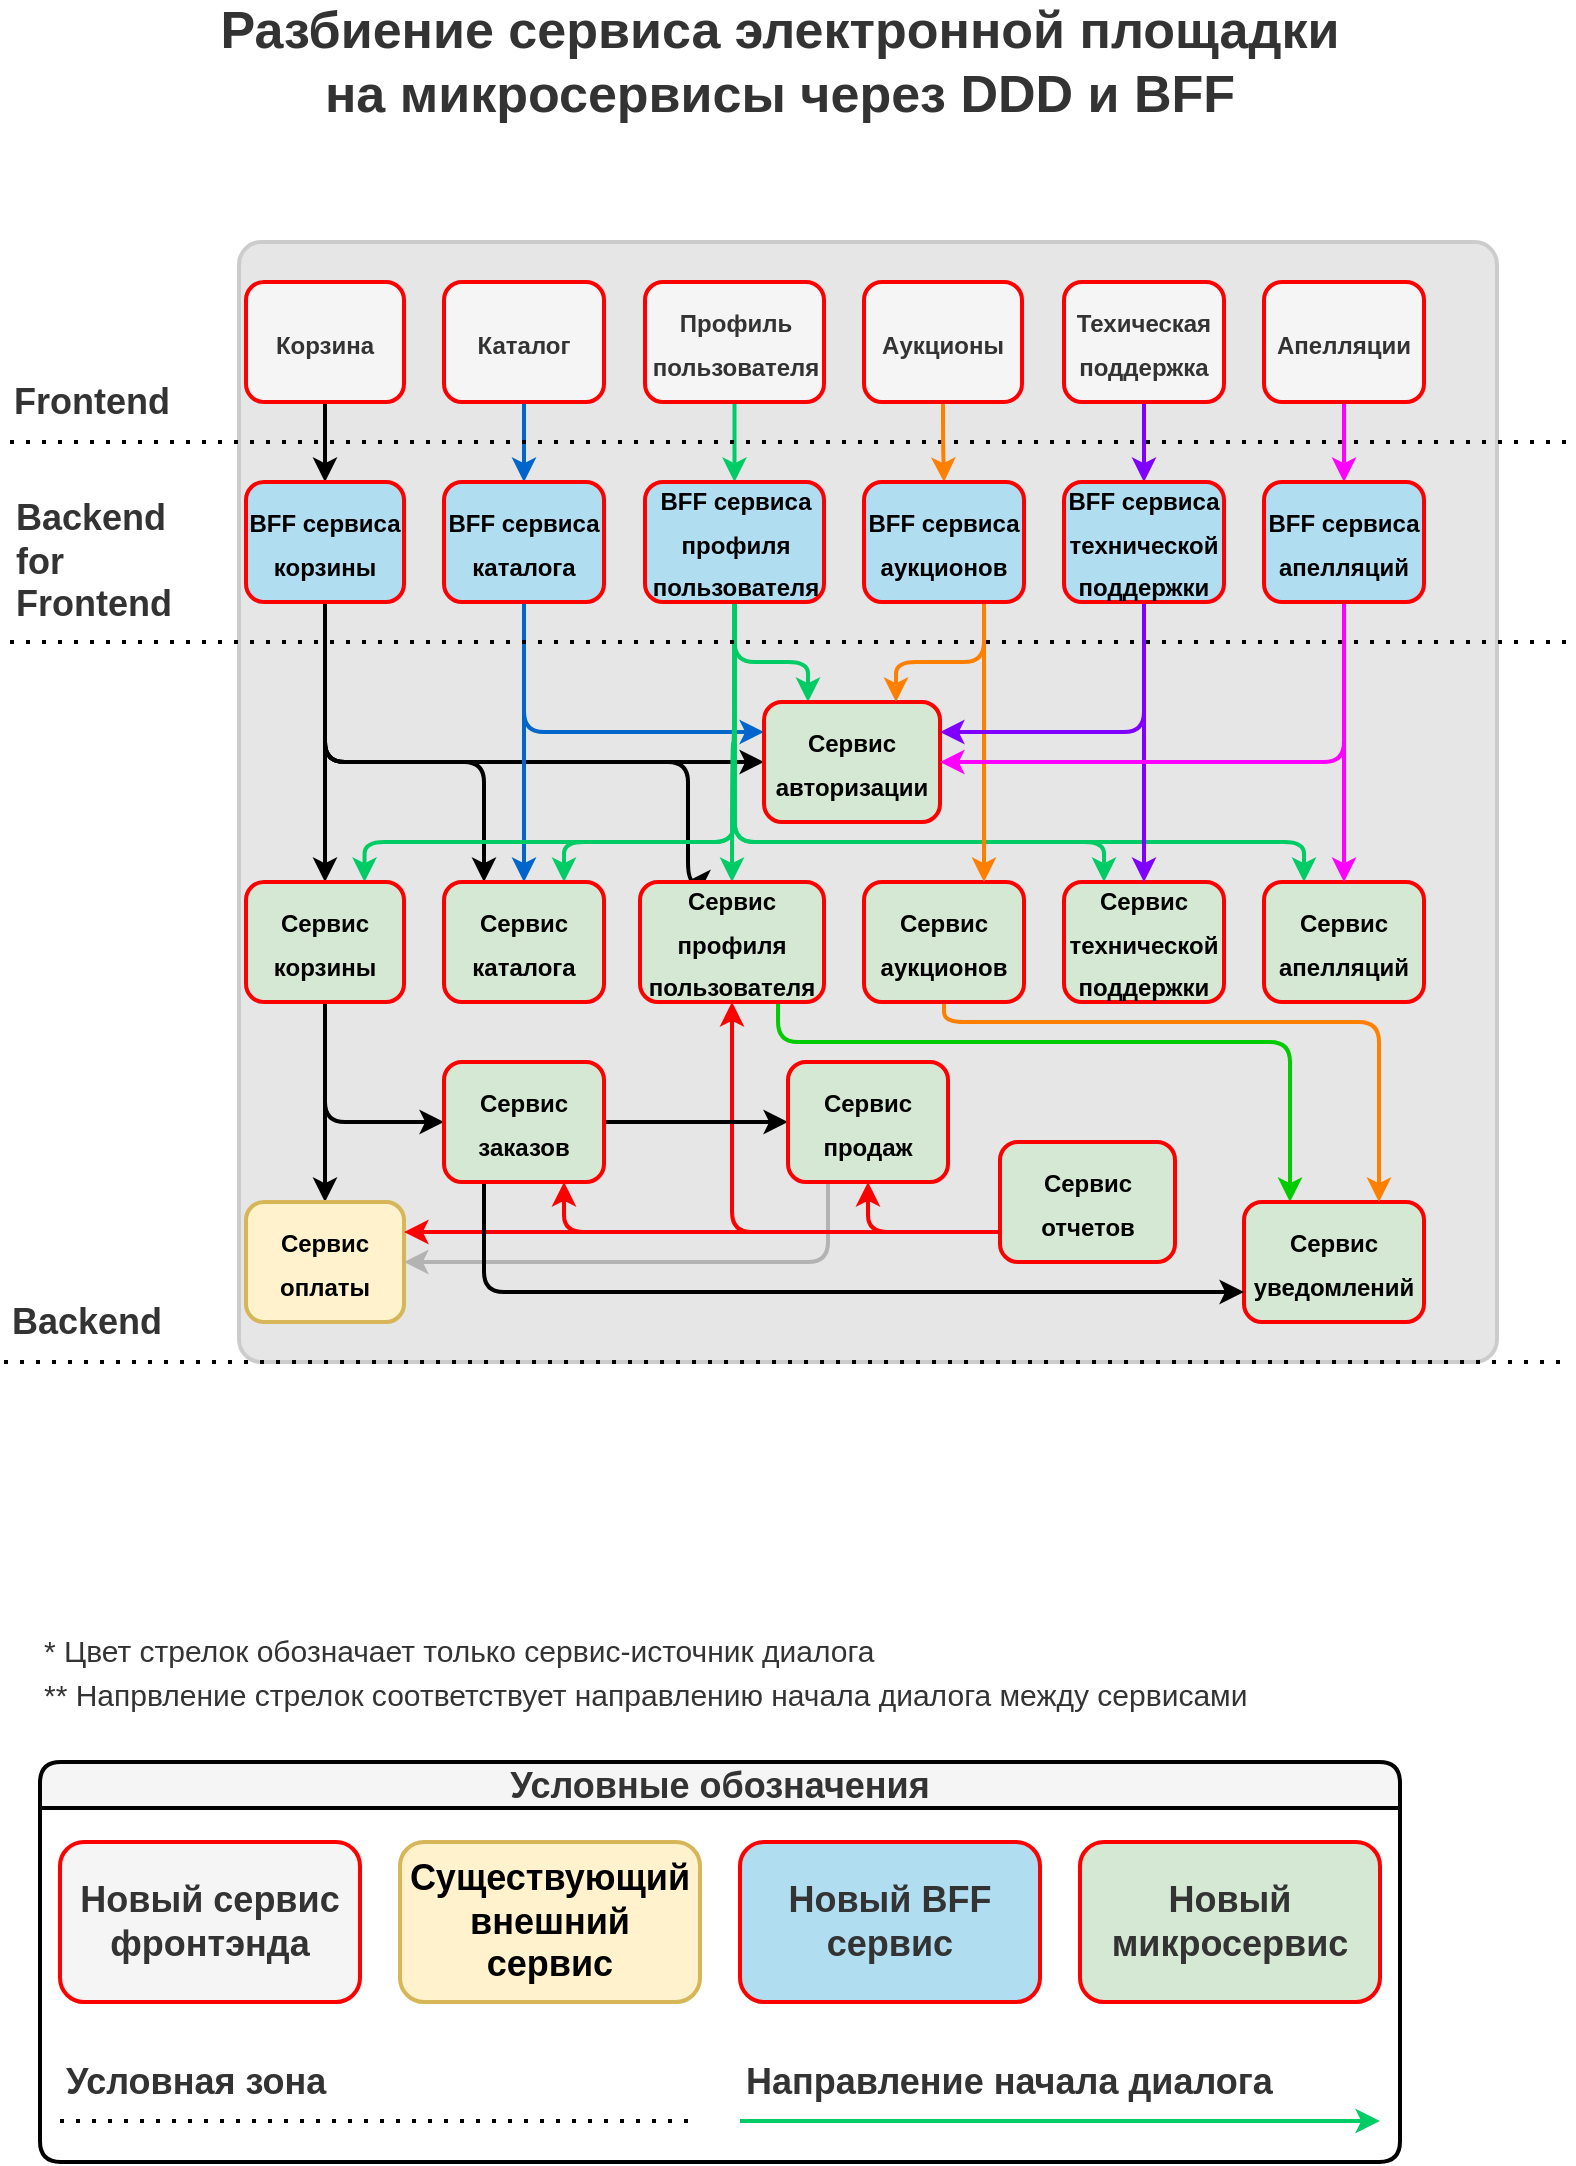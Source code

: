 <mxfile compressed="true" version="24.7.17" pages="18"><diagram name="Overview" id="DHK0n1PK0jJV8QHVmNvl"><mxGraphModel dx="1931" dy="1216" grid="1" gridSize="10" guides="1" tooltips="1" connect="1" arrows="1" fold="1" page="1" pageScale="1" pageWidth="827" pageHeight="1169" math="0" shadow="0"><root><mxCell id="0"/><mxCell id="1" parent="0"/><mxCell id="8YCQR4ClzYCB3cN91xAw-101" value="" style="rounded=1;whiteSpace=wrap;html=1;strokeColor=#CCCCCC;strokeWidth=2;align=center;verticalAlign=middle;fontFamily=Helvetica;fontSize=18;fontColor=#333333;fontStyle=1;fillColor=#E6E6E6;arcSize=2;" parent="1" vertex="1"><mxGeometry x="139.5" y="160" width="629" height="560" as="geometry"/></mxCell><mxCell id="8YCQR4ClzYCB3cN91xAw-45" style="edgeStyle=orthogonalEdgeStyle;rounded=0;orthogonalLoop=1;jettySize=auto;html=1;exitX=0.5;exitY=1;exitDx=0;exitDy=0;entryX=0.5;entryY=0;entryDx=0;entryDy=0;fontFamily=Helvetica;fontSize=18;fontColor=#333333;fontStyle=1;curved=1;strokeWidth=2;" parent="1" source="8YCQR4ClzYCB3cN91xAw-16" target="8YCQR4ClzYCB3cN91xAw-20" edge="1"><mxGeometry relative="1" as="geometry"/></mxCell><mxCell id="8YCQR4ClzYCB3cN91xAw-16" value="&lt;font style=&quot;font-size: 12px;&quot;&gt;Корзина&lt;/font&gt;" style="rounded=1;whiteSpace=wrap;html=1;strokeColor=#FF0000;strokeWidth=2;align=center;verticalAlign=middle;fontFamily=Helvetica;fontSize=18;fontColor=#333333;fontStyle=1;fillColor=#f5f5f5;" parent="1" vertex="1"><mxGeometry x="143" y="180" width="79" height="60" as="geometry"/></mxCell><mxCell id="8YCQR4ClzYCB3cN91xAw-46" style="edgeStyle=orthogonalEdgeStyle;rounded=0;orthogonalLoop=1;jettySize=auto;html=1;exitX=0.5;exitY=1;exitDx=0;exitDy=0;entryX=0.5;entryY=0;entryDx=0;entryDy=0;fontFamily=Helvetica;fontSize=18;fontColor=#333333;fontStyle=1;curved=1;strokeWidth=2;strokeColor=#0066CC;" parent="1" source="8YCQR4ClzYCB3cN91xAw-18" target="8YCQR4ClzYCB3cN91xAw-21" edge="1"><mxGeometry relative="1" as="geometry"/></mxCell><mxCell id="8YCQR4ClzYCB3cN91xAw-18" value="&lt;font style=&quot;font-size: 12px;&quot;&gt;Каталог&lt;/font&gt;" style="rounded=1;whiteSpace=wrap;html=1;strokeColor=#FF0000;strokeWidth=2;align=center;verticalAlign=middle;fontFamily=Helvetica;fontSize=18;fontColor=#333333;fontStyle=1;fillColor=#f5f5f5;" parent="1" vertex="1"><mxGeometry x="242" y="180" width="80" height="60" as="geometry"/></mxCell><mxCell id="8YCQR4ClzYCB3cN91xAw-47" style="edgeStyle=orthogonalEdgeStyle;rounded=0;orthogonalLoop=1;jettySize=auto;html=1;exitX=0.5;exitY=1;exitDx=0;exitDy=0;entryX=0.5;entryY=0;entryDx=0;entryDy=0;fontFamily=Helvetica;fontSize=18;fontColor=#333333;fontStyle=1;curved=1;strokeWidth=2;strokeColor=#00CC66;" parent="1" source="8YCQR4ClzYCB3cN91xAw-19" target="8YCQR4ClzYCB3cN91xAw-22" edge="1"><mxGeometry relative="1" as="geometry"/></mxCell><mxCell id="8YCQR4ClzYCB3cN91xAw-19" value="&lt;font style=&quot;font-size: 12px;&quot;&gt;Профиль пользователя&lt;/font&gt;" style="rounded=1;whiteSpace=wrap;html=1;strokeColor=#FF0000;strokeWidth=2;align=center;verticalAlign=middle;fontFamily=Helvetica;fontSize=18;fontColor=#333333;fontStyle=1;fillColor=#f5f5f5;" parent="1" vertex="1"><mxGeometry x="342.5" y="180" width="89.5" height="60" as="geometry"/></mxCell><mxCell id="8YCQR4ClzYCB3cN91xAw-48" style="edgeStyle=orthogonalEdgeStyle;rounded=0;orthogonalLoop=1;jettySize=auto;html=1;exitX=0.5;exitY=1;exitDx=0;exitDy=0;entryX=0.5;entryY=0;entryDx=0;entryDy=0;fontFamily=Helvetica;fontSize=18;fontColor=#333333;fontStyle=1;curved=1;strokeWidth=2;" parent="1" source="8YCQR4ClzYCB3cN91xAw-20" target="8YCQR4ClzYCB3cN91xAw-35" edge="1"><mxGeometry relative="1" as="geometry"/></mxCell><mxCell id="8YCQR4ClzYCB3cN91xAw-51" style="edgeStyle=orthogonalEdgeStyle;rounded=1;orthogonalLoop=1;jettySize=auto;html=1;exitX=0.5;exitY=1;exitDx=0;exitDy=0;entryX=0;entryY=0.5;entryDx=0;entryDy=0;fontFamily=Helvetica;fontSize=18;fontColor=#333333;fontStyle=1;curved=0;strokeWidth=2;" parent="1" source="8YCQR4ClzYCB3cN91xAw-20" target="8YCQR4ClzYCB3cN91xAw-23" edge="1"><mxGeometry relative="1" as="geometry"><Array as="points"><mxPoint x="182" y="420"/></Array></mxGeometry></mxCell><mxCell id="8YCQR4ClzYCB3cN91xAw-52" style="edgeStyle=orthogonalEdgeStyle;rounded=1;orthogonalLoop=1;jettySize=auto;html=1;exitX=0.5;exitY=1;exitDx=0;exitDy=0;entryX=0.25;entryY=0;entryDx=0;entryDy=0;fontFamily=Helvetica;fontSize=18;fontColor=#333333;fontStyle=1;elbow=vertical;curved=0;strokeWidth=2;" parent="1" source="8YCQR4ClzYCB3cN91xAw-20" target="8YCQR4ClzYCB3cN91xAw-36" edge="1"><mxGeometry relative="1" as="geometry"><Array as="points"><mxPoint x="182" y="420"/><mxPoint x="262" y="420"/></Array></mxGeometry></mxCell><mxCell id="ZD1N0AZO8wKJZHRDg-Xv-1" style="edgeStyle=orthogonalEdgeStyle;rounded=1;orthogonalLoop=1;jettySize=auto;html=1;exitX=0.5;exitY=1;exitDx=0;exitDy=0;entryX=0.25;entryY=0;entryDx=0;entryDy=0;curved=0;strokeWidth=2;" edge="1" parent="1" source="8YCQR4ClzYCB3cN91xAw-20" target="8YCQR4ClzYCB3cN91xAw-37"><mxGeometry relative="1" as="geometry"><Array as="points"><mxPoint x="182" y="420"/><mxPoint x="364" y="420"/></Array></mxGeometry></mxCell><mxCell id="8YCQR4ClzYCB3cN91xAw-20" value="&lt;font style=&quot;font-size: 12px;&quot;&gt;BFF сервиса корзины&lt;/font&gt;" style="rounded=1;whiteSpace=wrap;html=1;strokeColor=#FF0000;strokeWidth=2;align=center;verticalAlign=middle;fontFamily=Helvetica;fontSize=18;fontStyle=1;fillColor=#b1ddf0;" parent="1" vertex="1"><mxGeometry x="143" y="280" width="79" height="60" as="geometry"/></mxCell><mxCell id="8YCQR4ClzYCB3cN91xAw-49" style="edgeStyle=orthogonalEdgeStyle;rounded=0;orthogonalLoop=1;jettySize=auto;html=1;exitX=0.5;exitY=1;exitDx=0;exitDy=0;entryX=0.5;entryY=0;entryDx=0;entryDy=0;fontFamily=Helvetica;fontSize=18;fontColor=#333333;fontStyle=1;curved=1;strokeColor=#0066CC;strokeWidth=2;" parent="1" source="8YCQR4ClzYCB3cN91xAw-21" target="8YCQR4ClzYCB3cN91xAw-36" edge="1"><mxGeometry relative="1" as="geometry"/></mxCell><mxCell id="HLw9JiP3xPgKnlSNn7Fc-1" style="edgeStyle=orthogonalEdgeStyle;rounded=1;orthogonalLoop=1;jettySize=auto;html=1;exitX=0.5;exitY=1;exitDx=0;exitDy=0;entryX=0;entryY=0.25;entryDx=0;entryDy=0;curved=0;strokeColor=#0066CC;strokeWidth=2;" edge="1" parent="1" source="8YCQR4ClzYCB3cN91xAw-21" target="8YCQR4ClzYCB3cN91xAw-23"><mxGeometry relative="1" as="geometry"/></mxCell><mxCell id="8YCQR4ClzYCB3cN91xAw-21" value="&lt;font style=&quot;font-size: 12px;&quot;&gt;BFF сервиса каталога&lt;/font&gt;" style="rounded=1;whiteSpace=wrap;html=1;strokeColor=#FF0000;strokeWidth=2;align=center;verticalAlign=middle;fontFamily=Helvetica;fontSize=18;fontStyle=1;fillColor=#B1DDF0;" parent="1" vertex="1"><mxGeometry x="242" y="280" width="80" height="60" as="geometry"/></mxCell><mxCell id="8YCQR4ClzYCB3cN91xAw-50" style="edgeStyle=orthogonalEdgeStyle;rounded=0;orthogonalLoop=1;jettySize=auto;html=1;exitX=0.5;exitY=1;exitDx=0;exitDy=0;entryX=0.5;entryY=0;entryDx=0;entryDy=0;fontFamily=Helvetica;fontSize=18;fontColor=#333333;fontStyle=1;curved=1;strokeWidth=2;strokeColor=#00CC66;" parent="1" source="8YCQR4ClzYCB3cN91xAw-22" target="8YCQR4ClzYCB3cN91xAw-37" edge="1"><mxGeometry relative="1" as="geometry"/></mxCell><mxCell id="8YCQR4ClzYCB3cN91xAw-54" style="edgeStyle=orthogonalEdgeStyle;rounded=1;orthogonalLoop=1;jettySize=auto;html=1;exitX=0.5;exitY=1;exitDx=0;exitDy=0;entryX=0.25;entryY=0;entryDx=0;entryDy=0;fontFamily=Helvetica;fontSize=18;fontColor=#333333;fontStyle=1;curved=0;strokeColor=#00CC66;strokeWidth=2;" parent="1" source="8YCQR4ClzYCB3cN91xAw-22" target="8YCQR4ClzYCB3cN91xAw-23" edge="1"><mxGeometry relative="1" as="geometry"><Array as="points"><mxPoint x="387" y="370"/><mxPoint x="424" y="370"/></Array></mxGeometry></mxCell><mxCell id="8YCQR4ClzYCB3cN91xAw-55" style="edgeStyle=orthogonalEdgeStyle;rounded=1;orthogonalLoop=1;jettySize=auto;html=1;exitX=0.5;exitY=1;exitDx=0;exitDy=0;entryX=0.75;entryY=0;entryDx=0;entryDy=0;fontFamily=Helvetica;fontSize=18;fontColor=#333333;fontStyle=1;curved=0;strokeColor=#00CC66;strokeWidth=2;" parent="1" source="8YCQR4ClzYCB3cN91xAw-22" target="8YCQR4ClzYCB3cN91xAw-36" edge="1"><mxGeometry relative="1" as="geometry"><Array as="points"><mxPoint x="387" y="460"/><mxPoint x="302" y="460"/></Array></mxGeometry></mxCell><mxCell id="8YCQR4ClzYCB3cN91xAw-56" style="edgeStyle=orthogonalEdgeStyle;rounded=1;orthogonalLoop=1;jettySize=auto;html=1;exitX=0.5;exitY=1;exitDx=0;exitDy=0;entryX=0.75;entryY=0;entryDx=0;entryDy=0;fontFamily=Helvetica;fontSize=18;fontColor=#333333;fontStyle=1;curved=0;strokeColor=#00CC66;strokeWidth=2;" parent="1" source="8YCQR4ClzYCB3cN91xAw-22" target="8YCQR4ClzYCB3cN91xAw-35" edge="1"><mxGeometry relative="1" as="geometry"><Array as="points"><mxPoint x="387" y="460"/><mxPoint x="202" y="460"/></Array></mxGeometry></mxCell><mxCell id="oZSc_Xc_BOZI_TG4cROL-1" style="edgeStyle=orthogonalEdgeStyle;rounded=1;orthogonalLoop=1;jettySize=auto;html=1;exitX=0.5;exitY=1;exitDx=0;exitDy=0;entryX=0.25;entryY=0;entryDx=0;entryDy=0;curved=0;strokeColor=#00CC66;strokeWidth=2;" edge="1" parent="1" source="8YCQR4ClzYCB3cN91xAw-22" target="6TFB4dnAwY7D8L3bKHKy-2"><mxGeometry relative="1" as="geometry"><Array as="points"><mxPoint x="387" y="460"/><mxPoint x="572" y="460"/></Array></mxGeometry></mxCell><mxCell id="oZSc_Xc_BOZI_TG4cROL-2" style="edgeStyle=orthogonalEdgeStyle;rounded=1;orthogonalLoop=1;jettySize=auto;html=1;exitX=0.5;exitY=1;exitDx=0;exitDy=0;entryX=0.25;entryY=0;entryDx=0;entryDy=0;curved=0;strokeColor=#00CC66;strokeWidth=2;" edge="1" parent="1" source="8YCQR4ClzYCB3cN91xAw-22" target="6TFB4dnAwY7D8L3bKHKy-1"><mxGeometry relative="1" as="geometry"><Array as="points"><mxPoint x="387" y="460"/><mxPoint x="672" y="460"/></Array></mxGeometry></mxCell><mxCell id="8YCQR4ClzYCB3cN91xAw-22" value="&lt;font style=&quot;font-size: 12px;&quot;&gt;BFF сервиса профиля пользователя&lt;/font&gt;" style="rounded=1;whiteSpace=wrap;html=1;strokeColor=#FF0000;strokeWidth=2;align=center;verticalAlign=middle;fontFamily=Helvetica;fontSize=18;fontStyle=1;fillColor=#B1DDF0;" parent="1" vertex="1"><mxGeometry x="342.5" y="280" width="89.5" height="60" as="geometry"/></mxCell><mxCell id="8YCQR4ClzYCB3cN91xAw-23" value="&lt;font style=&quot;font-size: 12px;&quot;&gt;Сервис авторизации&lt;/font&gt;" style="rounded=1;whiteSpace=wrap;html=1;strokeColor=#FF0000;strokeWidth=2;align=center;verticalAlign=middle;fontFamily=Helvetica;fontSize=18;fontStyle=1;fillColor=#D5E8D4;" parent="1" vertex="1"><mxGeometry x="402" y="390" width="88" height="60" as="geometry"/></mxCell><mxCell id="8YCQR4ClzYCB3cN91xAw-74" style="edgeStyle=orthogonalEdgeStyle;rounded=1;orthogonalLoop=1;jettySize=auto;html=1;exitX=0.5;exitY=1;exitDx=0;exitDy=0;entryX=0.5;entryY=0;entryDx=0;entryDy=0;fontFamily=Helvetica;fontSize=18;fontColor=#333333;fontStyle=1;curved=0;strokeWidth=2;" parent="1" source="8YCQR4ClzYCB3cN91xAw-35" target="8YCQR4ClzYCB3cN91xAw-38" edge="1"><mxGeometry relative="1" as="geometry"/></mxCell><mxCell id="w4wCtMxPLzqPQZVJiTWr-4" style="edgeStyle=orthogonalEdgeStyle;rounded=1;orthogonalLoop=1;jettySize=auto;html=1;exitX=0.5;exitY=1;exitDx=0;exitDy=0;entryX=0;entryY=0.5;entryDx=0;entryDy=0;curved=0;strokeWidth=2;" edge="1" parent="1" source="8YCQR4ClzYCB3cN91xAw-35" target="g7r4bAv1Z4i91bQT2XPY-1"><mxGeometry relative="1" as="geometry"/></mxCell><mxCell id="8YCQR4ClzYCB3cN91xAw-35" value="&lt;font style=&quot;font-size: 12px;&quot;&gt;Сервис корзины&lt;/font&gt;" style="rounded=1;whiteSpace=wrap;html=1;strokeColor=#FF0000;strokeWidth=2;align=center;verticalAlign=middle;fontFamily=Helvetica;fontSize=18;fontStyle=1;fillColor=#D5E8D4;" parent="1" vertex="1"><mxGeometry x="143" y="480" width="79" height="60" as="geometry"/></mxCell><mxCell id="8YCQR4ClzYCB3cN91xAw-36" value="&lt;font style=&quot;font-size: 12px;&quot;&gt;Сервис каталога&lt;/font&gt;" style="rounded=1;whiteSpace=wrap;html=1;strokeColor=#FF0000;strokeWidth=2;align=center;verticalAlign=middle;fontFamily=Helvetica;fontSize=18;fontStyle=1;fillColor=#D5E8D4;" parent="1" vertex="1"><mxGeometry x="242" y="480" width="80" height="60" as="geometry"/></mxCell><mxCell id="1Y5oCIKj6XuZHSSbt6HE-9" style="edgeStyle=orthogonalEdgeStyle;rounded=1;orthogonalLoop=1;jettySize=auto;html=1;exitX=0.75;exitY=1;exitDx=0;exitDy=0;entryX=0.25;entryY=0;entryDx=0;entryDy=0;curved=0;strokeColor=#00CC00;strokeWidth=2;" edge="1" parent="1" source="8YCQR4ClzYCB3cN91xAw-37" target="gLQKl4hw4zMDp_5F1VT2-1"><mxGeometry relative="1" as="geometry"><Array as="points"><mxPoint x="409" y="560"/><mxPoint x="665" y="560"/><mxPoint x="665" y="640"/></Array></mxGeometry></mxCell><mxCell id="8YCQR4ClzYCB3cN91xAw-37" value="&lt;font style=&quot;font-size: 12px;&quot;&gt;Сервис профиля пользователя&lt;/font&gt;" style="rounded=1;whiteSpace=wrap;html=1;strokeColor=#FF0000;strokeWidth=2;align=center;verticalAlign=middle;fontFamily=Helvetica;fontSize=18;fontStyle=1;fillColor=#D5E8D4;" parent="1" vertex="1"><mxGeometry x="340" y="480" width="92" height="60" as="geometry"/></mxCell><mxCell id="8YCQR4ClzYCB3cN91xAw-38" value="&lt;font style=&quot;font-size: 12px;&quot;&gt;Сервис оплаты&lt;/font&gt;" style="rounded=1;whiteSpace=wrap;html=1;strokeColor=#d6b656;strokeWidth=2;align=center;verticalAlign=middle;fontFamily=Helvetica;fontSize=18;fontStyle=1;fillColor=#fff2cc;" parent="1" vertex="1"><mxGeometry x="143" y="640" width="79" height="60" as="geometry"/></mxCell><mxCell id="8YCQR4ClzYCB3cN91xAw-15" value="" style="endArrow=none;dashed=1;html=1;dashPattern=1 3;strokeWidth=2;rounded=0;fontFamily=Helvetica;fontSize=18;fontColor=#333333;fontStyle=1;movable=1;resizable=1;rotatable=1;deletable=1;editable=1;locked=0;connectable=1;" parent="1" edge="1"><mxGeometry width="50" height="50" relative="1" as="geometry"><mxPoint x="25" y="260" as="sourcePoint"/><mxPoint x="805" y="260" as="targetPoint"/></mxGeometry></mxCell><mxCell id="8YCQR4ClzYCB3cN91xAw-89" value="Frontend" style="edgeLabel;html=1;align=left;verticalAlign=middle;resizable=0;points=[];rounded=1;strokeColor=#FF0000;strokeWidth=2;fontFamily=Helvetica;fontSize=18;fontColor=#333333;fontStyle=1;fillColor=#f5f5f5;" parent="8YCQR4ClzYCB3cN91xAw-15" vertex="1" connectable="0"><mxGeometry x="0.472" relative="1" as="geometry"><mxPoint x="-574" y="-20" as="offset"/></mxGeometry></mxCell><mxCell id="8YCQR4ClzYCB3cN91xAw-30" value="" style="endArrow=none;dashed=1;html=1;dashPattern=1 3;strokeWidth=2;rounded=0;fontFamily=Helvetica;fontSize=18;fontColor=#333333;fontStyle=1;movable=1;resizable=1;rotatable=1;deletable=1;editable=1;locked=0;connectable=1;" parent="1" edge="1"><mxGeometry width="50" height="50" relative="1" as="geometry"><mxPoint x="25" y="360" as="sourcePoint"/><mxPoint x="805" y="360" as="targetPoint"/></mxGeometry></mxCell><mxCell id="8YCQR4ClzYCB3cN91xAw-90" value="Backend&lt;br&gt;for&lt;br&gt;Frontend" style="edgeLabel;html=1;align=left;verticalAlign=middle;resizable=0;points=[];rounded=1;strokeColor=#FF0000;strokeWidth=2;fontFamily=Helvetica;fontSize=18;fontColor=#333333;fontStyle=1;fillColor=#f5f5f5;" parent="8YCQR4ClzYCB3cN91xAw-30" vertex="1" connectable="0"><mxGeometry x="0.517" y="3" relative="1" as="geometry"><mxPoint x="-591" y="-37" as="offset"/></mxGeometry></mxCell><mxCell id="8YCQR4ClzYCB3cN91xAw-33" value="" style="endArrow=none;dashed=1;html=1;dashPattern=1 3;strokeWidth=2;rounded=0;fontFamily=Helvetica;fontSize=18;fontColor=#333333;fontStyle=1;movable=1;resizable=1;rotatable=1;deletable=1;editable=1;locked=0;connectable=1;" parent="1" edge="1"><mxGeometry width="50" height="50" relative="1" as="geometry"><mxPoint x="22" y="720" as="sourcePoint"/><mxPoint x="802" y="720" as="targetPoint"/></mxGeometry></mxCell><mxCell id="8YCQR4ClzYCB3cN91xAw-91" value="Backend" style="edgeLabel;html=1;align=left;verticalAlign=middle;resizable=0;points=[];rounded=1;strokeColor=#FF0000;strokeWidth=2;fontFamily=Helvetica;fontSize=18;fontColor=#333333;fontStyle=1;fillColor=#f5f5f5;" parent="8YCQR4ClzYCB3cN91xAw-33" vertex="1" connectable="0"><mxGeometry x="0.671" y="-3" relative="1" as="geometry"><mxPoint x="-650" y="-23" as="offset"/></mxGeometry></mxCell><mxCell id="8YCQR4ClzYCB3cN91xAw-96" value="Условные обозначения" style="swimlane;whiteSpace=wrap;html=1;rounded=1;strokeColor=#000000;strokeWidth=2;align=center;verticalAlign=middle;fontFamily=Helvetica;fontSize=18;fontColor=#333333;fontStyle=1;fillColor=#f5f5f5;" parent="1" vertex="1"><mxGeometry x="40" y="920" width="680" height="200" as="geometry"><mxRectangle x="830" y="390" width="220" height="40" as="alternateBounds"/></mxGeometry></mxCell><mxCell id="8YCQR4ClzYCB3cN91xAw-80" value="Новый сервис фронтэнда" style="rounded=1;whiteSpace=wrap;html=1;strokeColor=#FF0000;strokeWidth=2;align=center;verticalAlign=middle;fontFamily=Helvetica;fontSize=18;fontColor=#333333;fontStyle=1;fillColor=#f5f5f5;" parent="8YCQR4ClzYCB3cN91xAw-96" vertex="1"><mxGeometry x="10" y="40" width="150" height="80" as="geometry"/></mxCell><mxCell id="8YCQR4ClzYCB3cN91xAw-81" value="Существующий внешний сервис" style="rounded=1;whiteSpace=wrap;html=1;strokeColor=#d6b656;strokeWidth=2;align=center;verticalAlign=middle;fontFamily=Helvetica;fontSize=18;fontStyle=1;fillColor=#fff2cc;" parent="8YCQR4ClzYCB3cN91xAw-96" vertex="1"><mxGeometry x="180" y="40" width="150" height="80" as="geometry"/></mxCell><mxCell id="8YCQR4ClzYCB3cN91xAw-83" value="" style="endArrow=none;dashed=1;html=1;dashPattern=1 3;strokeWidth=2;rounded=0;movable=1;resizable=1;rotatable=1;deletable=1;editable=1;locked=0;connectable=1;" parent="8YCQR4ClzYCB3cN91xAw-96" edge="1"><mxGeometry width="50" height="50" relative="1" as="geometry"><mxPoint x="10" y="179.5" as="sourcePoint"/><mxPoint x="330" y="179.5" as="targetPoint"/></mxGeometry></mxCell><mxCell id="8YCQR4ClzYCB3cN91xAw-94" value="" style="edgeLabel;html=1;align=left;verticalAlign=middle;resizable=1;points=[];rounded=1;strokeColor=#FF0000;strokeWidth=2;fontFamily=Helvetica;fontSize=18;fontColor=#333333;fontStyle=1;fillColor=#f5f5f5;rotation=0;horizontal=1;" parent="8YCQR4ClzYCB3cN91xAw-83" vertex="1" connectable="0"><mxGeometry x="-0.062" y="1" relative="1" as="geometry"><mxPoint x="77" y="-29" as="offset"/></mxGeometry></mxCell><mxCell id="8YCQR4ClzYCB3cN91xAw-110" value="Условная зона" style="edgeLabel;html=1;align=left;verticalAlign=middle;resizable=0;points=[];rounded=1;strokeColor=#FF0000;strokeWidth=2;fontFamily=Helvetica;fontSize=18;fontColor=#333333;fontStyle=1;fillColor=#f5f5f5;" parent="8YCQR4ClzYCB3cN91xAw-83" vertex="1" connectable="0"><mxGeometry x="-0.208" y="5" relative="1" as="geometry"><mxPoint x="-126" y="-15" as="offset"/></mxGeometry></mxCell><mxCell id="8YCQR4ClzYCB3cN91xAw-108" value="" style="endArrow=classic;html=1;rounded=1;fontFamily=Helvetica;fontSize=18;fontColor=#333333;fontStyle=1;strokeColor=#00CC66;strokeWidth=2;curved=0;" parent="8YCQR4ClzYCB3cN91xAw-96" edge="1"><mxGeometry width="50" height="50" relative="1" as="geometry"><mxPoint x="350" y="179.5" as="sourcePoint"/><mxPoint x="670" y="179.5" as="targetPoint"/></mxGeometry></mxCell><mxCell id="8YCQR4ClzYCB3cN91xAw-109" value="Направление начала диалога" style="edgeLabel;html=1;align=left;verticalAlign=middle;resizable=0;points=[];rounded=1;strokeColor=#FF0000;strokeWidth=2;fontFamily=Helvetica;fontSize=18;fontColor=#333333;fontStyle=1;fillColor=#f5f5f5;" parent="8YCQR4ClzYCB3cN91xAw-108" vertex="1" connectable="0"><mxGeometry x="0.127" relative="1" as="geometry"><mxPoint x="-180" y="-20" as="offset"/></mxGeometry></mxCell><mxCell id="eVk1Cpc3091_iS4Ld9Oa-2" value="Новый BFF сервис" style="rounded=1;whiteSpace=wrap;html=1;strokeColor=#FF0000;strokeWidth=2;align=center;verticalAlign=middle;fontFamily=Helvetica;fontSize=18;fontColor=#333333;fontStyle=1;fillColor=#B1DDF0;" parent="8YCQR4ClzYCB3cN91xAw-96" vertex="1"><mxGeometry x="350" y="40" width="150" height="80" as="geometry"/></mxCell><mxCell id="eVk1Cpc3091_iS4Ld9Oa-3" value="Новый микросервис" style="rounded=1;whiteSpace=wrap;html=1;strokeColor=#FF0000;strokeWidth=2;align=center;verticalAlign=middle;fontFamily=Helvetica;fontSize=18;fontColor=#333333;fontStyle=1;fillColor=#D5E8D4;" parent="8YCQR4ClzYCB3cN91xAw-96" vertex="1"><mxGeometry x="520" y="40" width="150" height="80" as="geometry"/></mxCell><mxCell id="XupeEQ6OyiVZa4GM66to-1" style="edgeStyle=orthogonalEdgeStyle;rounded=1;orthogonalLoop=1;jettySize=auto;html=1;exitX=0.25;exitY=1;exitDx=0;exitDy=0;entryX=1;entryY=0.5;entryDx=0;entryDy=0;curved=0;strokeColor=#B3B3B3;strokeWidth=2;" edge="1" parent="1" source="j0lWDETGwQw9VxVC1mNW-1" target="8YCQR4ClzYCB3cN91xAw-38"><mxGeometry relative="1" as="geometry"><Array as="points"><mxPoint x="434" y="670"/></Array></mxGeometry></mxCell><mxCell id="4CbRimn8LHpwZtWvWVkm-1" style="edgeStyle=orthogonalEdgeStyle;rounded=1;orthogonalLoop=1;jettySize=auto;html=1;exitX=0;exitY=0.75;exitDx=0;exitDy=0;entryX=0.75;entryY=1;entryDx=0;entryDy=0;curved=0;strokeColor=#FF0000;strokeWidth=2;" edge="1" parent="1" source="8YCQR4ClzYCB3cN91xAw-98" target="g7r4bAv1Z4i91bQT2XPY-1"><mxGeometry relative="1" as="geometry"><Array as="points"><mxPoint x="302" y="655"/></Array></mxGeometry></mxCell><mxCell id="3IOoW89IJbP0JlkvoUlD-2" style="edgeStyle=orthogonalEdgeStyle;rounded=1;orthogonalLoop=1;jettySize=auto;html=1;entryX=1;entryY=0.25;entryDx=0;entryDy=0;strokeColor=#FF0000;curved=0;strokeWidth=2;exitX=0;exitY=0.75;exitDx=0;exitDy=0;" edge="1" parent="1" source="8YCQR4ClzYCB3cN91xAw-98" target="8YCQR4ClzYCB3cN91xAw-38"><mxGeometry relative="1" as="geometry"><mxPoint x="420" y="670" as="sourcePoint"/><Array as="points"/></mxGeometry></mxCell><mxCell id="3IOoW89IJbP0JlkvoUlD-3" style="edgeStyle=orthogonalEdgeStyle;rounded=1;orthogonalLoop=1;jettySize=auto;html=1;exitX=0;exitY=0.75;exitDx=0;exitDy=0;entryX=0.5;entryY=1;entryDx=0;entryDy=0;curved=0;strokeColor=#FF0000;strokeWidth=2;" edge="1" parent="1" source="8YCQR4ClzYCB3cN91xAw-98" target="8YCQR4ClzYCB3cN91xAw-37"><mxGeometry relative="1" as="geometry"/></mxCell><mxCell id="3IOoW89IJbP0JlkvoUlD-4" style="edgeStyle=orthogonalEdgeStyle;rounded=1;orthogonalLoop=1;jettySize=auto;html=1;exitX=0;exitY=0.75;exitDx=0;exitDy=0;entryX=0.5;entryY=1;entryDx=0;entryDy=0;curved=0;strokeColor=#FF0000;strokeWidth=2;" edge="1" parent="1" source="8YCQR4ClzYCB3cN91xAw-98" target="j0lWDETGwQw9VxVC1mNW-1"><mxGeometry relative="1" as="geometry"><Array as="points"><mxPoint x="454" y="655"/></Array></mxGeometry></mxCell><mxCell id="8YCQR4ClzYCB3cN91xAw-98" value="&lt;font style=&quot;font-size: 12px;&quot;&gt;Сервис отчетов&lt;/font&gt;" style="rounded=1;whiteSpace=wrap;html=1;strokeColor=#FF0000;strokeWidth=2;align=center;verticalAlign=middle;fontFamily=Helvetica;fontSize=18;fontStyle=1;fillColor=#D5E8D4;" parent="1" vertex="1"><mxGeometry x="520" y="610" width="87.5" height="60" as="geometry"/></mxCell><mxCell id="8YCQR4ClzYCB3cN91xAw-105" value="Разбиение сервиса электронной площадки&lt;br&gt;на микросервисы через DDD и BFF" style="text;html=1;align=center;verticalAlign=middle;whiteSpace=wrap;rounded=0;fontFamily=Helvetica;fontSize=26;fontColor=#333333;fontStyle=1;" parent="1" vertex="1"><mxGeometry x="20" y="40" width="780" height="60" as="geometry"/></mxCell><mxCell id="eVk1Cpc3091_iS4Ld9Oa-1" value="&lt;font style=&quot;font-size: 15px; font-weight: normal;&quot;&gt;* Цвет стрелок обозначает только сервис-источник диалога&lt;br&gt;** Напрвление стрелок соответствует направлению начала диалога между сервисами&lt;/font&gt;" style="text;html=1;align=left;verticalAlign=middle;whiteSpace=wrap;rounded=0;fontFamily=Helvetica;fontSize=18;fontColor=#333333;fontStyle=1;" parent="1" vertex="1"><mxGeometry x="40" y="850" width="680" height="50" as="geometry"/></mxCell><mxCell id="gLQKl4hw4zMDp_5F1VT2-1" value="&lt;font style=&quot;font-size: 12px;&quot;&gt;Сервис уведомлений&lt;/font&gt;" style="rounded=1;whiteSpace=wrap;html=1;strokeColor=#FF0000;strokeWidth=2;align=center;verticalAlign=middle;fontFamily=Helvetica;fontSize=18;fontStyle=1;fillColor=#D5E8D4;" vertex="1" parent="1"><mxGeometry x="642" y="640" width="90" height="60" as="geometry"/></mxCell><mxCell id="vpt0bkljEjp8Du3nDeyi-1" style="edgeStyle=orthogonalEdgeStyle;rounded=1;orthogonalLoop=1;jettySize=auto;html=1;exitX=0.5;exitY=1;exitDx=0;exitDy=0;entryX=0.75;entryY=0;entryDx=0;entryDy=0;curved=0;strokeColor=#FF8000;strokeWidth=2;" edge="1" parent="1" source="F0W2DnQBu7nHN3GgVpBJ-1" target="gLQKl4hw4zMDp_5F1VT2-1"><mxGeometry relative="1" as="geometry"><Array as="points"><mxPoint x="492" y="550"/><mxPoint x="710" y="550"/></Array></mxGeometry></mxCell><mxCell id="F0W2DnQBu7nHN3GgVpBJ-1" value="&lt;font style=&quot;font-size: 12px;&quot;&gt;Сервис аукционов&lt;/font&gt;" style="rounded=1;whiteSpace=wrap;html=1;strokeColor=#FF0000;strokeWidth=2;align=center;verticalAlign=middle;fontFamily=Helvetica;fontSize=18;fontStyle=1;fillColor=#D5E8D4;" vertex="1" parent="1"><mxGeometry x="452" y="480" width="80" height="60" as="geometry"/></mxCell><mxCell id="6TFB4dnAwY7D8L3bKHKy-1" value="&lt;font style=&quot;font-size: 12px;&quot;&gt;Сервис апелляций&lt;/font&gt;" style="rounded=1;whiteSpace=wrap;html=1;strokeColor=#FF0000;strokeWidth=2;align=center;verticalAlign=middle;fontFamily=Helvetica;fontSize=18;fontStyle=1;fillColor=#D5E8D4;" vertex="1" parent="1"><mxGeometry x="652" y="480" width="80" height="60" as="geometry"/></mxCell><mxCell id="6TFB4dnAwY7D8L3bKHKy-2" value="&lt;font style=&quot;font-size: 12px;&quot;&gt;Сервис технической поддержки&lt;/font&gt;" style="rounded=1;whiteSpace=wrap;html=1;strokeColor=#FF0000;strokeWidth=2;align=center;verticalAlign=middle;fontFamily=Helvetica;fontSize=18;fontStyle=1;fillColor=#D5E8D4;" vertex="1" parent="1"><mxGeometry x="552" y="480" width="80" height="60" as="geometry"/></mxCell><mxCell id="1Y5oCIKj6XuZHSSbt6HE-10" style="edgeStyle=orthogonalEdgeStyle;rounded=1;orthogonalLoop=1;jettySize=auto;html=1;exitX=0.5;exitY=1;exitDx=0;exitDy=0;entryX=0.5;entryY=0;entryDx=0;entryDy=0;strokeColor=#FF8000;strokeWidth=2;curved=0;" edge="1" parent="1" source="1Y5oCIKj6XuZHSSbt6HE-1" target="1Y5oCIKj6XuZHSSbt6HE-5"><mxGeometry relative="1" as="geometry"/></mxCell><mxCell id="1Y5oCIKj6XuZHSSbt6HE-1" value="&lt;font style=&quot;font-size: 12px;&quot;&gt;Аукционы&lt;/font&gt;" style="rounded=1;whiteSpace=wrap;html=1;strokeColor=#FF0000;strokeWidth=2;align=center;verticalAlign=middle;fontFamily=Helvetica;fontSize=18;fontColor=#333333;fontStyle=1;fillColor=#f5f5f5;" vertex="1" parent="1"><mxGeometry x="452" y="180" width="79" height="60" as="geometry"/></mxCell><mxCell id="1Y5oCIKj6XuZHSSbt6HE-12" style="edgeStyle=orthogonalEdgeStyle;rounded=1;orthogonalLoop=1;jettySize=auto;html=1;exitX=0.5;exitY=1;exitDx=0;exitDy=0;entryX=0.5;entryY=0;entryDx=0;entryDy=0;curved=0;strokeWidth=2;strokeColor=#7F00FF;" edge="1" parent="1" source="1Y5oCIKj6XuZHSSbt6HE-2" target="1Y5oCIKj6XuZHSSbt6HE-6"><mxGeometry relative="1" as="geometry"/></mxCell><mxCell id="1Y5oCIKj6XuZHSSbt6HE-2" value="&lt;font style=&quot;font-size: 12px;&quot;&gt;Техическая&lt;br&gt;поддержка&lt;/font&gt;" style="rounded=1;whiteSpace=wrap;html=1;strokeColor=#FF0000;strokeWidth=2;align=center;verticalAlign=middle;fontFamily=Helvetica;fontSize=18;fontColor=#333333;fontStyle=1;fillColor=#f5f5f5;" vertex="1" parent="1"><mxGeometry x="552" y="180" width="80" height="60" as="geometry"/></mxCell><mxCell id="1Y5oCIKj6XuZHSSbt6HE-14" style="edgeStyle=orthogonalEdgeStyle;rounded=1;orthogonalLoop=1;jettySize=auto;html=1;exitX=0.5;exitY=1;exitDx=0;exitDy=0;curved=0;strokeWidth=2;strokeColor=#FF00FF;" edge="1" parent="1" source="1Y5oCIKj6XuZHSSbt6HE-4" target="1Y5oCIKj6XuZHSSbt6HE-7"><mxGeometry relative="1" as="geometry"/></mxCell><mxCell id="1Y5oCIKj6XuZHSSbt6HE-4" value="&lt;font style=&quot;font-size: 12px;&quot;&gt;Апелляции&lt;/font&gt;" style="rounded=1;whiteSpace=wrap;html=1;strokeColor=#FF0000;strokeWidth=2;align=center;verticalAlign=middle;fontFamily=Helvetica;fontSize=18;fontColor=#333333;fontStyle=1;fillColor=#f5f5f5;" vertex="1" parent="1"><mxGeometry x="652" y="180" width="80" height="60" as="geometry"/></mxCell><mxCell id="1Y5oCIKj6XuZHSSbt6HE-11" style="edgeStyle=orthogonalEdgeStyle;rounded=1;orthogonalLoop=1;jettySize=auto;html=1;exitX=0.75;exitY=1;exitDx=0;exitDy=0;entryX=0.75;entryY=0;entryDx=0;entryDy=0;curved=0;strokeColor=#FF8000;strokeWidth=2;" edge="1" parent="1" source="1Y5oCIKj6XuZHSSbt6HE-5" target="F0W2DnQBu7nHN3GgVpBJ-1"><mxGeometry relative="1" as="geometry"/></mxCell><mxCell id="kNfwqPOzaEqqCCpwyM2--3" style="edgeStyle=orthogonalEdgeStyle;rounded=1;orthogonalLoop=1;jettySize=auto;html=1;exitX=0.75;exitY=1;exitDx=0;exitDy=0;entryX=0.75;entryY=0;entryDx=0;entryDy=0;curved=0;strokeColor=#FF8000;strokeWidth=2;" edge="1" parent="1" source="1Y5oCIKj6XuZHSSbt6HE-5" target="8YCQR4ClzYCB3cN91xAw-23"><mxGeometry relative="1" as="geometry"><Array as="points"><mxPoint x="512" y="370"/><mxPoint x="468" y="370"/></Array></mxGeometry></mxCell><mxCell id="1Y5oCIKj6XuZHSSbt6HE-5" value="&lt;font style=&quot;font-size: 12px;&quot;&gt;BFF сервиса аукционов&lt;/font&gt;" style="rounded=1;whiteSpace=wrap;html=1;strokeColor=#FF0000;strokeWidth=2;align=center;verticalAlign=middle;fontFamily=Helvetica;fontSize=18;fontStyle=1;fillColor=#B1DDF0;" vertex="1" parent="1"><mxGeometry x="452" y="280" width="80" height="60" as="geometry"/></mxCell><mxCell id="1Y5oCIKj6XuZHSSbt6HE-13" style="edgeStyle=orthogonalEdgeStyle;rounded=1;orthogonalLoop=1;jettySize=auto;html=1;exitX=0.5;exitY=1;exitDx=0;exitDy=0;entryX=0.5;entryY=0;entryDx=0;entryDy=0;curved=0;strokeWidth=2;strokeColor=#7F00FF;" edge="1" parent="1" source="1Y5oCIKj6XuZHSSbt6HE-6" target="6TFB4dnAwY7D8L3bKHKy-2"><mxGeometry relative="1" as="geometry"/></mxCell><mxCell id="kNfwqPOzaEqqCCpwyM2--2" style="edgeStyle=orthogonalEdgeStyle;rounded=1;orthogonalLoop=1;jettySize=auto;html=1;exitX=0.5;exitY=1;exitDx=0;exitDy=0;entryX=1;entryY=0.25;entryDx=0;entryDy=0;curved=0;strokeColor=#7F00FF;strokeWidth=2;" edge="1" parent="1" source="1Y5oCIKj6XuZHSSbt6HE-6" target="8YCQR4ClzYCB3cN91xAw-23"><mxGeometry relative="1" as="geometry"/></mxCell><mxCell id="1Y5oCIKj6XuZHSSbt6HE-6" value="&lt;font style=&quot;font-size: 12px;&quot;&gt;BFF сервиса технической поддержки&lt;/font&gt;" style="rounded=1;whiteSpace=wrap;html=1;strokeColor=#FF0000;strokeWidth=2;align=center;verticalAlign=middle;fontFamily=Helvetica;fontSize=18;fontStyle=1;fillColor=#B1DDF0;" vertex="1" parent="1"><mxGeometry x="552" y="280" width="80" height="60" as="geometry"/></mxCell><mxCell id="1Y5oCIKj6XuZHSSbt6HE-15" style="edgeStyle=orthogonalEdgeStyle;rounded=1;orthogonalLoop=1;jettySize=auto;html=1;exitX=0.5;exitY=1;exitDx=0;exitDy=0;entryX=0.5;entryY=0;entryDx=0;entryDy=0;curved=0;strokeWidth=2;strokeColor=#FF00FF;" edge="1" parent="1" source="1Y5oCIKj6XuZHSSbt6HE-7" target="6TFB4dnAwY7D8L3bKHKy-1"><mxGeometry relative="1" as="geometry"/></mxCell><mxCell id="kNfwqPOzaEqqCCpwyM2--1" style="edgeStyle=orthogonalEdgeStyle;rounded=1;orthogonalLoop=1;jettySize=auto;html=1;exitX=0.5;exitY=1;exitDx=0;exitDy=0;entryX=1;entryY=0.5;entryDx=0;entryDy=0;curved=0;strokeColor=#FF00FF;strokeWidth=2;" edge="1" parent="1" source="1Y5oCIKj6XuZHSSbt6HE-7" target="8YCQR4ClzYCB3cN91xAw-23"><mxGeometry relative="1" as="geometry"/></mxCell><mxCell id="1Y5oCIKj6XuZHSSbt6HE-7" value="&lt;font style=&quot;font-size: 12px;&quot;&gt;BFF сервиса апелляций&lt;/font&gt;" style="rounded=1;whiteSpace=wrap;html=1;strokeColor=#FF0000;strokeWidth=2;align=center;verticalAlign=middle;fontFamily=Helvetica;fontSize=18;fontStyle=1;fillColor=#B1DDF0;" vertex="1" parent="1"><mxGeometry x="652" y="280" width="80" height="60" as="geometry"/></mxCell><mxCell id="w4wCtMxPLzqPQZVJiTWr-5" style="edgeStyle=orthogonalEdgeStyle;rounded=1;orthogonalLoop=1;jettySize=auto;html=1;exitX=1;exitY=0.5;exitDx=0;exitDy=0;entryX=0;entryY=0.5;entryDx=0;entryDy=0;curved=0;strokeWidth=2;" edge="1" parent="1" source="g7r4bAv1Z4i91bQT2XPY-1" target="j0lWDETGwQw9VxVC1mNW-1"><mxGeometry relative="1" as="geometry"><Array as="points"><mxPoint x="370" y="600"/><mxPoint x="370" y="600"/></Array></mxGeometry></mxCell><mxCell id="JoLOO1LS6FG4c7ogg-Dd-1" style="edgeStyle=orthogonalEdgeStyle;rounded=1;orthogonalLoop=1;jettySize=auto;html=1;exitX=0.25;exitY=1;exitDx=0;exitDy=0;entryX=0;entryY=0.75;entryDx=0;entryDy=0;curved=0;strokeColor=#000000;strokeWidth=2;" edge="1" parent="1" source="g7r4bAv1Z4i91bQT2XPY-1" target="gLQKl4hw4zMDp_5F1VT2-1"><mxGeometry relative="1" as="geometry"><Array as="points"><mxPoint x="262" y="685"/></Array></mxGeometry></mxCell><mxCell id="g7r4bAv1Z4i91bQT2XPY-1" value="&lt;font style=&quot;font-size: 12px;&quot;&gt;Сервис заказов&lt;/font&gt;" style="rounded=1;whiteSpace=wrap;html=1;strokeColor=#FF0000;strokeWidth=2;align=center;verticalAlign=middle;fontFamily=Helvetica;fontSize=18;fontStyle=1;fillColor=#D5E8D4;" vertex="1" parent="1"><mxGeometry x="242" y="570" width="80" height="60" as="geometry"/></mxCell><mxCell id="j0lWDETGwQw9VxVC1mNW-1" value="&lt;font style=&quot;font-size: 12px;&quot;&gt;Сервис продаж&lt;/font&gt;" style="rounded=1;whiteSpace=wrap;html=1;strokeColor=#FF0000;strokeWidth=2;align=center;verticalAlign=middle;fontFamily=Helvetica;fontSize=18;fontStyle=1;fillColor=#D5E8D4;" vertex="1" parent="1"><mxGeometry x="414" y="570" width="80" height="60" as="geometry"/></mxCell></root></mxGraphModel></diagram><diagram id="pakrPXRcdvI_igFICeIG" name="BFF_Appeals"><mxGraphModel dx="1931" dy="1216" grid="1" gridSize="10" guides="1" tooltips="1" connect="1" arrows="1" fold="1" page="1" pageScale="1" pageWidth="827" pageHeight="1169" math="0" shadow="0"><root><mxCell id="0"/><mxCell id="1" parent="0"/><mxCell id="ntB9YYfMzfYeegvNy2rY-1" value="BFF сервиса апелляций" style="text;html=1;align=center;verticalAlign=middle;whiteSpace=wrap;rounded=0;fontFamily=Helvetica;fontSize=26;fontColor=#333333;fontStyle=1;" vertex="1" parent="1"><mxGeometry x="20" y="40" width="780" height="60" as="geometry"/></mxCell><mxCell id="ntB9YYfMzfYeegvNy2rY-2" value="Обмен между сервисами" style="swimlane;whiteSpace=wrap;html=1;rounded=1;strokeColor=#FF0000;strokeWidth=2;align=center;verticalAlign=middle;fontFamily=Helvetica;fontSize=18;fontColor=#333333;fontStyle=1;fillColor=#f5f5f5;arcSize=5;" vertex="1" parent="1"><mxGeometry x="40" y="585" width="340" height="190" as="geometry"><mxRectangle x="455" y="570" width="250" height="40" as="alternateBounds"/></mxGeometry></mxCell><mxCell id="ntB9YYfMzfYeegvNy2rY-3" value="&lt;font style=&quot;font-size: 14px;&quot;&gt;1. Создать заявку на апелляцию&lt;/font&gt;&lt;div&gt;&lt;font style=&quot;font-size: 14px;&quot;&gt;2. Регистрация заявки на апелляцию&lt;/font&gt;&lt;/div&gt;&lt;div&gt;&lt;font style=&quot;font-size: 14px;&quot;&gt;3. Обновить статус заявки на апелляцию&lt;/font&gt;&lt;/div&gt;&lt;div&gt;&lt;font style=&quot;font-size: 14px;&quot;&gt;4. Подтверждение обновления статуса заявки на апелляцию&lt;/font&gt;&lt;/div&gt;" style="text;strokeColor=none;fillColor=none;align=left;verticalAlign=top;spacingLeft=4;spacingRight=4;overflow=hidden;points=[[0,0.5],[1,0.5]];portConstraint=eastwest;rotatable=0;whiteSpace=wrap;html=1;fontFamily=Helvetica;fontSize=18;fontColor=#333333;fontStyle=1;" vertex="1" parent="ntB9YYfMzfYeegvNy2rY-2"><mxGeometry x="10" y="30" width="320" height="160" as="geometry"/></mxCell><mxCell id="ntB9YYfMzfYeegvNy2rY-17" value="&lt;font style=&quot;font-size: 18px;&quot;&gt;Условные обозначения&lt;/font&gt;" style="swimlane;whiteSpace=wrap;html=1;rounded=1;strokeWidth=2;arcSize=5;" vertex="1" parent="1"><mxGeometry x="40" y="1000" width="760" height="120" as="geometry"/></mxCell><mxCell id="ntB9YYfMzfYeegvNy2rY-18" value="" style="group" vertex="1" connectable="0" parent="ntB9YYfMzfYeegvNy2rY-17"><mxGeometry x="18" y="25" width="752" height="90" as="geometry"/></mxCell><mxCell id="ntB9YYfMzfYeegvNy2rY-19" value="&lt;font style=&quot;font-size: 14px;&quot;&gt;&lt;b&gt;*&lt;/b&gt; Маркировки источника и получателя не имеют конкретного смысла&lt;br&gt;&amp;nbsp; и созданы исключительно для иллюстрации в пределах одной диаграммы&lt;/font&gt;" style="text;html=1;align=left;verticalAlign=middle;resizable=0;points=[];autosize=1;strokeColor=none;fillColor=none;fontFamily=Helvetica;fontSize=13;fontColor=#333333;fontStyle=2;" vertex="1" parent="ntB9YYfMzfYeegvNy2rY-18"><mxGeometry y="40" width="520" height="50" as="geometry"/></mxCell><mxCell id="ntB9YYfMzfYeegvNy2rY-20" value="&lt;span style=&quot;font-weight: normal;&quot;&gt;&lt;font style=&quot;font-size: 14px;&quot;&gt;Генерация API запроса / сообщения / события&lt;/font&gt;&lt;/span&gt;" style="text;html=1;align=left;verticalAlign=middle;resizable=0;points=[];autosize=1;strokeColor=none;fillColor=none;fontFamily=Helvetica;fontSize=12;fontColor=#333333;fontStyle=1;" vertex="1" parent="ntB9YYfMzfYeegvNy2rY-18"><mxGeometry x="30" y="5" width="330" height="30" as="geometry"/></mxCell><mxCell id="ntB9YYfMzfYeegvNy2rY-21" value="1" style="ellipse;whiteSpace=wrap;html=1;aspect=fixed;rounded=1;strokeColor=#FF0000;strokeWidth=2;align=center;verticalAlign=middle;fontFamily=Helvetica;fontSize=18;fontColor=#333333;fontStyle=1;fillColor=#FF9999;" vertex="1" parent="ntB9YYfMzfYeegvNy2rY-18"><mxGeometry y="10" width="20" height="20" as="geometry"/></mxCell><mxCell id="ntB9YYfMzfYeegvNy2rY-22" value="1" style="ellipse;whiteSpace=wrap;html=1;aspect=fixed;rounded=1;strokeColor=#FF0000;strokeWidth=2;align=center;verticalAlign=middle;fontFamily=Helvetica;fontSize=18;fontColor=#333333;fontStyle=1;fillColor=#B1DDF0;" vertex="1" parent="ntB9YYfMzfYeegvNy2rY-18"><mxGeometry x="412" y="10" width="20" height="20" as="geometry"/></mxCell><mxCell id="ntB9YYfMzfYeegvNy2rY-23" value="&lt;font style=&quot;font-weight: normal; font-size: 14px;&quot;&gt;Эндпойнт / подписчик / обработчик события&lt;/font&gt;" style="text;html=1;align=left;verticalAlign=middle;resizable=0;points=[];autosize=1;strokeColor=none;fillColor=none;fontFamily=Helvetica;fontSize=18;fontColor=#333333;fontStyle=1;" vertex="1" parent="ntB9YYfMzfYeegvNy2rY-18"><mxGeometry x="442" width="310" height="40" as="geometry"/></mxCell><mxCell id="9J2nRl0pw8qILWRgDtZE-18" style="edgeStyle=orthogonalEdgeStyle;rounded=1;orthogonalLoop=1;jettySize=auto;html=1;exitX=1;exitY=0.5;exitDx=0;exitDy=0;entryX=0;entryY=0.5;entryDx=0;entryDy=0;curved=0;strokeColor=#FF0000;strokeWidth=2;" edge="1" parent="1" source="9J2nRl0pw8qILWRgDtZE-1" target="9J2nRl0pw8qILWRgDtZE-6"><mxGeometry relative="1" as="geometry"/></mxCell><mxCell id="9J2nRl0pw8qILWRgDtZE-20" style="edgeStyle=orthogonalEdgeStyle;rounded=1;orthogonalLoop=1;jettySize=auto;html=1;exitX=1;exitY=0.5;exitDx=0;exitDy=0;entryX=0;entryY=0.5;entryDx=0;entryDy=0;curved=0;strokeColor=#FF0000;strokeWidth=2;" edge="1" parent="1" source="9J2nRl0pw8qILWRgDtZE-3" target="9J2nRl0pw8qILWRgDtZE-8"><mxGeometry relative="1" as="geometry"/></mxCell><mxCell id="9J2nRl0pw8qILWRgDtZE-19" style="edgeStyle=orthogonalEdgeStyle;rounded=1;orthogonalLoop=1;jettySize=auto;html=1;exitX=0;exitY=0.5;exitDx=0;exitDy=0;entryX=1;entryY=0.5;entryDx=0;entryDy=0;curved=0;strokeColor=#FF0000;strokeWidth=2;" edge="1" parent="1" source="9J2nRl0pw8qILWRgDtZE-7" target="9J2nRl0pw8qILWRgDtZE-2"><mxGeometry relative="1" as="geometry"/></mxCell><mxCell id="9J2nRl0pw8qILWRgDtZE-21" style="edgeStyle=orthogonalEdgeStyle;rounded=1;orthogonalLoop=1;jettySize=auto;html=1;exitX=0;exitY=0.5;exitDx=0;exitDy=0;entryX=1;entryY=0.5;entryDx=0;entryDy=0;curved=0;strokeColor=#FF0000;strokeWidth=2;" edge="1" parent="1" source="9J2nRl0pw8qILWRgDtZE-9" target="9J2nRl0pw8qILWRgDtZE-4"><mxGeometry relative="1" as="geometry"/></mxCell><mxCell id="9J2nRl0pw8qILWRgDtZE-22" style="edgeStyle=orthogonalEdgeStyle;rounded=1;orthogonalLoop=1;jettySize=auto;html=1;exitX=1;exitY=0.5;exitDx=0;exitDy=0;entryX=0;entryY=0.5;entryDx=0;entryDy=0;curved=0;strokeColor=#FF0000;strokeWidth=2;" edge="1" parent="1" source="9J2nRl0pw8qILWRgDtZE-10" target="9J2nRl0pw8qILWRgDtZE-14"><mxGeometry relative="1" as="geometry"/></mxCell><mxCell id="9J2nRl0pw8qILWRgDtZE-24" style="edgeStyle=orthogonalEdgeStyle;rounded=1;orthogonalLoop=1;jettySize=auto;html=1;exitX=1;exitY=0.5;exitDx=0;exitDy=0;entryX=0;entryY=0.5;entryDx=0;entryDy=0;curved=0;strokeColor=#FF0000;strokeWidth=2;" edge="1" parent="1" source="9J2nRl0pw8qILWRgDtZE-12" target="9J2nRl0pw8qILWRgDtZE-16"><mxGeometry relative="1" as="geometry"/></mxCell><mxCell id="9J2nRl0pw8qILWRgDtZE-23" style="edgeStyle=orthogonalEdgeStyle;rounded=1;orthogonalLoop=1;jettySize=auto;html=1;exitX=0;exitY=0.5;exitDx=0;exitDy=0;curved=0;strokeColor=#FF0000;strokeWidth=2;" edge="1" parent="1" source="9J2nRl0pw8qILWRgDtZE-15"><mxGeometry relative="1" as="geometry"><mxPoint x="504" y="229.304" as="targetPoint"/></mxGeometry></mxCell><mxCell id="9J2nRl0pw8qILWRgDtZE-25" style="edgeStyle=orthogonalEdgeStyle;rounded=1;orthogonalLoop=1;jettySize=auto;html=1;exitX=0;exitY=0.5;exitDx=0;exitDy=0;entryX=1;entryY=0.5;entryDx=0;entryDy=0;curved=0;strokeColor=#FF0000;strokeWidth=2;" edge="1" parent="1" source="9J2nRl0pw8qILWRgDtZE-17" target="9J2nRl0pw8qILWRgDtZE-13"><mxGeometry relative="1" as="geometry"/></mxCell><mxCell id="9J2nRl0pw8qILWRgDtZE-26" value="" style="group" vertex="1" connectable="0" parent="1"><mxGeometry x="54" y="160" width="169.994" height="180" as="geometry"/></mxCell><mxCell id="sSeVFSv7xTMmZ0-rcEdC-2" value="&lt;font style=&quot;font-size: 12px;&quot;&gt;Апелляции&lt;/font&gt;" style="rounded=1;whiteSpace=wrap;html=1;strokeColor=#FF0000;strokeWidth=2;align=center;verticalAlign=middle;fontFamily=Helvetica;fontSize=18;fontColor=#333333;fontStyle=1;fillColor=#f5f5f5;arcSize=5;" vertex="1" parent="9J2nRl0pw8qILWRgDtZE-26"><mxGeometry width="160" height="180" as="geometry"/></mxCell><mxCell id="9J2nRl0pw8qILWRgDtZE-1" value="1" style="ellipse;whiteSpace=wrap;html=1;aspect=fixed;rounded=1;strokeColor=#FF0000;strokeWidth=2;align=center;verticalAlign=middle;fontFamily=Helvetica;fontSize=18;fontColor=#333333;fontStyle=1;fillColor=#FF9999;container=0;" vertex="1" parent="9J2nRl0pw8qILWRgDtZE-26"><mxGeometry x="149.996" y="20" width="19.048" height="19.048" as="geometry"/></mxCell><mxCell id="9J2nRl0pw8qILWRgDtZE-2" value="2" style="ellipse;whiteSpace=wrap;html=1;aspect=fixed;rounded=1;strokeColor=#FF0000;strokeWidth=2;align=center;verticalAlign=middle;fontFamily=Helvetica;fontSize=18;fontColor=#333333;fontStyle=1;fillColor=#B1DDF0;container=0;" vertex="1" parent="9J2nRl0pw8qILWRgDtZE-26"><mxGeometry x="150.946" y="60" width="19.048" height="19.048" as="geometry"/></mxCell><mxCell id="9J2nRl0pw8qILWRgDtZE-3" value="3" style="ellipse;whiteSpace=wrap;html=1;aspect=fixed;rounded=1;strokeColor=#FF0000;strokeWidth=2;align=center;verticalAlign=middle;fontFamily=Helvetica;fontSize=18;fontColor=#333333;fontStyle=1;fillColor=#FF9999;container=0;" vertex="1" parent="9J2nRl0pw8qILWRgDtZE-26"><mxGeometry x="149.996" y="100" width="19.048" height="19.048" as="geometry"/></mxCell><mxCell id="9J2nRl0pw8qILWRgDtZE-4" value="4" style="ellipse;whiteSpace=wrap;html=1;aspect=fixed;rounded=1;strokeColor=#FF0000;strokeWidth=2;align=center;verticalAlign=middle;fontFamily=Helvetica;fontSize=18;fontColor=#333333;fontStyle=1;fillColor=#B1DDF0;container=0;" vertex="1" parent="9J2nRl0pw8qILWRgDtZE-26"><mxGeometry x="150.946" y="140.95" width="19.048" height="19.048" as="geometry"/></mxCell><mxCell id="9J2nRl0pw8qILWRgDtZE-27" value="" style="group" vertex="1" connectable="0" parent="1"><mxGeometry x="323.996" y="160" width="179.998" height="180" as="geometry"/></mxCell><mxCell id="sSeVFSv7xTMmZ0-rcEdC-3" value="&lt;font style=&quot;font-size: 12px;&quot;&gt;BFF сервиса апелляций&lt;/font&gt;" style="rounded=1;whiteSpace=wrap;html=1;strokeColor=#FF0000;strokeWidth=2;align=center;verticalAlign=middle;fontFamily=Helvetica;fontSize=18;fontStyle=1;fillColor=#B1DDF0;arcSize=5;" vertex="1" parent="9J2nRl0pw8qILWRgDtZE-27"><mxGeometry x="10.004" width="160" height="180" as="geometry"/></mxCell><mxCell id="9J2nRl0pw8qILWRgDtZE-6" value="1" style="ellipse;whiteSpace=wrap;html=1;aspect=fixed;rounded=1;strokeColor=#FF0000;strokeWidth=2;align=center;verticalAlign=middle;fontFamily=Helvetica;fontSize=18;fontColor=#333333;fontStyle=1;fillColor=#B1DDF0;container=0;" vertex="1" parent="9J2nRl0pw8qILWRgDtZE-27"><mxGeometry y="20" width="19.048" height="19.048" as="geometry"/></mxCell><mxCell id="9J2nRl0pw8qILWRgDtZE-7" value="2" style="ellipse;whiteSpace=wrap;html=1;aspect=fixed;rounded=1;strokeColor=#FF0000;strokeWidth=2;align=center;verticalAlign=middle;fontFamily=Helvetica;fontSize=18;fontColor=#333333;fontStyle=1;fillColor=#FF9999;container=0;" vertex="1" parent="9J2nRl0pw8qILWRgDtZE-27"><mxGeometry x="0.95" y="60" width="19.048" height="19.048" as="geometry"/></mxCell><mxCell id="9J2nRl0pw8qILWRgDtZE-8" value="3" style="ellipse;whiteSpace=wrap;html=1;aspect=fixed;rounded=1;strokeColor=#FF0000;strokeWidth=2;align=center;verticalAlign=middle;fontFamily=Helvetica;fontSize=18;fontColor=#333333;fontStyle=1;fillColor=#B1DDF0;container=0;" vertex="1" parent="9J2nRl0pw8qILWRgDtZE-27"><mxGeometry y="100" width="19.048" height="19.048" as="geometry"/></mxCell><mxCell id="9J2nRl0pw8qILWRgDtZE-9" value="4" style="ellipse;whiteSpace=wrap;html=1;aspect=fixed;rounded=1;strokeColor=#FF0000;strokeWidth=2;align=center;verticalAlign=middle;fontFamily=Helvetica;fontSize=18;fontColor=#333333;fontStyle=1;fillColor=#FF9999;container=0;" vertex="1" parent="9J2nRl0pw8qILWRgDtZE-27"><mxGeometry x="0.95" y="140.95" width="19.048" height="19.048" as="geometry"/></mxCell><mxCell id="9J2nRl0pw8qILWRgDtZE-10" value="1" style="ellipse;whiteSpace=wrap;html=1;aspect=fixed;rounded=1;strokeColor=#FF0000;strokeWidth=2;align=center;verticalAlign=middle;fontFamily=Helvetica;fontSize=18;fontColor=#333333;fontStyle=1;fillColor=#FF9999;container=0;" vertex="1" parent="9J2nRl0pw8qILWRgDtZE-27"><mxGeometry x="160" y="20" width="19.048" height="19.048" as="geometry"/></mxCell><mxCell id="9J2nRl0pw8qILWRgDtZE-11" value="2" style="ellipse;whiteSpace=wrap;html=1;aspect=fixed;rounded=1;strokeColor=#FF0000;strokeWidth=2;align=center;verticalAlign=middle;fontFamily=Helvetica;fontSize=18;fontColor=#333333;fontStyle=1;fillColor=#B1DDF0;container=0;" vertex="1" parent="9J2nRl0pw8qILWRgDtZE-27"><mxGeometry x="160.95" y="60" width="19.048" height="19.048" as="geometry"/></mxCell><mxCell id="9J2nRl0pw8qILWRgDtZE-12" value="3" style="ellipse;whiteSpace=wrap;html=1;aspect=fixed;rounded=1;strokeColor=#FF0000;strokeWidth=2;align=center;verticalAlign=middle;fontFamily=Helvetica;fontSize=18;fontColor=#333333;fontStyle=1;fillColor=#FF9999;container=0;" vertex="1" parent="9J2nRl0pw8qILWRgDtZE-27"><mxGeometry x="160" y="100" width="19.048" height="19.048" as="geometry"/></mxCell><mxCell id="9J2nRl0pw8qILWRgDtZE-13" value="4" style="ellipse;whiteSpace=wrap;html=1;aspect=fixed;rounded=1;strokeColor=#FF0000;strokeWidth=2;align=center;verticalAlign=middle;fontFamily=Helvetica;fontSize=18;fontColor=#333333;fontStyle=1;fillColor=#B1DDF0;container=0;" vertex="1" parent="9J2nRl0pw8qILWRgDtZE-27"><mxGeometry x="160.95" y="140.95" width="19.048" height="19.048" as="geometry"/></mxCell><mxCell id="9J2nRl0pw8qILWRgDtZE-28" value="" style="group" vertex="1" connectable="0" parent="1"><mxGeometry x="603.996" y="160" width="170.004" height="180" as="geometry"/></mxCell><mxCell id="sSeVFSv7xTMmZ0-rcEdC-1" value="&lt;font style=&quot;font-size: 12px;&quot;&gt;Сервис апелляций&lt;/font&gt;" style="rounded=1;whiteSpace=wrap;html=1;strokeColor=#FF0000;strokeWidth=2;align=center;verticalAlign=middle;fontFamily=Helvetica;fontSize=18;fontStyle=1;fillColor=#D5E8D4;arcSize=5;" vertex="1" parent="9J2nRl0pw8qILWRgDtZE-28"><mxGeometry x="10.004" width="160" height="180" as="geometry"/></mxCell><mxCell id="9J2nRl0pw8qILWRgDtZE-14" value="1" style="ellipse;whiteSpace=wrap;html=1;aspect=fixed;rounded=1;strokeColor=#FF0000;strokeWidth=2;align=center;verticalAlign=middle;fontFamily=Helvetica;fontSize=18;fontColor=#333333;fontStyle=1;fillColor=#B1DDF0;container=0;" vertex="1" parent="9J2nRl0pw8qILWRgDtZE-28"><mxGeometry y="20" width="19.048" height="19.048" as="geometry"/></mxCell><mxCell id="9J2nRl0pw8qILWRgDtZE-15" value="2" style="ellipse;whiteSpace=wrap;html=1;aspect=fixed;rounded=1;strokeColor=#FF0000;strokeWidth=2;align=center;verticalAlign=middle;fontFamily=Helvetica;fontSize=18;fontColor=#333333;fontStyle=1;fillColor=#FF9999;container=0;" vertex="1" parent="9J2nRl0pw8qILWRgDtZE-28"><mxGeometry x="0.95" y="60" width="19.048" height="19.048" as="geometry"/></mxCell><mxCell id="9J2nRl0pw8qILWRgDtZE-16" value="3" style="ellipse;whiteSpace=wrap;html=1;aspect=fixed;rounded=1;strokeColor=#FF0000;strokeWidth=2;align=center;verticalAlign=middle;fontFamily=Helvetica;fontSize=18;fontColor=#333333;fontStyle=1;fillColor=#B1DDF0;container=0;" vertex="1" parent="9J2nRl0pw8qILWRgDtZE-28"><mxGeometry y="100" width="19.048" height="19.048" as="geometry"/></mxCell><mxCell id="9J2nRl0pw8qILWRgDtZE-17" value="4" style="ellipse;whiteSpace=wrap;html=1;aspect=fixed;rounded=1;strokeColor=#FF0000;strokeWidth=2;align=center;verticalAlign=middle;fontFamily=Helvetica;fontSize=18;fontColor=#333333;fontStyle=1;fillColor=#FF9999;container=0;" vertex="1" parent="9J2nRl0pw8qILWRgDtZE-28"><mxGeometry x="0.95" y="140.95" width="19.048" height="19.048" as="geometry"/></mxCell></root></mxGraphModel></diagram><diagram id="S91I0mF2YGKXCtsqvkbd" name="Appeals"><mxGraphModel dx="1770" dy="1115" grid="1" gridSize="10" guides="1" tooltips="1" connect="1" arrows="1" fold="1" page="1" pageScale="1" pageWidth="827" pageHeight="1169" math="0" shadow="0"><root><mxCell id="0"/><mxCell id="1" parent="0"/><mxCell id="6H9YM7LcLSw95K3TF-74-1" value="Сервис апелляций" style="text;html=1;align=center;verticalAlign=middle;whiteSpace=wrap;rounded=0;fontFamily=Helvetica;fontSize=26;fontColor=#333333;fontStyle=1;" vertex="1" parent="1"><mxGeometry x="20" y="40" width="780" height="60" as="geometry"/></mxCell><mxCell id="6H9YM7LcLSw95K3TF-74-4" value="Элементы старой системы&lt;br&gt;в сервисе апелляций" style="swimlane;whiteSpace=wrap;html=1;rounded=1;strokeColor=#000000;strokeWidth=2;align=center;verticalAlign=middle;fontFamily=Helvetica;fontSize=18;fontColor=#333333;fontStyle=1;fillColor=#f5f5f5;startSize=46;arcSize=5;" vertex="1" parent="1"><mxGeometry x="450" y="585" width="340" height="200" as="geometry"><mxRectangle x="444.5" y="480" width="270" height="60" as="alternateBounds"/></mxGeometry></mxCell><mxCell id="_Wgy73B-S9ga0rM6AAUx-8" value="" style="group" vertex="1" connectable="0" parent="6H9YM7LcLSw95K3TF-74-4"><mxGeometry x="15.5" y="94" width="309" height="39" as="geometry"/></mxCell><mxCell id="emyue_uLTJ33OKDfC4Fh-6" value="" style="rounded=1;whiteSpace=wrap;html=1;fillColor=#1C57CD;strokeColor=none;container=0;" vertex="1" parent="_Wgy73B-S9ga0rM6AAUx-8"><mxGeometry width="309" height="39" as="geometry"/></mxCell><mxCell id="emyue_uLTJ33OKDfC4Fh-7" value="" style="sketch=0;outlineConnect=0;fontColor=#232F3E;gradientColor=none;fillColor=#FFFFFF;strokeColor=none;dashed=0;verticalLabelPosition=bottom;verticalAlign=top;align=center;html=1;fontSize=12;fontStyle=0;aspect=fixed;pointerEvents=1;shape=mxgraph.aws4.gear;rounded=1;container=0;" vertex="1" parent="_Wgy73B-S9ga0rM6AAUx-8"><mxGeometry x="278.5" y="10" width="17" height="17" as="geometry"/></mxCell><mxCell id="emyue_uLTJ33OKDfC4Fh-8" value="Регистрация заявки на апелляцию" style="text;html=1;align=center;verticalAlign=middle;whiteSpace=wrap;rounded=1;fontSize=13;fontColor=#FFFFFF;strokeColor=none;container=0;" vertex="1" parent="_Wgy73B-S9ga0rM6AAUx-8"><mxGeometry x="1" y="4.5" width="227" height="30" as="geometry"/></mxCell><mxCell id="_Wgy73B-S9ga0rM6AAUx-9" value="" style="group" vertex="1" connectable="0" parent="6H9YM7LcLSw95K3TF-74-4"><mxGeometry x="15.5" y="133" width="309" height="39" as="geometry"/></mxCell><mxCell id="emyue_uLTJ33OKDfC4Fh-2" value="" style="rounded=1;whiteSpace=wrap;html=1;fillColor=#1C57CD;strokeColor=none;container=0;" vertex="1" parent="_Wgy73B-S9ga0rM6AAUx-9"><mxGeometry width="309" height="39" as="geometry"/></mxCell><mxCell id="emyue_uLTJ33OKDfC4Fh-3" value="" style="sketch=0;outlineConnect=0;fontColor=#232F3E;gradientColor=none;fillColor=#FFFFFF;strokeColor=none;dashed=0;verticalLabelPosition=bottom;verticalAlign=top;align=center;html=1;fontSize=12;fontStyle=0;aspect=fixed;pointerEvents=1;shape=mxgraph.aws4.gear;rounded=1;container=0;" vertex="1" parent="_Wgy73B-S9ga0rM6AAUx-9"><mxGeometry x="280" y="11" width="17" height="17" as="geometry"/></mxCell><mxCell id="emyue_uLTJ33OKDfC4Fh-4" value="Обновить статус заявки на апелляцию" style="text;html=1;align=center;verticalAlign=middle;whiteSpace=wrap;rounded=1;fontSize=13;fontColor=#FFFFFF;strokeColor=none;container=0;" vertex="1" parent="_Wgy73B-S9ga0rM6AAUx-9"><mxGeometry x="3" y="4.5" width="250" height="30" as="geometry"/></mxCell><mxCell id="emyue_uLTJ33OKDfC4Fh-9" value="" style="group" vertex="1" connectable="0" parent="6H9YM7LcLSw95K3TF-74-4"><mxGeometry x="15.5" y="55" width="309" height="39" as="geometry"/></mxCell><mxCell id="emyue_uLTJ33OKDfC4Fh-10" value="" style="rounded=1;whiteSpace=wrap;html=1;fillColor=#1C57CD;strokeColor=none;" vertex="1" parent="emyue_uLTJ33OKDfC4Fh-9"><mxGeometry width="309" height="39" as="geometry"/></mxCell><mxCell id="_Wgy73B-S9ga0rM6AAUx-7" value="" style="group" vertex="1" connectable="0" parent="emyue_uLTJ33OKDfC4Fh-9"><mxGeometry x="4" y="4.5" width="293" height="30" as="geometry"/></mxCell><mxCell id="emyue_uLTJ33OKDfC4Fh-11" value="" style="sketch=0;outlineConnect=0;fontColor=#232F3E;gradientColor=none;fillColor=#FFFFFF;strokeColor=none;dashed=0;verticalLabelPosition=bottom;verticalAlign=top;align=center;html=1;fontSize=12;fontStyle=0;aspect=fixed;pointerEvents=1;shape=mxgraph.aws4.gear;rounded=1;" vertex="1" parent="_Wgy73B-S9ga0rM6AAUx-7"><mxGeometry x="276" y="6.5" width="17" height="17" as="geometry"/></mxCell><mxCell id="emyue_uLTJ33OKDfC4Fh-12" value="Создать заявку на апелляцию&amp;nbsp;" style="text;html=1;align=center;verticalAlign=middle;whiteSpace=wrap;rounded=1;fontSize=13;fontColor=#FFFFFF;strokeColor=none;" vertex="1" parent="_Wgy73B-S9ga0rM6AAUx-7"><mxGeometry width="202" height="30" as="geometry"/></mxCell><mxCell id="6H9YM7LcLSw95K3TF-74-17" value="&lt;font style=&quot;font-size: 18px;&quot;&gt;Условные обозначения&lt;/font&gt;" style="swimlane;whiteSpace=wrap;html=1;rounded=1;strokeWidth=2;arcSize=5;" vertex="1" parent="1"><mxGeometry x="40" y="1000" width="760" height="120" as="geometry"/></mxCell><mxCell id="6H9YM7LcLSw95K3TF-74-18" value="" style="group" vertex="1" connectable="0" parent="6H9YM7LcLSw95K3TF-74-17"><mxGeometry x="18" y="25" width="752" height="90" as="geometry"/></mxCell><mxCell id="6H9YM7LcLSw95K3TF-74-19" value="&lt;font style=&quot;font-size: 14px;&quot;&gt;&lt;b&gt;*&lt;/b&gt; Маркировки источника и получателя не имеют конкретного смысла&lt;br&gt;&amp;nbsp; и созданы исключительно для иллюстрации в пределах одной диаграммы&lt;/font&gt;" style="text;html=1;align=left;verticalAlign=middle;resizable=0;points=[];autosize=1;strokeColor=none;fillColor=none;fontFamily=Helvetica;fontSize=13;fontColor=#333333;fontStyle=2;" vertex="1" parent="6H9YM7LcLSw95K3TF-74-18"><mxGeometry y="40" width="520" height="50" as="geometry"/></mxCell><mxCell id="6H9YM7LcLSw95K3TF-74-20" value="&lt;span style=&quot;font-weight: normal;&quot;&gt;&lt;font style=&quot;font-size: 14px;&quot;&gt;Генерация API запроса / сообщения / события&lt;/font&gt;&lt;/span&gt;" style="text;html=1;align=left;verticalAlign=middle;resizable=0;points=[];autosize=1;strokeColor=none;fillColor=none;fontFamily=Helvetica;fontSize=12;fontColor=#333333;fontStyle=1;" vertex="1" parent="6H9YM7LcLSw95K3TF-74-18"><mxGeometry x="30" y="5" width="330" height="30" as="geometry"/></mxCell><mxCell id="6H9YM7LcLSw95K3TF-74-21" value="1" style="ellipse;whiteSpace=wrap;html=1;aspect=fixed;rounded=1;strokeColor=#FF0000;strokeWidth=2;align=center;verticalAlign=middle;fontFamily=Helvetica;fontSize=18;fontColor=#333333;fontStyle=1;fillColor=#FF9999;" vertex="1" parent="6H9YM7LcLSw95K3TF-74-18"><mxGeometry y="10" width="20" height="20" as="geometry"/></mxCell><mxCell id="6H9YM7LcLSw95K3TF-74-22" value="1" style="ellipse;whiteSpace=wrap;html=1;aspect=fixed;rounded=1;strokeColor=#FF0000;strokeWidth=2;align=center;verticalAlign=middle;fontFamily=Helvetica;fontSize=18;fontColor=#333333;fontStyle=1;fillColor=#B1DDF0;" vertex="1" parent="6H9YM7LcLSw95K3TF-74-18"><mxGeometry x="412" y="10" width="20" height="20" as="geometry"/></mxCell><mxCell id="6H9YM7LcLSw95K3TF-74-23" value="&lt;font style=&quot;font-weight: normal; font-size: 14px;&quot;&gt;Эндпойнт / подписчик / обработчик события&lt;/font&gt;" style="text;html=1;align=left;verticalAlign=middle;resizable=0;points=[];autosize=1;strokeColor=none;fillColor=none;fontFamily=Helvetica;fontSize=18;fontColor=#333333;fontStyle=1;" vertex="1" parent="6H9YM7LcLSw95K3TF-74-18"><mxGeometry x="442" width="310" height="40" as="geometry"/></mxCell><mxCell id="_Wgy73B-S9ga0rM6AAUx-2" value="&lt;font style=&quot;font-size: 12px;&quot;&gt;Сервис апелляций&lt;/font&gt;" style="rounded=1;whiteSpace=wrap;html=1;strokeColor=#FF0000;strokeWidth=2;align=center;verticalAlign=middle;fontFamily=Helvetica;fontSize=18;fontStyle=1;fillColor=#D5E8D4;arcSize=5;" vertex="1" parent="1"><mxGeometry x="334" y="160" width="160" height="160" as="geometry"/></mxCell></root></mxGraphModel></diagram><diagram id="JARqb1cdT0qXu3WNhhzd" name="BFF_Auctions"><mxGraphModel dx="1931" dy="1216" grid="1" gridSize="10" guides="1" tooltips="1" connect="1" arrows="1" fold="1" page="1" pageScale="1" pageWidth="827" pageHeight="1169" math="0" shadow="0"><root><mxCell id="0"/><mxCell id="1" parent="0"/><mxCell id="CxXSHqceiBM7LZkGGj01-1" value="BFF сервиса аукционов" style="text;html=1;align=center;verticalAlign=middle;whiteSpace=wrap;rounded=0;fontFamily=Helvetica;fontSize=26;fontColor=#333333;fontStyle=1;" vertex="1" parent="1"><mxGeometry x="20" y="40" width="780" height="60" as="geometry"/></mxCell><mxCell id="CxXSHqceiBM7LZkGGj01-2" value="Обмен между сервисами" style="swimlane;whiteSpace=wrap;html=1;rounded=1;strokeColor=#FF0000;strokeWidth=2;align=center;verticalAlign=middle;fontFamily=Helvetica;fontSize=18;fontColor=#333333;fontStyle=1;fillColor=#f5f5f5;arcSize=5;" vertex="1" parent="1"><mxGeometry x="40" y="585" width="370" height="310" as="geometry"><mxRectangle x="455" y="570" width="250" height="40" as="alternateBounds"/></mxGeometry></mxCell><mxCell id="CxXSHqceiBM7LZkGGj01-3" value="&lt;font style=&quot;font-size: 14px;&quot;&gt;1. Запрос проверки статуса авторизации&lt;/font&gt;&lt;div&gt;&lt;font style=&quot;font-size: 14px;&quot;&gt;2. Подтверждение статуса авторизации&lt;/font&gt;&lt;/div&gt;&lt;div&gt;&lt;font style=&quot;font-size: 14px;&quot;&gt;3. Создать аукцион&lt;br&gt;4. Подтверждение создания аукциона&lt;/font&gt;&lt;div&gt;&lt;span style=&quot;font-size: 14px;&quot;&gt;5. Редактировать аукцион&lt;/span&gt;&lt;/div&gt;&lt;div&gt;&lt;span style=&quot;font-size: 14px;&quot;&gt;6. Подтверждение редактирования аукциона&lt;/span&gt;&lt;/div&gt;&lt;div&gt;&lt;span style=&quot;font-size: 14px;&quot;&gt;7. Подать заявку на аукцион&lt;/span&gt;&lt;/div&gt;&lt;div&gt;&lt;span style=&quot;font-size: 14px;&quot;&gt;8. Подтверждение заявки на аукцион&lt;/span&gt;&lt;/div&gt;&lt;div&gt;&lt;span style=&quot;font-size: 14px;&quot;&gt;9. Обновить ставку аукциона&lt;/span&gt;&lt;/div&gt;&lt;div&gt;&lt;span style=&quot;font-size: 14px;&quot;&gt;а. Подтверждение обновления ставки аукциона&lt;/span&gt;&lt;/div&gt;&lt;div&gt;&lt;span style=&quot;font-size: 14px;&quot;&gt;б. Обновить статус аукциона&lt;/span&gt;&lt;/div&gt;&lt;div&gt;&lt;span style=&quot;font-size: 14px;&quot;&gt;в. Подтверждение обновления статуса аукциона&lt;/span&gt;&lt;/div&gt;&lt;/div&gt;" style="text;strokeColor=none;fillColor=none;align=left;verticalAlign=top;spacingLeft=4;spacingRight=4;overflow=hidden;points=[[0,0.5],[1,0.5]];portConstraint=eastwest;rotatable=0;whiteSpace=wrap;html=1;fontFamily=Helvetica;fontSize=18;fontColor=#333333;fontStyle=1;" vertex="1" parent="CxXSHqceiBM7LZkGGj01-2"><mxGeometry x="10" y="30" width="360" height="280" as="geometry"/></mxCell><mxCell id="CxXSHqceiBM7LZkGGj01-17" value="&lt;font style=&quot;font-size: 18px;&quot;&gt;Условные обозначения&lt;/font&gt;" style="swimlane;whiteSpace=wrap;html=1;rounded=1;strokeWidth=2;arcSize=5;" vertex="1" parent="1"><mxGeometry x="40" y="1000" width="760" height="120" as="geometry"/></mxCell><mxCell id="CxXSHqceiBM7LZkGGj01-18" value="" style="group" vertex="1" connectable="0" parent="CxXSHqceiBM7LZkGGj01-17"><mxGeometry x="18" y="25" width="752" height="90" as="geometry"/></mxCell><mxCell id="CxXSHqceiBM7LZkGGj01-19" value="&lt;font style=&quot;font-size: 14px;&quot;&gt;&lt;b&gt;*&lt;/b&gt; Маркировки источника и получателя не имеют конкретного смысла&lt;br&gt;&amp;nbsp; и созданы исключительно для иллюстрации в пределах одной диаграммы&lt;/font&gt;" style="text;html=1;align=left;verticalAlign=middle;resizable=0;points=[];autosize=1;strokeColor=none;fillColor=none;fontFamily=Helvetica;fontSize=13;fontColor=#333333;fontStyle=2;" vertex="1" parent="CxXSHqceiBM7LZkGGj01-18"><mxGeometry y="40" width="520" height="50" as="geometry"/></mxCell><mxCell id="CxXSHqceiBM7LZkGGj01-20" value="&lt;span style=&quot;font-weight: normal;&quot;&gt;&lt;font style=&quot;font-size: 14px;&quot;&gt;Генерация API запроса / сообщения / события&lt;/font&gt;&lt;/span&gt;" style="text;html=1;align=left;verticalAlign=middle;resizable=0;points=[];autosize=1;strokeColor=none;fillColor=none;fontFamily=Helvetica;fontSize=12;fontColor=#333333;fontStyle=1;" vertex="1" parent="CxXSHqceiBM7LZkGGj01-18"><mxGeometry x="30" y="5" width="330" height="30" as="geometry"/></mxCell><mxCell id="CxXSHqceiBM7LZkGGj01-21" value="1" style="ellipse;whiteSpace=wrap;html=1;aspect=fixed;rounded=1;strokeColor=#FF0000;strokeWidth=2;align=center;verticalAlign=middle;fontFamily=Helvetica;fontSize=18;fontColor=#333333;fontStyle=1;fillColor=#FF9999;" vertex="1" parent="CxXSHqceiBM7LZkGGj01-18"><mxGeometry y="10" width="20" height="20" as="geometry"/></mxCell><mxCell id="CxXSHqceiBM7LZkGGj01-22" value="1" style="ellipse;whiteSpace=wrap;html=1;aspect=fixed;rounded=1;strokeColor=#FF0000;strokeWidth=2;align=center;verticalAlign=middle;fontFamily=Helvetica;fontSize=18;fontColor=#333333;fontStyle=1;fillColor=#B1DDF0;" vertex="1" parent="CxXSHqceiBM7LZkGGj01-18"><mxGeometry x="412" y="10" width="20" height="20" as="geometry"/></mxCell><mxCell id="CxXSHqceiBM7LZkGGj01-23" value="&lt;font style=&quot;font-weight: normal; font-size: 14px;&quot;&gt;Эндпойнт / подписчик / обработчик события&lt;/font&gt;" style="text;html=1;align=left;verticalAlign=middle;resizable=0;points=[];autosize=1;strokeColor=none;fillColor=none;fontFamily=Helvetica;fontSize=18;fontColor=#333333;fontStyle=1;" vertex="1" parent="CxXSHqceiBM7LZkGGj01-18"><mxGeometry x="442" width="310" height="40" as="geometry"/></mxCell><mxCell id="5WQn4hUtGHnuJ8Oi1MOA-8" style="edgeStyle=orthogonalEdgeStyle;rounded=1;orthogonalLoop=1;jettySize=auto;html=1;exitX=1;exitY=0.5;exitDx=0;exitDy=0;entryX=0;entryY=0.5;entryDx=0;entryDy=0;curved=0;strokeColor=#FF0000;strokeWidth=2;" edge="1" parent="1" source="5WQn4hUtGHnuJ8Oi1MOA-1" target="5WQn4hUtGHnuJ8Oi1MOA-5"><mxGeometry relative="1" as="geometry"/></mxCell><mxCell id="5WQn4hUtGHnuJ8Oi1MOA-9" style="edgeStyle=orthogonalEdgeStyle;rounded=1;orthogonalLoop=1;jettySize=auto;html=1;exitX=0;exitY=0.5;exitDx=0;exitDy=0;entryX=1;entryY=0.5;entryDx=0;entryDy=0;curved=0;strokeColor=#FF0000;strokeWidth=2;" edge="1" parent="1" source="5WQn4hUtGHnuJ8Oi1MOA-6" target="5WQn4hUtGHnuJ8Oi1MOA-2"><mxGeometry relative="1" as="geometry"/></mxCell><mxCell id="5WQn4hUtGHnuJ8Oi1MOA-40" style="edgeStyle=orthogonalEdgeStyle;rounded=1;orthogonalLoop=1;jettySize=auto;html=1;exitX=0.5;exitY=1;exitDx=0;exitDy=0;entryX=0.5;entryY=0;entryDx=0;entryDy=0;curved=0;strokeColor=#FF0000;strokeWidth=2;" edge="1" parent="1" source="5WQn4hUtGHnuJ8Oi1MOA-10" target="5WQn4hUtGHnuJ8Oi1MOA-30"><mxGeometry relative="1" as="geometry"/></mxCell><mxCell id="5WQn4hUtGHnuJ8Oi1MOA-42" style="edgeStyle=orthogonalEdgeStyle;rounded=1;orthogonalLoop=1;jettySize=auto;html=1;exitX=0.5;exitY=1;exitDx=0;exitDy=0;entryX=0.5;entryY=0;entryDx=0;entryDy=0;curved=0;strokeColor=#FF0000;strokeWidth=2;" edge="1" parent="1" source="5WQn4hUtGHnuJ8Oi1MOA-12" target="5WQn4hUtGHnuJ8Oi1MOA-32"><mxGeometry relative="1" as="geometry"/></mxCell><mxCell id="5WQn4hUtGHnuJ8Oi1MOA-44" style="edgeStyle=orthogonalEdgeStyle;rounded=1;orthogonalLoop=1;jettySize=auto;html=1;exitX=0.5;exitY=1;exitDx=0;exitDy=0;entryX=0.5;entryY=0;entryDx=0;entryDy=0;curved=0;strokeColor=#FF0000;strokeWidth=2;" edge="1" parent="1" source="5WQn4hUtGHnuJ8Oi1MOA-14" target="5WQn4hUtGHnuJ8Oi1MOA-34"><mxGeometry relative="1" as="geometry"/></mxCell><mxCell id="5WQn4hUtGHnuJ8Oi1MOA-46" style="edgeStyle=orthogonalEdgeStyle;rounded=1;orthogonalLoop=1;jettySize=auto;html=1;exitX=0.5;exitY=1;exitDx=0;exitDy=0;entryX=0.5;entryY=0;entryDx=0;entryDy=0;curved=0;strokeColor=#FF0000;strokeWidth=2;" edge="1" parent="1" source="5WQn4hUtGHnuJ8Oi1MOA-16" target="5WQn4hUtGHnuJ8Oi1MOA-36"><mxGeometry relative="1" as="geometry"/></mxCell><mxCell id="5WQn4hUtGHnuJ8Oi1MOA-48" style="edgeStyle=orthogonalEdgeStyle;rounded=1;orthogonalLoop=1;jettySize=auto;html=1;exitX=0.5;exitY=1;exitDx=0;exitDy=0;entryX=0.5;entryY=0;entryDx=0;entryDy=0;curved=0;strokeColor=#FF0000;strokeWidth=2;" edge="1" parent="1" source="5WQn4hUtGHnuJ8Oi1MOA-18" target="5WQn4hUtGHnuJ8Oi1MOA-38"><mxGeometry relative="1" as="geometry"/></mxCell><mxCell id="5WQn4hUtGHnuJ8Oi1MOA-41" style="edgeStyle=orthogonalEdgeStyle;rounded=1;orthogonalLoop=1;jettySize=auto;html=1;exitX=0.5;exitY=0;exitDx=0;exitDy=0;entryX=0.5;entryY=1;entryDx=0;entryDy=0;curved=0;strokeColor=#FF0000;strokeWidth=2;" edge="1" parent="1" source="5WQn4hUtGHnuJ8Oi1MOA-31" target="5WQn4hUtGHnuJ8Oi1MOA-11"><mxGeometry relative="1" as="geometry"/></mxCell><mxCell id="5WQn4hUtGHnuJ8Oi1MOA-43" style="edgeStyle=orthogonalEdgeStyle;rounded=1;orthogonalLoop=1;jettySize=auto;html=1;exitX=0.5;exitY=0;exitDx=0;exitDy=0;entryX=0.5;entryY=1;entryDx=0;entryDy=0;curved=0;strokeColor=#FF0000;strokeWidth=2;" edge="1" parent="1" source="5WQn4hUtGHnuJ8Oi1MOA-33" target="5WQn4hUtGHnuJ8Oi1MOA-13"><mxGeometry relative="1" as="geometry"/></mxCell><mxCell id="5WQn4hUtGHnuJ8Oi1MOA-45" style="edgeStyle=orthogonalEdgeStyle;rounded=1;orthogonalLoop=1;jettySize=auto;html=1;exitX=0.5;exitY=0;exitDx=0;exitDy=0;entryX=0.5;entryY=1;entryDx=0;entryDy=0;curved=0;strokeColor=#FF0000;strokeWidth=2;" edge="1" parent="1" source="5WQn4hUtGHnuJ8Oi1MOA-35" target="5WQn4hUtGHnuJ8Oi1MOA-15"><mxGeometry relative="1" as="geometry"/></mxCell><mxCell id="5WQn4hUtGHnuJ8Oi1MOA-47" style="edgeStyle=orthogonalEdgeStyle;rounded=1;orthogonalLoop=1;jettySize=auto;html=1;exitX=0.5;exitY=0;exitDx=0;exitDy=0;entryX=0.5;entryY=1;entryDx=0;entryDy=0;curved=0;strokeColor=#FF0000;strokeWidth=2;" edge="1" parent="1" source="5WQn4hUtGHnuJ8Oi1MOA-37" target="5WQn4hUtGHnuJ8Oi1MOA-17"><mxGeometry relative="1" as="geometry"/></mxCell><mxCell id="5WQn4hUtGHnuJ8Oi1MOA-49" style="edgeStyle=orthogonalEdgeStyle;rounded=1;orthogonalLoop=1;jettySize=auto;html=1;exitX=0.5;exitY=0;exitDx=0;exitDy=0;entryX=0.5;entryY=1;entryDx=0;entryDy=0;curved=0;strokeColor=#FF0000;strokeWidth=2;" edge="1" parent="1" source="5WQn4hUtGHnuJ8Oi1MOA-39" target="5WQn4hUtGHnuJ8Oi1MOA-19"><mxGeometry relative="1" as="geometry"/></mxCell><mxCell id="5WQn4hUtGHnuJ8Oi1MOA-52" style="edgeStyle=orthogonalEdgeStyle;rounded=1;orthogonalLoop=1;jettySize=auto;html=1;exitX=1;exitY=0.5;exitDx=0;exitDy=0;entryX=0;entryY=0.5;entryDx=0;entryDy=0;curved=0;strokeColor=#FF0000;startArrow=classic;startFill=1;strokeWidth=2;" edge="1" parent="1" source="5WQn4hUtGHnuJ8Oi1MOA-50" target="5WQn4hUtGHnuJ8Oi1MOA-51"><mxGeometry relative="1" as="geometry"/></mxCell><mxCell id="5WQn4hUtGHnuJ8Oi1MOA-53" value="" style="group" vertex="1" connectable="0" parent="1"><mxGeometry x="60" y="120" width="140" height="120" as="geometry"/></mxCell><mxCell id="AhS7Vl42kTf3DsjqqQnO-3" value="&lt;font style=&quot;font-size: 12px;&quot;&gt;Аукционы&lt;/font&gt;" style="rounded=1;whiteSpace=wrap;html=1;strokeColor=#FF0000;strokeWidth=2;align=center;verticalAlign=middle;fontFamily=Helvetica;fontSize=18;fontColor=#333333;fontStyle=1;fillColor=#f5f5f5;arcSize=5;" vertex="1" parent="5WQn4hUtGHnuJ8Oi1MOA-53"><mxGeometry width="120" height="120" as="geometry"/></mxCell><mxCell id="5WQn4hUtGHnuJ8Oi1MOA-50" value="&lt;b&gt;1-в&lt;/b&gt;" style="rounded=1;whiteSpace=wrap;html=1;fillColor=#FF9999;strokeColor=#FF0000;strokeWidth=2;gradientColor=#B1DDF0;gradientDirection=east;" vertex="1" parent="5WQn4hUtGHnuJ8Oi1MOA-53"><mxGeometry x="100" y="50.71" width="40" height="18.58" as="geometry"/></mxCell><mxCell id="5WQn4hUtGHnuJ8Oi1MOA-54" value="" style="group" vertex="1" connectable="0" parent="1"><mxGeometry x="270" y="310" width="310" height="90" as="geometry"/></mxCell><mxCell id="AhS7Vl42kTf3DsjqqQnO-2" value="&lt;font style=&quot;font-size: 12px;&quot;&gt;Сервис аукционов&lt;/font&gt;" style="rounded=1;whiteSpace=wrap;html=1;strokeColor=#FF0000;strokeWidth=2;align=center;verticalAlign=middle;fontFamily=Helvetica;fontSize=18;fontStyle=1;fillColor=#D5E8D4;arcSize=5;" vertex="1" parent="5WQn4hUtGHnuJ8Oi1MOA-54"><mxGeometry y="10" width="310" height="80" as="geometry"/></mxCell><mxCell id="5WQn4hUtGHnuJ8Oi1MOA-30" value="3" style="ellipse;whiteSpace=wrap;html=1;aspect=fixed;rounded=1;strokeColor=#FF0000;strokeWidth=2;align=center;verticalAlign=middle;fontFamily=Helvetica;fontSize=18;fontColor=#333333;fontStyle=1;fillColor=#B1DDF0;container=0;" vertex="1" parent="5WQn4hUtGHnuJ8Oi1MOA-54"><mxGeometry x="10.476" width="19.048" height="19.048" as="geometry"/></mxCell><mxCell id="5WQn4hUtGHnuJ8Oi1MOA-31" value="4" style="ellipse;whiteSpace=wrap;html=1;aspect=fixed;rounded=1;strokeColor=#FF0000;strokeWidth=2;align=center;verticalAlign=middle;fontFamily=Helvetica;fontSize=18;fontColor=#333333;fontStyle=1;fillColor=#FF9999;container=0;" vertex="1" parent="5WQn4hUtGHnuJ8Oi1MOA-54"><mxGeometry x="40.476" width="19.048" height="19.048" as="geometry"/></mxCell><mxCell id="5WQn4hUtGHnuJ8Oi1MOA-32" value="5" style="ellipse;whiteSpace=wrap;html=1;aspect=fixed;rounded=1;strokeColor=#FF0000;strokeWidth=2;align=center;verticalAlign=middle;fontFamily=Helvetica;fontSize=18;fontColor=#333333;fontStyle=1;fillColor=#B1DDF0;container=0;" vertex="1" parent="5WQn4hUtGHnuJ8Oi1MOA-54"><mxGeometry x="69.526" y="1.9" width="19.048" height="19.048" as="geometry"/></mxCell><mxCell id="5WQn4hUtGHnuJ8Oi1MOA-33" value="6" style="ellipse;whiteSpace=wrap;html=1;aspect=fixed;rounded=1;strokeColor=#FF0000;strokeWidth=2;align=center;verticalAlign=middle;fontFamily=Helvetica;fontSize=18;fontColor=#333333;fontStyle=1;fillColor=#FF9999;container=0;" vertex="1" parent="5WQn4hUtGHnuJ8Oi1MOA-54"><mxGeometry x="99.526" y="1.9" width="19.048" height="19.048" as="geometry"/></mxCell><mxCell id="5WQn4hUtGHnuJ8Oi1MOA-34" value="7" style="ellipse;whiteSpace=wrap;html=1;aspect=fixed;rounded=1;strokeColor=#FF0000;strokeWidth=2;align=center;verticalAlign=middle;fontFamily=Helvetica;fontSize=18;fontColor=#333333;fontStyle=1;fillColor=#B1DDF0;container=0;" vertex="1" parent="5WQn4hUtGHnuJ8Oi1MOA-54"><mxGeometry x="130.476" y="1.9" width="19.048" height="19.048" as="geometry"/></mxCell><mxCell id="5WQn4hUtGHnuJ8Oi1MOA-35" value="8" style="ellipse;whiteSpace=wrap;html=1;aspect=fixed;rounded=1;strokeColor=#FF0000;strokeWidth=2;align=center;verticalAlign=middle;fontFamily=Helvetica;fontSize=18;fontColor=#333333;fontStyle=1;fillColor=#FF9999;container=0;" vertex="1" parent="5WQn4hUtGHnuJ8Oi1MOA-54"><mxGeometry x="160.956" y="1.9" width="19.048" height="19.048" as="geometry"/></mxCell><mxCell id="5WQn4hUtGHnuJ8Oi1MOA-36" value="9" style="ellipse;whiteSpace=wrap;html=1;aspect=fixed;rounded=1;strokeColor=#FF0000;strokeWidth=2;align=center;verticalAlign=middle;fontFamily=Helvetica;fontSize=18;fontColor=#333333;fontStyle=1;fillColor=#B1DDF0;container=0;" vertex="1" parent="5WQn4hUtGHnuJ8Oi1MOA-54"><mxGeometry x="190.476" y="1.9" width="19.048" height="19.048" as="geometry"/></mxCell><mxCell id="5WQn4hUtGHnuJ8Oi1MOA-37" value="а" style="ellipse;whiteSpace=wrap;html=1;aspect=fixed;rounded=1;strokeColor=#FF0000;strokeWidth=2;align=center;verticalAlign=middle;fontFamily=Helvetica;fontSize=18;fontColor=#333333;fontStyle=1;fillColor=#FF9999;container=0;" vertex="1" parent="5WQn4hUtGHnuJ8Oi1MOA-54"><mxGeometry x="220.476" y="1.9" width="19.048" height="19.048" as="geometry"/></mxCell><mxCell id="5WQn4hUtGHnuJ8Oi1MOA-38" value="б" style="ellipse;whiteSpace=wrap;html=1;aspect=fixed;rounded=1;strokeColor=#FF0000;strokeWidth=2;align=center;verticalAlign=middle;fontFamily=Helvetica;fontSize=18;fontColor=#333333;fontStyle=1;fillColor=#B1DDF0;container=0;" vertex="1" parent="5WQn4hUtGHnuJ8Oi1MOA-54"><mxGeometry x="250.476" y="1.9" width="19.048" height="19.048" as="geometry"/></mxCell><mxCell id="5WQn4hUtGHnuJ8Oi1MOA-39" value="в" style="ellipse;whiteSpace=wrap;html=1;aspect=fixed;rounded=1;strokeColor=#FF0000;strokeWidth=2;align=center;verticalAlign=middle;fontFamily=Helvetica;fontSize=18;fontColor=#333333;fontStyle=1;fillColor=#FF9999;container=0;" vertex="1" parent="5WQn4hUtGHnuJ8Oi1MOA-54"><mxGeometry x="280.476" y="1.9" width="19.048" height="19.048" as="geometry"/></mxCell><mxCell id="5WQn4hUtGHnuJ8Oi1MOA-55" value="" style="group" vertex="1" connectable="0" parent="1"><mxGeometry x="250" y="120" width="338.094" height="130.948" as="geometry"/></mxCell><mxCell id="AhS7Vl42kTf3DsjqqQnO-4" value="&lt;font style=&quot;font-size: 12px;&quot;&gt;BFF сервиса аукционов&lt;/font&gt;" style="rounded=1;whiteSpace=wrap;html=1;strokeColor=#FF0000;strokeWidth=2;align=center;verticalAlign=middle;fontFamily=Helvetica;fontSize=18;fontStyle=1;fillColor=#B1DDF0;arcSize=5;" vertex="1" parent="5WQn4hUtGHnuJ8Oi1MOA-55"><mxGeometry x="20" width="310" height="120" as="geometry"/></mxCell><mxCell id="5WQn4hUtGHnuJ8Oi1MOA-1" value="1" style="ellipse;whiteSpace=wrap;html=1;aspect=fixed;rounded=1;strokeColor=#FF0000;strokeWidth=2;align=center;verticalAlign=middle;fontFamily=Helvetica;fontSize=18;fontColor=#333333;fontStyle=1;fillColor=#FF9999;container=0;" vertex="1" parent="5WQn4hUtGHnuJ8Oi1MOA-55"><mxGeometry x="319.046" y="20.48" width="19.048" height="19.048" as="geometry"/></mxCell><mxCell id="5WQn4hUtGHnuJ8Oi1MOA-2" value="2" style="ellipse;whiteSpace=wrap;html=1;aspect=fixed;rounded=1;strokeColor=#FF0000;strokeWidth=2;align=center;verticalAlign=middle;fontFamily=Helvetica;fontSize=18;fontColor=#333333;fontStyle=1;fillColor=#B1DDF0;container=0;" vertex="1" parent="5WQn4hUtGHnuJ8Oi1MOA-55"><mxGeometry x="319.046" y="80.48" width="19.048" height="19.048" as="geometry"/></mxCell><mxCell id="5WQn4hUtGHnuJ8Oi1MOA-10" value="3" style="ellipse;whiteSpace=wrap;html=1;aspect=fixed;rounded=1;strokeColor=#FF0000;strokeWidth=2;align=center;verticalAlign=middle;fontFamily=Helvetica;fontSize=18;fontColor=#333333;fontStyle=1;fillColor=#FF9999;container=0;" vertex="1" parent="5WQn4hUtGHnuJ8Oi1MOA-55"><mxGeometry x="29.996" y="110" width="19.048" height="19.048" as="geometry"/></mxCell><mxCell id="5WQn4hUtGHnuJ8Oi1MOA-11" value="4" style="ellipse;whiteSpace=wrap;html=1;aspect=fixed;rounded=1;strokeColor=#FF0000;strokeWidth=2;align=center;verticalAlign=middle;fontFamily=Helvetica;fontSize=18;fontColor=#333333;fontStyle=1;fillColor=#B1DDF0;container=0;" vertex="1" parent="5WQn4hUtGHnuJ8Oi1MOA-55"><mxGeometry x="59.996" y="110" width="19.048" height="19.048" as="geometry"/></mxCell><mxCell id="5WQn4hUtGHnuJ8Oi1MOA-12" value="5" style="ellipse;whiteSpace=wrap;html=1;aspect=fixed;rounded=1;strokeColor=#FF0000;strokeWidth=2;align=center;verticalAlign=middle;fontFamily=Helvetica;fontSize=18;fontColor=#333333;fontStyle=1;fillColor=#FF9999;container=0;" vertex="1" parent="5WQn4hUtGHnuJ8Oi1MOA-55"><mxGeometry x="89.046" y="111.9" width="19.048" height="19.048" as="geometry"/></mxCell><mxCell id="5WQn4hUtGHnuJ8Oi1MOA-13" value="6" style="ellipse;whiteSpace=wrap;html=1;aspect=fixed;rounded=1;strokeColor=#FF0000;strokeWidth=2;align=center;verticalAlign=middle;fontFamily=Helvetica;fontSize=18;fontColor=#333333;fontStyle=1;fillColor=#B1DDF0;container=0;" vertex="1" parent="5WQn4hUtGHnuJ8Oi1MOA-55"><mxGeometry x="119.046" y="111.9" width="19.048" height="19.048" as="geometry"/></mxCell><mxCell id="5WQn4hUtGHnuJ8Oi1MOA-14" value="7" style="ellipse;whiteSpace=wrap;html=1;aspect=fixed;rounded=1;strokeColor=#FF0000;strokeWidth=2;align=center;verticalAlign=middle;fontFamily=Helvetica;fontSize=18;fontColor=#333333;fontStyle=1;fillColor=#FF9999;container=0;" vertex="1" parent="5WQn4hUtGHnuJ8Oi1MOA-55"><mxGeometry x="149.996" y="111.9" width="19.048" height="19.048" as="geometry"/></mxCell><mxCell id="5WQn4hUtGHnuJ8Oi1MOA-15" value="8" style="ellipse;whiteSpace=wrap;html=1;aspect=fixed;rounded=1;strokeColor=#FF0000;strokeWidth=2;align=center;verticalAlign=middle;fontFamily=Helvetica;fontSize=18;fontColor=#333333;fontStyle=1;fillColor=#B1DDF0;container=0;" vertex="1" parent="5WQn4hUtGHnuJ8Oi1MOA-55"><mxGeometry x="180.476" y="111.9" width="19.048" height="19.048" as="geometry"/></mxCell><mxCell id="5WQn4hUtGHnuJ8Oi1MOA-16" value="9" style="ellipse;whiteSpace=wrap;html=1;aspect=fixed;rounded=1;strokeColor=#FF0000;strokeWidth=2;align=center;verticalAlign=middle;fontFamily=Helvetica;fontSize=18;fontColor=#333333;fontStyle=1;fillColor=#FF9999;container=0;" vertex="1" parent="5WQn4hUtGHnuJ8Oi1MOA-55"><mxGeometry x="209.996" y="111.9" width="19.048" height="19.048" as="geometry"/></mxCell><mxCell id="5WQn4hUtGHnuJ8Oi1MOA-17" value="а" style="ellipse;whiteSpace=wrap;html=1;aspect=fixed;rounded=1;strokeColor=#FF0000;strokeWidth=2;align=center;verticalAlign=middle;fontFamily=Helvetica;fontSize=18;fontColor=#333333;fontStyle=1;fillColor=#B1DDF0;container=0;" vertex="1" parent="5WQn4hUtGHnuJ8Oi1MOA-55"><mxGeometry x="239.996" y="111.9" width="19.048" height="19.048" as="geometry"/></mxCell><mxCell id="5WQn4hUtGHnuJ8Oi1MOA-18" value="б" style="ellipse;whiteSpace=wrap;html=1;aspect=fixed;rounded=1;strokeColor=#FF0000;strokeWidth=2;align=center;verticalAlign=middle;fontFamily=Helvetica;fontSize=18;fontColor=#333333;fontStyle=1;fillColor=#FF9999;container=0;" vertex="1" parent="5WQn4hUtGHnuJ8Oi1MOA-55"><mxGeometry x="269.996" y="111.9" width="19.048" height="19.048" as="geometry"/></mxCell><mxCell id="5WQn4hUtGHnuJ8Oi1MOA-19" value="в" style="ellipse;whiteSpace=wrap;html=1;aspect=fixed;rounded=1;strokeColor=#FF0000;strokeWidth=2;align=center;verticalAlign=middle;fontFamily=Helvetica;fontSize=18;fontColor=#333333;fontStyle=1;fillColor=#B1DDF0;container=0;" vertex="1" parent="5WQn4hUtGHnuJ8Oi1MOA-55"><mxGeometry x="299.996" y="111.9" width="19.048" height="19.048" as="geometry"/></mxCell><mxCell id="5WQn4hUtGHnuJ8Oi1MOA-51" value="&lt;b&gt;1-в&lt;/b&gt;" style="rounded=1;whiteSpace=wrap;html=1;fillColor=#FF9999;strokeColor=#FF0000;strokeWidth=2;gradientColor=#B1DDF0;gradientDirection=west;" vertex="1" parent="5WQn4hUtGHnuJ8Oi1MOA-55"><mxGeometry y="50.71" width="40" height="18.58" as="geometry"/></mxCell><mxCell id="5WQn4hUtGHnuJ8Oi1MOA-56" value="" style="group" vertex="1" connectable="0" parent="1"><mxGeometry x="629.996" y="120" width="128.004" height="120" as="geometry"/></mxCell><mxCell id="AhS7Vl42kTf3DsjqqQnO-1" value="&lt;font style=&quot;font-size: 12px;&quot;&gt;Сервис авторизации&lt;/font&gt;" style="rounded=1;whiteSpace=wrap;html=1;strokeColor=#FF0000;strokeWidth=2;align=center;verticalAlign=middle;fontFamily=Helvetica;fontSize=18;fontStyle=1;fillColor=#D5E8D4;arcSize=5;" vertex="1" parent="5WQn4hUtGHnuJ8Oi1MOA-56"><mxGeometry x="10.004" width="118" height="120" as="geometry"/></mxCell><mxCell id="5WQn4hUtGHnuJ8Oi1MOA-5" value="1" style="ellipse;whiteSpace=wrap;html=1;aspect=fixed;rounded=1;strokeColor=#FF0000;strokeWidth=2;align=center;verticalAlign=middle;fontFamily=Helvetica;fontSize=18;fontColor=#333333;fontStyle=1;fillColor=#B1DDF0;container=0;" vertex="1" parent="5WQn4hUtGHnuJ8Oi1MOA-56"><mxGeometry y="20.48" width="19.048" height="19.048" as="geometry"/></mxCell><mxCell id="5WQn4hUtGHnuJ8Oi1MOA-6" value="2" style="ellipse;whiteSpace=wrap;html=1;aspect=fixed;rounded=1;strokeColor=#FF0000;strokeWidth=2;align=center;verticalAlign=middle;fontFamily=Helvetica;fontSize=18;fontColor=#333333;fontStyle=1;fillColor=#FF9999;container=0;" vertex="1" parent="5WQn4hUtGHnuJ8Oi1MOA-56"><mxGeometry y="80.48" width="19.048" height="19.048" as="geometry"/></mxCell></root></mxGraphModel></diagram><diagram id="LS688Uu9FQu9pPczxA-E" name="Auctions"><mxGraphModel dx="1931" dy="1216" grid="1" gridSize="10" guides="1" tooltips="1" connect="1" arrows="1" fold="1" page="1" pageScale="1" pageWidth="827" pageHeight="1169" math="0" shadow="0"><root><mxCell id="0"/><mxCell id="1" parent="0"/><mxCell id="ohLHOZs41mNnLlc-fmh4-1" value="Сервис аукционов" style="text;html=1;align=center;verticalAlign=middle;whiteSpace=wrap;rounded=0;fontFamily=Helvetica;fontSize=26;fontColor=#333333;fontStyle=1;" vertex="1" parent="1"><mxGeometry x="20" y="40" width="780" height="60" as="geometry"/></mxCell><mxCell id="ohLHOZs41mNnLlc-fmh4-2" value="Обмен между сервисами" style="swimlane;whiteSpace=wrap;html=1;rounded=1;strokeColor=#FF0000;strokeWidth=2;align=center;verticalAlign=middle;fontFamily=Helvetica;fontSize=18;fontColor=#333333;fontStyle=1;fillColor=#f5f5f5;arcSize=5;" vertex="1" parent="1"><mxGeometry x="40" y="585" width="280" height="170" as="geometry"><mxRectangle x="455" y="570" width="250" height="40" as="alternateBounds"/></mxGeometry></mxCell><mxCell id="ohLHOZs41mNnLlc-fmh4-3" value="&lt;font style=&quot;font-size: 14px;&quot;&gt;1. Отправить нотификацию участника аукционоа&lt;/font&gt;&lt;div&gt;&lt;font style=&quot;font-size: 14px;&quot;&gt;2. Подтверждение нотификации&lt;/font&gt;&lt;/div&gt;" style="text;strokeColor=none;fillColor=none;align=left;verticalAlign=top;spacingLeft=4;spacingRight=4;overflow=hidden;points=[[0,0.5],[1,0.5]];portConstraint=eastwest;rotatable=0;whiteSpace=wrap;html=1;fontFamily=Helvetica;fontSize=18;fontColor=#333333;fontStyle=1;" vertex="1" parent="ohLHOZs41mNnLlc-fmh4-2"><mxGeometry x="10" y="30" width="260" height="140" as="geometry"/></mxCell><mxCell id="ohLHOZs41mNnLlc-fmh4-4" value="Элементы старой системы&lt;br&gt;в сервисе аукционов" style="swimlane;whiteSpace=wrap;html=1;rounded=1;strokeColor=#000000;strokeWidth=2;align=center;verticalAlign=middle;fontFamily=Helvetica;fontSize=18;fontColor=#333333;fontStyle=1;fillColor=#f5f5f5;startSize=46;arcSize=5;" vertex="1" parent="1"><mxGeometry x="450" y="585" width="340" height="350" as="geometry"><mxRectangle x="460" y="600" width="270" height="60" as="alternateBounds"/></mxGeometry></mxCell><mxCell id="V1mtGpeLjX5mmw_ulUBj-1" value="" style="group" vertex="1" connectable="0" parent="ohLHOZs41mNnLlc-fmh4-4"><mxGeometry x="15.5" y="297.5" width="309" height="39" as="geometry"/></mxCell><mxCell id="uexAvVNlxteSqkRrC2Ye-10" value="" style="rounded=1;whiteSpace=wrap;html=1;fillColor=#1C57CD;strokeColor=none;container=0;" vertex="1" parent="V1mtGpeLjX5mmw_ulUBj-1"><mxGeometry width="309" height="39" as="geometry"/></mxCell><mxCell id="uexAvVNlxteSqkRrC2Ye-11" value="" style="sketch=0;outlineConnect=0;fontColor=#232F3E;gradientColor=none;fillColor=#FFFFFF;strokeColor=none;dashed=0;verticalLabelPosition=bottom;verticalAlign=top;align=center;html=1;fontSize=12;fontStyle=0;aspect=fixed;pointerEvents=1;shape=mxgraph.aws4.gear;rounded=1;container=0;" vertex="1" parent="V1mtGpeLjX5mmw_ulUBj-1"><mxGeometry x="286" y="11" width="17" height="17" as="geometry"/></mxCell><mxCell id="uexAvVNlxteSqkRrC2Ye-12" value="Нотификация участника аукциона" style="text;html=1;align=center;verticalAlign=middle;whiteSpace=wrap;rounded=1;fontSize=13;fontColor=#FFFFFF;strokeColor=none;container=0;" vertex="1" parent="V1mtGpeLjX5mmw_ulUBj-1"><mxGeometry x="3" y="4.5" width="218" height="30" as="geometry"/></mxCell><mxCell id="V1mtGpeLjX5mmw_ulUBj-2" value="" style="group" vertex="1" connectable="0" parent="ohLHOZs41mNnLlc-fmh4-4"><mxGeometry x="15.5" y="248.5" width="309" height="39" as="geometry"/></mxCell><mxCell id="uexAvVNlxteSqkRrC2Ye-14" value="" style="rounded=1;whiteSpace=wrap;html=1;fillColor=#1C57CD;strokeColor=none;" vertex="1" parent="V1mtGpeLjX5mmw_ulUBj-2"><mxGeometry width="309" height="39" as="geometry"/></mxCell><mxCell id="uexAvVNlxteSqkRrC2Ye-15" value="" style="sketch=0;outlineConnect=0;fontColor=#232F3E;gradientColor=none;fillColor=#FFFFFF;strokeColor=none;dashed=0;verticalLabelPosition=bottom;verticalAlign=top;align=center;html=1;fontSize=12;fontStyle=0;aspect=fixed;pointerEvents=1;shape=mxgraph.aws4.gear;rounded=1;" vertex="1" parent="V1mtGpeLjX5mmw_ulUBj-2"><mxGeometry x="280" y="11" width="17" height="17" as="geometry"/></mxCell><mxCell id="uexAvVNlxteSqkRrC2Ye-16" value="Обновление статуса аукциона" style="text;html=1;align=center;verticalAlign=middle;whiteSpace=wrap;rounded=1;fontSize=13;fontColor=#FFFFFF;strokeColor=none;" vertex="1" parent="V1mtGpeLjX5mmw_ulUBj-2"><mxGeometry y="4.5" width="202" height="30" as="geometry"/></mxCell><mxCell id="V1mtGpeLjX5mmw_ulUBj-3" value="" style="group" vertex="1" connectable="0" parent="ohLHOZs41mNnLlc-fmh4-4"><mxGeometry x="15.5" y="209.5" width="309" height="39" as="geometry"/></mxCell><mxCell id="uexAvVNlxteSqkRrC2Ye-18" value="" style="rounded=1;whiteSpace=wrap;html=1;fillColor=#1C57CD;strokeColor=none;container=0;" vertex="1" parent="V1mtGpeLjX5mmw_ulUBj-3"><mxGeometry width="309" height="39" as="geometry"/></mxCell><mxCell id="uexAvVNlxteSqkRrC2Ye-19" value="" style="sketch=0;outlineConnect=0;fontColor=#232F3E;gradientColor=none;fillColor=#FFFFFF;strokeColor=none;dashed=0;verticalLabelPosition=bottom;verticalAlign=top;align=center;html=1;fontSize=12;fontStyle=0;aspect=fixed;pointerEvents=1;shape=mxgraph.aws4.gear;rounded=1;container=0;" vertex="1" parent="V1mtGpeLjX5mmw_ulUBj-3"><mxGeometry x="280" y="11" width="17" height="17" as="geometry"/></mxCell><mxCell id="uexAvVNlxteSqkRrC2Ye-20" value="Обновление ставок аукциона" style="text;html=1;align=center;verticalAlign=middle;whiteSpace=wrap;rounded=1;fontSize=13;fontColor=#FFFFFF;strokeColor=none;container=0;" vertex="1" parent="V1mtGpeLjX5mmw_ulUBj-3"><mxGeometry y="4.5" width="202" height="30" as="geometry"/></mxCell><mxCell id="V1mtGpeLjX5mmw_ulUBj-4" value="" style="group" vertex="1" connectable="0" parent="ohLHOZs41mNnLlc-fmh4-4"><mxGeometry x="15.5" y="170.5" width="309" height="39" as="geometry"/></mxCell><mxCell id="uexAvVNlxteSqkRrC2Ye-6" value="" style="rounded=1;whiteSpace=wrap;html=1;fillColor=#1C57CD;strokeColor=none;container=0;" vertex="1" parent="V1mtGpeLjX5mmw_ulUBj-4"><mxGeometry width="309" height="39" as="geometry"/></mxCell><mxCell id="uexAvVNlxteSqkRrC2Ye-7" value="" style="sketch=0;outlineConnect=0;fontColor=#232F3E;gradientColor=none;fillColor=#FFFFFF;strokeColor=none;dashed=0;verticalLabelPosition=bottom;verticalAlign=top;align=center;html=1;fontSize=12;fontStyle=0;aspect=fixed;pointerEvents=1;shape=mxgraph.aws4.gear;rounded=1;container=0;" vertex="1" parent="V1mtGpeLjX5mmw_ulUBj-4"><mxGeometry x="286" y="11" width="17" height="17" as="geometry"/></mxCell><mxCell id="uexAvVNlxteSqkRrC2Ye-8" value="Обработать новую заявку на аукцион" style="text;html=1;align=center;verticalAlign=middle;whiteSpace=wrap;rounded=1;fontSize=13;fontColor=#FFFFFF;strokeColor=none;container=0;" vertex="1" parent="V1mtGpeLjX5mmw_ulUBj-4"><mxGeometry x="3" y="4.5" width="241" height="30" as="geometry"/></mxCell><mxCell id="V1mtGpeLjX5mmw_ulUBj-5" value="" style="group" vertex="1" connectable="0" parent="ohLHOZs41mNnLlc-fmh4-4"><mxGeometry x="15.5" y="92.5" width="309" height="39" as="geometry"/></mxCell><mxCell id="uexAvVNlxteSqkRrC2Ye-2" value="" style="rounded=1;whiteSpace=wrap;html=1;fillColor=#1C57CD;strokeColor=none;container=0;" vertex="1" parent="V1mtGpeLjX5mmw_ulUBj-5"><mxGeometry width="309" height="39" as="geometry"/></mxCell><mxCell id="uexAvVNlxteSqkRrC2Ye-3" value="" style="sketch=0;outlineConnect=0;fontColor=#232F3E;gradientColor=none;fillColor=#FFFFFF;strokeColor=none;dashed=0;verticalLabelPosition=bottom;verticalAlign=top;align=center;html=1;fontSize=12;fontStyle=0;aspect=fixed;pointerEvents=1;shape=mxgraph.aws4.gear;rounded=1;container=0;" vertex="1" parent="V1mtGpeLjX5mmw_ulUBj-5"><mxGeometry x="286" y="11" width="17" height="17" as="geometry"/></mxCell><mxCell id="uexAvVNlxteSqkRrC2Ye-4" value="Редактировать аукцион" style="text;html=1;align=center;verticalAlign=middle;whiteSpace=wrap;rounded=1;fontSize=13;fontColor=#FFFFFF;strokeColor=none;container=0;" vertex="1" parent="V1mtGpeLjX5mmw_ulUBj-5"><mxGeometry x="3" y="4.5" width="160" height="30" as="geometry"/></mxCell><mxCell id="V1mtGpeLjX5mmw_ulUBj-6" value="" style="group" vertex="1" connectable="0" parent="ohLHOZs41mNnLlc-fmh4-4"><mxGeometry x="15.5" y="53.5" width="309" height="39" as="geometry"/></mxCell><mxCell id="uexAvVNlxteSqkRrC2Ye-22" value="" style="rounded=1;whiteSpace=wrap;html=1;fillColor=#1C57CD;strokeColor=none;container=0;" vertex="1" parent="V1mtGpeLjX5mmw_ulUBj-6"><mxGeometry width="309" height="39" as="geometry"/></mxCell><mxCell id="uexAvVNlxteSqkRrC2Ye-23" value="" style="sketch=0;outlineConnect=0;fontColor=#FFFFFF;gradientColor=none;fillColor=#FFFFFF;strokeColor=none;dashed=0;verticalLabelPosition=bottom;verticalAlign=top;align=center;html=1;fontSize=12;fontStyle=0;aspect=fixed;pointerEvents=1;shape=mxgraph.aws4.gear;rounded=1;container=0;" vertex="1" parent="V1mtGpeLjX5mmw_ulUBj-6"><mxGeometry x="280" y="11" width="17" height="17" as="geometry"/></mxCell><mxCell id="uexAvVNlxteSqkRrC2Ye-24" value="Создать аукцион" style="text;html=1;align=center;verticalAlign=middle;whiteSpace=wrap;rounded=1;fontSize=13;fontColor=#FFFFFF;container=0;" vertex="1" parent="V1mtGpeLjX5mmw_ulUBj-6"><mxGeometry x="10" y="4.5" width="110" height="30" as="geometry"/></mxCell><mxCell id="V1mtGpeLjX5mmw_ulUBj-7" value="" style="group" vertex="1" connectable="0" parent="ohLHOZs41mNnLlc-fmh4-4"><mxGeometry x="15.5" y="131.5" width="309" height="39" as="geometry"/></mxCell><mxCell id="zotHmf0UjYYZ1e6Loz4t-2" value="" style="rounded=1;whiteSpace=wrap;html=1;fillColor=#1C57CD;strokeColor=none;container=0;" vertex="1" parent="V1mtGpeLjX5mmw_ulUBj-7"><mxGeometry width="309" height="39" as="geometry"/></mxCell><mxCell id="zotHmf0UjYYZ1e6Loz4t-3" value="" style="sketch=0;outlineConnect=0;fontColor=#FFFFFF;gradientColor=none;fillColor=#FFFFFF;strokeColor=none;dashed=0;verticalLabelPosition=bottom;verticalAlign=top;align=center;html=1;fontSize=12;fontStyle=0;aspect=fixed;pointerEvents=1;shape=mxgraph.aws4.gear;rounded=1;container=0;" vertex="1" parent="V1mtGpeLjX5mmw_ulUBj-7"><mxGeometry x="280" y="11" width="17" height="17" as="geometry"/></mxCell><mxCell id="zotHmf0UjYYZ1e6Loz4t-4" value="Подать заявку на аукцион" style="text;html=1;align=center;verticalAlign=middle;whiteSpace=wrap;rounded=1;fontSize=13;fontColor=#FFFFFF;container=0;" vertex="1" parent="V1mtGpeLjX5mmw_ulUBj-7"><mxGeometry x="10" y="4.5" width="167" height="30" as="geometry"/></mxCell><mxCell id="ohLHOZs41mNnLlc-fmh4-17" value="&lt;font style=&quot;font-size: 18px;&quot;&gt;Условные обозначения&lt;/font&gt;" style="swimlane;whiteSpace=wrap;html=1;rounded=1;strokeWidth=2;arcSize=5;" vertex="1" parent="1"><mxGeometry x="40" y="1000" width="760" height="120" as="geometry"/></mxCell><mxCell id="ohLHOZs41mNnLlc-fmh4-18" value="" style="group" vertex="1" connectable="0" parent="ohLHOZs41mNnLlc-fmh4-17"><mxGeometry x="18" y="25" width="752" height="90" as="geometry"/></mxCell><mxCell id="ohLHOZs41mNnLlc-fmh4-19" value="&lt;font style=&quot;font-size: 14px;&quot;&gt;&lt;b&gt;*&lt;/b&gt; Маркировки источника и получателя не имеют конкретного смысла&lt;br&gt;&amp;nbsp; и созданы исключительно для иллюстрации в пределах одной диаграммы&lt;/font&gt;" style="text;html=1;align=left;verticalAlign=middle;resizable=0;points=[];autosize=1;strokeColor=none;fillColor=none;fontFamily=Helvetica;fontSize=13;fontColor=#333333;fontStyle=2;" vertex="1" parent="ohLHOZs41mNnLlc-fmh4-18"><mxGeometry y="40" width="520" height="50" as="geometry"/></mxCell><mxCell id="ohLHOZs41mNnLlc-fmh4-20" value="&lt;span style=&quot;font-weight: normal;&quot;&gt;&lt;font style=&quot;font-size: 14px;&quot;&gt;Генерация API запроса / сообщения / события&lt;/font&gt;&lt;/span&gt;" style="text;html=1;align=left;verticalAlign=middle;resizable=0;points=[];autosize=1;strokeColor=none;fillColor=none;fontFamily=Helvetica;fontSize=12;fontColor=#333333;fontStyle=1;" vertex="1" parent="ohLHOZs41mNnLlc-fmh4-18"><mxGeometry x="30" y="5" width="330" height="30" as="geometry"/></mxCell><mxCell id="ohLHOZs41mNnLlc-fmh4-21" value="1" style="ellipse;whiteSpace=wrap;html=1;aspect=fixed;rounded=1;strokeColor=#FF0000;strokeWidth=2;align=center;verticalAlign=middle;fontFamily=Helvetica;fontSize=18;fontColor=#333333;fontStyle=1;fillColor=#FF9999;" vertex="1" parent="ohLHOZs41mNnLlc-fmh4-18"><mxGeometry y="10" width="20" height="20" as="geometry"/></mxCell><mxCell id="ohLHOZs41mNnLlc-fmh4-22" value="1" style="ellipse;whiteSpace=wrap;html=1;aspect=fixed;rounded=1;strokeColor=#FF0000;strokeWidth=2;align=center;verticalAlign=middle;fontFamily=Helvetica;fontSize=18;fontColor=#333333;fontStyle=1;fillColor=#B1DDF0;" vertex="1" parent="ohLHOZs41mNnLlc-fmh4-18"><mxGeometry x="412" y="10" width="20" height="20" as="geometry"/></mxCell><mxCell id="ohLHOZs41mNnLlc-fmh4-23" value="&lt;font style=&quot;font-weight: normal; font-size: 14px;&quot;&gt;Эндпойнт / подписчик / обработчик события&lt;/font&gt;" style="text;html=1;align=left;verticalAlign=middle;resizable=0;points=[];autosize=1;strokeColor=none;fillColor=none;fontFamily=Helvetica;fontSize=18;fontColor=#333333;fontStyle=1;" vertex="1" parent="ohLHOZs41mNnLlc-fmh4-18"><mxGeometry x="442" width="310" height="40" as="geometry"/></mxCell><mxCell id="XmYtDFtZ7azS5ZdyEvIU-1" value="&lt;font style=&quot;font-size: 12px;&quot;&gt;Сервис уведомлений&lt;/font&gt;" style="rounded=1;whiteSpace=wrap;html=1;strokeColor=#FF0000;strokeWidth=2;align=center;verticalAlign=middle;fontFamily=Helvetica;fontSize=18;fontStyle=1;fillColor=#D5E8D4;arcSize=5;" vertex="1" parent="1"><mxGeometry x="480" y="160" width="160" height="160" as="geometry"/></mxCell><mxCell id="XmYtDFtZ7azS5ZdyEvIU-2" value="&lt;font style=&quot;font-size: 12px;&quot;&gt;Сервис аукционов&lt;/font&gt;" style="rounded=1;whiteSpace=wrap;html=1;strokeColor=#FF0000;strokeWidth=2;align=center;verticalAlign=middle;fontFamily=Helvetica;fontSize=18;fontStyle=1;fillColor=#D5E8D4;arcSize=5;" vertex="1" parent="1"><mxGeometry x="160" y="160" width="160" height="160" as="geometry"/></mxCell><mxCell id="r7LKP2wswNbdLLF9c5HP-8" style="edgeStyle=orthogonalEdgeStyle;rounded=1;orthogonalLoop=1;jettySize=auto;html=1;exitX=1;exitY=0.5;exitDx=0;exitDy=0;entryX=0;entryY=0.5;entryDx=0;entryDy=0;curved=0;strokeColor=#FF0000;strokeWidth=2;" edge="1" parent="1" source="r7LKP2wswNbdLLF9c5HP-1" target="r7LKP2wswNbdLLF9c5HP-5"><mxGeometry relative="1" as="geometry"/></mxCell><mxCell id="r7LKP2wswNbdLLF9c5HP-1" value="1" style="ellipse;whiteSpace=wrap;html=1;aspect=fixed;rounded=1;strokeColor=#FF0000;strokeWidth=2;align=center;verticalAlign=middle;fontFamily=Helvetica;fontSize=18;fontColor=#333333;fontStyle=1;fillColor=#FF9999;container=0;" vertex="1" parent="1"><mxGeometry x="309.996" y="200" width="19.048" height="19.048" as="geometry"/></mxCell><mxCell id="r7LKP2wswNbdLLF9c5HP-2" value="2" style="ellipse;whiteSpace=wrap;html=1;aspect=fixed;rounded=1;strokeColor=#FF0000;strokeWidth=2;align=center;verticalAlign=middle;fontFamily=Helvetica;fontSize=18;fontColor=#333333;fontStyle=1;fillColor=#B1DDF0;container=0;" vertex="1" parent="1"><mxGeometry x="309.996" y="260" width="19.048" height="19.048" as="geometry"/></mxCell><mxCell id="r7LKP2wswNbdLLF9c5HP-5" value="1" style="ellipse;whiteSpace=wrap;html=1;aspect=fixed;rounded=1;strokeColor=#FF0000;strokeWidth=2;align=center;verticalAlign=middle;fontFamily=Helvetica;fontSize=18;fontColor=#333333;fontStyle=1;fillColor=#B1DDF0;container=0;" vertex="1" parent="1"><mxGeometry x="469.996" y="200" width="19.048" height="19.048" as="geometry"/></mxCell><mxCell id="r7LKP2wswNbdLLF9c5HP-9" style="edgeStyle=orthogonalEdgeStyle;rounded=1;orthogonalLoop=1;jettySize=auto;html=1;exitX=0;exitY=0.5;exitDx=0;exitDy=0;entryX=1;entryY=0.5;entryDx=0;entryDy=0;curved=0;strokeColor=#FF0000;strokeWidth=2;" edge="1" parent="1" source="r7LKP2wswNbdLLF9c5HP-6" target="r7LKP2wswNbdLLF9c5HP-2"><mxGeometry relative="1" as="geometry"/></mxCell><mxCell id="r7LKP2wswNbdLLF9c5HP-6" value="2" style="ellipse;whiteSpace=wrap;html=1;aspect=fixed;rounded=1;strokeColor=#FF0000;strokeWidth=2;align=center;verticalAlign=middle;fontFamily=Helvetica;fontSize=18;fontColor=#333333;fontStyle=1;fillColor=#FF9999;container=0;" vertex="1" parent="1"><mxGeometry x="469.996" y="260" width="19.048" height="19.048" as="geometry"/></mxCell></root></mxGraphModel></diagram><diagram id="gYliZGrxGdix8SLUa_UD" name="Authorization"><mxGraphModel dx="2124" dy="1338" grid="1" gridSize="10" guides="1" tooltips="1" connect="1" arrows="1" fold="1" page="1" pageScale="1" pageWidth="827" pageHeight="1169" math="0" shadow="0"><root><mxCell id="0"/><mxCell id="1" parent="0"/><mxCell id="nHTTN9XaC9iRYWnqZOpJ-1" value="Сервис авторизации" style="text;html=1;align=center;verticalAlign=middle;whiteSpace=wrap;rounded=0;fontFamily=Helvetica;fontSize=26;fontColor=#333333;fontStyle=1;" parent="1" vertex="1"><mxGeometry x="20" y="40" width="780" height="60" as="geometry"/></mxCell><mxCell id="LkMl8JqMe8I8ETqodY0D-1" style="edgeStyle=orthogonalEdgeStyle;rounded=1;orthogonalLoop=1;jettySize=auto;html=1;exitX=1;exitY=0.5;exitDx=0;exitDy=0;entryX=0;entryY=0.5;entryDx=0;entryDy=0;curved=0;strokeColor=#FF0000;strokeWidth=2;" parent="1" source="mx7aJWQslIxhQYB2xv4_-1" target="mx7aJWQslIxhQYB2xv4_-3" edge="1"><mxGeometry relative="1" as="geometry"/></mxCell><mxCell id="LkMl8JqMe8I8ETqodY0D-2" style="edgeStyle=orthogonalEdgeStyle;rounded=1;orthogonalLoop=1;jettySize=auto;html=1;exitX=0;exitY=0.5;exitDx=0;exitDy=0;entryX=1;entryY=0.5;entryDx=0;entryDy=0;curved=0;strokeColor=#FF0000;strokeWidth=2;" parent="1" source="mx7aJWQslIxhQYB2xv4_-4" target="mx7aJWQslIxhQYB2xv4_-2" edge="1"><mxGeometry relative="1" as="geometry"/></mxCell><mxCell id="LkMl8JqMe8I8ETqodY0D-3" style="edgeStyle=orthogonalEdgeStyle;rounded=1;orthogonalLoop=1;jettySize=auto;html=1;exitX=1;exitY=0.5;exitDx=0;exitDy=0;entryX=0;entryY=0.5;entryDx=0;entryDy=0;curved=0;strokeColor=#FF0000;strokeWidth=2;" parent="1" source="mx7aJWQslIxhQYB2xv4_-5" target="mx7aJWQslIxhQYB2xv4_-7" edge="1"><mxGeometry relative="1" as="geometry"/></mxCell><mxCell id="LkMl8JqMe8I8ETqodY0D-4" style="edgeStyle=orthogonalEdgeStyle;rounded=1;orthogonalLoop=1;jettySize=auto;html=1;exitX=0;exitY=0.5;exitDx=0;exitDy=0;curved=0;strokeColor=#FF0000;strokeWidth=2;entryX=1;entryY=0.5;entryDx=0;entryDy=0;" parent="1" source="mx7aJWQslIxhQYB2xv4_-8" edge="1" target="mx7aJWQslIxhQYB2xv4_-6"><mxGeometry relative="1" as="geometry"><mxPoint x="190" y="300" as="targetPoint"/></mxGeometry></mxCell><mxCell id="v8sWgOjQMzKiu19nT3-s-1" value="Обмен между сервисами" style="swimlane;whiteSpace=wrap;html=1;rounded=1;strokeColor=#FF0000;strokeWidth=2;align=center;verticalAlign=middle;fontFamily=Helvetica;fontSize=18;fontColor=#333333;fontStyle=1;fillColor=#f5f5f5;arcSize=5;" vertex="1" parent="1"><mxGeometry x="40" y="745" width="280" height="170" as="geometry"><mxRectangle x="455" y="570" width="250" height="40" as="alternateBounds"/></mxGeometry></mxCell><mxCell id="v8sWgOjQMzKiu19nT3-s-2" value="&lt;font style=&quot;font-size: 14px;&quot;&gt;1. Запрос на авторизацию&lt;br&gt;2. Статус авторизации&lt;br&gt;3. Запрос статуса авторизации&lt;br&gt;4. Статус авторизации (на самом деле №2. Повторияется для упрощения схемы)&lt;br&gt;&lt;/font&gt;" style="text;strokeColor=none;fillColor=none;align=left;verticalAlign=top;spacingLeft=4;spacingRight=4;overflow=hidden;points=[[0,0.5],[1,0.5]];portConstraint=eastwest;rotatable=0;whiteSpace=wrap;html=1;fontFamily=Helvetica;fontSize=18;fontColor=#333333;fontStyle=1;" vertex="1" parent="v8sWgOjQMzKiu19nT3-s-1"><mxGeometry x="10" y="30" width="260" height="140" as="geometry"/></mxCell><mxCell id="-xF0U9GaIF66BRltSE2X-1" value="Элементы старой системы&lt;br&gt;в сервисе авторизации" style="swimlane;whiteSpace=wrap;html=1;rounded=1;strokeColor=#000000;strokeWidth=2;align=center;verticalAlign=middle;fontFamily=Helvetica;fontSize=18;fontColor=#333333;fontStyle=1;fillColor=#f5f5f5;startSize=46;arcSize=5;" vertex="1" parent="1"><mxGeometry x="460" y="745" width="340" height="200" as="geometry"/></mxCell><mxCell id="laWXZJHBcSxaa6la-mlk-1" value="" style="group" vertex="1" connectable="0" parent="-xF0U9GaIF66BRltSE2X-1"><mxGeometry x="10.5" y="55.5" width="309" height="39" as="geometry"/></mxCell><mxCell id="laWXZJHBcSxaa6la-mlk-2" value="" style="rounded=1;whiteSpace=wrap;html=1;fillColor=#1C57CD;strokeColor=none;" vertex="1" parent="laWXZJHBcSxaa6la-mlk-1"><mxGeometry width="309" height="39" as="geometry"/></mxCell><mxCell id="laWXZJHBcSxaa6la-mlk-3" value="" style="sketch=0;outlineConnect=0;fontColor=#232F3E;gradientColor=none;fillColor=default;strokeColor=none;dashed=0;verticalLabelPosition=bottom;verticalAlign=top;align=center;html=1;fontSize=12;fontStyle=0;aspect=fixed;pointerEvents=1;shape=mxgraph.aws4.gear;rounded=1;" vertex="1" parent="laWXZJHBcSxaa6la-mlk-1"><mxGeometry x="280" y="11" width="17" height="17" as="geometry"/></mxCell><mxCell id="laWXZJHBcSxaa6la-mlk-4" value="Аутентификация" style="text;html=1;align=center;verticalAlign=middle;whiteSpace=wrap;rounded=1;fontSize=13;fontColor=#FFFFFF;strokeColor=none;" vertex="1" parent="laWXZJHBcSxaa6la-mlk-1"><mxGeometry x="2" y="4.5" width="114" height="30" as="geometry"/></mxCell><mxCell id="laWXZJHBcSxaa6la-mlk-5" value="" style="group" vertex="1" connectable="0" parent="-xF0U9GaIF66BRltSE2X-1"><mxGeometry x="10.5" y="101" width="309" height="39" as="geometry"/></mxCell><mxCell id="laWXZJHBcSxaa6la-mlk-6" value="" style="rounded=1;whiteSpace=wrap;html=1;fillColor=#1C57CD;strokeColor=none;" vertex="1" parent="laWXZJHBcSxaa6la-mlk-5"><mxGeometry width="309" height="39" as="geometry"/></mxCell><mxCell id="laWXZJHBcSxaa6la-mlk-7" value="" style="sketch=0;outlineConnect=0;fontColor=#232F3E;gradientColor=none;fillColor=default;strokeColor=none;dashed=0;verticalLabelPosition=bottom;verticalAlign=top;align=center;html=1;fontSize=12;fontStyle=0;aspect=fixed;pointerEvents=1;shape=mxgraph.aws4.gear;rounded=1;" vertex="1" parent="laWXZJHBcSxaa6la-mlk-5"><mxGeometry x="280" y="11" width="17" height="17" as="geometry"/></mxCell><mxCell id="laWXZJHBcSxaa6la-mlk-8" value="Присвоение ролей" style="text;html=1;align=center;verticalAlign=middle;whiteSpace=wrap;rounded=1;fontSize=13;fontColor=#FFFFFF;strokeColor=none;" vertex="1" parent="laWXZJHBcSxaa6la-mlk-5"><mxGeometry x="3" y="5" width="122" height="30" as="geometry"/></mxCell><mxCell id="laWXZJHBcSxaa6la-mlk-9" value="" style="group" vertex="1" connectable="0" parent="-xF0U9GaIF66BRltSE2X-1"><mxGeometry x="10.5" y="150" width="309" height="39" as="geometry"/></mxCell><mxCell id="laWXZJHBcSxaa6la-mlk-10" value="" style="rounded=1;whiteSpace=wrap;html=1;fillColor=#1C57CD;strokeColor=none;" vertex="1" parent="laWXZJHBcSxaa6la-mlk-9"><mxGeometry width="309" height="39" as="geometry"/></mxCell><mxCell id="laWXZJHBcSxaa6la-mlk-11" value="" style="sketch=0;outlineConnect=0;fontColor=#232F3E;gradientColor=none;fillColor=default;strokeColor=none;dashed=0;verticalLabelPosition=bottom;verticalAlign=top;align=center;html=1;fontSize=12;fontStyle=0;aspect=fixed;pointerEvents=1;shape=mxgraph.aws4.gear;rounded=1;" vertex="1" parent="laWXZJHBcSxaa6la-mlk-9"><mxGeometry x="280" y="11" width="17" height="17" as="geometry"/></mxCell><mxCell id="laWXZJHBcSxaa6la-mlk-12" value="Валидация токена безопасности" style="text;html=1;align=center;verticalAlign=middle;whiteSpace=wrap;rounded=1;fontSize=13;fontColor=#FFFFFF;strokeColor=none;" vertex="1" parent="laWXZJHBcSxaa6la-mlk-9"><mxGeometry x="3" y="4.5" width="209" height="30" as="geometry"/></mxCell><mxCell id="ofzWLhdZuh7OrS_AXYQn-1" value="&lt;font style=&quot;font-size: 18px;&quot;&gt;Условные обозначения&lt;/font&gt;" style="swimlane;whiteSpace=wrap;html=1;rounded=1;strokeWidth=2;arcSize=5;" vertex="1" parent="1"><mxGeometry x="40" y="1000" width="760" height="120" as="geometry"/></mxCell><mxCell id="ofzWLhdZuh7OrS_AXYQn-2" value="" style="group" vertex="1" connectable="0" parent="ofzWLhdZuh7OrS_AXYQn-1"><mxGeometry x="18" y="25" width="752" height="90" as="geometry"/></mxCell><mxCell id="ofzWLhdZuh7OrS_AXYQn-3" value="&lt;font style=&quot;font-size: 14px;&quot;&gt;&lt;b&gt;*&lt;/b&gt; Маркировки источника и получателя не имеют конкретного смысла&lt;br&gt;&amp;nbsp; и созданы исключительно для иллюстрации в пределах одной диаграммы&lt;/font&gt;" style="text;html=1;align=left;verticalAlign=middle;resizable=0;points=[];autosize=1;strokeColor=none;fillColor=none;fontFamily=Helvetica;fontSize=13;fontColor=#333333;fontStyle=2;" vertex="1" parent="ofzWLhdZuh7OrS_AXYQn-2"><mxGeometry y="40" width="520" height="50" as="geometry"/></mxCell><mxCell id="ofzWLhdZuh7OrS_AXYQn-4" value="&lt;span style=&quot;font-weight: normal;&quot;&gt;&lt;font style=&quot;font-size: 14px;&quot;&gt;Генерация API запроса / сообщения / события&lt;/font&gt;&lt;/span&gt;" style="text;html=1;align=left;verticalAlign=middle;resizable=0;points=[];autosize=1;strokeColor=none;fillColor=none;fontFamily=Helvetica;fontSize=12;fontColor=#333333;fontStyle=1;" vertex="1" parent="ofzWLhdZuh7OrS_AXYQn-2"><mxGeometry x="30" y="5" width="330" height="30" as="geometry"/></mxCell><mxCell id="ofzWLhdZuh7OrS_AXYQn-5" value="1" style="ellipse;whiteSpace=wrap;html=1;aspect=fixed;rounded=1;strokeColor=#FF0000;strokeWidth=2;align=center;verticalAlign=middle;fontFamily=Helvetica;fontSize=18;fontColor=#333333;fontStyle=1;fillColor=#FF9999;" vertex="1" parent="ofzWLhdZuh7OrS_AXYQn-2"><mxGeometry y="10" width="20" height="20" as="geometry"/></mxCell><mxCell id="ofzWLhdZuh7OrS_AXYQn-6" value="1" style="ellipse;whiteSpace=wrap;html=1;aspect=fixed;rounded=1;strokeColor=#FF0000;strokeWidth=2;align=center;verticalAlign=middle;fontFamily=Helvetica;fontSize=18;fontColor=#333333;fontStyle=1;fillColor=#B1DDF0;" vertex="1" parent="ofzWLhdZuh7OrS_AXYQn-2"><mxGeometry x="412" y="10" width="20" height="20" as="geometry"/></mxCell><mxCell id="ofzWLhdZuh7OrS_AXYQn-7" value="&lt;font style=&quot;font-weight: normal; font-size: 14px;&quot;&gt;Эндпойнт / подписчик / обработчик события&lt;/font&gt;" style="text;html=1;align=left;verticalAlign=middle;resizable=0;points=[];autosize=1;strokeColor=none;fillColor=none;fontFamily=Helvetica;fontSize=18;fontColor=#333333;fontStyle=1;" vertex="1" parent="ofzWLhdZuh7OrS_AXYQn-2"><mxGeometry x="442" width="310" height="40" as="geometry"/></mxCell><mxCell id="Skh0ZmGRkIQu3xG0NlSe-1" value="" style="group" vertex="1" connectable="0" parent="1"><mxGeometry x="40" y="220" width="293.27" height="80" as="geometry"/></mxCell><mxCell id="mBbJkuweFBwA2rk7t2Wu-1" value="BFF сервиса корзины" style="rounded=1;whiteSpace=wrap;html=1;strokeColor=#FF0000;strokeWidth=2;align=center;verticalAlign=middle;fontFamily=Helvetica;fontSize=18;fontStyle=1;fillColor=#b1ddf0;" parent="Skh0ZmGRkIQu3xG0NlSe-1" vertex="1"><mxGeometry width="282.286" height="80" as="geometry"/></mxCell><mxCell id="mx7aJWQslIxhQYB2xv4_-5" value="3" style="ellipse;whiteSpace=wrap;html=1;aspect=fixed;rounded=1;strokeColor=#FF0000;strokeWidth=2;align=center;verticalAlign=middle;fontFamily=Helvetica;fontSize=18;fontColor=#333333;fontStyle=1;fillColor=#FF9999;container=0;" parent="Skh0ZmGRkIQu3xG0NlSe-1" vertex="1"><mxGeometry x="273.75" y="10.48" width="19.52" height="19.52" as="geometry"/></mxCell><mxCell id="mx7aJWQslIxhQYB2xv4_-6" value="4" style="ellipse;whiteSpace=wrap;html=1;aspect=fixed;rounded=1;strokeColor=#FF0000;strokeWidth=2;align=center;verticalAlign=middle;fontFamily=Helvetica;fontSize=18;fontColor=#333333;fontStyle=1;fillColor=#B1DDF0;container=0;" parent="Skh0ZmGRkIQu3xG0NlSe-1" vertex="1"><mxGeometry x="273.75" y="50.48" width="19.52" height="19.52" as="geometry"/></mxCell><mxCell id="Skh0ZmGRkIQu3xG0NlSe-2" value="" style="group" vertex="1" connectable="0" parent="1"><mxGeometry x="40" y="120" width="293.75" height="80" as="geometry"/></mxCell><mxCell id="mBbJkuweFBwA2rk7t2Wu-2" value="BFF сервиса профиля пользователя" style="rounded=1;whiteSpace=wrap;html=1;strokeColor=#FF0000;strokeWidth=2;align=center;verticalAlign=middle;fontFamily=Helvetica;fontSize=18;fontStyle=1;fillColor=#B1DDF0;" parent="Skh0ZmGRkIQu3xG0NlSe-2" vertex="1"><mxGeometry width="282.286" height="80" as="geometry"/></mxCell><mxCell id="mx7aJWQslIxhQYB2xv4_-1" value="1" style="ellipse;whiteSpace=wrap;html=1;aspect=fixed;rounded=1;strokeColor=#FF0000;strokeWidth=2;align=center;verticalAlign=middle;fontFamily=Helvetica;fontSize=18;fontColor=#333333;fontStyle=1;fillColor=#FF9999;container=0;" parent="Skh0ZmGRkIQu3xG0NlSe-2" vertex="1"><mxGeometry x="273.75" y="10" width="20" height="20" as="geometry"/></mxCell><mxCell id="mx7aJWQslIxhQYB2xv4_-2" value="2" style="ellipse;whiteSpace=wrap;html=1;aspect=fixed;rounded=1;strokeColor=#FF0000;strokeWidth=2;align=center;verticalAlign=middle;fontFamily=Helvetica;fontSize=18;fontColor=#333333;fontStyle=1;fillColor=#B1DDF0;container=0;" parent="Skh0ZmGRkIQu3xG0NlSe-2" vertex="1"><mxGeometry x="273.75" y="50" width="20" height="20" as="geometry"/></mxCell><mxCell id="S53KGVFDUwyZ1KcbXcED-1" value="" style="group" vertex="1" connectable="0" parent="1"><mxGeometry x="40" y="320" width="298" height="80" as="geometry"/></mxCell><mxCell id="S53KGVFDUwyZ1KcbXcED-2" value="BFF сервиса аукционов" style="rounded=1;whiteSpace=wrap;html=1;strokeColor=#FF0000;strokeWidth=2;align=center;verticalAlign=middle;fontFamily=Helvetica;fontSize=18;fontStyle=1;fillColor=#b1ddf0;" vertex="1" parent="S53KGVFDUwyZ1KcbXcED-1"><mxGeometry width="282.286" height="80" as="geometry"/></mxCell><mxCell id="FVVm3vo2lNH2BlmDqCUl-1" value="&lt;b&gt;&lt;font style=&quot;font-size: 18px;&quot;&gt;3, 4&lt;/font&gt;&lt;/b&gt;" style="rounded=1;whiteSpace=wrap;html=1;strokeColor=#FF0000;strokeWidth=2;gradientColor=#FF9999;gradientDirection=west;fillColor=#B1DDF0;" vertex="1" parent="S53KGVFDUwyZ1KcbXcED-1"><mxGeometry x="258" y="25" width="40" height="30" as="geometry"/></mxCell><mxCell id="-jsq9lQLp5JJ3SRcXrVO-2" value="" style="group" vertex="1" connectable="0" parent="1"><mxGeometry x="40" y="420" width="298" height="80" as="geometry"/></mxCell><mxCell id="-jsq9lQLp5JJ3SRcXrVO-3" value="BFF сервиса&lt;br&gt;технической поддержки" style="rounded=1;whiteSpace=wrap;html=1;strokeColor=#FF0000;strokeWidth=2;align=center;verticalAlign=middle;fontFamily=Helvetica;fontSize=18;fontStyle=1;fillColor=#b1ddf0;" vertex="1" parent="-jsq9lQLp5JJ3SRcXrVO-2"><mxGeometry width="282.286" height="80" as="geometry"/></mxCell><mxCell id="-jsq9lQLp5JJ3SRcXrVO-4" value="&lt;b&gt;&lt;font style=&quot;font-size: 18px;&quot;&gt;3, 4&lt;/font&gt;&lt;/b&gt;" style="rounded=1;whiteSpace=wrap;html=1;strokeColor=#FF0000;strokeWidth=2;gradientColor=#FF9999;gradientDirection=west;fillColor=#B1DDF0;" vertex="1" parent="-jsq9lQLp5JJ3SRcXrVO-2"><mxGeometry x="258" y="25" width="40" height="30" as="geometry"/></mxCell><mxCell id="RyZt8gR0UU428HUxPGmE-1" value="" style="group" vertex="1" connectable="0" parent="1"><mxGeometry x="40" y="520" width="298" height="80" as="geometry"/></mxCell><mxCell id="RyZt8gR0UU428HUxPGmE-2" value="BFF сервиса апелляций" style="rounded=1;whiteSpace=wrap;html=1;strokeColor=#FF0000;strokeWidth=2;align=center;verticalAlign=middle;fontFamily=Helvetica;fontSize=18;fontStyle=1;fillColor=#b1ddf0;" vertex="1" parent="RyZt8gR0UU428HUxPGmE-1"><mxGeometry width="282.286" height="80" as="geometry"/></mxCell><mxCell id="RyZt8gR0UU428HUxPGmE-3" value="&lt;b&gt;&lt;font style=&quot;font-size: 18px;&quot;&gt;3, 4&lt;/font&gt;&lt;/b&gt;" style="rounded=1;whiteSpace=wrap;html=1;strokeColor=#FF0000;strokeWidth=2;gradientColor=#FF9999;gradientDirection=west;fillColor=#B1DDF0;" vertex="1" parent="RyZt8gR0UU428HUxPGmE-1"><mxGeometry x="258" y="25" width="40" height="30" as="geometry"/></mxCell><mxCell id="tWudJvVdPEoIQBblONk_-3" style="edgeStyle=orthogonalEdgeStyle;rounded=1;orthogonalLoop=1;jettySize=auto;html=1;exitX=1;exitY=0.5;exitDx=0;exitDy=0;entryX=0;entryY=0.5;entryDx=0;entryDy=0;curved=0;strokeColor=#FF0000;strokeWidth=2;startArrow=classic;startFill=1;" edge="1" parent="1" source="FVVm3vo2lNH2BlmDqCUl-1" target="FVVm3vo2lNH2BlmDqCUl-2"><mxGeometry relative="1" as="geometry"/></mxCell><mxCell id="tWudJvVdPEoIQBblONk_-4" style="edgeStyle=orthogonalEdgeStyle;rounded=1;orthogonalLoop=1;jettySize=auto;html=1;exitX=1;exitY=0.5;exitDx=0;exitDy=0;curved=0;strokeColor=#FF0000;strokeWidth=2;startArrow=classic;startFill=1;entryX=0;entryY=0.5;entryDx=0;entryDy=0;" edge="1" parent="1" source="-jsq9lQLp5JJ3SRcXrVO-4" target="FVVm3vo2lNH2BlmDqCUl-2"><mxGeometry relative="1" as="geometry"><mxPoint x="480" y="360" as="targetPoint"/></mxGeometry></mxCell><mxCell id="tWudJvVdPEoIQBblONk_-5" style="edgeStyle=orthogonalEdgeStyle;rounded=1;orthogonalLoop=1;jettySize=auto;html=1;exitX=1;exitY=0.5;exitDx=0;exitDy=0;entryX=0;entryY=0.5;entryDx=0;entryDy=0;curved=0;strokeColor=#FF0000;strokeWidth=2;startArrow=classic;startFill=1;" edge="1" parent="1" source="RyZt8gR0UU428HUxPGmE-3" target="FVVm3vo2lNH2BlmDqCUl-2"><mxGeometry relative="1" as="geometry"/></mxCell><mxCell id="eI9EBlFOvrN3x8D4cqFL-1" value="" style="group" vertex="1" connectable="0" parent="1"><mxGeometry x="40" y="620" width="298" height="80" as="geometry"/></mxCell><mxCell id="eI9EBlFOvrN3x8D4cqFL-2" value="BFF сервиса каталога" style="rounded=1;whiteSpace=wrap;html=1;strokeColor=#FF0000;strokeWidth=2;align=center;verticalAlign=middle;fontFamily=Helvetica;fontSize=18;fontStyle=1;fillColor=#b1ddf0;" vertex="1" parent="eI9EBlFOvrN3x8D4cqFL-1"><mxGeometry width="282.286" height="80" as="geometry"/></mxCell><mxCell id="eI9EBlFOvrN3x8D4cqFL-3" value="&lt;b&gt;&lt;font style=&quot;font-size: 18px;&quot;&gt;3, 4&lt;/font&gt;&lt;/b&gt;" style="rounded=1;whiteSpace=wrap;html=1;strokeColor=#FF0000;strokeWidth=2;gradientColor=#FF9999;gradientDirection=west;fillColor=#B1DDF0;" vertex="1" parent="eI9EBlFOvrN3x8D4cqFL-1"><mxGeometry x="258" y="25" width="40" height="30" as="geometry"/></mxCell><mxCell id="eI9EBlFOvrN3x8D4cqFL-4" style="edgeStyle=orthogonalEdgeStyle;rounded=1;orthogonalLoop=1;jettySize=auto;html=1;exitX=1;exitY=0.5;exitDx=0;exitDy=0;entryX=0;entryY=0.5;entryDx=0;entryDy=0;curved=0;strokeColor=#FF0000;strokeWidth=2;" edge="1" parent="1" source="eI9EBlFOvrN3x8D4cqFL-3" target="FVVm3vo2lNH2BlmDqCUl-2"><mxGeometry relative="1" as="geometry"/></mxCell><mxCell id="eI9EBlFOvrN3x8D4cqFL-5" value="" style="group" vertex="1" connectable="0" parent="1"><mxGeometry x="484.52" y="120" width="315.48" height="290" as="geometry"/></mxCell><mxCell id="mBbJkuweFBwA2rk7t2Wu-3" value="Сервис авторизации" style="rounded=1;whiteSpace=wrap;html=1;strokeColor=#FF0000;strokeWidth=2;align=center;verticalAlign=middle;fontFamily=Helvetica;fontSize=18;fontStyle=1;fillColor=#D5E8D4;arcSize=5;" parent="eI9EBlFOvrN3x8D4cqFL-5" vertex="1"><mxGeometry x="19.01" width="296.47" height="290" as="geometry"/></mxCell><mxCell id="mx7aJWQslIxhQYB2xv4_-3" value="1" style="ellipse;whiteSpace=wrap;html=1;aspect=fixed;rounded=1;strokeColor=#FF0000;strokeWidth=2;align=center;verticalAlign=middle;fontFamily=Helvetica;fontSize=18;fontColor=#333333;fontStyle=1;fillColor=#B1DDF0;container=0;" parent="eI9EBlFOvrN3x8D4cqFL-5" vertex="1"><mxGeometry x="10.48" y="10.48" width="19.52" height="19.52" as="geometry"/></mxCell><mxCell id="mx7aJWQslIxhQYB2xv4_-4" value="2" style="ellipse;whiteSpace=wrap;html=1;aspect=fixed;rounded=1;strokeColor=#FF0000;strokeWidth=2;align=center;verticalAlign=middle;fontFamily=Helvetica;fontSize=18;fontColor=#333333;fontStyle=1;fillColor=#FF9999;container=0;" parent="eI9EBlFOvrN3x8D4cqFL-5" vertex="1"><mxGeometry x="10.48" y="50.48" width="19.52" height="19.52" as="geometry"/></mxCell><mxCell id="mx7aJWQslIxhQYB2xv4_-7" value="3" style="ellipse;whiteSpace=wrap;html=1;aspect=fixed;rounded=1;strokeColor=#FF0000;strokeWidth=2;align=center;verticalAlign=middle;fontFamily=Helvetica;fontSize=18;fontColor=#333333;fontStyle=1;fillColor=#B1DDF0;container=0;" parent="eI9EBlFOvrN3x8D4cqFL-5" vertex="1"><mxGeometry x="10.48" y="110.48" width="19.52" height="19.52" as="geometry"/></mxCell><mxCell id="mx7aJWQslIxhQYB2xv4_-8" value="4" style="ellipse;whiteSpace=wrap;html=1;aspect=fixed;rounded=1;strokeColor=#FF0000;strokeWidth=2;align=center;verticalAlign=middle;fontFamily=Helvetica;fontSize=18;fontColor=#333333;fontStyle=1;fillColor=#FF9999;container=0;" parent="eI9EBlFOvrN3x8D4cqFL-5" vertex="1"><mxGeometry x="10.48" y="150.97" width="19.03" height="19.03" as="geometry"/></mxCell><mxCell id="FVVm3vo2lNH2BlmDqCUl-2" value="&lt;b&gt;&lt;font style=&quot;font-size: 18px;&quot;&gt;3, 4&lt;/font&gt;&lt;/b&gt;" style="rounded=1;whiteSpace=wrap;html=1;strokeColor=#FF0000;strokeWidth=2;gradientColor=#FF9999;gradientDirection=east;fillColor=#B1DDF0;" vertex="1" parent="eI9EBlFOvrN3x8D4cqFL-5"><mxGeometry y="225" width="40" height="30" as="geometry"/></mxCell></root></mxGraphModel></diagram><diagram id="8XNnhVJibxH1eirPsICl" name="BFF_Cart"><mxGraphModel dx="1931" dy="1216" grid="1" gridSize="10" guides="1" tooltips="1" connect="1" arrows="1" fold="1" page="1" pageScale="1" pageWidth="827" pageHeight="1169" math="0" shadow="0"><root><mxCell id="0"/><mxCell id="1" parent="0"/><mxCell id="L-LaNHoio2eRNShvuZ0g-1" value="BFF сервиса корзины" style="text;html=1;align=center;verticalAlign=middle;whiteSpace=wrap;rounded=0;fontFamily=Helvetica;fontSize=26;fontColor=#333333;fontStyle=1;" parent="1" vertex="1"><mxGeometry x="20" y="40" width="780" height="30" as="geometry"/></mxCell><mxCell id="Nah_hQ1HMo-bO-E5gLPO-1" style="edgeStyle=orthogonalEdgeStyle;rounded=1;orthogonalLoop=1;jettySize=auto;html=1;exitX=0.5;exitY=1;exitDx=0;exitDy=0;entryX=0.5;entryY=0;entryDx=0;entryDy=0;fontFamily=Helvetica;fontSize=18;fontColor=#333333;fontStyle=1;strokeWidth=2;strokeColor=#FF0000;curved=0;" parent="1" source="1QJav1RMPB6VaKhfSfQY-1" target="1QJav1RMPB6VaKhfSfQY-2" edge="1"><mxGeometry relative="1" as="geometry"/></mxCell><mxCell id="Nah_hQ1HMo-bO-E5gLPO-2" style="edgeStyle=orthogonalEdgeStyle;rounded=1;orthogonalLoop=1;jettySize=auto;html=1;exitX=0.5;exitY=0;exitDx=0;exitDy=0;entryX=0.5;entryY=1;entryDx=0;entryDy=0;fontFamily=Helvetica;fontSize=18;fontColor=#333333;fontStyle=1;strokeWidth=2;strokeColor=#FF0000;curved=0;" parent="1" source="1QJav1RMPB6VaKhfSfQY-4" target="1QJav1RMPB6VaKhfSfQY-3" edge="1"><mxGeometry relative="1" as="geometry"/></mxCell><mxCell id="Nah_hQ1HMo-bO-E5gLPO-3" style="edgeStyle=orthogonalEdgeStyle;rounded=1;orthogonalLoop=1;jettySize=auto;html=1;exitX=0.5;exitY=1;exitDx=0;exitDy=0;entryX=0.5;entryY=0;entryDx=0;entryDy=0;fontFamily=Helvetica;fontSize=18;fontColor=#333333;fontStyle=1;strokeWidth=2;strokeColor=#FF0000;curved=0;" parent="1" source="1QJav1RMPB6VaKhfSfQY-5" target="1QJav1RMPB6VaKhfSfQY-6" edge="1"><mxGeometry relative="1" as="geometry"/></mxCell><mxCell id="Nah_hQ1HMo-bO-E5gLPO-4" style="edgeStyle=orthogonalEdgeStyle;rounded=1;orthogonalLoop=1;jettySize=auto;html=1;exitX=0.5;exitY=0;exitDx=0;exitDy=0;entryX=0.5;entryY=1;entryDx=0;entryDy=0;fontFamily=Helvetica;fontSize=18;fontColor=#333333;fontStyle=1;strokeWidth=2;strokeColor=#FF0000;curved=0;" parent="1" source="1QJav1RMPB6VaKhfSfQY-8" target="1QJav1RMPB6VaKhfSfQY-7" edge="1"><mxGeometry relative="1" as="geometry"/></mxCell><mxCell id="Nah_hQ1HMo-bO-E5gLPO-5" style="edgeStyle=orthogonalEdgeStyle;rounded=1;orthogonalLoop=1;jettySize=auto;html=1;exitX=0.5;exitY=1;exitDx=0;exitDy=0;entryX=0.5;entryY=0;entryDx=0;entryDy=0;fontFamily=Helvetica;fontSize=18;fontColor=#333333;fontStyle=1;strokeWidth=2;strokeColor=#FF0000;curved=0;" parent="1" source="1QJav1RMPB6VaKhfSfQY-9" target="1QJav1RMPB6VaKhfSfQY-10" edge="1"><mxGeometry relative="1" as="geometry"/></mxCell><mxCell id="Nah_hQ1HMo-bO-E5gLPO-6" style="edgeStyle=orthogonalEdgeStyle;rounded=1;orthogonalLoop=1;jettySize=auto;html=1;exitX=0.5;exitY=0;exitDx=0;exitDy=0;entryX=0.5;entryY=1;entryDx=0;entryDy=0;fontFamily=Helvetica;fontSize=18;fontColor=#333333;fontStyle=1;strokeWidth=2;strokeColor=#FF0000;curved=0;" parent="1" source="1QJav1RMPB6VaKhfSfQY-12" target="1QJav1RMPB6VaKhfSfQY-11" edge="1"><mxGeometry relative="1" as="geometry"/></mxCell><mxCell id="Nah_hQ1HMo-bO-E5gLPO-23" style="edgeStyle=orthogonalEdgeStyle;rounded=1;orthogonalLoop=1;jettySize=auto;html=1;exitX=0.5;exitY=0;exitDx=0;exitDy=0;entryX=0.5;entryY=1;entryDx=0;entryDy=0;fontFamily=Helvetica;fontSize=18;fontColor=#333333;fontStyle=1;curved=0;strokeColor=#FF0000;strokeWidth=2;" parent="1" edge="1"><mxGeometry relative="1" as="geometry"><mxPoint x="229.05" y="490" as="sourcePoint"/></mxGeometry></mxCell><mxCell id="RIYKWPwmAP7Y1lirnpc1-9" style="edgeStyle=orthogonalEdgeStyle;rounded=1;orthogonalLoop=1;jettySize=auto;html=1;exitX=0.5;exitY=0;exitDx=0;exitDy=0;fontFamily=Helvetica;fontSize=18;fontColor=#333333;fontStyle=1;curved=0;strokeWidth=2;strokeColor=#FF0000;" parent="1" source="RIYKWPwmAP7Y1lirnpc1-4" edge="1"><mxGeometry relative="1" as="geometry"><mxPoint x="269.167" y="190" as="targetPoint"/></mxGeometry></mxCell><mxCell id="RIYKWPwmAP7Y1lirnpc1-8" style="edgeStyle=orthogonalEdgeStyle;rounded=1;orthogonalLoop=1;jettySize=auto;html=1;exitX=0.5;exitY=1;exitDx=0;exitDy=0;entryX=0.5;entryY=0;entryDx=0;entryDy=0;fontFamily=Helvetica;fontSize=18;fontColor=#333333;fontStyle=1;curved=0;strokeWidth=2;strokeColor=#FF0000;" parent="1" source="RIYKWPwmAP7Y1lirnpc1-5" target="RIYKWPwmAP7Y1lirnpc1-3" edge="1"><mxGeometry relative="1" as="geometry"/></mxCell><mxCell id="wYhkFzR8omE63PpQH21u-3" style="edgeStyle=orthogonalEdgeStyle;rounded=1;orthogonalLoop=1;jettySize=auto;html=1;exitX=1;exitY=0.5;exitDx=0;exitDy=0;entryX=0;entryY=0.5;entryDx=0;entryDy=0;fontFamily=Helvetica;fontSize=18;fontColor=#333333;fontStyle=1;curved=0;strokeColor=#FF0000;strokeWidth=2;startArrow=classic;startFill=1;" parent="1" source="wYhkFzR8omE63PpQH21u-1" target="wYhkFzR8omE63PpQH21u-2" edge="1"><mxGeometry relative="1" as="geometry"/></mxCell><mxCell id="hUvcfZhfpHnRsg8PKz4y-6" style="edgeStyle=orthogonalEdgeStyle;rounded=1;orthogonalLoop=1;jettySize=auto;html=1;exitX=0.5;exitY=0;exitDx=0;exitDy=0;entryX=0.5;entryY=1;entryDx=0;entryDy=0;fontFamily=Helvetica;fontSize=18;fontColor=#333333;fontStyle=1;curved=0;strokeColor=#FF0000;" parent="1" source="hUvcfZhfpHnRsg8PKz4y-2" target="hUvcfZhfpHnRsg8PKz4y-4" edge="1"><mxGeometry relative="1" as="geometry"/></mxCell><mxCell id="hUvcfZhfpHnRsg8PKz4y-5" style="edgeStyle=orthogonalEdgeStyle;rounded=1;orthogonalLoop=1;jettySize=auto;html=1;exitX=0.5;exitY=1;exitDx=0;exitDy=0;entryX=0.5;entryY=0;entryDx=0;entryDy=0;fontFamily=Helvetica;fontSize=18;fontColor=#333333;fontStyle=1;curved=0;strokeColor=#FF0000;" parent="1" source="hUvcfZhfpHnRsg8PKz4y-3" target="hUvcfZhfpHnRsg8PKz4y-1" edge="1"><mxGeometry relative="1" as="geometry"/></mxCell><mxCell id="hUvcfZhfpHnRsg8PKz4y-10" style="edgeStyle=orthogonalEdgeStyle;rounded=1;orthogonalLoop=1;jettySize=auto;html=1;exitX=1;exitY=0.5;exitDx=0;exitDy=0;entryX=0;entryY=0.5;entryDx=0;entryDy=0;fontFamily=Helvetica;fontSize=18;fontColor=#333333;fontStyle=1;startArrow=classic;startFill=1;curved=0;strokeWidth=2;strokeColor=#FF0000;" parent="1" source="hUvcfZhfpHnRsg8PKz4y-8" target="hUvcfZhfpHnRsg8PKz4y-9" edge="1"><mxGeometry relative="1" as="geometry"/></mxCell><mxCell id="yj_w0u6_o82lZaUf5fCA-5" value="Обмен между сервисами" style="swimlane;whiteSpace=wrap;html=1;rounded=1;strokeColor=#FF0000;strokeWidth=2;align=center;verticalAlign=middle;fontFamily=Helvetica;fontSize=18;fontColor=#333333;fontStyle=1;fillColor=#f5f5f5;arcSize=5;" parent="1" vertex="1"><mxGeometry x="40" y="620" width="360" height="320" as="geometry"><mxRectangle x="40" y="600" width="250" height="40" as="alternateBounds"/></mxGeometry></mxCell><mxCell id="yj_w0u6_o82lZaUf5fCA-6" value="&lt;font style=&quot;font-size: 14px;&quot;&gt;1. Запрос статуса авторизации&lt;br&gt;2. Статус авторизации пользователя&lt;br&gt;3. Добавить новый товар в корзину&lt;br&gt;4. Подтверждение новой строки в корзине&lt;br&gt;5. Изменение строки в корзине&lt;br&gt;6. Подтверждение изменения строки&lt;br&gt;7. Отмена заказа (всех товаров в корзине)&lt;br&gt;8. Подтверждение отмены заказа&lt;br&gt;9. Запрос списка товаров с фильтром&lt;br&gt;а. Список товаров по фильтру&lt;br&gt;б. Запрос способа оплаты&lt;br&gt;в. Ответ с типом оплаты&lt;/font&gt;" style="text;strokeColor=none;fillColor=none;align=left;verticalAlign=top;spacingLeft=4;spacingRight=4;overflow=hidden;points=[[0,0.5],[1,0.5]];portConstraint=eastwest;rotatable=0;whiteSpace=wrap;html=1;fontFamily=Helvetica;fontSize=18;fontColor=#333333;fontStyle=1;" parent="yj_w0u6_o82lZaUf5fCA-5" vertex="1"><mxGeometry x="10" y="30" width="320" height="270" as="geometry"/></mxCell><mxCell id="kY1t--iPccAq3_H07dBD-4" style="edgeStyle=orthogonalEdgeStyle;rounded=1;orthogonalLoop=1;jettySize=auto;html=1;exitX=1;exitY=0.5;exitDx=0;exitDy=0;entryX=0;entryY=0.5;entryDx=0;entryDy=0;fontFamily=Helvetica;fontSize=18;fontColor=#333333;fontStyle=1;curved=0;strokeColor=#FF0000;strokeWidth=2;startArrow=classic;startFill=1;" parent="1" source="kY1t--iPccAq3_H07dBD-2" target="kY1t--iPccAq3_H07dBD-3" edge="1"><mxGeometry relative="1" as="geometry"/></mxCell><mxCell id="jKq1EokdgXghXGs-RRDl-12" value="" style="group" vertex="1" connectable="0" parent="1"><mxGeometry x="560" y="240" width="220" height="70" as="geometry"/></mxCell><mxCell id="hMlqHANKHt14uawsSDj2-3" value="Сервис&lt;br&gt;авторизации" style="rounded=1;whiteSpace=wrap;html=1;strokeColor=#FF0000;strokeWidth=2;align=center;verticalAlign=middle;fontFamily=Helvetica;fontSize=18;fontStyle=1;fillColor=#D5E8D4;" parent="jKq1EokdgXghXGs-RRDl-12" vertex="1"><mxGeometry x="20" width="200" height="70" as="geometry"/></mxCell><mxCell id="kY1t--iPccAq3_H07dBD-3" value="1, 2" style="rounded=1;whiteSpace=wrap;html=1;strokeColor=#FF0000;strokeWidth=2;align=center;verticalAlign=middle;fontFamily=Helvetica;fontSize=18;fontColor=#333333;fontStyle=1;fillColor=#FF9999;gradientColor=#B1DDF0;gradientDirection=west;" parent="jKq1EokdgXghXGs-RRDl-12" vertex="1"><mxGeometry y="20" width="40" height="30" as="geometry"/></mxCell><mxCell id="jKq1EokdgXghXGs-RRDl-13" value="" style="group" vertex="1" connectable="0" parent="1"><mxGeometry x="560" y="330" width="220" height="70" as="geometry"/></mxCell><mxCell id="hMlqHANKHt14uawsSDj2-4" value="Сервис корзины" style="rounded=1;whiteSpace=wrap;html=1;strokeColor=#FF0000;strokeWidth=2;align=center;verticalAlign=middle;fontFamily=Helvetica;fontSize=18;fontStyle=1;fillColor=#D5E8D4;" parent="jKq1EokdgXghXGs-RRDl-13" vertex="1"><mxGeometry x="20" width="200" height="70" as="geometry"/></mxCell><mxCell id="wYhkFzR8omE63PpQH21u-2" value="3..&lt;span style=&quot;background-color: initial;&quot;&gt;8&lt;/span&gt;" style="rounded=1;whiteSpace=wrap;html=1;strokeColor=#FF0000;strokeWidth=2;align=center;verticalAlign=middle;fontFamily=Helvetica;fontSize=18;fontColor=#333333;fontStyle=1;fillColor=#FF9999;gradientColor=#B1DDF0;gradientDirection=west;" parent="jKq1EokdgXghXGs-RRDl-13" vertex="1"><mxGeometry y="20" width="40" height="30" as="geometry"/></mxCell><mxCell id="jKq1EokdgXghXGs-RRDl-14" value="" style="group" vertex="1" connectable="0" parent="1"><mxGeometry x="560" y="420" width="220" height="70" as="geometry"/></mxCell><mxCell id="hMlqHANKHt14uawsSDj2-5" value="Сервис каталога" style="rounded=1;whiteSpace=wrap;html=1;strokeColor=#FF0000;strokeWidth=2;align=center;verticalAlign=middle;fontFamily=Helvetica;fontSize=18;fontStyle=1;fillColor=#D5E8D4;" parent="jKq1EokdgXghXGs-RRDl-14" vertex="1"><mxGeometry x="20" width="200" height="70" as="geometry"/></mxCell><mxCell id="hUvcfZhfpHnRsg8PKz4y-9" value="9, а" style="rounded=1;whiteSpace=wrap;html=1;strokeColor=#FF0000;strokeWidth=2;align=center;verticalAlign=middle;fontFamily=Helvetica;fontSize=18;fontColor=#333333;fontStyle=1;fillColor=#FF9999;gradientColor=#B1DDF0;gradientDirection=west;" parent="jKq1EokdgXghXGs-RRDl-14" vertex="1"><mxGeometry y="20" width="40" height="30" as="geometry"/></mxCell><mxCell id="jKq1EokdgXghXGs-RRDl-16" value="" style="group" vertex="1" connectable="0" parent="1"><mxGeometry x="40" y="100" width="310" height="89.048" as="geometry"/></mxCell><mxCell id="hMlqHANKHt14uawsSDj2-1" value="Корзина" style="rounded=1;whiteSpace=wrap;html=1;strokeColor=#FF0000;strokeWidth=2;align=center;verticalAlign=middle;fontFamily=Helvetica;fontSize=18;fontColor=#333333;fontStyle=1;fillColor=#f5f5f5;container=0;arcSize=12;" parent="jKq1EokdgXghXGs-RRDl-16" vertex="1"><mxGeometry width="310" height="80" as="geometry"/></mxCell><mxCell id="1QJav1RMPB6VaKhfSfQY-1" value="1" style="ellipse;whiteSpace=wrap;html=1;aspect=fixed;rounded=1;strokeColor=#FF0000;strokeWidth=2;align=center;verticalAlign=middle;fontFamily=Helvetica;fontSize=18;fontColor=#333333;fontStyle=1;fillColor=#FF9999;container=0;" parent="jKq1EokdgXghXGs-RRDl-16" vertex="1"><mxGeometry x="10.476" y="70" width="19.048" height="19.048" as="geometry"/></mxCell><mxCell id="1QJav1RMPB6VaKhfSfQY-3" value="2" style="ellipse;whiteSpace=wrap;html=1;aspect=fixed;rounded=1;strokeColor=#FF0000;strokeWidth=2;align=center;verticalAlign=middle;fontFamily=Helvetica;fontSize=18;fontColor=#333333;fontStyle=1;fillColor=#B1DDF0;container=0;" parent="jKq1EokdgXghXGs-RRDl-16" vertex="1"><mxGeometry x="39.995" y="70" width="19.048" height="19.048" as="geometry"/></mxCell><mxCell id="1QJav1RMPB6VaKhfSfQY-7" value="4" style="ellipse;whiteSpace=wrap;html=1;aspect=fixed;rounded=1;strokeColor=#FF0000;strokeWidth=2;align=center;verticalAlign=middle;fontFamily=Helvetica;fontSize=18;fontColor=#333333;fontStyle=1;fillColor=#B1DDF0;container=0;" parent="jKq1EokdgXghXGs-RRDl-16" vertex="1"><mxGeometry x="98.323" y="70" width="19.048" height="19.048" as="geometry"/></mxCell><mxCell id="1QJav1RMPB6VaKhfSfQY-9" value="5" style="ellipse;whiteSpace=wrap;html=1;aspect=fixed;rounded=1;strokeColor=#FF0000;strokeWidth=2;align=center;verticalAlign=middle;fontFamily=Helvetica;fontSize=18;fontColor=#333333;fontStyle=1;fillColor=#FF9999;container=0;" parent="jKq1EokdgXghXGs-RRDl-16" vertex="1"><mxGeometry x="130.002" y="70" width="19.048" height="19.048" as="geometry"/></mxCell><mxCell id="1QJav1RMPB6VaKhfSfQY-11" value="6" style="ellipse;whiteSpace=wrap;html=1;aspect=fixed;rounded=1;strokeColor=#FF0000;strokeWidth=2;align=center;verticalAlign=middle;fontFamily=Helvetica;fontSize=18;fontColor=#333333;fontStyle=1;fillColor=#B1DDF0;container=0;" parent="jKq1EokdgXghXGs-RRDl-16" vertex="1"><mxGeometry x="160.001" y="70" width="19.048" height="19.048" as="geometry"/></mxCell><mxCell id="1QJav1RMPB6VaKhfSfQY-5" value="3" style="ellipse;whiteSpace=wrap;html=1;aspect=fixed;rounded=1;strokeColor=#FF0000;strokeWidth=2;align=center;verticalAlign=middle;fontFamily=Helvetica;fontSize=18;fontColor=#333333;fontStyle=1;fillColor=#FF9999;container=0;" parent="jKq1EokdgXghXGs-RRDl-16" vertex="1"><mxGeometry x="70.004" y="70" width="19.048" height="19.048" as="geometry"/></mxCell><mxCell id="RIYKWPwmAP7Y1lirnpc1-5" value="7" style="ellipse;whiteSpace=wrap;html=1;aspect=fixed;rounded=1;strokeColor=#FF0000;strokeWidth=2;align=center;verticalAlign=middle;fontFamily=Helvetica;fontSize=18;fontColor=#333333;fontStyle=1;fillColor=#FF9999;container=0;" parent="jKq1EokdgXghXGs-RRDl-16" vertex="1"><mxGeometry x="189.052" y="70" width="19.048" height="19.048" as="geometry"/></mxCell><mxCell id="RIYKWPwmAP7Y1lirnpc1-6" value="8" style="ellipse;whiteSpace=wrap;html=1;aspect=fixed;rounded=1;strokeColor=#FF0000;strokeWidth=2;align=center;verticalAlign=middle;fontFamily=Helvetica;fontSize=18;fontColor=#333333;fontStyle=1;fillColor=#B1DDF0;container=0;" parent="jKq1EokdgXghXGs-RRDl-16" vertex="1"><mxGeometry x="220.001" y="70" width="19.048" height="19.048" as="geometry"/></mxCell><mxCell id="hUvcfZhfpHnRsg8PKz4y-3" value="9" style="ellipse;whiteSpace=wrap;html=1;aspect=fixed;rounded=1;strokeColor=#FF0000;strokeWidth=2;align=center;verticalAlign=middle;fontFamily=Helvetica;fontSize=18;fontColor=#333333;fontStyle=1;fillColor=#FF9999;container=0;" parent="jKq1EokdgXghXGs-RRDl-16" vertex="1"><mxGeometry x="250.952" y="70" width="19.048" height="19.048" as="geometry"/></mxCell><mxCell id="hUvcfZhfpHnRsg8PKz4y-4" value="а" style="ellipse;whiteSpace=wrap;html=1;aspect=fixed;rounded=1;strokeColor=#FF0000;strokeWidth=2;align=center;verticalAlign=middle;fontFamily=Helvetica;fontSize=18;fontColor=#333333;fontStyle=1;fillColor=#B1DDF0;container=0;" parent="jKq1EokdgXghXGs-RRDl-16" vertex="1"><mxGeometry x="281.901" y="70" width="19.048" height="19.048" as="geometry"/></mxCell><mxCell id="GAvEHC_gAn2j1_b6zAP3-1" value="&lt;font style=&quot;font-size: 18px;&quot;&gt;Условные обозначения&lt;/font&gt;" style="swimlane;whiteSpace=wrap;html=1;rounded=1;strokeWidth=2;arcSize=5;" vertex="1" parent="1"><mxGeometry x="40" y="1000" width="760" height="120" as="geometry"/></mxCell><mxCell id="GAvEHC_gAn2j1_b6zAP3-2" value="" style="group" vertex="1" connectable="0" parent="GAvEHC_gAn2j1_b6zAP3-1"><mxGeometry x="18" y="25" width="752" height="90" as="geometry"/></mxCell><mxCell id="GAvEHC_gAn2j1_b6zAP3-3" value="&lt;font style=&quot;font-size: 14px;&quot;&gt;&lt;b&gt;*&lt;/b&gt; Маркировки источника и получателя не имеют конкретного смысла&lt;br&gt;&amp;nbsp; и созданы исключительно для иллюстрации в пределах одной диаграммы&lt;/font&gt;" style="text;html=1;align=left;verticalAlign=middle;resizable=0;points=[];autosize=1;strokeColor=none;fillColor=none;fontFamily=Helvetica;fontSize=13;fontColor=#333333;fontStyle=2;" vertex="1" parent="GAvEHC_gAn2j1_b6zAP3-2"><mxGeometry y="40" width="520" height="50" as="geometry"/></mxCell><mxCell id="GAvEHC_gAn2j1_b6zAP3-4" value="&lt;span style=&quot;font-weight: normal;&quot;&gt;&lt;font style=&quot;font-size: 14px;&quot;&gt;Генерация API запроса / сообщения / события&lt;/font&gt;&lt;/span&gt;" style="text;html=1;align=left;verticalAlign=middle;resizable=0;points=[];autosize=1;strokeColor=none;fillColor=none;fontFamily=Helvetica;fontSize=12;fontColor=#333333;fontStyle=1;" vertex="1" parent="GAvEHC_gAn2j1_b6zAP3-2"><mxGeometry x="30" y="5" width="330" height="30" as="geometry"/></mxCell><mxCell id="GAvEHC_gAn2j1_b6zAP3-5" value="1" style="ellipse;whiteSpace=wrap;html=1;aspect=fixed;rounded=1;strokeColor=#FF0000;strokeWidth=2;align=center;verticalAlign=middle;fontFamily=Helvetica;fontSize=18;fontColor=#333333;fontStyle=1;fillColor=#FF9999;" vertex="1" parent="GAvEHC_gAn2j1_b6zAP3-2"><mxGeometry y="10" width="20" height="20" as="geometry"/></mxCell><mxCell id="GAvEHC_gAn2j1_b6zAP3-6" value="1" style="ellipse;whiteSpace=wrap;html=1;aspect=fixed;rounded=1;strokeColor=#FF0000;strokeWidth=2;align=center;verticalAlign=middle;fontFamily=Helvetica;fontSize=18;fontColor=#333333;fontStyle=1;fillColor=#B1DDF0;" vertex="1" parent="GAvEHC_gAn2j1_b6zAP3-2"><mxGeometry x="412" y="10" width="20" height="20" as="geometry"/></mxCell><mxCell id="GAvEHC_gAn2j1_b6zAP3-7" value="&lt;font style=&quot;font-weight: normal; font-size: 14px;&quot;&gt;Эндпойнт / подписчик / обработчик события&lt;/font&gt;" style="text;html=1;align=left;verticalAlign=middle;resizable=0;points=[];autosize=1;strokeColor=none;fillColor=none;fontFamily=Helvetica;fontSize=18;fontColor=#333333;fontStyle=1;" vertex="1" parent="GAvEHC_gAn2j1_b6zAP3-2"><mxGeometry x="442" width="310" height="40" as="geometry"/></mxCell><mxCell id="HKHUF0Ey-rO18VWkv5zl-1" value="" style="group" vertex="1" connectable="0" parent="1"><mxGeometry x="560" y="515" width="220" height="70" as="geometry"/></mxCell><mxCell id="HKHUF0Ey-rO18VWkv5zl-2" value="Сервис профиля пользователя" style="rounded=1;whiteSpace=wrap;html=1;strokeColor=#FF0000;strokeWidth=2;align=center;verticalAlign=middle;fontFamily=Helvetica;fontSize=18;fontStyle=1;fillColor=#D5E8D4;" vertex="1" parent="HKHUF0Ey-rO18VWkv5zl-1"><mxGeometry x="20" width="200" height="70" as="geometry"/></mxCell><mxCell id="HKHUF0Ey-rO18VWkv5zl-3" value="б, в" style="rounded=1;whiteSpace=wrap;html=1;strokeColor=#FF0000;strokeWidth=2;align=center;verticalAlign=middle;fontFamily=Helvetica;fontSize=18;fontColor=#333333;fontStyle=1;fillColor=#FF9999;gradientColor=#B1DDF0;gradientDirection=west;" vertex="1" parent="HKHUF0Ey-rO18VWkv5zl-1"><mxGeometry y="20" width="40" height="30" as="geometry"/></mxCell><mxCell id="hMlqHANKHt14uawsSDj2-2" value="BFF сервиса корзины" style="rounded=1;whiteSpace=wrap;html=1;strokeColor=#FF0000;strokeWidth=2;align=center;verticalAlign=middle;fontFamily=Helvetica;fontSize=18;fontStyle=1;fillColor=#b1ddf0;arcSize=5;" parent="1" vertex="1"><mxGeometry x="40" y="240" width="310" height="340" as="geometry"/></mxCell><mxCell id="1QJav1RMPB6VaKhfSfQY-2" value="1" style="ellipse;whiteSpace=wrap;html=1;aspect=fixed;rounded=1;strokeColor=#FF0000;strokeWidth=2;align=center;verticalAlign=middle;fontFamily=Helvetica;fontSize=18;fontColor=#333333;fontStyle=1;fillColor=#B1DDF0;" parent="1" vertex="1"><mxGeometry x="50" y="230" width="20" height="20" as="geometry"/></mxCell><mxCell id="1QJav1RMPB6VaKhfSfQY-4" value="2" style="ellipse;whiteSpace=wrap;html=1;aspect=fixed;rounded=1;strokeColor=#FF0000;strokeWidth=2;align=center;verticalAlign=middle;fontFamily=Helvetica;fontSize=18;fontColor=#333333;fontStyle=1;fillColor=#FF9999;" parent="1" vertex="1"><mxGeometry x="80" y="230" width="20" height="20" as="geometry"/></mxCell><mxCell id="1QJav1RMPB6VaKhfSfQY-6" value="3" style="ellipse;whiteSpace=wrap;html=1;aspect=fixed;rounded=1;strokeColor=#FF0000;strokeWidth=2;align=center;verticalAlign=middle;fontFamily=Helvetica;fontSize=18;fontColor=#333333;fontStyle=1;fillColor=#B1DDF0;" parent="1" vertex="1"><mxGeometry x="110" y="230" width="20" height="20" as="geometry"/></mxCell><mxCell id="1QJav1RMPB6VaKhfSfQY-8" value="4" style="ellipse;whiteSpace=wrap;html=1;aspect=fixed;rounded=1;strokeColor=#FF0000;strokeWidth=2;align=center;verticalAlign=middle;fontFamily=Helvetica;fontSize=18;fontColor=#333333;fontStyle=1;fillColor=#FF9999;" parent="1" vertex="1"><mxGeometry x="137.37" y="230" width="20" height="20" as="geometry"/></mxCell><mxCell id="1QJav1RMPB6VaKhfSfQY-10" value="5" style="ellipse;whiteSpace=wrap;html=1;aspect=fixed;rounded=1;strokeColor=#FF0000;strokeWidth=2;align=center;verticalAlign=middle;fontFamily=Helvetica;fontSize=18;fontColor=#333333;fontStyle=1;fillColor=#B1DDF0;" parent="1" vertex="1"><mxGeometry x="170" y="230" width="20" height="20" as="geometry"/></mxCell><mxCell id="1QJav1RMPB6VaKhfSfQY-12" value="6" style="ellipse;whiteSpace=wrap;html=1;aspect=fixed;rounded=1;strokeColor=#FF0000;strokeWidth=2;align=center;verticalAlign=middle;fontFamily=Helvetica;fontSize=18;fontColor=#333333;fontStyle=1;fillColor=#FF9999;" parent="1" vertex="1"><mxGeometry x="200" y="230" width="20" height="20" as="geometry"/></mxCell><mxCell id="RIYKWPwmAP7Y1lirnpc1-3" value="7" style="ellipse;whiteSpace=wrap;html=1;aspect=fixed;rounded=1;strokeColor=#FF0000;strokeWidth=2;align=center;verticalAlign=middle;fontFamily=Helvetica;fontSize=18;fontColor=#333333;fontStyle=1;fillColor=#B1DDF0;" parent="1" vertex="1"><mxGeometry x="228.1" y="230" width="20" height="20" as="geometry"/></mxCell><mxCell id="RIYKWPwmAP7Y1lirnpc1-4" value="8" style="ellipse;whiteSpace=wrap;html=1;aspect=fixed;rounded=1;strokeColor=#FF0000;strokeWidth=2;align=center;verticalAlign=middle;fontFamily=Helvetica;fontSize=18;fontColor=#333333;fontStyle=1;fillColor=#FF9999;" parent="1" vertex="1"><mxGeometry x="259.05" y="230" width="20" height="20" as="geometry"/></mxCell><mxCell id="wYhkFzR8omE63PpQH21u-1" value="3..&lt;span style=&quot;background-color: initial;&quot;&gt;8&lt;/span&gt;" style="rounded=1;whiteSpace=wrap;html=1;strokeColor=#FF0000;strokeWidth=2;align=center;verticalAlign=middle;fontFamily=Helvetica;fontSize=18;fontColor=#333333;fontStyle=1;fillColor=#FF9999;gradientColor=#B1DDF0;gradientDirection=east;" parent="1" vertex="1"><mxGeometry x="330" y="350" width="40" height="30" as="geometry"/></mxCell><mxCell id="hUvcfZhfpHnRsg8PKz4y-1" value="9" style="ellipse;whiteSpace=wrap;html=1;aspect=fixed;rounded=1;strokeColor=#FF0000;strokeWidth=2;align=center;verticalAlign=middle;fontFamily=Helvetica;fontSize=18;fontColor=#333333;fontStyle=1;fillColor=#B1DDF0;" parent="1" vertex="1"><mxGeometry x="290" y="230" width="20" height="20" as="geometry"/></mxCell><mxCell id="hUvcfZhfpHnRsg8PKz4y-2" value="а" style="ellipse;whiteSpace=wrap;html=1;aspect=fixed;rounded=1;strokeColor=#FF0000;strokeWidth=2;align=center;verticalAlign=middle;fontFamily=Helvetica;fontSize=18;fontColor=#333333;fontStyle=1;fillColor=#FF9999;" parent="1" vertex="1"><mxGeometry x="320.95" y="230" width="20" height="20" as="geometry"/></mxCell><mxCell id="hUvcfZhfpHnRsg8PKz4y-8" value="9, а" style="rounded=1;whiteSpace=wrap;html=1;strokeColor=#FF0000;strokeWidth=2;align=center;verticalAlign=middle;fontFamily=Helvetica;fontSize=18;fontColor=#333333;fontStyle=1;fillColor=#FF9999;gradientColor=#B1DDF0;gradientDirection=east;" parent="1" vertex="1"><mxGeometry x="330" y="440" width="40" height="30" as="geometry"/></mxCell><mxCell id="kY1t--iPccAq3_H07dBD-2" value="1, 2" style="rounded=1;whiteSpace=wrap;html=1;strokeColor=#FF0000;strokeWidth=2;align=center;verticalAlign=middle;fontFamily=Helvetica;fontSize=18;fontColor=#333333;fontStyle=1;fillColor=#FF9999;gradientColor=#B1DDF0;gradientDirection=east;" parent="1" vertex="1"><mxGeometry x="330" y="260" width="40" height="30" as="geometry"/></mxCell><mxCell id="Sntx5BbNlAgfdPLEqyjo-1" style="edgeStyle=orthogonalEdgeStyle;rounded=1;orthogonalLoop=1;jettySize=auto;html=1;exitX=1;exitY=0.5;exitDx=0;exitDy=0;entryX=0;entryY=0.5;entryDx=0;entryDy=0;curved=0;strokeColor=#FF0000;startArrow=classic;startFill=1;strokeWidth=2;" edge="1" parent="1" source="HKHUF0Ey-rO18VWkv5zl-4" target="HKHUF0Ey-rO18VWkv5zl-3"><mxGeometry relative="1" as="geometry"/></mxCell><mxCell id="HKHUF0Ey-rO18VWkv5zl-4" value="б, в" style="rounded=1;whiteSpace=wrap;html=1;strokeColor=#FF0000;strokeWidth=2;align=center;verticalAlign=middle;fontFamily=Helvetica;fontSize=18;fontColor=#333333;fontStyle=1;fillColor=#FF9999;gradientColor=#B1DDF0;gradientDirection=east;" vertex="1" parent="1"><mxGeometry x="330" y="535" width="40" height="30" as="geometry"/></mxCell></root></mxGraphModel></diagram><diagram id="yiHbB2XEOD11YHF3DF6y" name="Cart"><mxGraphModel dx="1931" dy="1216" grid="1" gridSize="10" guides="1" tooltips="1" connect="1" arrows="1" fold="1" page="1" pageScale="1" pageWidth="827" pageHeight="1169" math="0" shadow="0"><root><mxCell id="0"/><mxCell id="1" parent="0"/><mxCell id="PRMwmPE4Q8k2BXtKvDEq-1" value="Сервис корзины" style="text;html=1;align=center;verticalAlign=middle;whiteSpace=wrap;rounded=0;fontFamily=Helvetica;fontSize=26;fontColor=#333333;fontStyle=1;" parent="1" vertex="1"><mxGeometry x="20" y="40" width="780" height="30" as="geometry"/></mxCell><mxCell id="O_UzZPfXwWGzmNFo0f_C-28" style="edgeStyle=orthogonalEdgeStyle;rounded=1;orthogonalLoop=1;jettySize=auto;html=1;exitX=1;exitY=0.5;exitDx=0;exitDy=0;entryX=0;entryY=0.5;entryDx=0;entryDy=0;fontFamily=Helvetica;fontSize=18;fontColor=#333333;fontStyle=1;curved=0;strokeWidth=2;" parent="1" source="O_UzZPfXwWGzmNFo0f_C-2" target="O_UzZPfXwWGzmNFo0f_C-21" edge="1"><mxGeometry relative="1" as="geometry"/></mxCell><mxCell id="O_UzZPfXwWGzmNFo0f_C-36" value="" style="edgeLabel;html=1;align=center;verticalAlign=bottom;resizable=0;points=[];rounded=1;strokeColor=#FF0000;strokeWidth=2;fontFamily=Helvetica;fontSize=18;fontColor=#333333;fontStyle=1;fillColor=#f5f5f5;spacingBottom=2;" parent="O_UzZPfXwWGzmNFo0f_C-28" vertex="1" connectable="0"><mxGeometry x="-0.066" y="-1" relative="1" as="geometry"><mxPoint x="-5" y="-1" as="offset"/></mxGeometry></mxCell><mxCell id="O_UzZPfXwWGzmNFo0f_C-30" style="edgeStyle=orthogonalEdgeStyle;rounded=1;orthogonalLoop=1;jettySize=auto;html=1;exitX=1;exitY=0.5;exitDx=0;exitDy=0;entryX=0;entryY=0.5;entryDx=0;entryDy=0;fontFamily=Helvetica;fontSize=18;fontColor=#333333;fontStyle=1;curved=0;strokeWidth=2;" parent="1" source="O_UzZPfXwWGzmNFo0f_C-8" target="O_UzZPfXwWGzmNFo0f_C-26" edge="1"><mxGeometry relative="1" as="geometry"/></mxCell><mxCell id="O_UzZPfXwWGzmNFo0f_C-38" value="" style="edgeLabel;html=1;align=center;verticalAlign=bottom;resizable=0;points=[];rounded=1;strokeColor=#FF0000;strokeWidth=2;fontFamily=Helvetica;fontSize=18;fontColor=#333333;fontStyle=1;fillColor=#f5f5f5;spacingBottom=2;" parent="O_UzZPfXwWGzmNFo0f_C-30" vertex="1" connectable="0"><mxGeometry x="0.04" relative="1" as="geometry"><mxPoint x="-29" as="offset"/></mxGeometry></mxCell><mxCell id="O_UzZPfXwWGzmNFo0f_C-31" style="edgeStyle=orthogonalEdgeStyle;rounded=1;orthogonalLoop=1;jettySize=auto;html=1;exitX=1;exitY=0.5;exitDx=0;exitDy=0;entryX=0;entryY=0.5;entryDx=0;entryDy=0;fontFamily=Helvetica;fontSize=18;fontColor=#333333;fontStyle=1;curved=0;strokeWidth=2;" parent="1" source="O_UzZPfXwWGzmNFo0f_C-9" target="O_UzZPfXwWGzmNFo0f_C-25" edge="1"><mxGeometry relative="1" as="geometry"/></mxCell><mxCell id="O_UzZPfXwWGzmNFo0f_C-39" value="" style="edgeLabel;html=1;align=center;verticalAlign=bottom;resizable=0;points=[];rounded=1;strokeColor=#FF0000;strokeWidth=2;fontFamily=Helvetica;fontSize=18;fontColor=#333333;fontStyle=1;fillColor=#f5f5f5;spacingBottom=2;" parent="O_UzZPfXwWGzmNFo0f_C-31" vertex="1" connectable="0"><mxGeometry x="0.008" relative="1" as="geometry"><mxPoint x="-22" as="offset"/></mxGeometry></mxCell><mxCell id="O_UzZPfXwWGzmNFo0f_C-29" style="edgeStyle=orthogonalEdgeStyle;rounded=1;orthogonalLoop=1;jettySize=auto;html=1;exitX=0;exitY=0.5;exitDx=0;exitDy=0;entryX=1;entryY=0.5;entryDx=0;entryDy=0;fontFamily=Helvetica;fontSize=18;fontColor=#333333;fontStyle=1;curved=0;strokeWidth=2;" parent="1" source="O_UzZPfXwWGzmNFo0f_C-7" target="O_UzZPfXwWGzmNFo0f_C-23" edge="1"><mxGeometry relative="1" as="geometry"/></mxCell><mxCell id="O_UzZPfXwWGzmNFo0f_C-37" value="" style="edgeLabel;html=1;align=center;verticalAlign=bottom;resizable=0;points=[];rounded=1;strokeColor=#FF0000;strokeWidth=2;fontFamily=Helvetica;fontSize=18;fontColor=#333333;fontStyle=1;fillColor=#f5f5f5;spacingBottom=2;" parent="O_UzZPfXwWGzmNFo0f_C-29" vertex="1" connectable="0"><mxGeometry x="-0.075" y="-2" relative="1" as="geometry"><mxPoint x="-37" y="2" as="offset"/></mxGeometry></mxCell><mxCell id="O_UzZPfXwWGzmNFo0f_C-32" style="edgeStyle=orthogonalEdgeStyle;rounded=1;orthogonalLoop=1;jettySize=auto;html=1;exitX=0;exitY=0.5;exitDx=0;exitDy=0;entryX=1;entryY=0.5;entryDx=0;entryDy=0;fontFamily=Helvetica;fontSize=18;fontColor=#333333;fontStyle=1;curved=0;strokeWidth=2;" parent="1" source="O_UzZPfXwWGzmNFo0f_C-10" target="O_UzZPfXwWGzmNFo0f_C-27" edge="1"><mxGeometry relative="1" as="geometry"/></mxCell><mxCell id="O_UzZPfXwWGzmNFo0f_C-40" value="&lt;font style=&quot;font-size: 12px;&quot;&gt;&lt;br&gt;&lt;/font&gt;" style="edgeLabel;html=1;align=center;verticalAlign=bottom;resizable=0;points=[];rounded=1;strokeColor=#FF0000;strokeWidth=2;fontFamily=Helvetica;fontSize=18;fontColor=#333333;fontStyle=1;fillColor=#f5f5f5;spacingBottom=2;" parent="O_UzZPfXwWGzmNFo0f_C-32" vertex="1" connectable="0"><mxGeometry x="0.005" y="1" relative="1" as="geometry"><mxPoint x="-19" y="-1" as="offset"/></mxGeometry></mxCell><mxCell id="cW3sBzMYBobtDiiW-C44-1" value="&lt;font style=&quot;font-size: 18px;&quot;&gt;Условные обозначения&lt;/font&gt;" style="swimlane;whiteSpace=wrap;html=1;rounded=1;strokeWidth=2;arcSize=5;" vertex="1" parent="1"><mxGeometry x="40" y="1000" width="760" height="120" as="geometry"/></mxCell><mxCell id="83VzWVwCCrCUAFY6Vxix-1" value="" style="group" vertex="1" connectable="0" parent="cW3sBzMYBobtDiiW-C44-1"><mxGeometry x="18" y="25" width="752" height="90" as="geometry"/></mxCell><mxCell id="IHedjkjc7jW8QTOziBom-18" value="&lt;font style=&quot;font-size: 14px;&quot;&gt;&lt;b&gt;*&lt;/b&gt; Маркировки источника и получателя не имеют конкретного смысла&lt;br&gt;&amp;nbsp; и созданы исключительно для иллюстрации в пределах одной диаграммы&lt;/font&gt;" style="text;html=1;align=left;verticalAlign=middle;resizable=0;points=[];autosize=1;strokeColor=none;fillColor=none;fontFamily=Helvetica;fontSize=13;fontColor=#333333;fontStyle=2;" parent="83VzWVwCCrCUAFY6Vxix-1" vertex="1"><mxGeometry y="40" width="520" height="50" as="geometry"/></mxCell><mxCell id="cW3sBzMYBobtDiiW-C44-3" value="&lt;span style=&quot;font-weight: normal;&quot;&gt;&lt;font style=&quot;font-size: 14px;&quot;&gt;Генерация API запроса / сообщения / события&lt;/font&gt;&lt;/span&gt;" style="text;html=1;align=left;verticalAlign=middle;resizable=0;points=[];autosize=1;strokeColor=none;fillColor=none;fontFamily=Helvetica;fontSize=12;fontColor=#333333;fontStyle=1;" vertex="1" parent="83VzWVwCCrCUAFY6Vxix-1"><mxGeometry x="30" y="5" width="330" height="30" as="geometry"/></mxCell><mxCell id="cW3sBzMYBobtDiiW-C44-4" value="1" style="ellipse;whiteSpace=wrap;html=1;aspect=fixed;rounded=1;strokeColor=#FF0000;strokeWidth=2;align=center;verticalAlign=middle;fontFamily=Helvetica;fontSize=18;fontColor=#333333;fontStyle=1;fillColor=#FF9999;" vertex="1" parent="83VzWVwCCrCUAFY6Vxix-1"><mxGeometry y="10" width="20" height="20" as="geometry"/></mxCell><mxCell id="cW3sBzMYBobtDiiW-C44-5" value="1" style="ellipse;whiteSpace=wrap;html=1;aspect=fixed;rounded=1;strokeColor=#FF0000;strokeWidth=2;align=center;verticalAlign=middle;fontFamily=Helvetica;fontSize=18;fontColor=#333333;fontStyle=1;fillColor=#B1DDF0;" vertex="1" parent="83VzWVwCCrCUAFY6Vxix-1"><mxGeometry x="412" y="10" width="20" height="20" as="geometry"/></mxCell><mxCell id="cW3sBzMYBobtDiiW-C44-6" value="&lt;font style=&quot;font-weight: normal; font-size: 14px;&quot;&gt;Эндпойнт / подписчик / обработчик события&lt;/font&gt;" style="text;html=1;align=left;verticalAlign=middle;resizable=0;points=[];autosize=1;strokeColor=none;fillColor=none;fontFamily=Helvetica;fontSize=18;fontColor=#333333;fontStyle=1;" vertex="1" parent="83VzWVwCCrCUAFY6Vxix-1"><mxGeometry x="442" width="310" height="40" as="geometry"/></mxCell><mxCell id="rEZWKzACqwtL-l8ExVmZ-1" value="Элементы старой системы&lt;br&gt;в сервисе корзины" style="swimlane;whiteSpace=wrap;html=1;rounded=1;strokeColor=#000000;strokeWidth=2;align=center;verticalAlign=middle;fontFamily=Helvetica;fontSize=18;fontColor=#333333;fontStyle=1;fillColor=#f5f5f5;startSize=46;arcSize=5;" vertex="1" parent="1"><mxGeometry x="450" y="490" width="340" height="320" as="geometry"><mxRectangle x="470" y="570" width="270" height="60" as="alternateBounds"/></mxGeometry></mxCell><mxCell id="GNx7KdMX_dbkv0ZLhcmu-26" value="" style="group" vertex="1" connectable="0" parent="rEZWKzACqwtL-l8ExVmZ-1"><mxGeometry x="10" y="180" width="309" height="39" as="geometry"/></mxCell><mxCell id="GNx7KdMX_dbkv0ZLhcmu-14" value="" style="rounded=1;whiteSpace=wrap;html=1;fillColor=#1C57CD;strokeColor=none;container=0;" vertex="1" parent="GNx7KdMX_dbkv0ZLhcmu-26"><mxGeometry width="309" height="39" as="geometry"/></mxCell><mxCell id="GNx7KdMX_dbkv0ZLhcmu-15" value="" style="sketch=0;outlineConnect=0;fontColor=#232F3E;gradientColor=none;fillColor=#FFFFFF;strokeColor=none;dashed=0;verticalLabelPosition=bottom;verticalAlign=top;align=center;html=1;fontSize=12;fontStyle=0;aspect=fixed;pointerEvents=1;shape=mxgraph.aws4.gear;rounded=1;container=0;" vertex="1" parent="GNx7KdMX_dbkv0ZLhcmu-26"><mxGeometry x="280" y="11" width="17" height="17" as="geometry"/></mxCell><mxCell id="GNx7KdMX_dbkv0ZLhcmu-16" value="Учёт платёжной операции" style="text;html=1;align=center;verticalAlign=middle;whiteSpace=wrap;rounded=1;fontSize=13;fontColor=#FFFFFF;strokeColor=none;container=0;" vertex="1" parent="GNx7KdMX_dbkv0ZLhcmu-26"><mxGeometry x="5" y="4.5" width="173" height="30" as="geometry"/></mxCell><mxCell id="GNx7KdMX_dbkv0ZLhcmu-27" value="" style="group" vertex="1" connectable="0" parent="rEZWKzACqwtL-l8ExVmZ-1"><mxGeometry x="-3" y="140" width="316" height="39" as="geometry"/></mxCell><mxCell id="GNx7KdMX_dbkv0ZLhcmu-10" value="" style="rounded=1;whiteSpace=wrap;html=1;fillColor=#1C57CD;strokeColor=none;container=0;" vertex="1" parent="GNx7KdMX_dbkv0ZLhcmu-27"><mxGeometry x="13" width="309" height="39" as="geometry"/></mxCell><mxCell id="GNx7KdMX_dbkv0ZLhcmu-11" value="" style="sketch=0;outlineConnect=0;fontColor=#232F3E;gradientColor=none;fillColor=#FFFFFF;strokeColor=none;dashed=0;verticalLabelPosition=bottom;verticalAlign=top;align=center;html=1;fontSize=12;fontStyle=0;aspect=fixed;pointerEvents=1;shape=mxgraph.aws4.gear;rounded=1;container=0;" vertex="1" parent="GNx7KdMX_dbkv0ZLhcmu-27"><mxGeometry x="293" y="11" width="17" height="17" as="geometry"/></mxCell><mxCell id="GNx7KdMX_dbkv0ZLhcmu-12" value="Авторизация платёжной операции" style="text;html=1;align=center;verticalAlign=middle;whiteSpace=wrap;rounded=1;fontSize=13;fontColor=#FFFFFF;strokeColor=none;container=0;" vertex="1" parent="GNx7KdMX_dbkv0ZLhcmu-27"><mxGeometry y="4.5" width="243" height="30" as="geometry"/></mxCell><mxCell id="GNx7KdMX_dbkv0ZLhcmu-28" value="" style="group" vertex="1" connectable="0" parent="rEZWKzACqwtL-l8ExVmZ-1"><mxGeometry x="10" y="219" width="309" height="39" as="geometry"/></mxCell><mxCell id="GNx7KdMX_dbkv0ZLhcmu-22" value="" style="rounded=1;whiteSpace=wrap;html=1;fillColor=#1C57CD;strokeColor=none;container=0;" vertex="1" parent="GNx7KdMX_dbkv0ZLhcmu-28"><mxGeometry width="309" height="39" as="geometry"/></mxCell><mxCell id="GNx7KdMX_dbkv0ZLhcmu-23" value="" style="sketch=0;outlineConnect=0;fontColor=#232F3E;gradientColor=none;fillColor=#FFFFFF;strokeColor=none;dashed=0;verticalLabelPosition=bottom;verticalAlign=top;align=center;html=1;fontSize=12;fontStyle=0;aspect=fixed;pointerEvents=1;shape=mxgraph.aws4.gear;rounded=1;container=0;" vertex="1" parent="GNx7KdMX_dbkv0ZLhcmu-28"><mxGeometry x="280" y="11" width="17" height="17" as="geometry"/></mxCell><mxCell id="GNx7KdMX_dbkv0ZLhcmu-24" value="Инициировать отмену транзакции" style="text;html=1;align=center;verticalAlign=middle;whiteSpace=wrap;rounded=1;fontSize=13;fontColor=#FFFFFF;strokeColor=none;container=0;" vertex="1" parent="GNx7KdMX_dbkv0ZLhcmu-28"><mxGeometry x="2" y="4" width="223" height="30" as="geometry"/></mxCell><mxCell id="GNx7KdMX_dbkv0ZLhcmu-25" value="" style="group" vertex="1" connectable="0" parent="rEZWKzACqwtL-l8ExVmZ-1"><mxGeometry x="10" y="62" width="309" height="39" as="geometry"/></mxCell><mxCell id="GNx7KdMX_dbkv0ZLhcmu-18" value="" style="rounded=1;whiteSpace=wrap;html=1;fillColor=#1C57CD;strokeColor=none;container=0;" vertex="1" parent="GNx7KdMX_dbkv0ZLhcmu-25"><mxGeometry width="309" height="39" as="geometry"/></mxCell><mxCell id="GNx7KdMX_dbkv0ZLhcmu-19" value="" style="sketch=0;outlineConnect=0;fontColor=#232F3E;gradientColor=none;fillColor=#FFFFFF;strokeColor=none;dashed=0;verticalLabelPosition=bottom;verticalAlign=top;align=center;html=1;fontSize=12;fontStyle=0;aspect=fixed;pointerEvents=1;shape=mxgraph.aws4.gear;rounded=1;container=0;" vertex="1" parent="GNx7KdMX_dbkv0ZLhcmu-25"><mxGeometry x="283.5" y="11" width="17" height="17" as="geometry"/></mxCell><mxCell id="GNx7KdMX_dbkv0ZLhcmu-20" value="Инициировать платёжную операцию" style="text;html=1;align=center;verticalAlign=middle;whiteSpace=wrap;rounded=1;fontSize=13;fontColor=#FFFFFF;strokeColor=none;container=0;" vertex="1" parent="GNx7KdMX_dbkv0ZLhcmu-25"><mxGeometry x="3.5" y="4.5" width="243" height="30" as="geometry"/></mxCell><mxCell id="GNx7KdMX_dbkv0ZLhcmu-29" value="" style="group" vertex="1" connectable="0" parent="rEZWKzACqwtL-l8ExVmZ-1"><mxGeometry x="10" y="101" width="309" height="39" as="geometry"/></mxCell><mxCell id="GNx7KdMX_dbkv0ZLhcmu-6" value="" style="rounded=1;whiteSpace=wrap;html=1;fillColor=#1C57CD;strokeColor=none;container=0;" vertex="1" parent="GNx7KdMX_dbkv0ZLhcmu-29"><mxGeometry width="309" height="39" as="geometry"/></mxCell><mxCell id="GNx7KdMX_dbkv0ZLhcmu-7" value="" style="sketch=0;outlineConnect=0;fontColor=#232F3E;gradientColor=none;fillColor=#FFFFFF;strokeColor=none;dashed=0;verticalLabelPosition=bottom;verticalAlign=top;align=center;html=1;fontSize=12;fontStyle=0;aspect=fixed;pointerEvents=1;shape=mxgraph.aws4.gear;rounded=1;container=0;" vertex="1" parent="GNx7KdMX_dbkv0ZLhcmu-29"><mxGeometry x="280" y="11" width="17" height="17" as="geometry"/></mxCell><mxCell id="GNx7KdMX_dbkv0ZLhcmu-8" value="Запросить статус операции" style="text;html=1;align=center;verticalAlign=middle;whiteSpace=wrap;rounded=1;fontSize=13;fontColor=#FFFFFF;strokeColor=none;container=0;" vertex="1" parent="GNx7KdMX_dbkv0ZLhcmu-29"><mxGeometry x="3" y="6" width="179" height="30" as="geometry"/></mxCell><mxCell id="GNx7KdMX_dbkv0ZLhcmu-31" value="" style="group" vertex="1" connectable="0" parent="rEZWKzACqwtL-l8ExVmZ-1"><mxGeometry x="10" y="258" width="309" height="39" as="geometry"/></mxCell><mxCell id="GNx7KdMX_dbkv0ZLhcmu-2" value="" style="rounded=1;whiteSpace=wrap;html=1;fillColor=#1C57CD;strokeColor=none;container=0;" vertex="1" parent="GNx7KdMX_dbkv0ZLhcmu-31"><mxGeometry width="309" height="39" as="geometry"/></mxCell><mxCell id="GNx7KdMX_dbkv0ZLhcmu-3" value="" style="sketch=0;outlineConnect=0;fontColor=#232F3E;gradientColor=none;fillColor=#FFFFFF;strokeColor=none;dashed=0;verticalLabelPosition=bottom;verticalAlign=top;align=center;html=1;fontSize=12;fontStyle=0;aspect=fixed;pointerEvents=1;shape=mxgraph.aws4.gear;rounded=1;container=0;" vertex="1" parent="GNx7KdMX_dbkv0ZLhcmu-31"><mxGeometry x="280" y="11" width="17" height="17" as="geometry"/></mxCell><mxCell id="GNx7KdMX_dbkv0ZLhcmu-4" value="Предоставить статус операции" style="text;html=1;align=center;verticalAlign=middle;whiteSpace=wrap;rounded=1;fontSize=13;fontColor=#FFFFFF;strokeColor=none;container=0;" vertex="1" parent="GNx7KdMX_dbkv0ZLhcmu-31"><mxGeometry y="4.5" width="207" height="30" as="geometry"/></mxCell><mxCell id="1AVzdQWc9XQ14GFbv-Xg-1" value="Обмен между сервисами" style="swimlane;whiteSpace=wrap;html=1;rounded=1;strokeColor=#FF0000;strokeWidth=2;align=center;verticalAlign=middle;fontFamily=Helvetica;fontSize=18;fontColor=#333333;fontStyle=1;fillColor=#f5f5f5;arcSize=5;" vertex="1" parent="1"><mxGeometry x="40" y="490" width="360" height="430" as="geometry"><mxRectangle x="40" y="600" width="250" height="40" as="alternateBounds"/></mxGeometry></mxCell><mxCell id="1AVzdQWc9XQ14GFbv-Xg-2" value="&lt;font style=&quot;font-size: 14px;&quot;&gt;1. Инициировать платёж&lt;br&gt;2. Предоставить статус платежа&lt;br&gt;3. Подтверждение платежа&lt;br&gt;4. Запрос отмены платежа&lt;br&gt;5. Подтверждение отмены платежа&lt;br&gt;&lt;br&gt;а. Создать заказ&lt;br&gt;б. Подтверждение создания заказа&lt;br&gt;в. Редактировать заказ&lt;br&gt;г. Подтверждение редактирования заказа&lt;br&gt;д. Сохранить заказ (перевести в состояние активный)&lt;br&gt;е. Подтверждение сохранения заказа&lt;br&gt;ж. Разместить заказ&lt;br&gt;и. Подтверждение заказа&lt;br&gt;к. Запросить детали заказа&lt;br&gt;л. Вернуть детали заказа&lt;/font&gt;" style="text;strokeColor=none;fillColor=none;align=left;verticalAlign=top;spacingLeft=4;spacingRight=4;overflow=hidden;points=[[0,0.5],[1,0.5]];portConstraint=eastwest;rotatable=0;whiteSpace=wrap;html=1;fontFamily=Helvetica;fontSize=18;fontColor=#333333;fontStyle=1;" vertex="1" parent="1AVzdQWc9XQ14GFbv-Xg-1"><mxGeometry x="10" y="30" width="320" height="400" as="geometry"/></mxCell><mxCell id="UXEcntI9U9VDrMtXKH3o-8" value="" style="group" vertex="1" connectable="0" parent="1"><mxGeometry x="550" y="120" width="240" height="200" as="geometry"/></mxCell><mxCell id="s_PRz4kDM6LaXaqjk0Yh-2" value="Внешний сервис&lt;br&gt;оплаты" style="rounded=1;whiteSpace=wrap;html=1;strokeColor=#d6b656;strokeWidth=2;align=center;verticalAlign=middle;fontFamily=Helvetica;fontSize=18;fontStyle=1;fillColor=#fff2cc;arcSize=5;" parent="UXEcntI9U9VDrMtXKH3o-8" vertex="1"><mxGeometry x="10" width="230" height="200" as="geometry"/></mxCell><mxCell id="O_UzZPfXwWGzmNFo0f_C-7" value="2" style="ellipse;whiteSpace=wrap;html=1;aspect=fixed;rounded=1;strokeColor=#FF0000;strokeWidth=2;align=center;verticalAlign=middle;fontFamily=Helvetica;fontSize=18;fontColor=#333333;fontStyle=1;fillColor=#FF9999;" parent="UXEcntI9U9VDrMtXKH3o-8" vertex="1"><mxGeometry y="60" width="20" height="20" as="geometry"/></mxCell><mxCell id="O_UzZPfXwWGzmNFo0f_C-10" value="5" style="ellipse;whiteSpace=wrap;html=1;aspect=fixed;rounded=1;strokeColor=#FF0000;strokeWidth=2;align=center;verticalAlign=middle;fontFamily=Helvetica;fontSize=18;fontColor=#333333;fontStyle=1;fillColor=#FF9999;" parent="UXEcntI9U9VDrMtXKH3o-8" vertex="1"><mxGeometry y="150" width="20" height="20" as="geometry"/></mxCell><mxCell id="O_UzZPfXwWGzmNFo0f_C-21" value="1" style="ellipse;whiteSpace=wrap;html=1;aspect=fixed;rounded=1;strokeColor=#FF0000;strokeWidth=2;align=center;verticalAlign=middle;fontFamily=Helvetica;fontSize=18;fontColor=#333333;fontStyle=1;fillColor=#B1DDF0;" parent="UXEcntI9U9VDrMtXKH3o-8" vertex="1"><mxGeometry y="28" width="20" height="20" as="geometry"/></mxCell><mxCell id="O_UzZPfXwWGzmNFo0f_C-25" value="4" style="ellipse;whiteSpace=wrap;html=1;aspect=fixed;rounded=1;strokeColor=#FF0000;strokeWidth=2;align=center;verticalAlign=middle;fontFamily=Helvetica;fontSize=18;fontColor=#333333;fontStyle=1;fillColor=#B1DDF0;" parent="UXEcntI9U9VDrMtXKH3o-8" vertex="1"><mxGeometry y="120" width="20" height="20" as="geometry"/></mxCell><mxCell id="O_UzZPfXwWGzmNFo0f_C-26" value="3" style="ellipse;whiteSpace=wrap;html=1;aspect=fixed;rounded=1;strokeColor=#FF0000;strokeWidth=2;align=center;verticalAlign=middle;fontFamily=Helvetica;fontSize=18;fontColor=#333333;fontStyle=1;fillColor=#B1DDF0;" parent="UXEcntI9U9VDrMtXKH3o-8" vertex="1"><mxGeometry y="90" width="20" height="20" as="geometry"/></mxCell><mxCell id="A88N4OH7e19c9haegrQy-14" style="edgeStyle=orthogonalEdgeStyle;rounded=1;orthogonalLoop=1;jettySize=auto;html=1;exitX=0.5;exitY=0;exitDx=0;exitDy=0;entryX=0.5;entryY=1;entryDx=0;entryDy=0;curved=0;strokeColor=#FF0000;strokeWidth=2;" edge="1" parent="1" source="oHVIbrkkZmmranqXnAA9-5" target="A88N4OH7e19c9haegrQy-3"><mxGeometry relative="1" as="geometry"/></mxCell><mxCell id="A88N4OH7e19c9haegrQy-12" style="edgeStyle=orthogonalEdgeStyle;rounded=1;orthogonalLoop=1;jettySize=auto;html=1;exitX=0.5;exitY=0;exitDx=0;exitDy=0;entryX=0.5;entryY=1;entryDx=0;entryDy=0;curved=0;strokeColor=#FF0000;strokeWidth=2;" edge="1" parent="1" source="oHVIbrkkZmmranqXnAA9-6" target="A88N4OH7e19c9haegrQy-4"><mxGeometry relative="1" as="geometry"/></mxCell><mxCell id="A88N4OH7e19c9haegrQy-16" style="edgeStyle=orthogonalEdgeStyle;rounded=1;orthogonalLoop=1;jettySize=auto;html=1;exitX=0.5;exitY=0;exitDx=0;exitDy=0;entryX=0.5;entryY=1;entryDx=0;entryDy=0;curved=0;strokeColor=#FF0000;strokeWidth=2;" edge="1" parent="1" source="BMPVQ5nzerzHeJntaCwG-1" target="A88N4OH7e19c9haegrQy-6"><mxGeometry relative="1" as="geometry"/></mxCell><mxCell id="A88N4OH7e19c9haegrQy-20" style="edgeStyle=orthogonalEdgeStyle;rounded=1;orthogonalLoop=1;jettySize=auto;html=1;exitX=0.5;exitY=0;exitDx=0;exitDy=0;entryX=0.5;entryY=1;entryDx=0;entryDy=0;curved=0;strokeColor=#FF0000;strokeWidth=2;" edge="1" parent="1" source="BMPVQ5nzerzHeJntaCwG-4" target="A88N4OH7e19c9haegrQy-9"><mxGeometry relative="1" as="geometry"/></mxCell><mxCell id="A88N4OH7e19c9haegrQy-18" style="edgeStyle=orthogonalEdgeStyle;rounded=1;orthogonalLoop=1;jettySize=auto;html=1;exitX=0.5;exitY=0;exitDx=0;exitDy=0;entryX=0.5;entryY=1;entryDx=0;entryDy=0;curved=0;strokeColor=#FF0000;strokeWidth=2;" edge="1" parent="1" source="BMPVQ5nzerzHeJntaCwG-5" target="A88N4OH7e19c9haegrQy-10"><mxGeometry relative="1" as="geometry"/></mxCell><mxCell id="A88N4OH7e19c9haegrQy-11" style="edgeStyle=orthogonalEdgeStyle;rounded=1;orthogonalLoop=1;jettySize=auto;html=1;exitX=0.5;exitY=1;exitDx=0;exitDy=0;entryX=0.5;entryY=0;entryDx=0;entryDy=0;curved=0;strokeColor=#FF0000;strokeWidth=2;" edge="1" parent="1" source="A88N4OH7e19c9haegrQy-1" target="oHVIbrkkZmmranqXnAA9-3"><mxGeometry relative="1" as="geometry"/></mxCell><mxCell id="A88N4OH7e19c9haegrQy-13" style="edgeStyle=orthogonalEdgeStyle;rounded=1;orthogonalLoop=1;jettySize=auto;html=1;exitX=0.5;exitY=1;exitDx=0;exitDy=0;entryX=0.5;entryY=0;entryDx=0;entryDy=0;curved=0;strokeColor=#FF0000;strokeWidth=2;" edge="1" parent="1" source="A88N4OH7e19c9haegrQy-2" target="oHVIbrkkZmmranqXnAA9-4"><mxGeometry relative="1" as="geometry"/></mxCell><mxCell id="A88N4OH7e19c9haegrQy-15" style="edgeStyle=orthogonalEdgeStyle;rounded=1;orthogonalLoop=1;jettySize=auto;html=1;exitX=0.5;exitY=1;exitDx=0;exitDy=0;entryX=0.5;entryY=0;entryDx=0;entryDy=0;curved=0;strokeColor=#FF0000;strokeWidth=2;" edge="1" parent="1" source="A88N4OH7e19c9haegrQy-5" target="oHVIbrkkZmmranqXnAA9-7"><mxGeometry relative="1" as="geometry"/></mxCell><mxCell id="A88N4OH7e19c9haegrQy-17" style="edgeStyle=orthogonalEdgeStyle;rounded=1;orthogonalLoop=1;jettySize=auto;html=1;exitX=0.5;exitY=1;exitDx=0;exitDy=0;entryX=0.5;entryY=0;entryDx=0;entryDy=0;curved=0;strokeColor=#FF0000;strokeWidth=2;" edge="1" parent="1" source="A88N4OH7e19c9haegrQy-7" target="BMPVQ5nzerzHeJntaCwG-2"><mxGeometry relative="1" as="geometry"/></mxCell><mxCell id="A88N4OH7e19c9haegrQy-19" style="edgeStyle=orthogonalEdgeStyle;rounded=1;orthogonalLoop=1;jettySize=auto;html=1;exitX=0.5;exitY=1;exitDx=0;exitDy=0;entryX=0.5;entryY=0;entryDx=0;entryDy=0;curved=0;strokeColor=#FF0000;strokeWidth=2;" edge="1" parent="1" source="A88N4OH7e19c9haegrQy-8" target="BMPVQ5nzerzHeJntaCwG-3"><mxGeometry relative="1" as="geometry"/></mxCell><mxCell id="cupYF8_jLUXHpIKK8hvK-1" value="" style="group" vertex="1" connectable="0" parent="1"><mxGeometry x="40" y="120" width="330" height="210" as="geometry"/></mxCell><mxCell id="s_PRz4kDM6LaXaqjk0Yh-1" value="Сервис корзины" style="rounded=1;whiteSpace=wrap;html=1;strokeColor=#FF0000;strokeWidth=2;align=center;verticalAlign=middle;fontFamily=Helvetica;fontSize=18;fontStyle=1;fillColor=#D5E8D4;arcSize=5;" parent="cupYF8_jLUXHpIKK8hvK-1" vertex="1"><mxGeometry width="320" height="200" as="geometry"/></mxCell><mxCell id="O_UzZPfXwWGzmNFo0f_C-2" value="1" style="ellipse;whiteSpace=wrap;html=1;aspect=fixed;rounded=1;strokeColor=#FF0000;strokeWidth=2;align=center;verticalAlign=middle;fontFamily=Helvetica;fontSize=18;fontColor=#333333;fontStyle=1;fillColor=#FF9999;" parent="cupYF8_jLUXHpIKK8hvK-1" vertex="1"><mxGeometry x="310" y="28" width="20" height="20" as="geometry"/></mxCell><mxCell id="O_UzZPfXwWGzmNFo0f_C-8" value="3" style="ellipse;whiteSpace=wrap;html=1;aspect=fixed;rounded=1;strokeColor=#FF0000;strokeWidth=2;align=center;verticalAlign=middle;fontFamily=Helvetica;fontSize=18;fontColor=#333333;fontStyle=1;fillColor=#FF9999;" parent="cupYF8_jLUXHpIKK8hvK-1" vertex="1"><mxGeometry x="310" y="90" width="20" height="20" as="geometry"/></mxCell><mxCell id="O_UzZPfXwWGzmNFo0f_C-9" value="4" style="ellipse;whiteSpace=wrap;html=1;aspect=fixed;rounded=1;strokeColor=#FF0000;strokeWidth=2;align=center;verticalAlign=middle;fontFamily=Helvetica;fontSize=18;fontColor=#333333;fontStyle=1;fillColor=#FF9999;" parent="cupYF8_jLUXHpIKK8hvK-1" vertex="1"><mxGeometry x="310" y="120" width="20" height="20" as="geometry"/></mxCell><mxCell id="O_UzZPfXwWGzmNFo0f_C-23" value="2" style="ellipse;whiteSpace=wrap;html=1;aspect=fixed;rounded=1;strokeColor=#FF0000;strokeWidth=2;align=center;verticalAlign=middle;fontFamily=Helvetica;fontSize=18;fontColor=#333333;fontStyle=1;fillColor=#B1DDF0;" parent="cupYF8_jLUXHpIKK8hvK-1" vertex="1"><mxGeometry x="310" y="60" width="20" height="20" as="geometry"/></mxCell><mxCell id="O_UzZPfXwWGzmNFo0f_C-27" value="5" style="ellipse;whiteSpace=wrap;html=1;aspect=fixed;rounded=1;strokeColor=#FF0000;strokeWidth=2;align=center;verticalAlign=middle;fontFamily=Helvetica;fontSize=18;fontColor=#333333;fontStyle=1;fillColor=#B1DDF0;" parent="cupYF8_jLUXHpIKK8hvK-1" vertex="1"><mxGeometry x="310" y="150" width="20" height="20" as="geometry"/></mxCell><mxCell id="A88N4OH7e19c9haegrQy-1" value="а" style="ellipse;whiteSpace=wrap;html=1;aspect=fixed;rounded=1;strokeColor=#FF0000;strokeWidth=2;align=center;verticalAlign=middle;fontFamily=Helvetica;fontSize=18;fontColor=#333333;fontStyle=1;fillColor=#FF9999;" vertex="1" parent="cupYF8_jLUXHpIKK8hvK-1"><mxGeometry x="10" y="190" width="20" height="20" as="geometry"/></mxCell><mxCell id="A88N4OH7e19c9haegrQy-2" value="в" style="ellipse;whiteSpace=wrap;html=1;aspect=fixed;rounded=1;strokeColor=#FF0000;strokeWidth=2;align=center;verticalAlign=middle;fontFamily=Helvetica;fontSize=18;fontColor=#333333;fontStyle=1;fillColor=#FF9999;" vertex="1" parent="cupYF8_jLUXHpIKK8hvK-1"><mxGeometry x="70" y="190" width="20" height="20" as="geometry"/></mxCell><mxCell id="A88N4OH7e19c9haegrQy-3" value="г" style="ellipse;whiteSpace=wrap;html=1;aspect=fixed;rounded=1;strokeColor=#FF0000;strokeWidth=2;align=center;verticalAlign=middle;fontFamily=Helvetica;fontSize=18;fontColor=#333333;fontStyle=1;fillColor=#B1DDF0;" vertex="1" parent="cupYF8_jLUXHpIKK8hvK-1"><mxGeometry x="100" y="190" width="20" height="20" as="geometry"/></mxCell><mxCell id="A88N4OH7e19c9haegrQy-4" value="б" style="ellipse;whiteSpace=wrap;html=1;aspect=fixed;rounded=1;strokeColor=#FF0000;strokeWidth=2;align=center;verticalAlign=middle;fontFamily=Helvetica;fontSize=18;fontColor=#333333;fontStyle=1;fillColor=#B1DDF0;" vertex="1" parent="cupYF8_jLUXHpIKK8hvK-1"><mxGeometry x="40" y="190" width="20" height="20" as="geometry"/></mxCell><mxCell id="A88N4OH7e19c9haegrQy-5" value="д" style="ellipse;whiteSpace=wrap;html=1;aspect=fixed;rounded=1;strokeColor=#FF0000;strokeWidth=2;align=center;verticalAlign=middle;fontFamily=Helvetica;fontSize=18;fontColor=#333333;fontStyle=1;fillColor=#FF9999;" vertex="1" parent="cupYF8_jLUXHpIKK8hvK-1"><mxGeometry x="130" y="190" width="20" height="20" as="geometry"/></mxCell><mxCell id="A88N4OH7e19c9haegrQy-6" value="е" style="ellipse;whiteSpace=wrap;html=1;aspect=fixed;rounded=1;strokeColor=#FF0000;strokeWidth=2;align=center;verticalAlign=middle;fontFamily=Helvetica;fontSize=18;fontColor=#333333;fontStyle=1;fillColor=#B1DDF0;" vertex="1" parent="cupYF8_jLUXHpIKK8hvK-1"><mxGeometry x="160" y="190" width="20" height="20" as="geometry"/></mxCell><mxCell id="A88N4OH7e19c9haegrQy-7" value="ж" style="ellipse;whiteSpace=wrap;html=1;aspect=fixed;rounded=1;strokeColor=#FF0000;strokeWidth=2;align=center;verticalAlign=middle;fontFamily=Helvetica;fontSize=18;fontColor=#333333;fontStyle=1;fillColor=#FF9999;" vertex="1" parent="cupYF8_jLUXHpIKK8hvK-1"><mxGeometry x="190" y="190" width="20" height="20" as="geometry"/></mxCell><mxCell id="A88N4OH7e19c9haegrQy-8" value="к" style="ellipse;whiteSpace=wrap;html=1;aspect=fixed;rounded=1;strokeColor=#FF0000;strokeWidth=2;align=center;verticalAlign=middle;fontFamily=Helvetica;fontSize=18;fontColor=#333333;fontStyle=1;fillColor=#FF9999;" vertex="1" parent="cupYF8_jLUXHpIKK8hvK-1"><mxGeometry x="250" y="190" width="20" height="20" as="geometry"/></mxCell><mxCell id="A88N4OH7e19c9haegrQy-9" value="л" style="ellipse;whiteSpace=wrap;html=1;aspect=fixed;rounded=1;strokeColor=#FF0000;strokeWidth=2;align=center;verticalAlign=middle;fontFamily=Helvetica;fontSize=18;fontColor=#333333;fontStyle=1;fillColor=#B1DDF0;" vertex="1" parent="cupYF8_jLUXHpIKK8hvK-1"><mxGeometry x="280" y="190" width="20" height="20" as="geometry"/></mxCell><mxCell id="A88N4OH7e19c9haegrQy-10" value="и" style="ellipse;whiteSpace=wrap;html=1;aspect=fixed;rounded=1;strokeColor=#FF0000;strokeWidth=2;align=center;verticalAlign=middle;fontFamily=Helvetica;fontSize=18;fontColor=#333333;fontStyle=1;fillColor=#B1DDF0;" vertex="1" parent="cupYF8_jLUXHpIKK8hvK-1"><mxGeometry x="220" y="190" width="20" height="20" as="geometry"/></mxCell><mxCell id="cupYF8_jLUXHpIKK8hvK-2" value="" style="group" vertex="1" connectable="0" parent="1"><mxGeometry x="40" y="370" width="320" height="80" as="geometry"/></mxCell><mxCell id="oHVIbrkkZmmranqXnAA9-2" value="Сервис заказов" style="rounded=1;whiteSpace=wrap;html=1;strokeColor=#FF0000;strokeWidth=2;align=center;verticalAlign=middle;fontFamily=Helvetica;fontSize=18;fontStyle=1;fillColor=#D5E8D4;arcSize=5;" vertex="1" parent="cupYF8_jLUXHpIKK8hvK-2"><mxGeometry y="10" width="320" height="70" as="geometry"/></mxCell><mxCell id="oHVIbrkkZmmranqXnAA9-3" value="а" style="ellipse;whiteSpace=wrap;html=1;aspect=fixed;rounded=1;strokeColor=#FF0000;strokeWidth=2;align=center;verticalAlign=middle;fontFamily=Helvetica;fontSize=18;fontColor=#333333;fontStyle=1;fillColor=#B1DDF0;" vertex="1" parent="cupYF8_jLUXHpIKK8hvK-2"><mxGeometry x="10" width="20" height="20" as="geometry"/></mxCell><mxCell id="oHVIbrkkZmmranqXnAA9-4" value="в" style="ellipse;whiteSpace=wrap;html=1;aspect=fixed;rounded=1;strokeColor=#FF0000;strokeWidth=2;align=center;verticalAlign=middle;fontFamily=Helvetica;fontSize=18;fontColor=#333333;fontStyle=1;fillColor=#B1DDF0;" vertex="1" parent="cupYF8_jLUXHpIKK8hvK-2"><mxGeometry x="70" width="20" height="20" as="geometry"/></mxCell><mxCell id="oHVIbrkkZmmranqXnAA9-5" value="г" style="ellipse;whiteSpace=wrap;html=1;aspect=fixed;rounded=1;strokeColor=#FF0000;strokeWidth=2;align=center;verticalAlign=middle;fontFamily=Helvetica;fontSize=18;fontColor=#333333;fontStyle=1;fillColor=#FF9999;" vertex="1" parent="cupYF8_jLUXHpIKK8hvK-2"><mxGeometry x="100" width="20" height="20" as="geometry"/></mxCell><mxCell id="oHVIbrkkZmmranqXnAA9-6" value="б" style="ellipse;whiteSpace=wrap;html=1;aspect=fixed;rounded=1;strokeColor=#FF0000;strokeWidth=2;align=center;verticalAlign=middle;fontFamily=Helvetica;fontSize=18;fontColor=#333333;fontStyle=1;fillColor=#FF9999;" vertex="1" parent="cupYF8_jLUXHpIKK8hvK-2"><mxGeometry x="40" width="20" height="20" as="geometry"/></mxCell><mxCell id="oHVIbrkkZmmranqXnAA9-7" value="д" style="ellipse;whiteSpace=wrap;html=1;aspect=fixed;rounded=1;strokeColor=#FF0000;strokeWidth=2;align=center;verticalAlign=middle;fontFamily=Helvetica;fontSize=18;fontColor=#333333;fontStyle=1;fillColor=#B1DDF0;" vertex="1" parent="cupYF8_jLUXHpIKK8hvK-2"><mxGeometry x="130" width="20" height="20" as="geometry"/></mxCell><mxCell id="BMPVQ5nzerzHeJntaCwG-1" value="е" style="ellipse;whiteSpace=wrap;html=1;aspect=fixed;rounded=1;strokeColor=#FF0000;strokeWidth=2;align=center;verticalAlign=middle;fontFamily=Helvetica;fontSize=18;fontColor=#333333;fontStyle=1;fillColor=#FF9999;" vertex="1" parent="cupYF8_jLUXHpIKK8hvK-2"><mxGeometry x="160" width="20" height="20" as="geometry"/></mxCell><mxCell id="BMPVQ5nzerzHeJntaCwG-2" value="ж" style="ellipse;whiteSpace=wrap;html=1;aspect=fixed;rounded=1;strokeColor=#FF0000;strokeWidth=2;align=center;verticalAlign=middle;fontFamily=Helvetica;fontSize=18;fontColor=#333333;fontStyle=1;fillColor=#B1DDF0;" vertex="1" parent="cupYF8_jLUXHpIKK8hvK-2"><mxGeometry x="190" width="20" height="20" as="geometry"/></mxCell><mxCell id="BMPVQ5nzerzHeJntaCwG-3" value="к" style="ellipse;whiteSpace=wrap;html=1;aspect=fixed;rounded=1;strokeColor=#FF0000;strokeWidth=2;align=center;verticalAlign=middle;fontFamily=Helvetica;fontSize=18;fontColor=#333333;fontStyle=1;fillColor=#B1DDF0;" vertex="1" parent="cupYF8_jLUXHpIKK8hvK-2"><mxGeometry x="250" width="20" height="20" as="geometry"/></mxCell><mxCell id="BMPVQ5nzerzHeJntaCwG-4" value="л" style="ellipse;whiteSpace=wrap;html=1;aspect=fixed;rounded=1;strokeColor=#FF0000;strokeWidth=2;align=center;verticalAlign=middle;fontFamily=Helvetica;fontSize=18;fontColor=#333333;fontStyle=1;fillColor=#FF9999;" vertex="1" parent="cupYF8_jLUXHpIKK8hvK-2"><mxGeometry x="280" width="20" height="20" as="geometry"/></mxCell><mxCell id="BMPVQ5nzerzHeJntaCwG-5" value="и" style="ellipse;whiteSpace=wrap;html=1;aspect=fixed;rounded=1;strokeColor=#FF0000;strokeWidth=2;align=center;verticalAlign=middle;fontFamily=Helvetica;fontSize=18;fontColor=#333333;fontStyle=1;fillColor=#FF9999;" vertex="1" parent="cupYF8_jLUXHpIKK8hvK-2"><mxGeometry x="220" width="20" height="20" as="geometry"/></mxCell></root></mxGraphModel></diagram><diagram id="Ww2dGbuRQmuRvKmsmm8s" name="BFF_Catalog"><mxGraphModel dx="1770" dy="1115" grid="1" gridSize="10" guides="1" tooltips="1" connect="1" arrows="1" fold="1" page="1" pageScale="1" pageWidth="827" pageHeight="1169" math="0" shadow="0"><root><mxCell id="0"/><mxCell id="1" parent="0"/><mxCell id="NrDZSWVNPs6wVilg4YjO-1" value="Каталог" style="rounded=1;whiteSpace=wrap;html=1;strokeColor=#FF0000;strokeWidth=2;align=center;verticalAlign=middle;fontFamily=Helvetica;fontSize=18;fontColor=#333333;fontStyle=1;fillColor=#f5f5f5;arcSize=5;" vertex="1" parent="1"><mxGeometry x="40" y="160" width="140" height="190" as="geometry"/></mxCell><mxCell id="uRUkA7L8dALPZdjCSNO4-1" value="BFF сервиса каталога" style="text;html=1;align=center;verticalAlign=middle;whiteSpace=wrap;rounded=0;fontFamily=Helvetica;fontSize=26;fontColor=#333333;fontStyle=1;" vertex="1" parent="1"><mxGeometry x="20" y="40" width="780" height="30" as="geometry"/></mxCell><mxCell id="bWsh5OJ7fXc6Iuonvigz-1" value="Обмен между сервисами" style="swimlane;whiteSpace=wrap;html=1;rounded=1;strokeColor=#FF0000;strokeWidth=2;align=center;verticalAlign=middle;fontFamily=Helvetica;fontSize=18;fontColor=#333333;fontStyle=1;fillColor=#f5f5f5;arcSize=5;" vertex="1" parent="1"><mxGeometry x="40" y="585" width="360" height="220" as="geometry"><mxRectangle x="40" y="600" width="250" height="40" as="alternateBounds"/></mxGeometry></mxCell><mxCell id="bWsh5OJ7fXc6Iuonvigz-2" value="&lt;span style=&quot;font-size: 14px;&quot;&gt;1. Разместить услугу&lt;br&gt;2. Подтверждение размещения услуги&lt;br&gt;3. Поиск услуг&lt;br&gt;4. Список услуг по критериям поиска&lt;br&gt;5. Поиск товаров&lt;br&gt;6. Список товаров по критериям поиска&lt;br&gt;&lt;/span&gt;&lt;span style=&quot;font-size: 14px;&quot;&gt;7. Запрос статуса авторизации&lt;/span&gt;&lt;br style=&quot;font-size: 14px;&quot;&gt;&lt;span style=&quot;font-size: 14px;&quot;&gt;8. Статус авторизации пользователя&lt;/span&gt;&lt;span style=&quot;font-size: 14px;&quot;&gt;&lt;br&gt;&lt;/span&gt;" style="text;strokeColor=none;fillColor=none;align=left;verticalAlign=top;spacingLeft=4;spacingRight=4;overflow=hidden;points=[[0,0.5],[1,0.5]];portConstraint=eastwest;rotatable=0;whiteSpace=wrap;html=1;fontFamily=Helvetica;fontSize=18;fontColor=#333333;fontStyle=1;" vertex="1" parent="bWsh5OJ7fXc6Iuonvigz-1"><mxGeometry x="10" y="30" width="320" height="190" as="geometry"/></mxCell><mxCell id="MZEBtvIey0JVj0CyOgGT-1" value="&lt;font style=&quot;font-size: 18px;&quot;&gt;Условные обозначения&lt;/font&gt;" style="swimlane;whiteSpace=wrap;html=1;rounded=1;strokeWidth=2;arcSize=5;" vertex="1" parent="1"><mxGeometry x="40" y="1000" width="760" height="120" as="geometry"/></mxCell><mxCell id="MZEBtvIey0JVj0CyOgGT-2" value="" style="group" vertex="1" connectable="0" parent="MZEBtvIey0JVj0CyOgGT-1"><mxGeometry x="18" y="25" width="752" height="90" as="geometry"/></mxCell><mxCell id="MZEBtvIey0JVj0CyOgGT-3" value="&lt;font style=&quot;font-size: 14px;&quot;&gt;&lt;b&gt;*&lt;/b&gt; Маркировки источника и получателя не имеют конкретного смысла&lt;br&gt;&amp;nbsp; и созданы исключительно для иллюстрации в пределах одной диаграммы&lt;/font&gt;" style="text;html=1;align=left;verticalAlign=middle;resizable=0;points=[];autosize=1;strokeColor=none;fillColor=none;fontFamily=Helvetica;fontSize=13;fontColor=#333333;fontStyle=2;" vertex="1" parent="MZEBtvIey0JVj0CyOgGT-2"><mxGeometry y="40" width="520" height="50" as="geometry"/></mxCell><mxCell id="MZEBtvIey0JVj0CyOgGT-4" value="&lt;span style=&quot;font-weight: normal;&quot;&gt;&lt;font style=&quot;font-size: 14px;&quot;&gt;Генерация API запроса / сообщения / события&lt;/font&gt;&lt;/span&gt;" style="text;html=1;align=left;verticalAlign=middle;resizable=0;points=[];autosize=1;strokeColor=none;fillColor=none;fontFamily=Helvetica;fontSize=12;fontColor=#333333;fontStyle=1;" vertex="1" parent="MZEBtvIey0JVj0CyOgGT-2"><mxGeometry x="30" y="5" width="330" height="30" as="geometry"/></mxCell><mxCell id="MZEBtvIey0JVj0CyOgGT-5" value="1" style="ellipse;whiteSpace=wrap;html=1;aspect=fixed;rounded=1;strokeColor=#FF0000;strokeWidth=2;align=center;verticalAlign=middle;fontFamily=Helvetica;fontSize=18;fontColor=#333333;fontStyle=1;fillColor=#FF9999;" vertex="1" parent="MZEBtvIey0JVj0CyOgGT-2"><mxGeometry y="10" width="20" height="20" as="geometry"/></mxCell><mxCell id="MZEBtvIey0JVj0CyOgGT-6" value="1" style="ellipse;whiteSpace=wrap;html=1;aspect=fixed;rounded=1;strokeColor=#FF0000;strokeWidth=2;align=center;verticalAlign=middle;fontFamily=Helvetica;fontSize=18;fontColor=#333333;fontStyle=1;fillColor=#B1DDF0;" vertex="1" parent="MZEBtvIey0JVj0CyOgGT-2"><mxGeometry x="412" y="10" width="20" height="20" as="geometry"/></mxCell><mxCell id="MZEBtvIey0JVj0CyOgGT-7" value="&lt;font style=&quot;font-weight: normal; font-size: 14px;&quot;&gt;Эндпойнт / подписчик / обработчик события&lt;/font&gt;" style="text;html=1;align=left;verticalAlign=middle;resizable=0;points=[];autosize=1;strokeColor=none;fillColor=none;fontFamily=Helvetica;fontSize=18;fontColor=#333333;fontStyle=1;" vertex="1" parent="MZEBtvIey0JVj0CyOgGT-2"><mxGeometry x="442" width="310" height="40" as="geometry"/></mxCell><mxCell id="8NclGpyLg1PfY1pZLrDz-1" style="edgeStyle=orthogonalEdgeStyle;rounded=1;orthogonalLoop=1;jettySize=auto;html=1;exitX=1;exitY=0.5;exitDx=0;exitDy=0;entryX=0;entryY=0.5;entryDx=0;entryDy=0;curved=0;strokeColor=#FF0000;strokeWidth=2;" edge="1" parent="1" source="1Yj2qXOfvUTgfk2ikUAm-1" target="1Yj2qXOfvUTgfk2ikUAm-7"><mxGeometry relative="1" as="geometry"/></mxCell><mxCell id="1Yj2qXOfvUTgfk2ikUAm-1" value="1" style="ellipse;whiteSpace=wrap;html=1;aspect=fixed;rounded=1;strokeColor=#FF0000;strokeWidth=2;align=center;verticalAlign=middle;fontFamily=Helvetica;fontSize=18;fontColor=#333333;fontStyle=1;fillColor=#FF9999;" vertex="1" parent="1"><mxGeometry x="170" y="170" width="20" height="20" as="geometry"/></mxCell><mxCell id="1Yj2qXOfvUTgfk2ikUAm-2" value="2" style="ellipse;whiteSpace=wrap;html=1;aspect=fixed;rounded=1;strokeColor=#FF0000;strokeWidth=2;align=center;verticalAlign=middle;fontFamily=Helvetica;fontSize=18;fontColor=#333333;fontStyle=1;fillColor=#B1DDF0;" vertex="1" parent="1"><mxGeometry x="170" y="200" width="20" height="20" as="geometry"/></mxCell><mxCell id="8NclGpyLg1PfY1pZLrDz-3" style="edgeStyle=orthogonalEdgeStyle;rounded=1;orthogonalLoop=1;jettySize=auto;html=1;exitX=1;exitY=0.5;exitDx=0;exitDy=0;entryX=0;entryY=0.5;entryDx=0;entryDy=0;curved=0;strokeColor=#FF0000;strokeWidth=2;" edge="1" parent="1" source="1Yj2qXOfvUTgfk2ikUAm-3" target="1Yj2qXOfvUTgfk2ikUAm-9"><mxGeometry relative="1" as="geometry"/></mxCell><mxCell id="1Yj2qXOfvUTgfk2ikUAm-3" value="3" style="ellipse;whiteSpace=wrap;html=1;aspect=fixed;rounded=1;strokeColor=#FF0000;strokeWidth=2;align=center;verticalAlign=middle;fontFamily=Helvetica;fontSize=18;fontColor=#333333;fontStyle=1;fillColor=#FF9999;" vertex="1" parent="1"><mxGeometry x="170" y="230" width="20" height="20" as="geometry"/></mxCell><mxCell id="1Yj2qXOfvUTgfk2ikUAm-4" value="4" style="ellipse;whiteSpace=wrap;html=1;aspect=fixed;rounded=1;strokeColor=#FF0000;strokeWidth=2;align=center;verticalAlign=middle;fontFamily=Helvetica;fontSize=18;fontColor=#333333;fontStyle=1;fillColor=#B1DDF0;" vertex="1" parent="1"><mxGeometry x="170" y="260" width="20" height="20" as="geometry"/></mxCell><mxCell id="8NclGpyLg1PfY1pZLrDz-5" style="edgeStyle=orthogonalEdgeStyle;rounded=1;orthogonalLoop=1;jettySize=auto;html=1;exitX=1;exitY=0.5;exitDx=0;exitDy=0;entryX=0;entryY=0.5;entryDx=0;entryDy=0;curved=0;strokeColor=#FF0000;strokeWidth=2;" edge="1" parent="1" source="1Yj2qXOfvUTgfk2ikUAm-5" target="1Yj2qXOfvUTgfk2ikUAm-11"><mxGeometry relative="1" as="geometry"/></mxCell><mxCell id="1Yj2qXOfvUTgfk2ikUAm-5" value="5" style="ellipse;whiteSpace=wrap;html=1;aspect=fixed;rounded=1;strokeColor=#FF0000;strokeWidth=2;align=center;verticalAlign=middle;fontFamily=Helvetica;fontSize=18;fontColor=#333333;fontStyle=1;fillColor=#FF9999;" vertex="1" parent="1"><mxGeometry x="170" y="290" width="20" height="20" as="geometry"/></mxCell><mxCell id="1Yj2qXOfvUTgfk2ikUAm-6" value="6" style="ellipse;whiteSpace=wrap;html=1;aspect=fixed;rounded=1;strokeColor=#FF0000;strokeWidth=2;align=center;verticalAlign=middle;fontFamily=Helvetica;fontSize=18;fontColor=#333333;fontStyle=1;fillColor=#B1DDF0;" vertex="1" parent="1"><mxGeometry x="170" y="320" width="20" height="20" as="geometry"/></mxCell><mxCell id="8NclGpyLg1PfY1pZLrDz-2" style="edgeStyle=orthogonalEdgeStyle;rounded=1;orthogonalLoop=1;jettySize=auto;html=1;exitX=0;exitY=0.5;exitDx=0;exitDy=0;entryX=1;entryY=0.5;entryDx=0;entryDy=0;curved=0;strokeColor=#FF0000;strokeWidth=2;" edge="1" parent="1" source="1Yj2qXOfvUTgfk2ikUAm-8" target="1Yj2qXOfvUTgfk2ikUAm-2"><mxGeometry relative="1" as="geometry"/></mxCell><mxCell id="8NclGpyLg1PfY1pZLrDz-4" style="edgeStyle=orthogonalEdgeStyle;rounded=1;orthogonalLoop=1;jettySize=auto;html=1;exitX=0;exitY=0.5;exitDx=0;exitDy=0;entryX=1;entryY=0.5;entryDx=0;entryDy=0;curved=0;strokeColor=#FF0000;strokeWidth=2;" edge="1" parent="1" source="1Yj2qXOfvUTgfk2ikUAm-10" target="1Yj2qXOfvUTgfk2ikUAm-4"><mxGeometry relative="1" as="geometry"/></mxCell><mxCell id="8NclGpyLg1PfY1pZLrDz-6" style="edgeStyle=orthogonalEdgeStyle;rounded=1;orthogonalLoop=1;jettySize=auto;html=1;exitX=0;exitY=0.5;exitDx=0;exitDy=0;entryX=1;entryY=0.5;entryDx=0;entryDy=0;curved=0;strokeColor=#FF0000;strokeWidth=2;" edge="1" parent="1" source="1Yj2qXOfvUTgfk2ikUAm-12" target="1Yj2qXOfvUTgfk2ikUAm-6"><mxGeometry relative="1" as="geometry"/></mxCell><mxCell id="8NclGpyLg1PfY1pZLrDz-9" style="edgeStyle=orthogonalEdgeStyle;rounded=1;orthogonalLoop=1;jettySize=auto;html=1;exitX=1;exitY=0.5;exitDx=0;exitDy=0;entryX=0;entryY=0.5;entryDx=0;entryDy=0;curved=0;strokeColor=#FF0000;strokeWidth=2;startArrow=classic;startFill=1;" edge="1" parent="1" source="8NclGpyLg1PfY1pZLrDz-7" target="8NclGpyLg1PfY1pZLrDz-8"><mxGeometry relative="1" as="geometry"/></mxCell><mxCell id="uSWIr11yxZD-hUmkeNY1-5" value="" style="group" vertex="1" connectable="0" parent="1"><mxGeometry x="580" y="160" width="220" height="80" as="geometry"/></mxCell><mxCell id="NrDZSWVNPs6wVilg4YjO-3" value="Сервис каталога" style="rounded=1;whiteSpace=wrap;html=1;strokeColor=#FF0000;strokeWidth=2;align=center;verticalAlign=middle;fontFamily=Helvetica;fontSize=18;fontStyle=1;fillColor=#D5E8D4;arcSize=5;" vertex="1" parent="uSWIr11yxZD-hUmkeNY1-5"><mxGeometry x="20" width="200" height="80" as="geometry"/></mxCell><mxCell id="8NclGpyLg1PfY1pZLrDz-8" value="&lt;font style=&quot;font-size: 18px;&quot;&gt;&lt;b&gt;1-6&lt;/b&gt;&lt;/font&gt;" style="rounded=1;whiteSpace=wrap;html=1;gradientColor=#B1DDF0;strokeColor=#FF0000;strokeWidth=2;fillColor=#FF9999;gradientDirection=west;arcSize=5;" vertex="1" parent="uSWIr11yxZD-hUmkeNY1-5"><mxGeometry y="10" width="40" height="30" as="geometry"/></mxCell><mxCell id="uSWIr11yxZD-hUmkeNY1-10" style="edgeStyle=orthogonalEdgeStyle;rounded=1;orthogonalLoop=1;jettySize=auto;html=1;exitX=1;exitY=0.5;exitDx=0;exitDy=0;curved=0;strokeColor=#FF0000;strokeWidth=2;" edge="1" parent="1" source="uSWIr11yxZD-hUmkeNY1-6"><mxGeometry relative="1" as="geometry"><mxPoint x="590" y="299.724" as="targetPoint"/></mxGeometry></mxCell><mxCell id="uSWIr11yxZD-hUmkeNY1-11" style="edgeStyle=orthogonalEdgeStyle;rounded=1;orthogonalLoop=1;jettySize=auto;html=1;exitX=0;exitY=0.5;exitDx=0;exitDy=0;entryX=1;entryY=0.5;entryDx=0;entryDy=0;curved=0;strokeColor=#FF0000;strokeWidth=2;" edge="1" parent="1" source="uSWIr11yxZD-hUmkeNY1-9" target="uSWIr11yxZD-hUmkeNY1-7"><mxGeometry relative="1" as="geometry"/></mxCell><mxCell id="lcLhhJIVOEsuNHpd_7ZN-1" value="" style="group" vertex="1" connectable="0" parent="1"><mxGeometry x="580" y="280" width="220" height="70" as="geometry"/></mxCell><mxCell id="uSWIr11yxZD-hUmkeNY1-1" value="" style="group" vertex="1" connectable="0" parent="lcLhhJIVOEsuNHpd_7ZN-1"><mxGeometry width="220" height="70" as="geometry"/></mxCell><mxCell id="uSWIr11yxZD-hUmkeNY1-2" value="Сервис авторизации" style="rounded=1;whiteSpace=wrap;html=1;strokeColor=#FF0000;strokeWidth=2;align=center;verticalAlign=middle;fontFamily=Helvetica;fontSize=18;fontStyle=1;fillColor=#D5E8D4;" vertex="1" parent="uSWIr11yxZD-hUmkeNY1-1"><mxGeometry x="20" width="200" height="70" as="geometry"/></mxCell><mxCell id="uSWIr11yxZD-hUmkeNY1-8" value="7" style="ellipse;whiteSpace=wrap;html=1;aspect=fixed;rounded=1;strokeColor=#FF0000;strokeWidth=2;align=center;verticalAlign=middle;fontFamily=Helvetica;fontSize=18;fontColor=#333333;fontStyle=1;fillColor=#B1DDF0;" vertex="1" parent="lcLhhJIVOEsuNHpd_7ZN-1"><mxGeometry x="10" y="10" width="20" height="20" as="geometry"/></mxCell><mxCell id="uSWIr11yxZD-hUmkeNY1-9" value="8" style="ellipse;whiteSpace=wrap;html=1;aspect=fixed;rounded=1;strokeColor=#FF0000;strokeWidth=2;align=center;verticalAlign=middle;fontFamily=Helvetica;fontSize=18;fontColor=#333333;fontStyle=1;fillColor=#FF9999;" vertex="1" parent="lcLhhJIVOEsuNHpd_7ZN-1"><mxGeometry x="10" y="40" width="20" height="20" as="geometry"/></mxCell><mxCell id="lcLhhJIVOEsuNHpd_7ZN-2" value="" style="group" vertex="1" connectable="0" parent="1"><mxGeometry x="330" y="160" width="170" height="190" as="geometry"/></mxCell><mxCell id="NrDZSWVNPs6wVilg4YjO-2" value="BFF сервиса каталога" style="rounded=1;whiteSpace=wrap;html=1;strokeColor=#FF0000;strokeWidth=2;align=center;verticalAlign=middle;fontFamily=Helvetica;fontSize=18;fontStyle=1;fillColor=#B1DDF0;arcSize=5;" vertex="1" parent="lcLhhJIVOEsuNHpd_7ZN-2"><mxGeometry x="10" width="140" height="190" as="geometry"/></mxCell><mxCell id="1Yj2qXOfvUTgfk2ikUAm-7" value="1" style="ellipse;whiteSpace=wrap;html=1;aspect=fixed;rounded=1;strokeColor=#FF0000;strokeWidth=2;align=center;verticalAlign=middle;fontFamily=Helvetica;fontSize=18;fontColor=#333333;fontStyle=1;fillColor=#B1DDF0;" vertex="1" parent="lcLhhJIVOEsuNHpd_7ZN-2"><mxGeometry y="10" width="20" height="20" as="geometry"/></mxCell><mxCell id="1Yj2qXOfvUTgfk2ikUAm-8" value="2" style="ellipse;whiteSpace=wrap;html=1;aspect=fixed;rounded=1;strokeColor=#FF0000;strokeWidth=2;align=center;verticalAlign=middle;fontFamily=Helvetica;fontSize=18;fontColor=#333333;fontStyle=1;fillColor=#FF9999;" vertex="1" parent="lcLhhJIVOEsuNHpd_7ZN-2"><mxGeometry y="40" width="20" height="20" as="geometry"/></mxCell><mxCell id="1Yj2qXOfvUTgfk2ikUAm-9" value="3" style="ellipse;whiteSpace=wrap;html=1;aspect=fixed;rounded=1;strokeColor=#FF0000;strokeWidth=2;align=center;verticalAlign=middle;fontFamily=Helvetica;fontSize=18;fontColor=#333333;fontStyle=1;fillColor=#B1DDF0;" vertex="1" parent="lcLhhJIVOEsuNHpd_7ZN-2"><mxGeometry y="70" width="20" height="20" as="geometry"/></mxCell><mxCell id="1Yj2qXOfvUTgfk2ikUAm-10" value="4" style="ellipse;whiteSpace=wrap;html=1;aspect=fixed;rounded=1;strokeColor=#FF0000;strokeWidth=2;align=center;verticalAlign=middle;fontFamily=Helvetica;fontSize=18;fontColor=#333333;fontStyle=1;fillColor=#FF9999;" vertex="1" parent="lcLhhJIVOEsuNHpd_7ZN-2"><mxGeometry y="100" width="20" height="20" as="geometry"/></mxCell><mxCell id="1Yj2qXOfvUTgfk2ikUAm-11" value="5" style="ellipse;whiteSpace=wrap;html=1;aspect=fixed;rounded=1;strokeColor=#FF0000;strokeWidth=2;align=center;verticalAlign=middle;fontFamily=Helvetica;fontSize=18;fontColor=#333333;fontStyle=1;fillColor=#B1DDF0;" vertex="1" parent="lcLhhJIVOEsuNHpd_7ZN-2"><mxGeometry y="130" width="20" height="20" as="geometry"/></mxCell><mxCell id="1Yj2qXOfvUTgfk2ikUAm-12" value="6" style="ellipse;whiteSpace=wrap;html=1;aspect=fixed;rounded=1;strokeColor=#FF0000;strokeWidth=2;align=center;verticalAlign=middle;fontFamily=Helvetica;fontSize=18;fontColor=#333333;fontStyle=1;fillColor=#FF9999;" vertex="1" parent="lcLhhJIVOEsuNHpd_7ZN-2"><mxGeometry y="160" width="20" height="20" as="geometry"/></mxCell><mxCell id="8NclGpyLg1PfY1pZLrDz-7" value="&lt;font style=&quot;font-size: 18px;&quot;&gt;&lt;b&gt;1-6&lt;/b&gt;&lt;/font&gt;" style="rounded=1;whiteSpace=wrap;html=1;gradientColor=#B1DDF0;strokeColor=#FF0000;strokeWidth=2;fillColor=#FF9999;gradientDirection=east;" vertex="1" parent="lcLhhJIVOEsuNHpd_7ZN-2"><mxGeometry x="130" y="10" width="40" height="30" as="geometry"/></mxCell><mxCell id="uSWIr11yxZD-hUmkeNY1-6" value="7" style="ellipse;whiteSpace=wrap;html=1;aspect=fixed;rounded=1;strokeColor=#FF0000;strokeWidth=2;align=center;verticalAlign=middle;fontFamily=Helvetica;fontSize=18;fontColor=#333333;fontStyle=1;fillColor=#FF9999;" vertex="1" parent="lcLhhJIVOEsuNHpd_7ZN-2"><mxGeometry x="140" y="130" width="20" height="20" as="geometry"/></mxCell><mxCell id="uSWIr11yxZD-hUmkeNY1-7" value="8" style="ellipse;whiteSpace=wrap;html=1;aspect=fixed;rounded=1;strokeColor=#FF0000;strokeWidth=2;align=center;verticalAlign=middle;fontFamily=Helvetica;fontSize=18;fontColor=#333333;fontStyle=1;fillColor=#B1DDF0;" vertex="1" parent="lcLhhJIVOEsuNHpd_7ZN-2"><mxGeometry x="140" y="160" width="20" height="20" as="geometry"/></mxCell><mxCell id="XuKpvdR0WIKff82oZLfT-1" value="&lt;font style=&quot;font-size: 14px;&quot;&gt;&lt;b&gt;Примечание: &lt;/b&gt;Сервис авторизации необходим для организации продажи &quot;закрытых&quot; услуг (только для авторизованных пользователей).&lt;/font&gt;" style="text;html=1;align=left;verticalAlign=middle;whiteSpace=wrap;rounded=0;" vertex="1" parent="1"><mxGeometry x="40" y="920" width="760" height="60" as="geometry"/></mxCell></root></mxGraphModel></diagram><diagram id="POWALg9KhusT4mkZj3Bq" name="Catalog"><mxGraphModel dx="1770" dy="1115" grid="1" gridSize="10" guides="1" tooltips="1" connect="1" arrows="1" fold="1" page="1" pageScale="1" pageWidth="827" pageHeight="1169" math="0" shadow="0"><root><mxCell id="0"/><mxCell id="1" parent="0"/><mxCell id="rkMj04qI_urjgpHZs5ai-1" value="Элементы старой системы&lt;br&gt;в сервисе каталога" style="swimlane;whiteSpace=wrap;html=1;rounded=1;strokeColor=#000000;strokeWidth=2;align=center;verticalAlign=middle;fontFamily=Helvetica;fontSize=18;fontColor=#333333;fontStyle=1;fillColor=#f5f5f5;startSize=46;arcSize=5;" vertex="1" parent="1"><mxGeometry x="470" y="585" width="330" height="220" as="geometry"/></mxCell><mxCell id="rkMj04qI_urjgpHZs5ai-14" value="" style="group" vertex="1" connectable="0" parent="rkMj04qI_urjgpHZs5ai-1"><mxGeometry x="4" y="220" width="316" height="39" as="geometry"/></mxCell><mxCell id="rkMj04qI_urjgpHZs5ai-17" value="Авторизация платёжной операции" style="text;html=1;align=center;verticalAlign=middle;whiteSpace=wrap;rounded=1;fontSize=13;fontColor=#FFFFFF;strokeColor=none;container=0;" vertex="1" parent="rkMj04qI_urjgpHZs5ai-14"><mxGeometry y="4.5" width="243" height="30" as="geometry"/></mxCell><mxCell id="wtCgzaOECnZ3ES23EaIA-1" value="" style="group" vertex="1" connectable="0" parent="rkMj04qI_urjgpHZs5ai-1"><mxGeometry x="11" y="51" width="309" height="39" as="geometry"/></mxCell><mxCell id="UVsY93v2l95yHg8Z0vLX-3" value="" style="rounded=1;whiteSpace=wrap;html=1;fillColor=#1C57CD;strokeColor=none;container=0;" vertex="1" parent="wtCgzaOECnZ3ES23EaIA-1"><mxGeometry width="309" height="39" as="geometry"/></mxCell><mxCell id="UVsY93v2l95yHg8Z0vLX-4" value="" style="sketch=0;outlineConnect=0;fontColor=#FFFFFF;gradientColor=none;fillColor=#FFFFFF;strokeColor=none;dashed=0;verticalLabelPosition=bottom;verticalAlign=top;align=center;html=1;fontSize=12;fontStyle=0;aspect=fixed;pointerEvents=1;shape=mxgraph.aws4.gear;rounded=1;container=0;" vertex="1" parent="wtCgzaOECnZ3ES23EaIA-1"><mxGeometry x="280" y="11" width="17" height="17" as="geometry"/></mxCell><mxCell id="UVsY93v2l95yHg8Z0vLX-5" value="Разместить услугу" style="text;html=1;align=center;verticalAlign=middle;whiteSpace=wrap;rounded=1;fontSize=13;fontColor=#FFFFFF;container=0;" vertex="1" parent="wtCgzaOECnZ3ES23EaIA-1"><mxGeometry x="6" y="4.5" width="132" height="30" as="geometry"/></mxCell><mxCell id="wtCgzaOECnZ3ES23EaIA-4" value="" style="group" vertex="1" connectable="0" parent="rkMj04qI_urjgpHZs5ai-1"><mxGeometry x="11" y="150" width="309" height="39" as="geometry"/></mxCell><mxCell id="mp8wQLNWhv8pf1JqyFOJ-2" value="" style="rounded=1;whiteSpace=wrap;html=1;fillColor=#1C57CD;strokeColor=none;container=0;" vertex="1" parent="wtCgzaOECnZ3ES23EaIA-4"><mxGeometry width="309" height="39" as="geometry"/></mxCell><mxCell id="mp8wQLNWhv8pf1JqyFOJ-3" value="" style="sketch=0;outlineConnect=0;fontColor=#232F3E;gradientColor=none;fillColor=#FFFFFF;strokeColor=none;dashed=0;verticalLabelPosition=bottom;verticalAlign=top;align=center;html=1;fontSize=12;fontStyle=0;aspect=fixed;pointerEvents=1;shape=mxgraph.aws4.gear;rounded=1;container=0;" vertex="1" parent="wtCgzaOECnZ3ES23EaIA-4"><mxGeometry x="286" y="11" width="17" height="17" as="geometry"/></mxCell><mxCell id="mp8wQLNWhv8pf1JqyFOJ-4" value="Поиск товаров" style="text;html=1;align=center;verticalAlign=middle;whiteSpace=wrap;rounded=1;fontSize=13;fontColor=#FFFFFF;strokeColor=none;container=0;" vertex="1" parent="wtCgzaOECnZ3ES23EaIA-4"><mxGeometry x="3" y="4.5" width="99" height="30" as="geometry"/></mxCell><mxCell id="wtCgzaOECnZ3ES23EaIA-5" value="" style="group" vertex="1" connectable="0" parent="rkMj04qI_urjgpHZs5ai-1"><mxGeometry x="11" y="90.5" width="309" height="39" as="geometry"/></mxCell><mxCell id="mp8wQLNWhv8pf1JqyFOJ-6" value="" style="rounded=1;whiteSpace=wrap;html=1;fillColor=#1C57CD;strokeColor=none;container=0;" vertex="1" parent="wtCgzaOECnZ3ES23EaIA-5"><mxGeometry width="309" height="39" as="geometry"/></mxCell><mxCell id="mp8wQLNWhv8pf1JqyFOJ-7" value="" style="sketch=0;outlineConnect=0;fontColor=#232F3E;gradientColor=none;fillColor=#FFFFFF;strokeColor=none;dashed=0;verticalLabelPosition=bottom;verticalAlign=top;align=center;html=1;fontSize=12;fontStyle=0;aspect=fixed;pointerEvents=1;shape=mxgraph.aws4.gear;rounded=1;container=0;" vertex="1" parent="wtCgzaOECnZ3ES23EaIA-5"><mxGeometry x="286" y="11" width="17" height="17" as="geometry"/></mxCell><mxCell id="mp8wQLNWhv8pf1JqyFOJ-8" value="Поиск услуг" style="text;html=1;align=center;verticalAlign=middle;whiteSpace=wrap;rounded=1;fontSize=13;fontColor=#FFFFFF;strokeColor=none;container=0;" vertex="1" parent="wtCgzaOECnZ3ES23EaIA-5"><mxGeometry x="4" y="4" width="81" height="30" as="geometry"/></mxCell><mxCell id="pi5cpkGQykualKee1VuH-1" value="Сервис каталога" style="rounded=1;whiteSpace=wrap;html=1;strokeColor=#FF0000;strokeWidth=2;align=center;verticalAlign=middle;fontFamily=Helvetica;fontSize=18;fontStyle=1;fillColor=#D5E8D4;arcSize=5;" vertex="1" parent="1"><mxGeometry x="334" y="160" width="160" height="160" as="geometry"/></mxCell><mxCell id="HTtFKiCInBIh650TRWTZ-1" value="BFF сервиса каталога" style="text;html=1;align=center;verticalAlign=middle;whiteSpace=wrap;rounded=0;fontFamily=Helvetica;fontSize=26;fontColor=#333333;fontStyle=1;" vertex="1" parent="1"><mxGeometry x="20" y="40" width="780" height="30" as="geometry"/></mxCell><mxCell id="MRLHfPQNEb6Es-xgXubX-1" value="&lt;font style=&quot;font-size: 18px;&quot;&gt;Условные обозначения&lt;/font&gt;" style="swimlane;whiteSpace=wrap;html=1;rounded=1;strokeWidth=2;arcSize=5;" vertex="1" parent="1"><mxGeometry x="40" y="1000" width="760" height="120" as="geometry"/></mxCell><mxCell id="MRLHfPQNEb6Es-xgXubX-2" value="" style="group" vertex="1" connectable="0" parent="MRLHfPQNEb6Es-xgXubX-1"><mxGeometry x="18" y="25" width="752" height="90" as="geometry"/></mxCell><mxCell id="MRLHfPQNEb6Es-xgXubX-3" value="&lt;font style=&quot;font-size: 14px;&quot;&gt;&lt;b&gt;*&lt;/b&gt; Маркировки источника и получателя не имеют конкретного смысла&lt;br&gt;&amp;nbsp; и созданы исключительно для иллюстрации в пределах одной диаграммы&lt;/font&gt;" style="text;html=1;align=left;verticalAlign=middle;resizable=0;points=[];autosize=1;strokeColor=none;fillColor=none;fontFamily=Helvetica;fontSize=13;fontColor=#333333;fontStyle=2;" vertex="1" parent="MRLHfPQNEb6Es-xgXubX-2"><mxGeometry y="40" width="520" height="50" as="geometry"/></mxCell><mxCell id="MRLHfPQNEb6Es-xgXubX-4" value="&lt;span style=&quot;font-weight: normal;&quot;&gt;&lt;font style=&quot;font-size: 14px;&quot;&gt;Генерация API запроса / сообщения / события&lt;/font&gt;&lt;/span&gt;" style="text;html=1;align=left;verticalAlign=middle;resizable=0;points=[];autosize=1;strokeColor=none;fillColor=none;fontFamily=Helvetica;fontSize=12;fontColor=#333333;fontStyle=1;" vertex="1" parent="MRLHfPQNEb6Es-xgXubX-2"><mxGeometry x="30" y="5" width="330" height="30" as="geometry"/></mxCell><mxCell id="MRLHfPQNEb6Es-xgXubX-5" value="1" style="ellipse;whiteSpace=wrap;html=1;aspect=fixed;rounded=1;strokeColor=#FF0000;strokeWidth=2;align=center;verticalAlign=middle;fontFamily=Helvetica;fontSize=18;fontColor=#333333;fontStyle=1;fillColor=#FF9999;" vertex="1" parent="MRLHfPQNEb6Es-xgXubX-2"><mxGeometry y="10" width="20" height="20" as="geometry"/></mxCell><mxCell id="MRLHfPQNEb6Es-xgXubX-6" value="1" style="ellipse;whiteSpace=wrap;html=1;aspect=fixed;rounded=1;strokeColor=#FF0000;strokeWidth=2;align=center;verticalAlign=middle;fontFamily=Helvetica;fontSize=18;fontColor=#333333;fontStyle=1;fillColor=#B1DDF0;" vertex="1" parent="MRLHfPQNEb6Es-xgXubX-2"><mxGeometry x="412" y="10" width="20" height="20" as="geometry"/></mxCell><mxCell id="MRLHfPQNEb6Es-xgXubX-7" value="&lt;font style=&quot;font-weight: normal; font-size: 14px;&quot;&gt;Эндпойнт / подписчик / обработчик события&lt;/font&gt;" style="text;html=1;align=left;verticalAlign=middle;resizable=0;points=[];autosize=1;strokeColor=none;fillColor=none;fontFamily=Helvetica;fontSize=18;fontColor=#333333;fontStyle=1;" vertex="1" parent="MRLHfPQNEb6Es-xgXubX-2"><mxGeometry x="442" width="310" height="40" as="geometry"/></mxCell><mxCell id="NgpQWDpsoJMZiWF5tprL-2" value="&lt;font style=&quot;font-size: 14px;&quot;&gt;&lt;b&gt;Примечание: &lt;/b&gt;На данном этапе сервис каталога не взаимодействует с другими сервисами. Все его эндпойнты показаны на диаграмме &quot;BFF сервиса каталога&quot;&lt;/font&gt;" style="text;html=1;align=left;verticalAlign=middle;whiteSpace=wrap;rounded=0;" vertex="1" parent="1"><mxGeometry x="40" y="920" width="760" height="60" as="geometry"/></mxCell></root></mxGraphModel></diagram><diagram id="MFlivPnUq4GanZVELsgP" name="Notifications"><mxGraphModel dx="1931" dy="1216" grid="1" gridSize="10" guides="1" tooltips="1" connect="1" arrows="1" fold="1" page="1" pageScale="1" pageWidth="827" pageHeight="1169" math="0" shadow="0"><root><mxCell id="0"/><mxCell id="1" parent="0"/><mxCell id="cPSr7jZdD2YTfEGADnwL-1" value="Сервис уведомлений" style="text;html=1;align=center;verticalAlign=middle;whiteSpace=wrap;rounded=0;fontFamily=Helvetica;fontSize=26;fontColor=#333333;fontStyle=1;" vertex="1" parent="1"><mxGeometry x="20" y="40" width="780" height="60" as="geometry"/></mxCell><mxCell id="cPSr7jZdD2YTfEGADnwL-4" value="Элементы старой системы&lt;br&gt;в сервисе уведомлений" style="swimlane;whiteSpace=wrap;html=1;rounded=1;strokeColor=#000000;strokeWidth=2;align=center;verticalAlign=middle;fontFamily=Helvetica;fontSize=18;fontColor=#333333;fontStyle=1;fillColor=#f5f5f5;startSize=46;arcSize=5;" vertex="1" parent="1"><mxGeometry x="450" y="585" width="340" height="200" as="geometry"/></mxCell><mxCell id="mK-jCoMUG-wOOBbBF8uk-1" value="" style="group" vertex="1" connectable="0" parent="cPSr7jZdD2YTfEGADnwL-4"><mxGeometry x="15.5" y="55" width="309" height="39" as="geometry"/></mxCell><mxCell id="mK-jCoMUG-wOOBbBF8uk-2" value="" style="rounded=1;whiteSpace=wrap;html=1;fillColor=#1C57CD;strokeColor=none;container=0;" vertex="1" parent="mK-jCoMUG-wOOBbBF8uk-1"><mxGeometry width="309" height="39" as="geometry"/></mxCell><mxCell id="mK-jCoMUG-wOOBbBF8uk-3" value="" style="sketch=0;outlineConnect=0;fontColor=#232F3E;gradientColor=none;fillColor=#FFFFFF;strokeColor=none;dashed=0;verticalLabelPosition=bottom;verticalAlign=top;align=center;html=1;fontSize=12;fontStyle=0;aspect=fixed;pointerEvents=1;shape=mxgraph.aws4.gear;rounded=1;container=0;" vertex="1" parent="mK-jCoMUG-wOOBbBF8uk-1"><mxGeometry x="286" y="11" width="17" height="17" as="geometry"/></mxCell><mxCell id="mK-jCoMUG-wOOBbBF8uk-4" value="Нотификация участника аукциона" style="text;html=1;align=center;verticalAlign=middle;whiteSpace=wrap;rounded=1;fontSize=13;fontColor=#FFFFFF;strokeColor=none;container=0;" vertex="1" parent="mK-jCoMUG-wOOBbBF8uk-1"><mxGeometry x="3" y="4.5" width="218" height="30" as="geometry"/></mxCell><mxCell id="RHgld0ln8rTI4otoCGnD-1" value="" style="group" vertex="1" connectable="0" parent="cPSr7jZdD2YTfEGADnwL-4"><mxGeometry x="15.5" y="95" width="309" height="39" as="geometry"/></mxCell><mxCell id="RHgld0ln8rTI4otoCGnD-2" value="" style="rounded=1;whiteSpace=wrap;html=1;fillColor=#1C57CD;strokeColor=none;container=0;" vertex="1" parent="RHgld0ln8rTI4otoCGnD-1"><mxGeometry width="309" height="39" as="geometry"/></mxCell><mxCell id="RHgld0ln8rTI4otoCGnD-3" value="" style="sketch=0;outlineConnect=0;fontColor=#232F3E;gradientColor=none;fillColor=default;strokeColor=none;dashed=0;verticalLabelPosition=bottom;verticalAlign=top;align=center;html=1;fontSize=12;fontStyle=0;aspect=fixed;pointerEvents=1;shape=mxgraph.aws4.gear;rounded=1;container=0;" vertex="1" parent="RHgld0ln8rTI4otoCGnD-1"><mxGeometry x="282" y="11" width="17" height="17" as="geometry"/></mxCell><mxCell id="RHgld0ln8rTI4otoCGnD-4" value="Нотификация об изменении состояния заказа" style="text;html=1;align=center;verticalAlign=middle;whiteSpace=wrap;rounded=1;fontSize=13;fontColor=#FFFFFF;strokeColor=none;container=0;" vertex="1" parent="RHgld0ln8rTI4otoCGnD-1"><mxGeometry x="6" y="4.5" width="247" height="30" as="geometry"/></mxCell><mxCell id="OVN6Q-g4E49VjMvZ6vQx-1" value="" style="group" vertex="1" connectable="0" parent="cPSr7jZdD2YTfEGADnwL-4"><mxGeometry x="15.5" y="135" width="309" height="39" as="geometry"/></mxCell><mxCell id="OVN6Q-g4E49VjMvZ6vQx-2" value="" style="rounded=1;whiteSpace=wrap;html=1;fillColor=#1C57CD;strokeColor=none;container=0;" vertex="1" parent="OVN6Q-g4E49VjMvZ6vQx-1"><mxGeometry width="309" height="39" as="geometry"/></mxCell><mxCell id="OVN6Q-g4E49VjMvZ6vQx-3" value="" style="sketch=0;outlineConnect=0;fontColor=#232F3E;gradientColor=none;fillColor=default;strokeColor=none;dashed=0;verticalLabelPosition=bottom;verticalAlign=top;align=center;html=1;fontSize=12;fontStyle=0;aspect=fixed;pointerEvents=1;shape=mxgraph.aws4.gear;rounded=1;container=0;" vertex="1" parent="OVN6Q-g4E49VjMvZ6vQx-1"><mxGeometry x="282" y="11" width="17" height="17" as="geometry"/></mxCell><mxCell id="OVN6Q-g4E49VjMvZ6vQx-4" value="Нотификация об изменении состояния заказа" style="text;html=1;align=center;verticalAlign=middle;whiteSpace=wrap;rounded=1;fontSize=13;fontColor=#FFFFFF;strokeColor=none;container=0;" vertex="1" parent="OVN6Q-g4E49VjMvZ6vQx-1"><mxGeometry x="6" y="4.5" width="247" height="30" as="geometry"/></mxCell><mxCell id="cPSr7jZdD2YTfEGADnwL-17" value="&lt;font style=&quot;font-size: 18px;&quot;&gt;Условные обозначения&lt;/font&gt;" style="swimlane;whiteSpace=wrap;html=1;rounded=1;strokeWidth=2;arcSize=5;" vertex="1" parent="1"><mxGeometry x="40" y="1000" width="760" height="120" as="geometry"/></mxCell><mxCell id="cPSr7jZdD2YTfEGADnwL-18" value="" style="group" vertex="1" connectable="0" parent="cPSr7jZdD2YTfEGADnwL-17"><mxGeometry x="18" y="25" width="752" height="90" as="geometry"/></mxCell><mxCell id="cPSr7jZdD2YTfEGADnwL-19" value="&lt;font style=&quot;font-size: 14px;&quot;&gt;&lt;b&gt;*&lt;/b&gt; Маркировки источника и получателя не имеют конкретного смысла&lt;br&gt;&amp;nbsp; и созданы исключительно для иллюстрации в пределах одной диаграммы&lt;/font&gt;" style="text;html=1;align=left;verticalAlign=middle;resizable=0;points=[];autosize=1;strokeColor=none;fillColor=none;fontFamily=Helvetica;fontSize=13;fontColor=#333333;fontStyle=2;" vertex="1" parent="cPSr7jZdD2YTfEGADnwL-18"><mxGeometry y="40" width="520" height="50" as="geometry"/></mxCell><mxCell id="cPSr7jZdD2YTfEGADnwL-20" value="&lt;span style=&quot;font-weight: normal;&quot;&gt;&lt;font style=&quot;font-size: 14px;&quot;&gt;Генерация API запроса / сообщения / события&lt;/font&gt;&lt;/span&gt;" style="text;html=1;align=left;verticalAlign=middle;resizable=0;points=[];autosize=1;strokeColor=none;fillColor=none;fontFamily=Helvetica;fontSize=12;fontColor=#333333;fontStyle=1;" vertex="1" parent="cPSr7jZdD2YTfEGADnwL-18"><mxGeometry x="30" y="5" width="330" height="30" as="geometry"/></mxCell><mxCell id="cPSr7jZdD2YTfEGADnwL-21" value="1" style="ellipse;whiteSpace=wrap;html=1;aspect=fixed;rounded=1;strokeColor=#FF0000;strokeWidth=2;align=center;verticalAlign=middle;fontFamily=Helvetica;fontSize=18;fontColor=#333333;fontStyle=1;fillColor=#FF9999;" vertex="1" parent="cPSr7jZdD2YTfEGADnwL-18"><mxGeometry y="10" width="20" height="20" as="geometry"/></mxCell><mxCell id="cPSr7jZdD2YTfEGADnwL-22" value="1" style="ellipse;whiteSpace=wrap;html=1;aspect=fixed;rounded=1;strokeColor=#FF0000;strokeWidth=2;align=center;verticalAlign=middle;fontFamily=Helvetica;fontSize=18;fontColor=#333333;fontStyle=1;fillColor=#B1DDF0;" vertex="1" parent="cPSr7jZdD2YTfEGADnwL-18"><mxGeometry x="412" y="10" width="20" height="20" as="geometry"/></mxCell><mxCell id="cPSr7jZdD2YTfEGADnwL-23" value="&lt;font style=&quot;font-weight: normal; font-size: 14px;&quot;&gt;Эндпойнт / подписчик / обработчик события&lt;/font&gt;" style="text;html=1;align=left;verticalAlign=middle;resizable=0;points=[];autosize=1;strokeColor=none;fillColor=none;fontFamily=Helvetica;fontSize=18;fontColor=#333333;fontStyle=1;" vertex="1" parent="cPSr7jZdD2YTfEGADnwL-18"><mxGeometry x="442" width="310" height="40" as="geometry"/></mxCell><mxCell id="KJDh6R1zT6bEQY_bWJ0H-1" value="&lt;font style=&quot;font-size: 12px;&quot;&gt;Сервис уведомлений&lt;/font&gt;" style="rounded=1;whiteSpace=wrap;html=1;strokeColor=#FF0000;strokeWidth=2;align=center;verticalAlign=middle;fontFamily=Helvetica;fontSize=18;fontStyle=1;fillColor=#D5E8D4;" vertex="1" parent="1"><mxGeometry x="331" y="160" width="165" height="160" as="geometry"/></mxCell></root></mxGraphModel></diagram><diagram id="F8C0xq1kkCUlkz8uo48D" name="Orders"><mxGraphModel dx="943" dy="1115" grid="1" gridSize="10" guides="1" tooltips="1" connect="1" arrows="1" fold="1" page="1" pageScale="1" pageWidth="827" pageHeight="1169" math="0" shadow="0"><root><mxCell id="0"/><mxCell id="1" parent="0"/><mxCell id="Bd9rUbVQheLhRpRBDk-E-1" value="&lt;font style=&quot;font-size: 12px;&quot;&gt;Сервис уведомлений&lt;/font&gt;" style="rounded=1;whiteSpace=wrap;html=1;strokeColor=#FF0000;strokeWidth=2;align=center;verticalAlign=middle;fontFamily=Helvetica;fontSize=18;fontStyle=1;fillColor=#D5E8D4;" vertex="1" parent="1"><mxGeometry x="1321" y="160" width="160" height="160" as="geometry"/></mxCell><mxCell id="Bd9rUbVQheLhRpRBDk-E-2" value="&lt;font style=&quot;font-size: 12px;&quot;&gt;Сервис заказов&lt;/font&gt;" style="rounded=1;whiteSpace=wrap;html=1;strokeColor=#FF0000;strokeWidth=2;align=center;verticalAlign=middle;fontFamily=Helvetica;fontSize=18;fontStyle=1;fillColor=#D5E8D4;" vertex="1" parent="1"><mxGeometry x="1001" y="160" width="160" height="160" as="geometry"/></mxCell><mxCell id="Tg3miIW0OD0rMYmq0rYc-1" value="Обмен между сервисами" style="swimlane;whiteSpace=wrap;html=1;rounded=1;strokeColor=#FF0000;strokeWidth=2;align=center;verticalAlign=middle;fontFamily=Helvetica;fontSize=18;fontColor=#333333;fontStyle=1;fillColor=#f5f5f5;arcSize=5;" vertex="1" parent="1"><mxGeometry x="881" y="585" width="360" height="90" as="geometry"><mxRectangle x="881" y="451" width="250" height="40" as="alternateBounds"/></mxGeometry></mxCell><mxCell id="Tg3miIW0OD0rMYmq0rYc-2" value="&lt;span style=&quot;font-size: 14px;&quot;&gt;1. Отправить запрос о нотификации&lt;/span&gt;&lt;div&gt;&lt;span style=&quot;font-size: 14px;&quot;&gt;2. Подтверждение о запросе на нотификацию&lt;/span&gt;&lt;/div&gt;" style="text;strokeColor=none;fillColor=none;align=left;verticalAlign=top;spacingLeft=4;spacingRight=4;overflow=hidden;points=[[0,0.5],[1,0.5]];portConstraint=eastwest;rotatable=0;whiteSpace=wrap;html=1;fontFamily=Helvetica;fontSize=18;fontColor=#333333;fontStyle=1;" vertex="1" parent="Tg3miIW0OD0rMYmq0rYc-1"><mxGeometry x="10" y="30" width="330" height="60" as="geometry"/></mxCell><mxCell id="2QFMEF9bNJPdffBb0sff-1" value="Элементы старой системы&lt;br&gt;в сервисе заказов" style="swimlane;whiteSpace=wrap;html=1;rounded=1;strokeColor=#000000;strokeWidth=2;align=center;verticalAlign=middle;fontFamily=Helvetica;fontSize=18;fontColor=#333333;fontStyle=1;fillColor=#f5f5f5;startSize=46;arcSize=5;" vertex="1" parent="1"><mxGeometry x="1291" y="585" width="340" height="340" as="geometry"><mxRectangle x="1280" y="170" width="270" height="60" as="alternateBounds"/></mxGeometry></mxCell><mxCell id="SLf3O1Vg1H6y7W9YjRPg-8" value="" style="group" vertex="1" connectable="0" parent="2QFMEF9bNJPdffBb0sff-1"><mxGeometry x="15.5" y="290" width="309" height="39" as="geometry"/></mxCell><mxCell id="CMovuJy3T4O2aTvDR3xT-2" value="" style="rounded=1;whiteSpace=wrap;html=1;fillColor=#1C57CD;strokeColor=none;container=0;" vertex="1" parent="SLf3O1Vg1H6y7W9YjRPg-8"><mxGeometry width="309" height="39" as="geometry"/></mxCell><mxCell id="CMovuJy3T4O2aTvDR3xT-3" value="" style="sketch=0;outlineConnect=0;fontColor=#232F3E;gradientColor=none;fillColor=default;strokeColor=none;dashed=0;verticalLabelPosition=bottom;verticalAlign=top;align=center;html=1;fontSize=12;fontStyle=0;aspect=fixed;pointerEvents=1;shape=mxgraph.aws4.gear;rounded=1;container=0;" vertex="1" parent="SLf3O1Vg1H6y7W9YjRPg-8"><mxGeometry x="282" y="11" width="17" height="17" as="geometry"/></mxCell><mxCell id="CMovuJy3T4O2aTvDR3xT-4" value="Нотификация об изменении состояния заказа" style="text;html=1;align=center;verticalAlign=middle;whiteSpace=wrap;rounded=1;fontSize=13;fontColor=#FFFFFF;strokeColor=none;container=0;" vertex="1" parent="SLf3O1Vg1H6y7W9YjRPg-8"><mxGeometry x="6" y="4.5" width="247" height="30" as="geometry"/></mxCell><mxCell id="hVAKS5DT63kIzU0RpiN5-1" value="" style="group" vertex="1" connectable="0" parent="2QFMEF9bNJPdffBb0sff-1"><mxGeometry x="15.5" y="60" width="309" height="39" as="geometry"/></mxCell><mxCell id="hVAKS5DT63kIzU0RpiN5-2" value="" style="rounded=1;whiteSpace=wrap;html=1;fillColor=#1C57CD;strokeColor=none;container=0;" vertex="1" parent="hVAKS5DT63kIzU0RpiN5-1"><mxGeometry width="309" height="39" as="geometry"/></mxCell><mxCell id="hVAKS5DT63kIzU0RpiN5-3" value="" style="sketch=0;outlineConnect=0;fontColor=#232F3E;gradientColor=none;fillColor=default;strokeColor=none;dashed=0;verticalLabelPosition=bottom;verticalAlign=top;align=center;html=1;fontSize=12;fontStyle=0;aspect=fixed;pointerEvents=1;shape=mxgraph.aws4.gear;rounded=1;container=0;" vertex="1" parent="hVAKS5DT63kIzU0RpiN5-1"><mxGeometry x="282" y="11" width="17" height="17" as="geometry"/></mxCell><mxCell id="hVAKS5DT63kIzU0RpiN5-4" value="Создание заказа" style="text;html=1;align=center;verticalAlign=middle;whiteSpace=wrap;rounded=1;fontSize=13;fontColor=#FFFFFF;strokeColor=none;container=0;" vertex="1" parent="hVAKS5DT63kIzU0RpiN5-1"><mxGeometry x="5" y="4.5" width="110" height="30" as="geometry"/></mxCell><mxCell id="hVAKS5DT63kIzU0RpiN5-5" value="" style="group" vertex="1" connectable="0" parent="2QFMEF9bNJPdffBb0sff-1"><mxGeometry x="15.5" y="99" width="309" height="39" as="geometry"/></mxCell><mxCell id="hVAKS5DT63kIzU0RpiN5-6" value="" style="rounded=1;whiteSpace=wrap;html=1;fillColor=#1C57CD;strokeColor=none;container=0;" vertex="1" parent="hVAKS5DT63kIzU0RpiN5-5"><mxGeometry width="309" height="39" as="geometry"/></mxCell><mxCell id="hVAKS5DT63kIzU0RpiN5-7" value="" style="sketch=0;outlineConnect=0;fontColor=#232F3E;gradientColor=none;fillColor=default;strokeColor=none;dashed=0;verticalLabelPosition=bottom;verticalAlign=top;align=center;html=1;fontSize=12;fontStyle=0;aspect=fixed;pointerEvents=1;shape=mxgraph.aws4.gear;rounded=1;container=0;" vertex="1" parent="hVAKS5DT63kIzU0RpiN5-5"><mxGeometry x="282" y="11" width="17" height="17" as="geometry"/></mxCell><mxCell id="hVAKS5DT63kIzU0RpiN5-8" value="Редактирование заказа" style="text;html=1;align=center;verticalAlign=middle;whiteSpace=wrap;rounded=1;fontSize=13;fontColor=#FFFFFF;strokeColor=none;container=0;" vertex="1" parent="hVAKS5DT63kIzU0RpiN5-5"><mxGeometry x="3" y="4.5" width="154" height="30" as="geometry"/></mxCell><mxCell id="hVAKS5DT63kIzU0RpiN5-9" value="" style="group" vertex="1" connectable="0" parent="2QFMEF9bNJPdffBb0sff-1"><mxGeometry x="15.5" y="138" width="309" height="39" as="geometry"/></mxCell><mxCell id="hVAKS5DT63kIzU0RpiN5-10" value="" style="rounded=1;whiteSpace=wrap;html=1;fillColor=#1C57CD;strokeColor=none;container=0;" vertex="1" parent="hVAKS5DT63kIzU0RpiN5-9"><mxGeometry width="309" height="39" as="geometry"/></mxCell><mxCell id="hVAKS5DT63kIzU0RpiN5-11" value="" style="sketch=0;outlineConnect=0;fontColor=#232F3E;gradientColor=none;fillColor=default;strokeColor=none;dashed=0;verticalLabelPosition=bottom;verticalAlign=top;align=center;html=1;fontSize=12;fontStyle=0;aspect=fixed;pointerEvents=1;shape=mxgraph.aws4.gear;rounded=1;container=0;" vertex="1" parent="hVAKS5DT63kIzU0RpiN5-9"><mxGeometry x="282" y="11" width="17" height="17" as="geometry"/></mxCell><mxCell id="hVAKS5DT63kIzU0RpiN5-12" value="Сохранение заказа" style="text;html=1;align=center;verticalAlign=middle;whiteSpace=wrap;rounded=1;fontSize=13;fontColor=#FFFFFF;strokeColor=none;container=0;" vertex="1" parent="hVAKS5DT63kIzU0RpiN5-9"><mxGeometry x="4" y="4" width="126" height="30" as="geometry"/></mxCell><mxCell id="hVAKS5DT63kIzU0RpiN5-13" value="" style="group" vertex="1" connectable="0" parent="2QFMEF9bNJPdffBb0sff-1"><mxGeometry x="15.5" y="216" width="309" height="39" as="geometry"/></mxCell><mxCell id="hVAKS5DT63kIzU0RpiN5-14" value="" style="rounded=1;whiteSpace=wrap;html=1;fillColor=#1C57CD;strokeColor=none;container=0;" vertex="1" parent="hVAKS5DT63kIzU0RpiN5-13"><mxGeometry width="309" height="39" as="geometry"/></mxCell><mxCell id="hVAKS5DT63kIzU0RpiN5-15" value="" style="sketch=0;outlineConnect=0;fontColor=#232F3E;gradientColor=none;fillColor=default;strokeColor=none;dashed=0;verticalLabelPosition=bottom;verticalAlign=top;align=center;html=1;fontSize=12;fontStyle=0;aspect=fixed;pointerEvents=1;shape=mxgraph.aws4.gear;rounded=1;container=0;" vertex="1" parent="hVAKS5DT63kIzU0RpiN5-13"><mxGeometry x="281.5" y="11" width="17" height="17" as="geometry"/></mxCell><mxCell id="hVAKS5DT63kIzU0RpiN5-16" value="Подтверждение заказа" style="text;html=1;align=center;verticalAlign=middle;whiteSpace=wrap;rounded=1;fontSize=13;fontColor=#FFFFFF;strokeColor=none;container=0;" vertex="1" parent="hVAKS5DT63kIzU0RpiN5-13"><mxGeometry x="4" y="4.5" width="152" height="30" as="geometry"/></mxCell><mxCell id="hVAKS5DT63kIzU0RpiN5-17" value="" style="group" vertex="1" connectable="0" parent="2QFMEF9bNJPdffBb0sff-1"><mxGeometry x="15.5" y="250" width="309" height="39" as="geometry"/></mxCell><mxCell id="hVAKS5DT63kIzU0RpiN5-18" value="" style="rounded=1;whiteSpace=wrap;html=1;fillColor=#1C57CD;strokeColor=none;container=0;" vertex="1" parent="hVAKS5DT63kIzU0RpiN5-17"><mxGeometry width="309" height="39" as="geometry"/></mxCell><mxCell id="hVAKS5DT63kIzU0RpiN5-19" value="" style="sketch=0;outlineConnect=0;fontColor=#232F3E;gradientColor=none;fillColor=default;strokeColor=none;dashed=0;verticalLabelPosition=bottom;verticalAlign=top;align=center;html=1;fontSize=12;fontStyle=0;aspect=fixed;pointerEvents=1;shape=mxgraph.aws4.gear;rounded=1;container=0;" vertex="1" parent="hVAKS5DT63kIzU0RpiN5-17"><mxGeometry x="282" y="11" width="17" height="17" as="geometry"/></mxCell><mxCell id="hVAKS5DT63kIzU0RpiN5-20" value="Отобразить детали заказа" style="text;html=1;align=center;verticalAlign=middle;whiteSpace=wrap;rounded=1;fontSize=13;fontColor=#FFFFFF;strokeColor=none;container=0;" vertex="1" parent="hVAKS5DT63kIzU0RpiN5-17"><mxGeometry x="5" y="5" width="169" height="30" as="geometry"/></mxCell><mxCell id="hVAKS5DT63kIzU0RpiN5-21" value="" style="group" vertex="1" connectable="0" parent="2QFMEF9bNJPdffBb0sff-1"><mxGeometry x="15.5" y="177" width="309" height="39" as="geometry"/></mxCell><mxCell id="hVAKS5DT63kIzU0RpiN5-22" value="" style="rounded=1;whiteSpace=wrap;html=1;fillColor=#1C57CD;strokeColor=none;container=0;" vertex="1" parent="hVAKS5DT63kIzU0RpiN5-21"><mxGeometry width="309" height="39" as="geometry"/></mxCell><mxCell id="hVAKS5DT63kIzU0RpiN5-23" value="" style="sketch=0;outlineConnect=0;fontColor=#232F3E;gradientColor=none;fillColor=default;strokeColor=none;dashed=0;verticalLabelPosition=bottom;verticalAlign=top;align=center;html=1;fontSize=12;fontStyle=0;aspect=fixed;pointerEvents=1;shape=mxgraph.aws4.gear;rounded=1;container=0;" vertex="1" parent="hVAKS5DT63kIzU0RpiN5-21"><mxGeometry x="281.5" y="11" width="17" height="17" as="geometry"/></mxCell><mxCell id="hVAKS5DT63kIzU0RpiN5-24" value="Размещение заказа" style="text;html=1;align=center;verticalAlign=middle;whiteSpace=wrap;rounded=1;fontSize=13;fontColor=#FFFFFF;strokeColor=none;container=0;" vertex="1" parent="hVAKS5DT63kIzU0RpiN5-21"><mxGeometry x="3" y="4.5" width="130.5" height="30" as="geometry"/></mxCell><mxCell id="xMNsn_Oxe_VE-2qfy7dh-1" value="Сервис заказов" style="text;html=1;align=center;verticalAlign=middle;whiteSpace=wrap;rounded=0;fontFamily=Helvetica;fontSize=26;fontColor=#333333;fontStyle=1;" vertex="1" parent="1"><mxGeometry x="851" y="30" width="780" height="30" as="geometry"/></mxCell><mxCell id="SLf3O1Vg1H6y7W9YjRPg-1" value="&lt;font style=&quot;font-size: 18px;&quot;&gt;Условные обозначения&lt;/font&gt;" style="swimlane;whiteSpace=wrap;html=1;rounded=1;strokeWidth=2;arcSize=5;" vertex="1" parent="1"><mxGeometry x="881" y="1000" width="760" height="120" as="geometry"/></mxCell><mxCell id="SLf3O1Vg1H6y7W9YjRPg-2" value="" style="group" vertex="1" connectable="0" parent="SLf3O1Vg1H6y7W9YjRPg-1"><mxGeometry x="18" y="25" width="752" height="90" as="geometry"/></mxCell><mxCell id="SLf3O1Vg1H6y7W9YjRPg-3" value="&lt;font style=&quot;font-size: 14px;&quot;&gt;&lt;b&gt;*&lt;/b&gt; Маркировки источника и получателя не имеют конкретного смысла&lt;br&gt;&amp;nbsp; и созданы исключительно для иллюстрации в пределах одной диаграммы&lt;/font&gt;" style="text;html=1;align=left;verticalAlign=middle;resizable=0;points=[];autosize=1;strokeColor=none;fillColor=none;fontFamily=Helvetica;fontSize=13;fontColor=#333333;fontStyle=2;" vertex="1" parent="SLf3O1Vg1H6y7W9YjRPg-2"><mxGeometry y="40" width="520" height="50" as="geometry"/></mxCell><mxCell id="SLf3O1Vg1H6y7W9YjRPg-4" value="&lt;span style=&quot;font-weight: normal;&quot;&gt;&lt;font style=&quot;font-size: 14px;&quot;&gt;Генерация API запроса / сообщения / события&lt;/font&gt;&lt;/span&gt;" style="text;html=1;align=left;verticalAlign=middle;resizable=0;points=[];autosize=1;strokeColor=none;fillColor=none;fontFamily=Helvetica;fontSize=12;fontColor=#333333;fontStyle=1;" vertex="1" parent="SLf3O1Vg1H6y7W9YjRPg-2"><mxGeometry x="30" y="5" width="330" height="30" as="geometry"/></mxCell><mxCell id="SLf3O1Vg1H6y7W9YjRPg-5" value="1" style="ellipse;whiteSpace=wrap;html=1;aspect=fixed;rounded=1;strokeColor=#FF0000;strokeWidth=2;align=center;verticalAlign=middle;fontFamily=Helvetica;fontSize=18;fontColor=#333333;fontStyle=1;fillColor=#FF9999;" vertex="1" parent="SLf3O1Vg1H6y7W9YjRPg-2"><mxGeometry y="10" width="20" height="20" as="geometry"/></mxCell><mxCell id="SLf3O1Vg1H6y7W9YjRPg-6" value="1" style="ellipse;whiteSpace=wrap;html=1;aspect=fixed;rounded=1;strokeColor=#FF0000;strokeWidth=2;align=center;verticalAlign=middle;fontFamily=Helvetica;fontSize=18;fontColor=#333333;fontStyle=1;fillColor=#B1DDF0;" vertex="1" parent="SLf3O1Vg1H6y7W9YjRPg-2"><mxGeometry x="412" y="10" width="20" height="20" as="geometry"/></mxCell><mxCell id="SLf3O1Vg1H6y7W9YjRPg-7" value="&lt;font style=&quot;font-weight: normal; font-size: 14px;&quot;&gt;Эндпойнт / подписчик / обработчик события&lt;/font&gt;" style="text;html=1;align=left;verticalAlign=middle;resizable=0;points=[];autosize=1;strokeColor=none;fillColor=none;fontFamily=Helvetica;fontSize=18;fontColor=#333333;fontStyle=1;" vertex="1" parent="SLf3O1Vg1H6y7W9YjRPg-2"><mxGeometry x="442" width="310" height="40" as="geometry"/></mxCell><mxCell id="WwfDZi3tYWqkL8hJwchb-1" style="edgeStyle=orthogonalEdgeStyle;rounded=1;orthogonalLoop=1;jettySize=auto;html=1;exitX=1;exitY=0.5;exitDx=0;exitDy=0;entryX=0;entryY=0.5;entryDx=0;entryDy=0;curved=0;strokeColor=#FF0000;strokeWidth=2;" edge="1" parent="1" source="jao3O1wmCIeCtfA6JQ18-1" target="jao3O1wmCIeCtfA6JQ18-3"><mxGeometry relative="1" as="geometry"/></mxCell><mxCell id="jao3O1wmCIeCtfA6JQ18-1" value="&lt;b&gt;1&lt;/b&gt;" style="ellipse;whiteSpace=wrap;html=1;aspect=fixed;strokeColor=#FF0000;strokeWidth=2;fillColor=#FF9999;" vertex="1" parent="1"><mxGeometry x="1151" y="190" width="20" height="20" as="geometry"/></mxCell><mxCell id="jao3O1wmCIeCtfA6JQ18-2" value="&lt;b&gt;2&lt;/b&gt;" style="ellipse;whiteSpace=wrap;html=1;aspect=fixed;strokeColor=#FF0000;strokeWidth=2;fillColor=#B1DDF0;" vertex="1" parent="1"><mxGeometry x="1151" y="270" width="20" height="20" as="geometry"/></mxCell><mxCell id="jao3O1wmCIeCtfA6JQ18-3" value="&lt;b&gt;1&lt;/b&gt;" style="ellipse;whiteSpace=wrap;html=1;aspect=fixed;strokeColor=#FF0000;strokeWidth=2;fillColor=#B1DDF0;" vertex="1" parent="1"><mxGeometry x="1311.5" y="190" width="20" height="20" as="geometry"/></mxCell><mxCell id="WwfDZi3tYWqkL8hJwchb-2" style="edgeStyle=orthogonalEdgeStyle;rounded=1;orthogonalLoop=1;jettySize=auto;html=1;exitX=0;exitY=0.5;exitDx=0;exitDy=0;entryX=1;entryY=0.5;entryDx=0;entryDy=0;curved=0;strokeColor=#FF0000;strokeWidth=2;" edge="1" parent="1" source="jao3O1wmCIeCtfA6JQ18-4" target="jao3O1wmCIeCtfA6JQ18-2"><mxGeometry relative="1" as="geometry"/></mxCell><mxCell id="jao3O1wmCIeCtfA6JQ18-4" value="&lt;b&gt;2&lt;/b&gt;" style="ellipse;whiteSpace=wrap;html=1;aspect=fixed;strokeColor=#FF0000;strokeWidth=2;fillColor=#FF9999;" vertex="1" parent="1"><mxGeometry x="1311.5" y="270" width="20" height="20" as="geometry"/></mxCell></root></mxGraphModel></diagram><diagram id="SHg0zH8I30IDuT51CKYe" name="Reports"><mxGraphModel dx="1297" dy="1338" grid="1" gridSize="10" guides="1" tooltips="1" connect="1" arrows="1" fold="1" page="1" pageScale="1" pageWidth="827" pageHeight="1169" math="0" shadow="0"><root><mxCell id="0"/><mxCell id="1" parent="0"/><mxCell id="hsl7dN8DBpVx9Zopav1X-1" value="Сервис отчетов" style="text;html=1;align=center;verticalAlign=middle;whiteSpace=wrap;rounded=0;fontFamily=Helvetica;fontSize=26;fontColor=#333333;fontStyle=1;" vertex="1" parent="1"><mxGeometry x="851" y="30" width="780" height="30" as="geometry"/></mxCell><mxCell id="yTnj8CTu2Flf1AgAa-WU-1" value="&lt;font style=&quot;font-size: 18px;&quot;&gt;Условные обозначения&lt;/font&gt;" style="swimlane;whiteSpace=wrap;html=1;rounded=1;strokeWidth=2;arcSize=5;" vertex="1" parent="1"><mxGeometry x="881" y="1000" width="760" height="120" as="geometry"/></mxCell><mxCell id="yTnj8CTu2Flf1AgAa-WU-2" value="" style="group" vertex="1" connectable="0" parent="yTnj8CTu2Flf1AgAa-WU-1"><mxGeometry x="18" y="25" width="752" height="90" as="geometry"/></mxCell><mxCell id="yTnj8CTu2Flf1AgAa-WU-3" value="&lt;font style=&quot;font-size: 14px;&quot;&gt;&lt;b&gt;*&lt;/b&gt; Маркировки источника и получателя не имеют конкретного смысла&lt;br&gt;&amp;nbsp; и созданы исключительно для иллюстрации в пределах одной диаграммы&lt;/font&gt;" style="text;html=1;align=left;verticalAlign=middle;resizable=0;points=[];autosize=1;strokeColor=none;fillColor=none;fontFamily=Helvetica;fontSize=13;fontColor=#333333;fontStyle=2;" vertex="1" parent="yTnj8CTu2Flf1AgAa-WU-2"><mxGeometry y="40" width="520" height="50" as="geometry"/></mxCell><mxCell id="yTnj8CTu2Flf1AgAa-WU-4" value="&lt;span style=&quot;font-weight: normal;&quot;&gt;&lt;font style=&quot;font-size: 14px;&quot;&gt;Генерация API запроса / сообщения / события&lt;/font&gt;&lt;/span&gt;" style="text;html=1;align=left;verticalAlign=middle;resizable=0;points=[];autosize=1;strokeColor=none;fillColor=none;fontFamily=Helvetica;fontSize=12;fontColor=#333333;fontStyle=1;" vertex="1" parent="yTnj8CTu2Flf1AgAa-WU-2"><mxGeometry x="30" y="5" width="330" height="30" as="geometry"/></mxCell><mxCell id="yTnj8CTu2Flf1AgAa-WU-5" value="1" style="ellipse;whiteSpace=wrap;html=1;aspect=fixed;rounded=1;strokeColor=#FF0000;strokeWidth=2;align=center;verticalAlign=middle;fontFamily=Helvetica;fontSize=18;fontColor=#333333;fontStyle=1;fillColor=#FF9999;" vertex="1" parent="yTnj8CTu2Flf1AgAa-WU-2"><mxGeometry y="10" width="20" height="20" as="geometry"/></mxCell><mxCell id="yTnj8CTu2Flf1AgAa-WU-6" value="1" style="ellipse;whiteSpace=wrap;html=1;aspect=fixed;rounded=1;strokeColor=#FF0000;strokeWidth=2;align=center;verticalAlign=middle;fontFamily=Helvetica;fontSize=18;fontColor=#333333;fontStyle=1;fillColor=#B1DDF0;" vertex="1" parent="yTnj8CTu2Flf1AgAa-WU-2"><mxGeometry x="412" y="10" width="20" height="20" as="geometry"/></mxCell><mxCell id="yTnj8CTu2Flf1AgAa-WU-7" value="&lt;font style=&quot;font-weight: normal; font-size: 14px;&quot;&gt;Эндпойнт / подписчик / обработчик события&lt;/font&gt;" style="text;html=1;align=left;verticalAlign=middle;resizable=0;points=[];autosize=1;strokeColor=none;fillColor=none;fontFamily=Helvetica;fontSize=18;fontColor=#333333;fontStyle=1;" vertex="1" parent="yTnj8CTu2Flf1AgAa-WU-2"><mxGeometry x="442" width="310" height="40" as="geometry"/></mxCell><mxCell id="OfzVdkBKjeZ3xCPRLznt-1" value="Обмен между сервисами" style="swimlane;whiteSpace=wrap;html=1;rounded=1;strokeColor=#FF0000;strokeWidth=2;align=center;verticalAlign=middle;fontFamily=Helvetica;fontSize=18;fontColor=#333333;fontStyle=1;fillColor=#f5f5f5;arcSize=5;" vertex="1" parent="1"><mxGeometry x="881" y="560" width="360" height="320" as="geometry"><mxRectangle x="881" y="451" width="250" height="40" as="alternateBounds"/></mxGeometry></mxCell><mxCell id="OfzVdkBKjeZ3xCPRLznt-2" value="&lt;span style=&quot;font-size: 14px;&quot;&gt;1. Отправить запрос о списке и статусе операций&lt;/span&gt;&lt;div&gt;&lt;span style=&quot;font-size: 14px;&quot;&gt;2. Предоставить список и статус операций&lt;/span&gt;&lt;/div&gt;&lt;div&gt;&lt;span style=&quot;font-size: 14px;&quot;&gt;3. Запрос отчета активности пользователей&lt;/span&gt;&lt;/div&gt;&lt;div&gt;&lt;span style=&quot;font-size: 14px;&quot;&gt;4. Отчет активности пользователей&lt;/span&gt;&lt;/div&gt;&lt;div&gt;&lt;span style=&quot;font-size: 14px;&quot;&gt;5. Запрос отчета продаж&lt;/span&gt;&lt;/div&gt;&lt;div&gt;&lt;span style=&quot;font-size: 14px;&quot;&gt;6. Отчет продаж&lt;/span&gt;&lt;/div&gt;&lt;div&gt;&lt;span style=&quot;font-size: 14px;&quot;&gt;7. Запрос отчета статистики заказов&lt;/span&gt;&lt;/div&gt;&lt;div&gt;&lt;span style=&quot;font-size: 14px;&quot;&gt;8. Отчет статистика заказов&lt;/span&gt;&lt;/div&gt;&lt;div&gt;&lt;span style=&quot;font-size: 14px;&quot;&gt;9. Запрос деталей всех заказов&lt;/span&gt;&lt;/div&gt;&lt;div&gt;&lt;span style=&quot;font-size: 14px;&quot;&gt;а. Детали всех заказов&lt;/span&gt;&lt;/div&gt;" style="text;strokeColor=none;fillColor=none;align=left;verticalAlign=top;spacingLeft=4;spacingRight=4;overflow=hidden;points=[[0,0.5],[1,0.5]];portConstraint=eastwest;rotatable=0;whiteSpace=wrap;html=1;fontFamily=Helvetica;fontSize=18;fontColor=#333333;fontStyle=1;" vertex="1" parent="OfzVdkBKjeZ3xCPRLznt-1"><mxGeometry x="10" y="30" width="330" height="290" as="geometry"/></mxCell><mxCell id="tdRf7h5IZPNJqb5P1B1P-1" value="Элементы старой системы&lt;br&gt;в сервисе отчетов" style="swimlane;whiteSpace=wrap;html=1;rounded=1;strokeColor=#000000;strokeWidth=2;align=center;verticalAlign=middle;fontFamily=Helvetica;fontSize=18;fontColor=#333333;fontStyle=1;fillColor=#f5f5f5;startSize=46;arcSize=5;" vertex="1" parent="1"><mxGeometry x="1301" y="560" width="340" height="310" as="geometry"><mxRectangle x="1291" y="420" width="270" height="60" as="alternateBounds"/></mxGeometry></mxCell><mxCell id="tdRf7h5IZPNJqb5P1B1P-30" value="" style="group" vertex="1" connectable="0" parent="tdRf7h5IZPNJqb5P1B1P-1"><mxGeometry x="15.5" y="60" width="309" height="39" as="geometry"/></mxCell><mxCell id="9NELeiJvLhOl6mi3r7lw-2" value="" style="rounded=1;whiteSpace=wrap;html=1;fillColor=#1C57CD;strokeColor=none;container=0;" vertex="1" parent="tdRf7h5IZPNJqb5P1B1P-30"><mxGeometry width="309" height="39" as="geometry"/></mxCell><mxCell id="9NELeiJvLhOl6mi3r7lw-3" value="" style="sketch=0;outlineConnect=0;fontColor=#232F3E;gradientColor=none;fillColor=#FFFFFF;strokeColor=none;dashed=0;verticalLabelPosition=bottom;verticalAlign=top;align=center;html=1;fontSize=12;fontStyle=0;aspect=fixed;pointerEvents=1;shape=mxgraph.aws4.gear;rounded=1;container=0;" vertex="1" parent="tdRf7h5IZPNJqb5P1B1P-30"><mxGeometry x="280" y="11" width="17" height="17" as="geometry"/></mxCell><mxCell id="9NELeiJvLhOl6mi3r7lw-4" value="Предоставить список и статус операций" style="text;html=1;align=center;verticalAlign=middle;whiteSpace=wrap;rounded=1;fontSize=13;fontColor=#FFFFFF;strokeColor=none;container=0;" vertex="1" parent="tdRf7h5IZPNJqb5P1B1P-30"><mxGeometry y="4.5" width="263" height="30" as="geometry"/></mxCell><mxCell id="tdRf7h5IZPNJqb5P1B1P-31" value="" style="group" vertex="1" connectable="0" parent="tdRf7h5IZPNJqb5P1B1P-1"><mxGeometry x="15.5" y="99" width="309" height="39" as="geometry"/></mxCell><mxCell id="9NELeiJvLhOl6mi3r7lw-6" value="" style="rounded=1;whiteSpace=wrap;html=1;fillColor=#1C57CD;strokeColor=none;container=0;" vertex="1" parent="tdRf7h5IZPNJqb5P1B1P-31"><mxGeometry width="309" height="39" as="geometry"/></mxCell><mxCell id="9NELeiJvLhOl6mi3r7lw-7" value="" style="sketch=0;outlineConnect=0;fontColor=#232F3E;gradientColor=none;fillColor=#FFFFFF;strokeColor=none;dashed=0;verticalLabelPosition=bottom;verticalAlign=top;align=center;html=1;fontSize=12;fontStyle=0;aspect=fixed;pointerEvents=1;shape=mxgraph.aws4.gear;rounded=1;container=0;" vertex="1" parent="tdRf7h5IZPNJqb5P1B1P-31"><mxGeometry x="280" y="11" width="17" height="17" as="geometry"/></mxCell><mxCell id="9NELeiJvLhOl6mi3r7lw-8" value="Сгенерировать отчёт активности пользователей" style="text;html=1;align=center;verticalAlign=middle;whiteSpace=wrap;rounded=1;fontSize=13;fontColor=#FFFFFF;strokeColor=none;container=0;" vertex="1" parent="tdRf7h5IZPNJqb5P1B1P-31"><mxGeometry x="5" y="6" width="215" height="30" as="geometry"/></mxCell><mxCell id="tdRf7h5IZPNJqb5P1B1P-33" value="" style="group" vertex="1" connectable="0" parent="tdRf7h5IZPNJqb5P1B1P-1"><mxGeometry x="15.5" y="138" width="309" height="39" as="geometry"/></mxCell><mxCell id="9NELeiJvLhOl6mi3r7lw-14" value="" style="rounded=1;whiteSpace=wrap;html=1;fillColor=#1C57CD;strokeColor=none;container=0;" vertex="1" parent="tdRf7h5IZPNJqb5P1B1P-33"><mxGeometry width="309" height="39" as="geometry"/></mxCell><mxCell id="9NELeiJvLhOl6mi3r7lw-15" value="" style="sketch=0;outlineConnect=0;fontColor=#232F3E;gradientColor=none;fillColor=#FFFFFF;strokeColor=none;dashed=0;verticalLabelPosition=bottom;verticalAlign=top;align=center;html=1;fontSize=12;fontStyle=0;aspect=fixed;pointerEvents=1;shape=mxgraph.aws4.gear;rounded=1;container=0;" vertex="1" parent="tdRf7h5IZPNJqb5P1B1P-33"><mxGeometry x="286" y="11" width="17" height="17" as="geometry"/></mxCell><mxCell id="9NELeiJvLhOl6mi3r7lw-16" value="Сгенерировать отчёт по продажам" style="text;html=1;align=center;verticalAlign=middle;whiteSpace=wrap;rounded=1;fontSize=13;fontColor=#FFFFFF;strokeColor=none;container=0;" vertex="1" parent="tdRf7h5IZPNJqb5P1B1P-33"><mxGeometry x="6" y="4.5" width="226" height="30" as="geometry"/></mxCell><mxCell id="tdRf7h5IZPNJqb5P1B1P-34" value="" style="group" vertex="1" connectable="0" parent="tdRf7h5IZPNJqb5P1B1P-1"><mxGeometry x="15.5" y="177" width="309" height="39" as="geometry"/></mxCell><mxCell id="9NELeiJvLhOl6mi3r7lw-10" value="" style="rounded=1;whiteSpace=wrap;html=1;fillColor=#1C57CD;strokeColor=none;container=0;" vertex="1" parent="tdRf7h5IZPNJqb5P1B1P-34"><mxGeometry width="309" height="39" as="geometry"/></mxCell><mxCell id="9NELeiJvLhOl6mi3r7lw-11" value="" style="sketch=0;outlineConnect=0;fontColor=#232F3E;gradientColor=none;fillColor=#FFFFFF;strokeColor=none;dashed=0;verticalLabelPosition=bottom;verticalAlign=top;align=center;html=1;fontSize=12;fontStyle=0;aspect=fixed;pointerEvents=1;shape=mxgraph.aws4.gear;rounded=1;container=0;" vertex="1" parent="tdRf7h5IZPNJqb5P1B1P-34"><mxGeometry x="286" y="11" width="17" height="17" as="geometry"/></mxCell><mxCell id="9NELeiJvLhOl6mi3r7lw-12" value="Отобразить статистику заказов" style="text;html=1;align=center;verticalAlign=middle;whiteSpace=wrap;rounded=1;fontSize=13;fontColor=#FFFFFF;strokeColor=none;container=0;" vertex="1" parent="tdRf7h5IZPNJqb5P1B1P-34"><mxGeometry x="6.5" y="4.5" width="202" height="30" as="geometry"/></mxCell><mxCell id="tdRf7h5IZPNJqb5P1B1P-35" value="" style="group" vertex="1" connectable="0" parent="tdRf7h5IZPNJqb5P1B1P-1"><mxGeometry x="15.5" y="216" width="309" height="39" as="geometry"/></mxCell><mxCell id="6IveoMVnnFmE5jhrBoVd-2" value="" style="rounded=1;whiteSpace=wrap;html=1;fillColor=#1C57CD;strokeColor=none;container=0;" vertex="1" parent="tdRf7h5IZPNJqb5P1B1P-35"><mxGeometry width="309" height="39" as="geometry"/></mxCell><mxCell id="6IveoMVnnFmE5jhrBoVd-3" value="" style="sketch=0;outlineConnect=0;fontColor=#232F3E;gradientColor=none;fillColor=default;strokeColor=none;dashed=0;verticalLabelPosition=bottom;verticalAlign=top;align=center;html=1;fontSize=12;fontStyle=0;aspect=fixed;pointerEvents=1;shape=mxgraph.aws4.gear;rounded=1;container=0;" vertex="1" parent="tdRf7h5IZPNJqb5P1B1P-35"><mxGeometry x="281.5" y="11" width="17" height="17" as="geometry"/></mxCell><mxCell id="6IveoMVnnFmE5jhrBoVd-4" value="Отобразить все заказы" style="text;html=1;align=center;verticalAlign=middle;whiteSpace=wrap;rounded=1;fontSize=13;fontColor=#FFFFFF;strokeColor=none;container=0;" vertex="1" parent="tdRf7h5IZPNJqb5P1B1P-35"><mxGeometry x="3" y="4.5" width="152" height="30" as="geometry"/></mxCell><mxCell id="tdRf7h5IZPNJqb5P1B1P-36" value="" style="group" vertex="1" connectable="0" parent="tdRf7h5IZPNJqb5P1B1P-1"><mxGeometry x="15.5" y="254.5" width="309" height="39" as="geometry"/></mxCell><mxCell id="0jESvNXtLqMCywSO4g78-2" value="" style="rounded=1;whiteSpace=wrap;html=1;fillColor=#1C57CD;strokeColor=none;container=0;" vertex="1" parent="tdRf7h5IZPNJqb5P1B1P-36"><mxGeometry width="309" height="39" as="geometry"/></mxCell><mxCell id="0jESvNXtLqMCywSO4g78-3" value="" style="sketch=0;outlineConnect=0;fontColor=#232F3E;gradientColor=none;fillColor=#FFFFFF;strokeColor=none;dashed=0;verticalLabelPosition=bottom;verticalAlign=top;align=center;html=1;fontSize=12;fontStyle=0;aspect=fixed;pointerEvents=1;shape=mxgraph.aws4.gear;rounded=1;container=0;" vertex="1" parent="tdRf7h5IZPNJqb5P1B1P-36"><mxGeometry x="286" y="11" width="17" height="17" as="geometry"/></mxCell><mxCell id="0jESvNXtLqMCywSO4g78-4" value="Фильтрация и сортировка результатов" style="text;html=1;align=center;verticalAlign=middle;whiteSpace=wrap;rounded=1;fontSize=13;fontColor=#FFFFFF;strokeColor=none;container=0;" vertex="1" parent="tdRf7h5IZPNJqb5P1B1P-36"><mxGeometry x="5" y="4.5" width="248" height="30" as="geometry"/></mxCell><mxCell id="p5q3QMnafSFDYzgDTW2n-4" style="edgeStyle=orthogonalEdgeStyle;rounded=1;orthogonalLoop=1;jettySize=auto;html=1;exitX=1;exitY=0.5;exitDx=0;exitDy=0;entryX=0;entryY=0.5;entryDx=0;entryDy=0;curved=0;strokeWidth=2;" edge="1" parent="1" source="VG0qv3UK951ljsXow01q-1" target="p5q3QMnafSFDYzgDTW2n-2"><mxGeometry relative="1" as="geometry"/></mxCell><mxCell id="p5q3QMnafSFDYzgDTW2n-5" style="edgeStyle=orthogonalEdgeStyle;rounded=1;orthogonalLoop=1;jettySize=auto;html=1;exitX=0;exitY=0.5;exitDx=0;exitDy=0;entryX=1;entryY=0.5;entryDx=0;entryDy=0;curved=0;strokeWidth=2;" edge="1" parent="1" source="p5q3QMnafSFDYzgDTW2n-3" target="p5q3QMnafSFDYzgDTW2n-1"><mxGeometry relative="1" as="geometry"/></mxCell><mxCell id="u8d0vIvPiOO9TKDOK3y0-10" style="edgeStyle=orthogonalEdgeStyle;rounded=1;orthogonalLoop=1;jettySize=auto;html=1;exitX=1;exitY=0.5;exitDx=0;exitDy=0;entryX=0;entryY=0.5;entryDx=0;entryDy=0;curved=0;strokeColor=#FF0000;strokeWidth=2;" edge="1" parent="1" source="p5q3QMnafSFDYzgDTW2n-6" target="p5q3QMnafSFDYzgDTW2n-8"><mxGeometry relative="1" as="geometry"/></mxCell><mxCell id="u8d0vIvPiOO9TKDOK3y0-11" style="edgeStyle=orthogonalEdgeStyle;rounded=1;orthogonalLoop=1;jettySize=auto;html=1;exitX=0;exitY=0.5;exitDx=0;exitDy=0;entryX=1;entryY=0.5;entryDx=0;entryDy=0;curved=0;strokeColor=#FF0000;strokeWidth=2;" edge="1" parent="1" source="p5q3QMnafSFDYzgDTW2n-9" target="p5q3QMnafSFDYzgDTW2n-7"><mxGeometry relative="1" as="geometry"/></mxCell><mxCell id="u8d0vIvPiOO9TKDOK3y0-8" style="edgeStyle=orthogonalEdgeStyle;rounded=1;orthogonalLoop=1;jettySize=auto;html=1;exitX=1;exitY=0.5;exitDx=0;exitDy=0;entryX=0;entryY=0.5;entryDx=0;entryDy=0;curved=0;strokeColor=#FF0000;strokeWidth=2;" edge="1" parent="1" source="p5q3QMnafSFDYzgDTW2n-14" target="p5q3QMnafSFDYzgDTW2n-16"><mxGeometry relative="1" as="geometry"/></mxCell><mxCell id="u8d0vIvPiOO9TKDOK3y0-9" style="edgeStyle=orthogonalEdgeStyle;rounded=1;orthogonalLoop=1;jettySize=auto;html=1;exitX=0;exitY=0.5;exitDx=0;exitDy=0;entryX=1;entryY=0.5;entryDx=0;entryDy=0;curved=0;strokeColor=#FF0000;strokeWidth=2;" edge="1" parent="1" source="p5q3QMnafSFDYzgDTW2n-17" target="p5q3QMnafSFDYzgDTW2n-15"><mxGeometry relative="1" as="geometry"/></mxCell><mxCell id="u8d0vIvPiOO9TKDOK3y0-15" style="edgeStyle=orthogonalEdgeStyle;rounded=1;orthogonalLoop=1;jettySize=auto;html=1;exitX=0.5;exitY=0;exitDx=0;exitDy=0;entryX=0.5;entryY=1;entryDx=0;entryDy=0;curved=0;strokeColor=#FF0000;strokeWidth=2;" edge="1" parent="1" source="p5q3QMnafSFDYzgDTW2n-21" target="p5q3QMnafSFDYzgDTW2n-19"><mxGeometry relative="1" as="geometry"/></mxCell><mxCell id="u8d0vIvPiOO9TKDOK3y0-13" style="edgeStyle=orthogonalEdgeStyle;rounded=1;orthogonalLoop=1;jettySize=auto;html=1;exitX=0.5;exitY=0;exitDx=0;exitDy=0;entryX=0.5;entryY=1;entryDx=0;entryDy=0;curved=0;strokeColor=#FF0000;strokeWidth=2;" edge="1" parent="1" source="u8d0vIvPiOO9TKDOK3y0-2" target="u8d0vIvPiOO9TKDOK3y0-1"><mxGeometry relative="1" as="geometry"/></mxCell><mxCell id="u8d0vIvPiOO9TKDOK3y0-14" style="edgeStyle=orthogonalEdgeStyle;rounded=1;orthogonalLoop=1;jettySize=auto;html=1;exitX=0.5;exitY=1;exitDx=0;exitDy=0;entryX=0.5;entryY=0;entryDx=0;entryDy=0;curved=0;strokeColor=#FF0000;strokeWidth=2;" edge="1" parent="1" source="u8d0vIvPiOO9TKDOK3y0-3" target="u8d0vIvPiOO9TKDOK3y0-4"><mxGeometry relative="1" as="geometry"/></mxCell><mxCell id="u8d0vIvPiOO9TKDOK3y0-12" style="edgeStyle=orthogonalEdgeStyle;rounded=1;orthogonalLoop=1;jettySize=auto;html=1;exitX=0.5;exitY=1;exitDx=0;exitDy=0;entryX=0.5;entryY=0;entryDx=0;entryDy=0;curved=0;strokeColor=#FF0000;strokeWidth=2;" edge="1" parent="1" source="u8d0vIvPiOO9TKDOK3y0-5" target="u8d0vIvPiOO9TKDOK3y0-6"><mxGeometry relative="1" as="geometry"/></mxCell><mxCell id="u8d0vIvPiOO9TKDOK3y0-16" value="" style="group" vertex="1" connectable="0" parent="1"><mxGeometry x="920" y="80" width="210" height="290" as="geometry"/></mxCell><mxCell id="rfYIh9GmXIJKskdcr08Y-3" value="&lt;font style=&quot;font-size: 12px;&quot;&gt;Сервис отчетов&lt;/font&gt;" style="rounded=1;whiteSpace=wrap;html=1;strokeColor=#FF0000;strokeWidth=2;align=center;verticalAlign=middle;fontFamily=Helvetica;fontSize=18;fontStyle=1;fillColor=#D5E8D4;arcSize=5;" vertex="1" parent="u8d0vIvPiOO9TKDOK3y0-16"><mxGeometry width="200" height="280" as="geometry"/></mxCell><mxCell id="VG0qv3UK951ljsXow01q-1" value="&lt;b&gt;1&lt;/b&gt;" style="ellipse;whiteSpace=wrap;html=1;aspect=fixed;strokeColor=#FF0000;strokeWidth=2;fillColor=#FF9999;" vertex="1" parent="u8d0vIvPiOO9TKDOK3y0-16"><mxGeometry x="190" y="15" width="20" height="20" as="geometry"/></mxCell><mxCell id="p5q3QMnafSFDYzgDTW2n-1" value="&lt;b&gt;2&lt;/b&gt;" style="ellipse;whiteSpace=wrap;html=1;aspect=fixed;strokeColor=#FF0000;strokeWidth=2;fillColor=#B1DDF0;" vertex="1" parent="u8d0vIvPiOO9TKDOK3y0-16"><mxGeometry x="190" y="45" width="20" height="20" as="geometry"/></mxCell><mxCell id="p5q3QMnafSFDYzgDTW2n-6" value="&lt;b&gt;5&lt;/b&gt;" style="ellipse;whiteSpace=wrap;html=1;aspect=fixed;strokeColor=#FF0000;strokeWidth=2;fillColor=#FF9999;" vertex="1" parent="u8d0vIvPiOO9TKDOK3y0-16"><mxGeometry x="190" y="215" width="20" height="20" as="geometry"/></mxCell><mxCell id="p5q3QMnafSFDYzgDTW2n-7" value="&lt;b&gt;6&lt;/b&gt;" style="ellipse;whiteSpace=wrap;html=1;aspect=fixed;strokeColor=#FF0000;strokeWidth=2;fillColor=#B1DDF0;" vertex="1" parent="u8d0vIvPiOO9TKDOK3y0-16"><mxGeometry x="190" y="245" width="20" height="20" as="geometry"/></mxCell><mxCell id="p5q3QMnafSFDYzgDTW2n-14" value="&lt;b&gt;3&lt;/b&gt;" style="ellipse;whiteSpace=wrap;html=1;aspect=fixed;strokeColor=#FF0000;strokeWidth=2;fillColor=#FF9999;" vertex="1" parent="u8d0vIvPiOO9TKDOK3y0-16"><mxGeometry x="190" y="110" width="20" height="20" as="geometry"/></mxCell><mxCell id="p5q3QMnafSFDYzgDTW2n-15" value="&lt;b&gt;4&lt;/b&gt;" style="ellipse;whiteSpace=wrap;html=1;aspect=fixed;strokeColor=#FF0000;strokeWidth=2;fillColor=#B1DDF0;" vertex="1" parent="u8d0vIvPiOO9TKDOK3y0-16"><mxGeometry x="190" y="140" width="20" height="20" as="geometry"/></mxCell><mxCell id="p5q3QMnafSFDYzgDTW2n-19" value="&lt;b&gt;а&lt;/b&gt;" style="ellipse;whiteSpace=wrap;html=1;aspect=fixed;strokeColor=#FF0000;strokeWidth=2;fillColor=#B1DDF0;" vertex="1" parent="u8d0vIvPiOO9TKDOK3y0-16"><mxGeometry x="150" y="270" width="20" height="20" as="geometry"/></mxCell><mxCell id="u8d0vIvPiOO9TKDOK3y0-1" value="&lt;b&gt;8&lt;/b&gt;" style="ellipse;whiteSpace=wrap;html=1;aspect=fixed;strokeColor=#FF0000;strokeWidth=2;fillColor=#B1DDF0;" vertex="1" parent="u8d0vIvPiOO9TKDOK3y0-16"><mxGeometry x="70" y="270" width="20" height="20" as="geometry"/></mxCell><mxCell id="u8d0vIvPiOO9TKDOK3y0-3" value="&lt;b&gt;9&lt;/b&gt;" style="ellipse;whiteSpace=wrap;html=1;aspect=fixed;strokeColor=#FF0000;strokeWidth=2;fillColor=#FF9999;" vertex="1" parent="u8d0vIvPiOO9TKDOK3y0-16"><mxGeometry x="110" y="270" width="20" height="20" as="geometry"/></mxCell><mxCell id="u8d0vIvPiOO9TKDOK3y0-5" value="&lt;b&gt;7&lt;/b&gt;" style="ellipse;whiteSpace=wrap;html=1;aspect=fixed;strokeColor=#FF0000;strokeWidth=2;fillColor=#FF9999;" vertex="1" parent="u8d0vIvPiOO9TKDOK3y0-16"><mxGeometry x="30" y="270" width="20" height="20" as="geometry"/></mxCell><mxCell id="u8d0vIvPiOO9TKDOK3y0-17" value="" style="group" vertex="1" connectable="0" parent="1"><mxGeometry x="1390" y="280" width="170" height="80" as="geometry"/></mxCell><mxCell id="rfYIh9GmXIJKskdcr08Y-6" value="&lt;font style=&quot;font-size: 12px;&quot;&gt;Сервис продаж&lt;/font&gt;" style="rounded=1;whiteSpace=wrap;html=1;strokeColor=#FF0000;strokeWidth=2;align=center;verticalAlign=middle;fontFamily=Helvetica;fontSize=18;fontStyle=1;fillColor=#D5E8D4;arcSize=5;" vertex="1" parent="u8d0vIvPiOO9TKDOK3y0-17"><mxGeometry x="10" width="160" height="80" as="geometry"/></mxCell><mxCell id="p5q3QMnafSFDYzgDTW2n-8" value="&lt;b&gt;5&lt;/b&gt;" style="ellipse;whiteSpace=wrap;html=1;aspect=fixed;strokeColor=#FF0000;strokeWidth=2;fillColor=#B1DDF0;" vertex="1" parent="u8d0vIvPiOO9TKDOK3y0-17"><mxGeometry y="15" width="20" height="20" as="geometry"/></mxCell><mxCell id="p5q3QMnafSFDYzgDTW2n-9" value="&lt;b&gt;6&lt;/b&gt;" style="ellipse;whiteSpace=wrap;html=1;aspect=fixed;strokeColor=#FF0000;strokeWidth=2;fillColor=#FF9999;" vertex="1" parent="u8d0vIvPiOO9TKDOK3y0-17"><mxGeometry y="45" width="20" height="20" as="geometry"/></mxCell><mxCell id="u8d0vIvPiOO9TKDOK3y0-18" value="" style="group" vertex="1" connectable="0" parent="1"><mxGeometry x="1390" y="180" width="170" height="80" as="geometry"/></mxCell><mxCell id="rfYIh9GmXIJKskdcr08Y-1" value="&lt;font style=&quot;font-size: 12px;&quot;&gt;Сервис профиля пользователя&lt;/font&gt;" style="rounded=1;whiteSpace=wrap;html=1;strokeColor=#FF0000;strokeWidth=2;align=center;verticalAlign=middle;fontFamily=Helvetica;fontSize=18;fontStyle=1;fillColor=#D5E8D4;arcSize=5;" vertex="1" parent="u8d0vIvPiOO9TKDOK3y0-18"><mxGeometry x="10" width="160" height="80" as="geometry"/></mxCell><mxCell id="p5q3QMnafSFDYzgDTW2n-16" value="&lt;b&gt;3&lt;/b&gt;" style="ellipse;whiteSpace=wrap;html=1;aspect=fixed;strokeColor=#FF0000;strokeWidth=2;fillColor=#B1DDF0;" vertex="1" parent="u8d0vIvPiOO9TKDOK3y0-18"><mxGeometry y="10" width="20" height="20" as="geometry"/></mxCell><mxCell id="p5q3QMnafSFDYzgDTW2n-17" value="&lt;b&gt;4&lt;/b&gt;" style="ellipse;whiteSpace=wrap;html=1;aspect=fixed;strokeColor=#FF0000;strokeWidth=2;fillColor=#FF9999;" vertex="1" parent="u8d0vIvPiOO9TKDOK3y0-18"><mxGeometry y="40" width="20" height="20" as="geometry"/></mxCell><mxCell id="u8d0vIvPiOO9TKDOK3y0-19" value="" style="group" vertex="1" connectable="0" parent="1"><mxGeometry x="1390" y="80" width="170" height="80" as="geometry"/></mxCell><mxCell id="rfYIh9GmXIJKskdcr08Y-2" value="&lt;font style=&quot;font-size: 12px;&quot;&gt;Сервис оплаты&lt;/font&gt;" style="rounded=1;whiteSpace=wrap;html=1;strokeColor=#d6b656;strokeWidth=2;align=center;verticalAlign=middle;fontFamily=Helvetica;fontSize=18;fontStyle=1;fillColor=#fff2cc;arcSize=5;" vertex="1" parent="u8d0vIvPiOO9TKDOK3y0-19"><mxGeometry x="10" width="160" height="80" as="geometry"/></mxCell><mxCell id="p5q3QMnafSFDYzgDTW2n-2" value="&lt;b&gt;1&lt;/b&gt;" style="ellipse;whiteSpace=wrap;html=1;aspect=fixed;strokeColor=#FF0000;strokeWidth=2;fillColor=#B1DDF0;" vertex="1" parent="u8d0vIvPiOO9TKDOK3y0-19"><mxGeometry y="15" width="20" height="20" as="geometry"/></mxCell><mxCell id="p5q3QMnafSFDYzgDTW2n-3" value="&lt;b&gt;2&lt;/b&gt;" style="ellipse;whiteSpace=wrap;html=1;aspect=fixed;strokeColor=#FF0000;strokeWidth=2;fillColor=#FF9999;" vertex="1" parent="u8d0vIvPiOO9TKDOK3y0-19"><mxGeometry y="45" width="20" height="20" as="geometry"/></mxCell><mxCell id="u8d0vIvPiOO9TKDOK3y0-20" value="" style="group" vertex="1" connectable="0" parent="1"><mxGeometry x="920" y="430" width="200" height="90" as="geometry"/></mxCell><mxCell id="rfYIh9GmXIJKskdcr08Y-5" value="&lt;font style=&quot;font-size: 12px;&quot;&gt;Сервис заказов&lt;/font&gt;" style="rounded=1;whiteSpace=wrap;html=1;strokeColor=#FF0000;strokeWidth=2;align=center;verticalAlign=middle;fontFamily=Helvetica;fontSize=18;fontStyle=1;fillColor=#D5E8D4;arcSize=5;" vertex="1" parent="u8d0vIvPiOO9TKDOK3y0-20"><mxGeometry y="10" width="200" height="80" as="geometry"/></mxCell><mxCell id="p5q3QMnafSFDYzgDTW2n-21" value="&lt;b&gt;а&lt;/b&gt;" style="ellipse;whiteSpace=wrap;html=1;aspect=fixed;strokeColor=#FF0000;strokeWidth=2;fillColor=#FF9999;" vertex="1" parent="u8d0vIvPiOO9TKDOK3y0-20"><mxGeometry x="150" width="20" height="20" as="geometry"/></mxCell><mxCell id="u8d0vIvPiOO9TKDOK3y0-2" value="&lt;b&gt;8&lt;/b&gt;" style="ellipse;whiteSpace=wrap;html=1;aspect=fixed;strokeColor=#FF0000;strokeWidth=2;fillColor=#FF9999;" vertex="1" parent="u8d0vIvPiOO9TKDOK3y0-20"><mxGeometry x="70" width="20" height="20" as="geometry"/></mxCell><mxCell id="u8d0vIvPiOO9TKDOK3y0-4" value="&lt;b&gt;9&lt;/b&gt;" style="ellipse;whiteSpace=wrap;html=1;aspect=fixed;strokeColor=#FF0000;strokeWidth=2;fillColor=#B1DDF0;" vertex="1" parent="u8d0vIvPiOO9TKDOK3y0-20"><mxGeometry x="110" width="20" height="20" as="geometry"/></mxCell><mxCell id="u8d0vIvPiOO9TKDOK3y0-6" value="&lt;b&gt;7&lt;/b&gt;" style="ellipse;whiteSpace=wrap;html=1;aspect=fixed;strokeColor=#FF0000;strokeWidth=2;fillColor=#B1DDF0;" vertex="1" parent="u8d0vIvPiOO9TKDOK3y0-20"><mxGeometry x="30" width="20" height="20" as="geometry"/></mxCell></root></mxGraphModel></diagram><diagram id="drJn3WPI9kQJrMQH-2T1" name="Sales"><mxGraphModel dx="1770" dy="1115" grid="1" gridSize="10" guides="1" tooltips="1" connect="1" arrows="1" fold="1" page="1" pageScale="1" pageWidth="827" pageHeight="1169" math="0" shadow="0"><root><mxCell id="0"/><mxCell id="1" parent="0"/><mxCell id="eDdwe1vk5jvZZs49r7dy-1" value="Сервис продаж" style="text;html=1;align=center;verticalAlign=middle;whiteSpace=wrap;rounded=0;fontFamily=Helvetica;fontSize=26;fontColor=#333333;fontStyle=1;" vertex="1" parent="1"><mxGeometry x="20" y="40" width="780" height="60" as="geometry"/></mxCell><mxCell id="eDdwe1vk5jvZZs49r7dy-2" value="Обмен между сервисами" style="swimlane;whiteSpace=wrap;html=1;rounded=1;strokeColor=#FF0000;strokeWidth=2;align=center;verticalAlign=middle;fontFamily=Helvetica;fontSize=18;fontColor=#333333;fontStyle=1;fillColor=#f5f5f5;arcSize=5;" vertex="1" parent="1"><mxGeometry x="40" y="585" width="280" height="170" as="geometry"><mxRectangle x="455" y="570" width="250" height="40" as="alternateBounds"/></mxGeometry></mxCell><mxCell id="eDdwe1vk5jvZZs49r7dy-3" value="&lt;font style=&quot;font-size: 14px;&quot;&gt;1. Создать запись о продаже&lt;/font&gt;&lt;div&gt;&lt;font style=&quot;font-size: 14px;&quot;&gt;2. Подтверждение о создании записи о продаже&lt;/font&gt;&lt;/div&gt;&lt;div&gt;&lt;font style=&quot;font-size: 14px;&quot;&gt;3. Запрос списка продаж&lt;/font&gt;&lt;/div&gt;&lt;div&gt;&lt;font style=&quot;font-size: 14px;&quot;&gt;4. Выдача списка продаж&lt;/font&gt;&lt;/div&gt;" style="text;strokeColor=none;fillColor=none;align=left;verticalAlign=top;spacingLeft=4;spacingRight=4;overflow=hidden;points=[[0,0.5],[1,0.5]];portConstraint=eastwest;rotatable=0;whiteSpace=wrap;html=1;fontFamily=Helvetica;fontSize=18;fontColor=#333333;fontStyle=1;" vertex="1" parent="eDdwe1vk5jvZZs49r7dy-2"><mxGeometry x="10" y="30" width="260" height="140" as="geometry"/></mxCell><mxCell id="eDdwe1vk5jvZZs49r7dy-17" value="&lt;font style=&quot;font-size: 18px;&quot;&gt;Условные обозначения&lt;/font&gt;" style="swimlane;whiteSpace=wrap;html=1;rounded=1;strokeWidth=2;arcSize=5;" vertex="1" parent="1"><mxGeometry x="40" y="1000" width="760" height="120" as="geometry"/></mxCell><mxCell id="eDdwe1vk5jvZZs49r7dy-18" value="" style="group" vertex="1" connectable="0" parent="eDdwe1vk5jvZZs49r7dy-17"><mxGeometry x="18" y="25" width="752" height="90" as="geometry"/></mxCell><mxCell id="eDdwe1vk5jvZZs49r7dy-19" value="&lt;font style=&quot;font-size: 14px;&quot;&gt;&lt;b&gt;*&lt;/b&gt; Маркировки источника и получателя не имеют конкретного смысла&lt;br&gt;&amp;nbsp; и созданы исключительно для иллюстрации в пределах одной диаграммы&lt;/font&gt;" style="text;html=1;align=left;verticalAlign=middle;resizable=0;points=[];autosize=1;strokeColor=none;fillColor=none;fontFamily=Helvetica;fontSize=13;fontColor=#333333;fontStyle=2;" vertex="1" parent="eDdwe1vk5jvZZs49r7dy-18"><mxGeometry y="40" width="520" height="50" as="geometry"/></mxCell><mxCell id="eDdwe1vk5jvZZs49r7dy-20" value="&lt;span style=&quot;font-weight: normal;&quot;&gt;&lt;font style=&quot;font-size: 14px;&quot;&gt;Генерация API запроса / сообщения / события&lt;/font&gt;&lt;/span&gt;" style="text;html=1;align=left;verticalAlign=middle;resizable=0;points=[];autosize=1;strokeColor=none;fillColor=none;fontFamily=Helvetica;fontSize=12;fontColor=#333333;fontStyle=1;" vertex="1" parent="eDdwe1vk5jvZZs49r7dy-18"><mxGeometry x="30" y="5" width="330" height="30" as="geometry"/></mxCell><mxCell id="eDdwe1vk5jvZZs49r7dy-21" value="1" style="ellipse;whiteSpace=wrap;html=1;aspect=fixed;rounded=1;strokeColor=#FF0000;strokeWidth=2;align=center;verticalAlign=middle;fontFamily=Helvetica;fontSize=18;fontColor=#333333;fontStyle=1;fillColor=#FF9999;" vertex="1" parent="eDdwe1vk5jvZZs49r7dy-18"><mxGeometry y="10" width="20" height="20" as="geometry"/></mxCell><mxCell id="eDdwe1vk5jvZZs49r7dy-22" value="1" style="ellipse;whiteSpace=wrap;html=1;aspect=fixed;rounded=1;strokeColor=#FF0000;strokeWidth=2;align=center;verticalAlign=middle;fontFamily=Helvetica;fontSize=18;fontColor=#333333;fontStyle=1;fillColor=#B1DDF0;" vertex="1" parent="eDdwe1vk5jvZZs49r7dy-18"><mxGeometry x="412" y="10" width="20" height="20" as="geometry"/></mxCell><mxCell id="eDdwe1vk5jvZZs49r7dy-23" value="&lt;font style=&quot;font-weight: normal; font-size: 14px;&quot;&gt;Эндпойнт / подписчик / обработчик события&lt;/font&gt;" style="text;html=1;align=left;verticalAlign=middle;resizable=0;points=[];autosize=1;strokeColor=none;fillColor=none;fontFamily=Helvetica;fontSize=18;fontColor=#333333;fontStyle=1;" vertex="1" parent="eDdwe1vk5jvZZs49r7dy-18"><mxGeometry x="442" width="310" height="40" as="geometry"/></mxCell><mxCell id="ygIwxuW5VR28y5Ue7ZYO-9" style="edgeStyle=orthogonalEdgeStyle;rounded=1;orthogonalLoop=1;jettySize=auto;html=1;exitX=1;exitY=0.5;exitDx=0;exitDy=0;entryX=0;entryY=0.5;entryDx=0;entryDy=0;curved=0;strokeColor=#FF0000;strokeWidth=2;" edge="1" parent="1" source="ygIwxuW5VR28y5Ue7ZYO-1" target="ygIwxuW5VR28y5Ue7ZYO-3"><mxGeometry relative="1" as="geometry"/></mxCell><mxCell id="ygIwxuW5VR28y5Ue7ZYO-10" style="edgeStyle=orthogonalEdgeStyle;rounded=1;orthogonalLoop=1;jettySize=auto;html=1;exitX=0;exitY=0.5;exitDx=0;exitDy=0;entryX=1;entryY=0.5;entryDx=0;entryDy=0;curved=0;strokeColor=#FF0000;strokeWidth=2;" edge="1" parent="1" source="ygIwxuW5VR28y5Ue7ZYO-4" target="ygIwxuW5VR28y5Ue7ZYO-2"><mxGeometry relative="1" as="geometry"/></mxCell><mxCell id="ygIwxuW5VR28y5Ue7ZYO-11" style="edgeStyle=orthogonalEdgeStyle;rounded=1;orthogonalLoop=1;jettySize=auto;html=1;exitX=0;exitY=0.5;exitDx=0;exitDy=0;entryX=1;entryY=0.5;entryDx=0;entryDy=0;curved=0;strokeColor=#FF0000;strokeWidth=2;" edge="1" parent="1" source="ygIwxuW5VR28y5Ue7ZYO-5" target="ygIwxuW5VR28y5Ue7ZYO-7"><mxGeometry relative="1" as="geometry"/></mxCell><mxCell id="ygIwxuW5VR28y5Ue7ZYO-12" style="edgeStyle=orthogonalEdgeStyle;rounded=1;orthogonalLoop=1;jettySize=auto;html=1;exitX=1;exitY=0.5;exitDx=0;exitDy=0;curved=0;strokeColor=#FF0000;strokeWidth=2;" edge="1" parent="1" source="ygIwxuW5VR28y5Ue7ZYO-8" target="ygIwxuW5VR28y5Ue7ZYO-6"><mxGeometry relative="1" as="geometry"/></mxCell><mxCell id="ygIwxuW5VR28y5Ue7ZYO-13" value="" style="group" vertex="1" connectable="0" parent="1"><mxGeometry x="54" y="160" width="170" height="120" as="geometry"/></mxCell><mxCell id="HdJpg7eVDqnrnf3d05CU-2" value="&lt;font style=&quot;font-size: 12px;&quot;&gt;Сервис заказов&lt;/font&gt;" style="rounded=1;whiteSpace=wrap;html=1;strokeColor=#FF0000;strokeWidth=2;align=center;verticalAlign=middle;fontFamily=Helvetica;fontSize=18;fontStyle=1;fillColor=#D5E8D4;arcSize=5;" vertex="1" parent="ygIwxuW5VR28y5Ue7ZYO-13"><mxGeometry width="160" height="120" as="geometry"/></mxCell><mxCell id="ygIwxuW5VR28y5Ue7ZYO-1" value="&lt;b&gt;1&lt;/b&gt;" style="ellipse;whiteSpace=wrap;html=1;aspect=fixed;strokeColor=#FF0000;strokeWidth=2;fillColor=#FF9999;" vertex="1" parent="ygIwxuW5VR28y5Ue7ZYO-13"><mxGeometry x="150" y="30" width="20" height="20" as="geometry"/></mxCell><mxCell id="ygIwxuW5VR28y5Ue7ZYO-2" value="&lt;b&gt;2&lt;/b&gt;" style="ellipse;whiteSpace=wrap;html=1;aspect=fixed;strokeColor=#FF0000;strokeWidth=2;fillColor=#B1DDF0;" vertex="1" parent="ygIwxuW5VR28y5Ue7ZYO-13"><mxGeometry x="150" y="70" width="20" height="20" as="geometry"/></mxCell><mxCell id="ygIwxuW5VR28y5Ue7ZYO-14" value="" style="group" vertex="1" connectable="0" parent="1"><mxGeometry x="324" y="160" width="180" height="120" as="geometry"/></mxCell><mxCell id="HdJpg7eVDqnrnf3d05CU-3" value="&lt;font style=&quot;font-size: 12px;&quot;&gt;Сервис продаж&lt;/font&gt;" style="rounded=1;whiteSpace=wrap;html=1;strokeColor=#FF0000;strokeWidth=2;align=center;verticalAlign=middle;fontFamily=Helvetica;fontSize=18;fontStyle=1;fillColor=#D5E8D4;arcSize=5;" vertex="1" parent="ygIwxuW5VR28y5Ue7ZYO-14"><mxGeometry x="10" width="160" height="120" as="geometry"/></mxCell><mxCell id="ygIwxuW5VR28y5Ue7ZYO-3" value="&lt;b&gt;1&lt;/b&gt;" style="ellipse;whiteSpace=wrap;html=1;aspect=fixed;strokeColor=#FF0000;strokeWidth=2;fillColor=#B1DDF0;" vertex="1" parent="ygIwxuW5VR28y5Ue7ZYO-14"><mxGeometry y="30" width="20" height="20" as="geometry"/></mxCell><mxCell id="ygIwxuW5VR28y5Ue7ZYO-4" value="&lt;b&gt;2&lt;/b&gt;" style="ellipse;whiteSpace=wrap;html=1;aspect=fixed;strokeColor=#FF0000;strokeWidth=2;fillColor=#FF9999;" vertex="1" parent="ygIwxuW5VR28y5Ue7ZYO-14"><mxGeometry y="70" width="20" height="20" as="geometry"/></mxCell><mxCell id="ygIwxuW5VR28y5Ue7ZYO-7" value="&lt;b&gt;3&lt;/b&gt;" style="ellipse;whiteSpace=wrap;html=1;aspect=fixed;strokeColor=#FF0000;strokeWidth=2;fillColor=#B1DDF0;" vertex="1" parent="ygIwxuW5VR28y5Ue7ZYO-14"><mxGeometry x="160" y="30" width="20" height="20" as="geometry"/></mxCell><mxCell id="ygIwxuW5VR28y5Ue7ZYO-8" value="&lt;b&gt;4&lt;/b&gt;" style="ellipse;whiteSpace=wrap;html=1;aspect=fixed;strokeColor=#FF0000;strokeWidth=2;fillColor=#FF9999;" vertex="1" parent="ygIwxuW5VR28y5Ue7ZYO-14"><mxGeometry x="160" y="70" width="20" height="20" as="geometry"/></mxCell><mxCell id="ygIwxuW5VR28y5Ue7ZYO-15" value="" style="group" vertex="1" connectable="0" parent="1"><mxGeometry x="604" y="160" width="170" height="120" as="geometry"/></mxCell><mxCell id="HdJpg7eVDqnrnf3d05CU-1" value="&lt;font style=&quot;font-size: 12px;&quot;&gt;Сервис отчетов&lt;/font&gt;" style="rounded=1;whiteSpace=wrap;html=1;strokeColor=#FF0000;strokeWidth=2;align=center;verticalAlign=middle;fontFamily=Helvetica;fontSize=18;fontStyle=1;fillColor=#D5E8D4;arcSize=5;" vertex="1" parent="ygIwxuW5VR28y5Ue7ZYO-15"><mxGeometry x="10" width="160" height="120" as="geometry"/></mxCell><mxCell id="ygIwxuW5VR28y5Ue7ZYO-5" value="&lt;b&gt;3&lt;/b&gt;" style="ellipse;whiteSpace=wrap;html=1;aspect=fixed;strokeColor=#FF0000;strokeWidth=2;fillColor=#FF9999;" vertex="1" parent="ygIwxuW5VR28y5Ue7ZYO-15"><mxGeometry y="30" width="20" height="20" as="geometry"/></mxCell><mxCell id="ygIwxuW5VR28y5Ue7ZYO-6" value="&lt;b&gt;4&lt;/b&gt;" style="ellipse;whiteSpace=wrap;html=1;aspect=fixed;strokeColor=#FF0000;strokeWidth=2;fillColor=#B1DDF0;" vertex="1" parent="ygIwxuW5VR28y5Ue7ZYO-15"><mxGeometry y="70" width="20" height="20" as="geometry"/></mxCell></root></mxGraphModel></diagram><diagram id="utyrJM9FLjqbk5DRjwu6" name="BFF_TechSupport"><mxGraphModel dx="1931" dy="1216" grid="1" gridSize="10" guides="1" tooltips="1" connect="1" arrows="1" fold="1" page="1" pageScale="1" pageWidth="827" pageHeight="1169" math="0" shadow="0"><root><mxCell id="0"/><mxCell id="1" parent="0"/><mxCell id="QwcRHt7yxXSQpr9Z85KN-1" value="BFF сервиса технической поддержки" style="text;html=1;align=center;verticalAlign=middle;whiteSpace=wrap;rounded=0;fontFamily=Helvetica;fontSize=26;fontColor=#333333;fontStyle=1;" vertex="1" parent="1"><mxGeometry x="20" y="40" width="780" height="60" as="geometry"/></mxCell><mxCell id="QwcRHt7yxXSQpr9Z85KN-2" value="Обмен между сервисами" style="swimlane;whiteSpace=wrap;html=1;rounded=1;strokeColor=#FF0000;strokeWidth=2;align=center;verticalAlign=middle;fontFamily=Helvetica;fontSize=18;fontColor=#333333;fontStyle=1;fillColor=#f5f5f5;arcSize=5;" vertex="1" parent="1"><mxGeometry x="40" y="585" width="280" height="170" as="geometry"><mxRectangle x="455" y="570" width="250" height="40" as="alternateBounds"/></mxGeometry></mxCell><mxCell id="QwcRHt7yxXSQpr9Z85KN-3" value="&lt;font style=&quot;font-size: 14px;&quot;&gt;1. Создать заявку на техподдержку&lt;/font&gt;&lt;div&gt;&lt;font style=&quot;font-size: 14px;&quot;&gt;2. Регистрация заявки на техподдержку&lt;/font&gt;&lt;/div&gt;&lt;div&gt;&lt;font style=&quot;font-size: 14px;&quot;&gt;3. Обновление статуса заявки&lt;/font&gt;&lt;/div&gt;&lt;div&gt;&lt;font style=&quot;font-size: 14px;&quot;&gt;4. Подтверждение обновления статуса заявки&lt;/font&gt;&lt;/div&gt;" style="text;strokeColor=none;fillColor=none;align=left;verticalAlign=top;spacingLeft=4;spacingRight=4;overflow=hidden;points=[[0,0.5],[1,0.5]];portConstraint=eastwest;rotatable=0;whiteSpace=wrap;html=1;fontFamily=Helvetica;fontSize=18;fontColor=#333333;fontStyle=1;" vertex="1" parent="QwcRHt7yxXSQpr9Z85KN-2"><mxGeometry x="10" y="30" width="260" height="140" as="geometry"/></mxCell><mxCell id="QwcRHt7yxXSQpr9Z85KN-17" value="&lt;font style=&quot;font-size: 18px;&quot;&gt;Условные обозначения&lt;/font&gt;" style="swimlane;whiteSpace=wrap;html=1;rounded=1;strokeWidth=2;arcSize=5;" vertex="1" parent="1"><mxGeometry x="40" y="1000" width="760" height="120" as="geometry"/></mxCell><mxCell id="QwcRHt7yxXSQpr9Z85KN-18" value="" style="group" vertex="1" connectable="0" parent="QwcRHt7yxXSQpr9Z85KN-17"><mxGeometry x="18" y="25" width="752" height="90" as="geometry"/></mxCell><mxCell id="QwcRHt7yxXSQpr9Z85KN-19" value="&lt;font style=&quot;font-size: 14px;&quot;&gt;&lt;b&gt;*&lt;/b&gt; Маркировки источника и получателя не имеют конкретного смысла&lt;br&gt;&amp;nbsp; и созданы исключительно для иллюстрации в пределах одной диаграммы&lt;/font&gt;" style="text;html=1;align=left;verticalAlign=middle;resizable=0;points=[];autosize=1;strokeColor=none;fillColor=none;fontFamily=Helvetica;fontSize=13;fontColor=#333333;fontStyle=2;" vertex="1" parent="QwcRHt7yxXSQpr9Z85KN-18"><mxGeometry y="40" width="520" height="50" as="geometry"/></mxCell><mxCell id="QwcRHt7yxXSQpr9Z85KN-20" value="&lt;span style=&quot;font-weight: normal;&quot;&gt;&lt;font style=&quot;font-size: 14px;&quot;&gt;Генерация API запроса / сообщения / события&lt;/font&gt;&lt;/span&gt;" style="text;html=1;align=left;verticalAlign=middle;resizable=0;points=[];autosize=1;strokeColor=none;fillColor=none;fontFamily=Helvetica;fontSize=12;fontColor=#333333;fontStyle=1;" vertex="1" parent="QwcRHt7yxXSQpr9Z85KN-18"><mxGeometry x="30" y="5" width="330" height="30" as="geometry"/></mxCell><mxCell id="QwcRHt7yxXSQpr9Z85KN-21" value="1" style="ellipse;whiteSpace=wrap;html=1;aspect=fixed;rounded=1;strokeColor=#FF0000;strokeWidth=2;align=center;verticalAlign=middle;fontFamily=Helvetica;fontSize=18;fontColor=#333333;fontStyle=1;fillColor=#FF9999;" vertex="1" parent="QwcRHt7yxXSQpr9Z85KN-18"><mxGeometry y="10" width="20" height="20" as="geometry"/></mxCell><mxCell id="QwcRHt7yxXSQpr9Z85KN-22" value="1" style="ellipse;whiteSpace=wrap;html=1;aspect=fixed;rounded=1;strokeColor=#FF0000;strokeWidth=2;align=center;verticalAlign=middle;fontFamily=Helvetica;fontSize=18;fontColor=#333333;fontStyle=1;fillColor=#B1DDF0;" vertex="1" parent="QwcRHt7yxXSQpr9Z85KN-18"><mxGeometry x="412" y="10" width="20" height="20" as="geometry"/></mxCell><mxCell id="QwcRHt7yxXSQpr9Z85KN-23" value="&lt;font style=&quot;font-weight: normal; font-size: 14px;&quot;&gt;Эндпойнт / подписчик / обработчик события&lt;/font&gt;" style="text;html=1;align=left;verticalAlign=middle;resizable=0;points=[];autosize=1;strokeColor=none;fillColor=none;fontFamily=Helvetica;fontSize=18;fontColor=#333333;fontStyle=1;" vertex="1" parent="QwcRHt7yxXSQpr9Z85KN-18"><mxGeometry x="442" width="310" height="40" as="geometry"/></mxCell><mxCell id="fAREt0tZY2JNpuuVibt5-17" style="edgeStyle=orthogonalEdgeStyle;rounded=1;orthogonalLoop=1;jettySize=auto;html=1;exitX=1;exitY=0.5;exitDx=0;exitDy=0;entryX=0;entryY=0.5;entryDx=0;entryDy=0;curved=0;strokeColor=#FF0000;strokeWidth=2;" edge="1" parent="1" source="fAREt0tZY2JNpuuVibt5-1" target="fAREt0tZY2JNpuuVibt5-5"><mxGeometry relative="1" as="geometry"/></mxCell><mxCell id="fAREt0tZY2JNpuuVibt5-19" style="edgeStyle=orthogonalEdgeStyle;rounded=1;orthogonalLoop=1;jettySize=auto;html=1;exitX=1;exitY=0.5;exitDx=0;exitDy=0;entryX=0;entryY=0.5;entryDx=0;entryDy=0;curved=0;strokeColor=#FF0000;strokeWidth=2;" edge="1" parent="1" source="fAREt0tZY2JNpuuVibt5-3" target="fAREt0tZY2JNpuuVibt5-7"><mxGeometry relative="1" as="geometry"/></mxCell><mxCell id="fAREt0tZY2JNpuuVibt5-18" style="edgeStyle=orthogonalEdgeStyle;rounded=1;orthogonalLoop=1;jettySize=auto;html=1;exitX=0;exitY=0.5;exitDx=0;exitDy=0;entryX=1;entryY=0.5;entryDx=0;entryDy=0;curved=0;strokeColor=#FF0000;strokeWidth=2;" edge="1" parent="1" source="fAREt0tZY2JNpuuVibt5-6" target="fAREt0tZY2JNpuuVibt5-2"><mxGeometry relative="1" as="geometry"/></mxCell><mxCell id="fAREt0tZY2JNpuuVibt5-20" style="edgeStyle=orthogonalEdgeStyle;rounded=1;orthogonalLoop=1;jettySize=auto;html=1;exitX=0;exitY=0.5;exitDx=0;exitDy=0;entryX=1;entryY=0.5;entryDx=0;entryDy=0;curved=0;strokeColor=#FF0000;strokeWidth=2;" edge="1" parent="1" source="fAREt0tZY2JNpuuVibt5-8" target="fAREt0tZY2JNpuuVibt5-4"><mxGeometry relative="1" as="geometry"/></mxCell><mxCell id="fAREt0tZY2JNpuuVibt5-21" style="edgeStyle=orthogonalEdgeStyle;rounded=1;orthogonalLoop=1;jettySize=auto;html=1;exitX=1;exitY=0.5;exitDx=0;exitDy=0;entryX=0;entryY=0.5;entryDx=0;entryDy=0;curved=0;strokeColor=#FF0000;strokeWidth=2;" edge="1" parent="1" source="fAREt0tZY2JNpuuVibt5-9" target="fAREt0tZY2JNpuuVibt5-13"><mxGeometry relative="1" as="geometry"/></mxCell><mxCell id="fAREt0tZY2JNpuuVibt5-23" style="edgeStyle=orthogonalEdgeStyle;rounded=1;orthogonalLoop=1;jettySize=auto;html=1;exitX=1;exitY=0.5;exitDx=0;exitDy=0;entryX=0;entryY=0.5;entryDx=0;entryDy=0;curved=0;strokeColor=#FF0000;strokeWidth=2;" edge="1" parent="1" source="fAREt0tZY2JNpuuVibt5-11" target="fAREt0tZY2JNpuuVibt5-15"><mxGeometry relative="1" as="geometry"/></mxCell><mxCell id="fAREt0tZY2JNpuuVibt5-22" style="edgeStyle=orthogonalEdgeStyle;rounded=1;orthogonalLoop=1;jettySize=auto;html=1;exitX=0;exitY=0.5;exitDx=0;exitDy=0;entryX=1;entryY=0.5;entryDx=0;entryDy=0;curved=0;strokeColor=#FF0000;strokeWidth=2;" edge="1" parent="1" source="fAREt0tZY2JNpuuVibt5-14" target="fAREt0tZY2JNpuuVibt5-10"><mxGeometry relative="1" as="geometry"/></mxCell><mxCell id="fAREt0tZY2JNpuuVibt5-24" style="edgeStyle=orthogonalEdgeStyle;rounded=1;orthogonalLoop=1;jettySize=auto;html=1;exitX=0;exitY=0.5;exitDx=0;exitDy=0;entryX=1;entryY=0.5;entryDx=0;entryDy=0;curved=0;strokeColor=#FF0000;strokeWidth=2;" edge="1" parent="1" source="fAREt0tZY2JNpuuVibt5-16" target="fAREt0tZY2JNpuuVibt5-12"><mxGeometry relative="1" as="geometry"/></mxCell><mxCell id="fAREt0tZY2JNpuuVibt5-25" value="" style="group" vertex="1" connectable="0" parent="1"><mxGeometry x="40" y="160" width="170" height="160" as="geometry"/></mxCell><mxCell id="T2fKc-jHG1L4OZl4Bg5h-2" value="&lt;font style=&quot;font-size: 12px;&quot;&gt;Техическая&lt;br&gt;поддержка&lt;/font&gt;" style="rounded=1;whiteSpace=wrap;html=1;strokeColor=#FF0000;strokeWidth=2;align=center;verticalAlign=middle;fontFamily=Helvetica;fontSize=18;fontColor=#333333;fontStyle=1;fillColor=#f5f5f5;arcSize=5;" vertex="1" parent="fAREt0tZY2JNpuuVibt5-25"><mxGeometry width="160" height="160" as="geometry"/></mxCell><mxCell id="fAREt0tZY2JNpuuVibt5-1" value="&lt;b&gt;1&lt;/b&gt;" style="ellipse;whiteSpace=wrap;html=1;aspect=fixed;strokeColor=#FF0000;strokeWidth=2;fillColor=#FF9999;" vertex="1" parent="fAREt0tZY2JNpuuVibt5-25"><mxGeometry x="150" y="10" width="20" height="20" as="geometry"/></mxCell><mxCell id="fAREt0tZY2JNpuuVibt5-2" value="&lt;b&gt;2&lt;/b&gt;" style="ellipse;whiteSpace=wrap;html=1;aspect=fixed;strokeColor=#FF0000;strokeWidth=2;fillColor=#B1DDF0;" vertex="1" parent="fAREt0tZY2JNpuuVibt5-25"><mxGeometry x="150" y="50" width="20" height="20" as="geometry"/></mxCell><mxCell id="fAREt0tZY2JNpuuVibt5-3" value="&lt;b&gt;3&lt;/b&gt;" style="ellipse;whiteSpace=wrap;html=1;aspect=fixed;strokeColor=#FF0000;strokeWidth=2;fillColor=#FF9999;" vertex="1" parent="fAREt0tZY2JNpuuVibt5-25"><mxGeometry x="150" y="90" width="20" height="20" as="geometry"/></mxCell><mxCell id="fAREt0tZY2JNpuuVibt5-4" value="&lt;b&gt;4&lt;/b&gt;" style="ellipse;whiteSpace=wrap;html=1;aspect=fixed;strokeColor=#FF0000;strokeWidth=2;fillColor=#B1DDF0;" vertex="1" parent="fAREt0tZY2JNpuuVibt5-25"><mxGeometry x="150" y="130" width="20" height="20" as="geometry"/></mxCell><mxCell id="fAREt0tZY2JNpuuVibt5-26" value="" style="group" vertex="1" connectable="0" parent="1"><mxGeometry x="310" y="160" width="180" height="160" as="geometry"/></mxCell><mxCell id="T2fKc-jHG1L4OZl4Bg5h-3" value="&lt;font style=&quot;font-size: 12px;&quot;&gt;BFF сервиса&lt;br&gt;технической&lt;br&gt;поддержки&lt;/font&gt;" style="rounded=1;whiteSpace=wrap;html=1;strokeColor=#FF0000;strokeWidth=2;align=center;verticalAlign=middle;fontFamily=Helvetica;fontSize=18;fontStyle=1;fillColor=#B1DDF0;arcSize=5;" vertex="1" parent="fAREt0tZY2JNpuuVibt5-26"><mxGeometry x="10" width="160" height="160" as="geometry"/></mxCell><mxCell id="fAREt0tZY2JNpuuVibt5-5" value="&lt;b&gt;1&lt;/b&gt;" style="ellipse;whiteSpace=wrap;html=1;aspect=fixed;strokeColor=#FF0000;strokeWidth=2;fillColor=#B1DDF0;" vertex="1" parent="fAREt0tZY2JNpuuVibt5-26"><mxGeometry y="10" width="20" height="20" as="geometry"/></mxCell><mxCell id="fAREt0tZY2JNpuuVibt5-6" value="&lt;b&gt;2&lt;/b&gt;" style="ellipse;whiteSpace=wrap;html=1;aspect=fixed;strokeColor=#FF0000;strokeWidth=2;fillColor=#FF9999;" vertex="1" parent="fAREt0tZY2JNpuuVibt5-26"><mxGeometry y="50" width="20" height="20" as="geometry"/></mxCell><mxCell id="fAREt0tZY2JNpuuVibt5-7" value="&lt;b&gt;3&lt;/b&gt;" style="ellipse;whiteSpace=wrap;html=1;aspect=fixed;strokeColor=#FF0000;strokeWidth=2;fillColor=#B1DDF0;" vertex="1" parent="fAREt0tZY2JNpuuVibt5-26"><mxGeometry y="90" width="20" height="20" as="geometry"/></mxCell><mxCell id="fAREt0tZY2JNpuuVibt5-8" value="&lt;b&gt;4&lt;/b&gt;" style="ellipse;whiteSpace=wrap;html=1;aspect=fixed;strokeColor=#FF0000;strokeWidth=2;fillColor=#FF9999;" vertex="1" parent="fAREt0tZY2JNpuuVibt5-26"><mxGeometry y="130" width="20" height="20" as="geometry"/></mxCell><mxCell id="fAREt0tZY2JNpuuVibt5-9" value="&lt;b&gt;1&lt;/b&gt;" style="ellipse;whiteSpace=wrap;html=1;aspect=fixed;strokeColor=#FF0000;strokeWidth=2;fillColor=#FF9999;" vertex="1" parent="fAREt0tZY2JNpuuVibt5-26"><mxGeometry x="160" y="10" width="20" height="20" as="geometry"/></mxCell><mxCell id="fAREt0tZY2JNpuuVibt5-10" value="&lt;b&gt;2&lt;/b&gt;" style="ellipse;whiteSpace=wrap;html=1;aspect=fixed;strokeColor=#FF0000;strokeWidth=2;fillColor=#B1DDF0;" vertex="1" parent="fAREt0tZY2JNpuuVibt5-26"><mxGeometry x="160" y="50" width="20" height="20" as="geometry"/></mxCell><mxCell id="fAREt0tZY2JNpuuVibt5-11" value="&lt;b&gt;3&lt;/b&gt;" style="ellipse;whiteSpace=wrap;html=1;aspect=fixed;strokeColor=#FF0000;strokeWidth=2;fillColor=#FF9999;" vertex="1" parent="fAREt0tZY2JNpuuVibt5-26"><mxGeometry x="160" y="90" width="20" height="20" as="geometry"/></mxCell><mxCell id="fAREt0tZY2JNpuuVibt5-12" value="&lt;b&gt;4&lt;/b&gt;" style="ellipse;whiteSpace=wrap;html=1;aspect=fixed;strokeColor=#FF0000;strokeWidth=2;fillColor=#B1DDF0;" vertex="1" parent="fAREt0tZY2JNpuuVibt5-26"><mxGeometry x="160" y="130" width="20" height="20" as="geometry"/></mxCell><mxCell id="fAREt0tZY2JNpuuVibt5-27" value="" style="group" vertex="1" connectable="0" parent="1"><mxGeometry x="590" y="160" width="170" height="160" as="geometry"/></mxCell><mxCell id="T2fKc-jHG1L4OZl4Bg5h-1" value="&lt;font style=&quot;font-size: 12px;&quot;&gt;Сервис технической поддержки&lt;/font&gt;" style="rounded=1;whiteSpace=wrap;html=1;strokeColor=#FF0000;strokeWidth=2;align=center;verticalAlign=middle;fontFamily=Helvetica;fontSize=18;fontStyle=1;fillColor=#D5E8D4;arcSize=5;" vertex="1" parent="fAREt0tZY2JNpuuVibt5-27"><mxGeometry x="10" width="160" height="160" as="geometry"/></mxCell><mxCell id="fAREt0tZY2JNpuuVibt5-13" value="&lt;b&gt;1&lt;/b&gt;" style="ellipse;whiteSpace=wrap;html=1;aspect=fixed;strokeColor=#FF0000;strokeWidth=2;fillColor=#B1DDF0;" vertex="1" parent="fAREt0tZY2JNpuuVibt5-27"><mxGeometry y="10" width="20" height="20" as="geometry"/></mxCell><mxCell id="fAREt0tZY2JNpuuVibt5-14" value="&lt;b&gt;2&lt;/b&gt;" style="ellipse;whiteSpace=wrap;html=1;aspect=fixed;strokeColor=#FF0000;strokeWidth=2;fillColor=#FF9999;" vertex="1" parent="fAREt0tZY2JNpuuVibt5-27"><mxGeometry y="50" width="20" height="20" as="geometry"/></mxCell><mxCell id="fAREt0tZY2JNpuuVibt5-15" value="&lt;b&gt;3&lt;/b&gt;" style="ellipse;whiteSpace=wrap;html=1;aspect=fixed;strokeColor=#FF0000;strokeWidth=2;fillColor=#B1DDF0;" vertex="1" parent="fAREt0tZY2JNpuuVibt5-27"><mxGeometry y="90" width="20" height="20" as="geometry"/></mxCell><mxCell id="fAREt0tZY2JNpuuVibt5-16" value="&lt;b&gt;4&lt;/b&gt;" style="ellipse;whiteSpace=wrap;html=1;aspect=fixed;strokeColor=#FF0000;strokeWidth=2;fillColor=#FF9999;" vertex="1" parent="fAREt0tZY2JNpuuVibt5-27"><mxGeometry y="130" width="20" height="20" as="geometry"/></mxCell></root></mxGraphModel></diagram><diagram id="CxDxMdpyjJjZh6iUndgV" name="TechSupport"><mxGraphModel dx="2124" dy="1338" grid="1" gridSize="10" guides="1" tooltips="1" connect="1" arrows="1" fold="1" page="1" pageScale="1" pageWidth="827" pageHeight="1169" math="0" shadow="0"><root><mxCell id="0"/><mxCell id="1" parent="0"/><mxCell id="--uEE0rGewehsSopv7fH-1" value="Сервис технической поддержки" style="text;html=1;align=center;verticalAlign=middle;whiteSpace=wrap;rounded=0;fontFamily=Helvetica;fontSize=26;fontColor=#333333;fontStyle=1;" vertex="1" parent="1"><mxGeometry x="20" y="40" width="780" height="60" as="geometry"/></mxCell><mxCell id="--uEE0rGewehsSopv7fH-4" value="Элементы старой системы&lt;br&gt;в сервисе техподдержки" style="swimlane;whiteSpace=wrap;html=1;rounded=1;strokeColor=#000000;strokeWidth=2;align=center;verticalAlign=middle;fontFamily=Helvetica;fontSize=18;fontColor=#333333;fontStyle=1;fillColor=#f5f5f5;startSize=46;arcSize=5;" vertex="1" parent="1"><mxGeometry x="460" y="584" width="340" height="200" as="geometry"><mxRectangle x="460" y="745" width="270" height="60" as="alternateBounds"/></mxGeometry></mxCell><mxCell id="4sh_8rAST8xo-utWgHo6-2" value="" style="group" vertex="1" connectable="0" parent="--uEE0rGewehsSopv7fH-4"><mxGeometry x="15.5" y="55" width="309" height="39" as="geometry"/></mxCell><mxCell id="hIBsfMPYVB-DoKaPsute-10" value="" style="rounded=1;whiteSpace=wrap;html=1;fillColor=#1C57CD;strokeColor=none;container=0;" vertex="1" parent="4sh_8rAST8xo-utWgHo6-2"><mxGeometry width="309" height="39" as="geometry"/></mxCell><mxCell id="hIBsfMPYVB-DoKaPsute-11" value="" style="sketch=0;outlineConnect=0;fontColor=#232F3E;gradientColor=none;fillColor=#FFFFFF;strokeColor=none;dashed=0;verticalLabelPosition=bottom;verticalAlign=top;align=center;html=1;fontSize=12;fontStyle=0;aspect=fixed;pointerEvents=1;shape=mxgraph.aws4.gear;rounded=1;container=0;" vertex="1" parent="4sh_8rAST8xo-utWgHo6-2"><mxGeometry x="280" y="11" width="17" height="17" as="geometry"/></mxCell><mxCell id="hIBsfMPYVB-DoKaPsute-12" value="Создать заявку на техподдержку" style="text;html=1;align=center;verticalAlign=middle;whiteSpace=wrap;rounded=1;fontSize=13;fontColor=#FFFFFF;strokeColor=none;container=0;" vertex="1" parent="4sh_8rAST8xo-utWgHo6-2"><mxGeometry y="4.5" width="230" height="30" as="geometry"/></mxCell><mxCell id="4sh_8rAST8xo-utWgHo6-3" value="" style="group" vertex="1" connectable="0" parent="--uEE0rGewehsSopv7fH-4"><mxGeometry x="15.5" y="94" width="309" height="39" as="geometry"/></mxCell><mxCell id="hIBsfMPYVB-DoKaPsute-6" value="" style="rounded=1;whiteSpace=wrap;html=1;fillColor=#1C57CD;strokeColor=none;container=0;" vertex="1" parent="4sh_8rAST8xo-utWgHo6-3"><mxGeometry width="309" height="39" as="geometry"/></mxCell><mxCell id="hIBsfMPYVB-DoKaPsute-7" value="" style="sketch=0;outlineConnect=0;fontColor=#232F3E;gradientColor=none;fillColor=#FFFFFF;strokeColor=none;dashed=0;verticalLabelPosition=bottom;verticalAlign=top;align=center;html=1;fontSize=12;fontStyle=0;aspect=fixed;pointerEvents=1;shape=mxgraph.aws4.gear;rounded=1;container=0;" vertex="1" parent="4sh_8rAST8xo-utWgHo6-3"><mxGeometry x="280" y="11" width="17" height="17" as="geometry"/></mxCell><mxCell id="hIBsfMPYVB-DoKaPsute-8" value="Регистрация заявки на техподдержку" style="text;html=1;align=center;verticalAlign=middle;whiteSpace=wrap;rounded=1;fontSize=13;fontColor=#FFFFFF;strokeColor=none;container=0;" vertex="1" parent="4sh_8rAST8xo-utWgHo6-3"><mxGeometry x="4" y="4.5" width="249" height="30" as="geometry"/></mxCell><mxCell id="4sh_8rAST8xo-utWgHo6-4" value="" style="group" vertex="1" connectable="0" parent="--uEE0rGewehsSopv7fH-4"><mxGeometry x="15.5" y="133" width="309" height="39" as="geometry"/></mxCell><mxCell id="hIBsfMPYVB-DoKaPsute-2" value="" style="rounded=1;whiteSpace=wrap;html=1;fillColor=#1C57CD;strokeColor=none;container=0;" vertex="1" parent="4sh_8rAST8xo-utWgHo6-4"><mxGeometry width="309" height="39" as="geometry"/></mxCell><mxCell id="hIBsfMPYVB-DoKaPsute-3" value="" style="sketch=0;outlineConnect=0;fontColor=#232F3E;gradientColor=none;fillColor=#FFFFFF;strokeColor=none;dashed=0;verticalLabelPosition=bottom;verticalAlign=top;align=center;html=1;fontSize=12;fontStyle=0;aspect=fixed;pointerEvents=1;shape=mxgraph.aws4.gear;rounded=1;container=0;" vertex="1" parent="4sh_8rAST8xo-utWgHo6-4"><mxGeometry x="280" y="11" width="17" height="17" as="geometry"/></mxCell><mxCell id="hIBsfMPYVB-DoKaPsute-4" value="Обновление статуса заявки" style="text;html=1;align=center;verticalAlign=middle;whiteSpace=wrap;rounded=1;fontSize=13;fontColor=#FFFFFF;strokeColor=none;container=0;" vertex="1" parent="4sh_8rAST8xo-utWgHo6-4"><mxGeometry x="8" y="4" width="176" height="30" as="geometry"/></mxCell><mxCell id="--uEE0rGewehsSopv7fH-17" value="&lt;font style=&quot;font-size: 18px;&quot;&gt;Условные обозначения&lt;/font&gt;" style="swimlane;whiteSpace=wrap;html=1;rounded=1;strokeWidth=2;arcSize=5;" vertex="1" parent="1"><mxGeometry x="40" y="1000" width="760" height="120" as="geometry"/></mxCell><mxCell id="--uEE0rGewehsSopv7fH-18" value="" style="group" vertex="1" connectable="0" parent="--uEE0rGewehsSopv7fH-17"><mxGeometry x="18" y="25" width="752" height="90" as="geometry"/></mxCell><mxCell id="--uEE0rGewehsSopv7fH-19" value="&lt;font style=&quot;font-size: 14px;&quot;&gt;&lt;b&gt;*&lt;/b&gt; Маркировки источника и получателя не имеют конкретного смысла&lt;br&gt;&amp;nbsp; и созданы исключительно для иллюстрации в пределах одной диаграммы&lt;/font&gt;" style="text;html=1;align=left;verticalAlign=middle;resizable=0;points=[];autosize=1;strokeColor=none;fillColor=none;fontFamily=Helvetica;fontSize=13;fontColor=#333333;fontStyle=2;" vertex="1" parent="--uEE0rGewehsSopv7fH-18"><mxGeometry y="40" width="520" height="50" as="geometry"/></mxCell><mxCell id="--uEE0rGewehsSopv7fH-20" value="&lt;span style=&quot;font-weight: normal;&quot;&gt;&lt;font style=&quot;font-size: 14px;&quot;&gt;Генерация API запроса / сообщения / события&lt;/font&gt;&lt;/span&gt;" style="text;html=1;align=left;verticalAlign=middle;resizable=0;points=[];autosize=1;strokeColor=none;fillColor=none;fontFamily=Helvetica;fontSize=12;fontColor=#333333;fontStyle=1;" vertex="1" parent="--uEE0rGewehsSopv7fH-18"><mxGeometry x="30" y="5" width="330" height="30" as="geometry"/></mxCell><mxCell id="--uEE0rGewehsSopv7fH-21" value="1" style="ellipse;whiteSpace=wrap;html=1;aspect=fixed;rounded=1;strokeColor=#FF0000;strokeWidth=2;align=center;verticalAlign=middle;fontFamily=Helvetica;fontSize=18;fontColor=#333333;fontStyle=1;fillColor=#FF9999;" vertex="1" parent="--uEE0rGewehsSopv7fH-18"><mxGeometry y="10" width="20" height="20" as="geometry"/></mxCell><mxCell id="--uEE0rGewehsSopv7fH-22" value="1" style="ellipse;whiteSpace=wrap;html=1;aspect=fixed;rounded=1;strokeColor=#FF0000;strokeWidth=2;align=center;verticalAlign=middle;fontFamily=Helvetica;fontSize=18;fontColor=#333333;fontStyle=1;fillColor=#B1DDF0;" vertex="1" parent="--uEE0rGewehsSopv7fH-18"><mxGeometry x="412" y="10" width="20" height="20" as="geometry"/></mxCell><mxCell id="--uEE0rGewehsSopv7fH-23" value="&lt;font style=&quot;font-weight: normal; font-size: 14px;&quot;&gt;Эндпойнт / подписчик / обработчик события&lt;/font&gt;" style="text;html=1;align=left;verticalAlign=middle;resizable=0;points=[];autosize=1;strokeColor=none;fillColor=none;fontFamily=Helvetica;fontSize=18;fontColor=#333333;fontStyle=1;" vertex="1" parent="--uEE0rGewehsSopv7fH-18"><mxGeometry x="442" width="310" height="40" as="geometry"/></mxCell><mxCell id="3TUhCYmlby028Jx5Qudm-1" value="&lt;font style=&quot;font-size: 12px;&quot;&gt;Сервис технической поддержки&lt;/font&gt;" style="rounded=1;whiteSpace=wrap;html=1;strokeColor=#FF0000;strokeWidth=2;align=center;verticalAlign=middle;fontFamily=Helvetica;fontSize=18;fontStyle=1;fillColor=#D5E8D4;" vertex="1" parent="1"><mxGeometry x="334" y="160" width="160" height="160" as="geometry"/></mxCell></root></mxGraphModel></diagram><diagram id="SsjxxCoYeEM3NA48sVwk" name="BFF_Users"><mxGraphModel dx="1931" dy="1216" grid="1" gridSize="10" guides="1" tooltips="1" connect="1" arrows="1" fold="1" page="1" pageScale="1" pageWidth="827" pageHeight="1169" math="0" shadow="0"><root><mxCell id="0"/><mxCell id="1" parent="0"/><mxCell id="LZbvvuLbhUV8CkYtPp9K-1" value="BFF сервиса профиля пользователя" style="text;html=1;align=center;verticalAlign=middle;whiteSpace=wrap;rounded=0;fontFamily=Helvetica;fontSize=26;fontColor=#333333;fontStyle=1;" vertex="1" parent="1"><mxGeometry x="20" y="40" width="780" height="30" as="geometry"/></mxCell><mxCell id="qRr3nw9YBw8NjAQvse6e-1" value="&lt;font style=&quot;font-size: 18px;&quot;&gt;Условные обозначения&lt;/font&gt;" style="swimlane;whiteSpace=wrap;html=1;rounded=1;strokeWidth=2;arcSize=5;" vertex="1" parent="1"><mxGeometry x="40" y="1000" width="760" height="120" as="geometry"/></mxCell><mxCell id="qRr3nw9YBw8NjAQvse6e-2" value="" style="group" vertex="1" connectable="0" parent="qRr3nw9YBw8NjAQvse6e-1"><mxGeometry x="18" y="25" width="752" height="90" as="geometry"/></mxCell><mxCell id="qRr3nw9YBw8NjAQvse6e-3" value="&lt;font style=&quot;font-size: 14px;&quot;&gt;&lt;b&gt;*&lt;/b&gt; Маркировки источника и получателя не имеют конкретного смысла&lt;br&gt;&amp;nbsp; и созданы исключительно для иллюстрации в пределах одной диаграммы&lt;/font&gt;" style="text;html=1;align=left;verticalAlign=middle;resizable=0;points=[];autosize=1;strokeColor=none;fillColor=none;fontFamily=Helvetica;fontSize=13;fontColor=#333333;fontStyle=2;" vertex="1" parent="qRr3nw9YBw8NjAQvse6e-2"><mxGeometry y="40" width="520" height="50" as="geometry"/></mxCell><mxCell id="qRr3nw9YBw8NjAQvse6e-4" value="&lt;span style=&quot;font-weight: normal;&quot;&gt;&lt;font style=&quot;font-size: 14px;&quot;&gt;Генерация API запроса / сообщения / события&lt;/font&gt;&lt;/span&gt;" style="text;html=1;align=left;verticalAlign=middle;resizable=0;points=[];autosize=1;strokeColor=none;fillColor=none;fontFamily=Helvetica;fontSize=12;fontColor=#333333;fontStyle=1;" vertex="1" parent="qRr3nw9YBw8NjAQvse6e-2"><mxGeometry x="30" y="5" width="330" height="30" as="geometry"/></mxCell><mxCell id="qRr3nw9YBw8NjAQvse6e-5" value="1" style="ellipse;whiteSpace=wrap;html=1;aspect=fixed;rounded=1;strokeColor=#FF0000;strokeWidth=2;align=center;verticalAlign=middle;fontFamily=Helvetica;fontSize=18;fontColor=#333333;fontStyle=1;fillColor=#FF9999;" vertex="1" parent="qRr3nw9YBw8NjAQvse6e-2"><mxGeometry y="10" width="20" height="20" as="geometry"/></mxCell><mxCell id="qRr3nw9YBw8NjAQvse6e-6" value="1" style="ellipse;whiteSpace=wrap;html=1;aspect=fixed;rounded=1;strokeColor=#FF0000;strokeWidth=2;align=center;verticalAlign=middle;fontFamily=Helvetica;fontSize=18;fontColor=#333333;fontStyle=1;fillColor=#B1DDF0;" vertex="1" parent="qRr3nw9YBw8NjAQvse6e-2"><mxGeometry x="412" y="10" width="20" height="20" as="geometry"/></mxCell><mxCell id="qRr3nw9YBw8NjAQvse6e-7" value="&lt;font style=&quot;font-weight: normal; font-size: 14px;&quot;&gt;Эндпойнт / подписчик / обработчик события&lt;/font&gt;" style="text;html=1;align=left;verticalAlign=middle;resizable=0;points=[];autosize=1;strokeColor=none;fillColor=none;fontFamily=Helvetica;fontSize=18;fontColor=#333333;fontStyle=1;" vertex="1" parent="qRr3nw9YBw8NjAQvse6e-2"><mxGeometry x="442" width="310" height="40" as="geometry"/></mxCell><mxCell id="7-B0-epwUNZ_-lt1I4te-1" value="Обмен между сервисами" style="swimlane;whiteSpace=wrap;html=1;rounded=1;strokeColor=#FF0000;strokeWidth=2;align=center;verticalAlign=middle;fontFamily=Helvetica;fontSize=18;fontColor=#333333;fontStyle=1;fillColor=#f5f5f5;arcSize=5;" vertex="1" parent="1"><mxGeometry x="40" y="510" width="360" height="470" as="geometry"><mxRectangle x="40" y="600" width="250" height="40" as="alternateBounds"/></mxGeometry></mxCell><mxCell id="7-B0-epwUNZ_-lt1I4te-2" value="&lt;font style=&quot;font-size: 14px;&quot;&gt;1. Запрос на регистрацию пользователя&lt;br&gt;2. Подтверждение регистрации пользователя&lt;br&gt;3. Запрос информации о профиле пользователя&lt;br&gt;4. Информация о профиле пользователя&lt;/font&gt;&lt;div style=&quot;font-size: 14px;&quot;&gt;&lt;font style=&quot;font-size: 14px;&quot;&gt;5. Запрос на исправление профиля&lt;/font&gt;&lt;/div&gt;&lt;div style=&quot;font-size: 14px;&quot;&gt;&lt;font style=&quot;font-size: 14px;&quot;&gt;6. Подтверждение исправления профиля&lt;/font&gt;&lt;/div&gt;&lt;div style=&quot;font-size: 14px;&quot;&gt;&lt;font style=&quot;font-size: 14px;&quot;&gt;7. Запрос установки способа оплаты&lt;/font&gt;&lt;/div&gt;&lt;div style=&quot;font-size: 14px;&quot;&gt;&lt;font style=&quot;font-size: 14px;&quot;&gt;8. Добавить услугу в профиль&lt;/font&gt;&lt;/div&gt;&lt;div style=&quot;font-size: 14px;&quot;&gt;&lt;font style=&quot;font-size: 14px;&quot;&gt;9. Изменить услугу в профиле&lt;/font&gt;&lt;/div&gt;&lt;div style=&quot;font-size: 14px;&quot;&gt;&lt;font style=&quot;font-size: 14px;&quot;&gt;а.&lt;span style=&quot;background-color: initial;&quot;&gt;&amp;nbsp;Удалить услугу из профиля&lt;/span&gt;&lt;/font&gt;&lt;/div&gt;&lt;div style=&quot;font-size: 14px;&quot;&gt;&lt;span style=&quot;background-color: initial;&quot;&gt;&lt;font style=&quot;font-size: 14px;&quot;&gt;б. Добавить товар в профиль&lt;/font&gt;&lt;/span&gt;&lt;/div&gt;&lt;div style=&quot;font-size: 14px;&quot;&gt;&lt;span style=&quot;background-color: initial;&quot;&gt;&lt;font style=&quot;font-size: 14px;&quot;&gt;в. Изменить товар в профиле&lt;/font&gt;&lt;/span&gt;&lt;/div&gt;&lt;div style=&quot;font-size: 14px;&quot;&gt;&lt;span style=&quot;background-color: initial;&quot;&gt;&lt;font style=&quot;font-size: 14px;&quot;&gt;г. Удалить товар из профиля&lt;/font&gt;&lt;/span&gt;&lt;/div&gt;&lt;font style=&quot;font-size: 14px;&quot;&gt;д. Запрос содержимого корзины пользователя&lt;br&gt;е. Содержимое корзины пользователя&lt;br&gt;ж. Запрос доступного содержимого каталога&lt;br&gt;з. Доступное содержимое каталога&lt;br&gt;&lt;/font&gt;&lt;div style=&quot;font-size: 14px;&quot;&gt;&lt;font style=&quot;font-size: 14px;&quot;&gt;&lt;span style=&quot;background-color: initial;&quot;&gt;и.&amp;nbsp;&lt;/span&gt;&lt;span style=&quot;background-color: initial;&quot;&gt;Запрос списка текущих аукционов&lt;/span&gt;&lt;/font&gt;&lt;/div&gt;&lt;div style=&quot;font-size: 14px;&quot;&gt;&lt;div&gt;&lt;font style=&quot;font-size: 14px;&quot;&gt;к. Список текущих аукционов&lt;/font&gt;&lt;/div&gt;&lt;/div&gt;&lt;div style=&quot;font-size: 14px;&quot;&gt;&lt;font style=&quot;font-size: 14px;&quot;&gt;л. Запрос заявок пользователя в техподдержку&lt;/font&gt;&lt;/div&gt;&lt;div style=&quot;font-size: 14px;&quot;&gt;&lt;font style=&quot;font-size: 14px;&quot;&gt;м. Список заявок пользователя в техподдержке&lt;/font&gt;&lt;/div&gt;&lt;div style=&quot;font-size: 14px;&quot;&gt;&lt;font style=&quot;font-size: 14px;&quot;&gt;н. Запрос апелляций пользователя&lt;/font&gt;&lt;/div&gt;&lt;div style=&quot;font-size: 14px;&quot;&gt;&lt;font style=&quot;font-size: 14px;&quot;&gt;о. Список апелляций пользователя&lt;/font&gt;&lt;/div&gt;" style="text;strokeColor=none;fillColor=none;align=left;verticalAlign=top;spacingLeft=4;spacingRight=4;overflow=hidden;points=[[0,0.5],[1,0.5]];portConstraint=eastwest;rotatable=0;whiteSpace=wrap;html=1;fontFamily=Helvetica;fontSize=18;fontColor=#333333;fontStyle=1;" vertex="1" parent="7-B0-epwUNZ_-lt1I4te-1"><mxGeometry x="10" y="30" width="350" height="440" as="geometry"/></mxCell><mxCell id="1B29C95jZeLH2R7rDPYS-2" style="edgeStyle=orthogonalEdgeStyle;rounded=1;orthogonalLoop=1;jettySize=auto;html=1;exitX=1;exitY=0.5;exitDx=0;exitDy=0;entryX=0;entryY=0.5;entryDx=0;entryDy=0;curved=0;strokeColor=#FF0000;strokeWidth=2;startArrow=classic;startFill=1;" edge="1" parent="1" source="_VnLhrvPPxN-HQVmal57-2" target="1B29C95jZeLH2R7rDPYS-1"><mxGeometry relative="1" as="geometry"/></mxCell><mxCell id="1B29C95jZeLH2R7rDPYS-5" style="edgeStyle=orthogonalEdgeStyle;rounded=1;orthogonalLoop=1;jettySize=auto;html=1;exitX=1;exitY=0.5;exitDx=0;exitDy=0;entryX=0;entryY=0.5;entryDx=0;entryDy=0;curved=0;strokeColor=#FF0000;startArrow=classic;startFill=1;strokeWidth=2;" edge="1" parent="1" target="1B29C95jZeLH2R7rDPYS-4"><mxGeometry relative="1" as="geometry"><mxPoint x="580" y="110" as="sourcePoint"/></mxGeometry></mxCell><mxCell id="1B29C95jZeLH2R7rDPYS-8" style="edgeStyle=orthogonalEdgeStyle;rounded=1;orthogonalLoop=1;jettySize=auto;html=1;exitX=1;exitY=0.5;exitDx=0;exitDy=0;entryX=0;entryY=0.5;entryDx=0;entryDy=0;curved=0;strokeColor=#FF0000;startArrow=classic;startFill=1;strokeWidth=2;" edge="1" parent="1" source="1B29C95jZeLH2R7rDPYS-6"><mxGeometry relative="1" as="geometry"><mxPoint x="620" y="190" as="targetPoint"/></mxGeometry></mxCell><mxCell id="1B29C95jZeLH2R7rDPYS-51" style="edgeStyle=orthogonalEdgeStyle;rounded=1;orthogonalLoop=1;jettySize=auto;html=1;exitX=0.5;exitY=1;exitDx=0;exitDy=0;entryX=0.5;entryY=0;entryDx=0;entryDy=0;curved=0;strokeColor=#FF0000;strokeWidth=2;" edge="1" parent="1" source="1B29C95jZeLH2R7rDPYS-9" target="1B29C95jZeLH2R7rDPYS-36"><mxGeometry relative="1" as="geometry"/></mxCell><mxCell id="1B29C95jZeLH2R7rDPYS-53" style="edgeStyle=orthogonalEdgeStyle;rounded=1;orthogonalLoop=1;jettySize=auto;html=1;exitX=0.5;exitY=1;exitDx=0;exitDy=0;entryX=0.5;entryY=0;entryDx=0;entryDy=0;curved=0;strokeColor=#FF0000;strokeWidth=2;" edge="1" parent="1" source="1B29C95jZeLH2R7rDPYS-11" target="1B29C95jZeLH2R7rDPYS-38"><mxGeometry relative="1" as="geometry"/></mxCell><mxCell id="1B29C95jZeLH2R7rDPYS-55" style="edgeStyle=orthogonalEdgeStyle;rounded=1;orthogonalLoop=1;jettySize=auto;html=1;exitX=0.5;exitY=1;exitDx=0;exitDy=0;entryX=0.5;entryY=0;entryDx=0;entryDy=0;curved=0;strokeColor=#FF0000;strokeWidth=2;" edge="1" parent="1" source="1B29C95jZeLH2R7rDPYS-13" target="1B29C95jZeLH2R7rDPYS-40"><mxGeometry relative="1" as="geometry"/></mxCell><mxCell id="1B29C95jZeLH2R7rDPYS-57" style="edgeStyle=orthogonalEdgeStyle;rounded=1;orthogonalLoop=1;jettySize=auto;html=1;exitX=0.5;exitY=1;exitDx=0;exitDy=0;entryX=0.5;entryY=0;entryDx=0;entryDy=0;curved=0;strokeColor=#FF0000;strokeWidth=2;" edge="1" parent="1" source="1B29C95jZeLH2R7rDPYS-14" target="1B29C95jZeLH2R7rDPYS-41"><mxGeometry relative="1" as="geometry"/></mxCell><mxCell id="1B29C95jZeLH2R7rDPYS-58" style="edgeStyle=orthogonalEdgeStyle;rounded=1;orthogonalLoop=1;jettySize=auto;html=1;exitX=0.5;exitY=1;exitDx=0;exitDy=0;entryX=0.5;entryY=0;entryDx=0;entryDy=0;curved=0;strokeColor=#FF0000;strokeWidth=2;" edge="1" parent="1" source="1B29C95jZeLH2R7rDPYS-15" target="1B29C95jZeLH2R7rDPYS-42"><mxGeometry relative="1" as="geometry"/></mxCell><mxCell id="1B29C95jZeLH2R7rDPYS-59" style="edgeStyle=orthogonalEdgeStyle;rounded=1;orthogonalLoop=1;jettySize=auto;html=1;exitX=0.5;exitY=1;exitDx=0;exitDy=0;entryX=0.5;entryY=0;entryDx=0;entryDy=0;curved=0;strokeColor=#FF0000;strokeWidth=2;" edge="1" parent="1" source="1B29C95jZeLH2R7rDPYS-16" target="1B29C95jZeLH2R7rDPYS-43"><mxGeometry relative="1" as="geometry"/></mxCell><mxCell id="1B29C95jZeLH2R7rDPYS-60" style="edgeStyle=orthogonalEdgeStyle;rounded=1;orthogonalLoop=1;jettySize=auto;html=1;exitX=0.5;exitY=1;exitDx=0;exitDy=0;entryX=0.5;entryY=0;entryDx=0;entryDy=0;curved=0;strokeColor=#FF0000;strokeWidth=2;" edge="1" parent="1" source="1B29C95jZeLH2R7rDPYS-17" target="1B29C95jZeLH2R7rDPYS-44"><mxGeometry relative="1" as="geometry"/></mxCell><mxCell id="1B29C95jZeLH2R7rDPYS-61" style="edgeStyle=orthogonalEdgeStyle;rounded=1;orthogonalLoop=1;jettySize=auto;html=1;exitX=0.5;exitY=1;exitDx=0;exitDy=0;entryX=0.5;entryY=0;entryDx=0;entryDy=0;curved=0;strokeColor=#FF0000;strokeWidth=2;" edge="1" parent="1" source="1B29C95jZeLH2R7rDPYS-18" target="1B29C95jZeLH2R7rDPYS-45"><mxGeometry relative="1" as="geometry"/></mxCell><mxCell id="1B29C95jZeLH2R7rDPYS-62" style="edgeStyle=orthogonalEdgeStyle;rounded=1;orthogonalLoop=1;jettySize=auto;html=1;exitX=0.5;exitY=1;exitDx=0;exitDy=0;entryX=0.5;entryY=0;entryDx=0;entryDy=0;curved=0;strokeColor=#FF0000;strokeWidth=2;" edge="1" parent="1" source="1B29C95jZeLH2R7rDPYS-19" target="1B29C95jZeLH2R7rDPYS-46"><mxGeometry relative="1" as="geometry"/></mxCell><mxCell id="1B29C95jZeLH2R7rDPYS-49" style="edgeStyle=orthogonalEdgeStyle;rounded=1;orthogonalLoop=1;jettySize=auto;html=1;exitX=0.5;exitY=1;exitDx=0;exitDy=0;entryX=0.5;entryY=0;entryDx=0;entryDy=0;curved=0;strokeColor=#FF0000;strokeWidth=2;" edge="1" parent="1" source="1B29C95jZeLH2R7rDPYS-20" target="1B29C95jZeLH2R7rDPYS-47"><mxGeometry relative="1" as="geometry"/></mxCell><mxCell id="1B29C95jZeLH2R7rDPYS-50" style="edgeStyle=orthogonalEdgeStyle;rounded=1;orthogonalLoop=1;jettySize=auto;html=1;exitX=0.5;exitY=0;exitDx=0;exitDy=0;entryX=0.5;entryY=1;entryDx=0;entryDy=0;curved=0;strokeColor=#FF0000;strokeWidth=2;" edge="1" parent="1" source="1B29C95jZeLH2R7rDPYS-35" target="_VnLhrvPPxN-HQVmal57-1"><mxGeometry relative="1" as="geometry"/></mxCell><mxCell id="1B29C95jZeLH2R7rDPYS-52" style="edgeStyle=orthogonalEdgeStyle;rounded=1;orthogonalLoop=1;jettySize=auto;html=1;exitX=0.5;exitY=0;exitDx=0;exitDy=0;entryX=0.5;entryY=1;entryDx=0;entryDy=0;curved=0;strokeColor=#FF0000;strokeWidth=2;" edge="1" parent="1" source="1B29C95jZeLH2R7rDPYS-37" target="1B29C95jZeLH2R7rDPYS-10"><mxGeometry relative="1" as="geometry"/></mxCell><mxCell id="1B29C95jZeLH2R7rDPYS-54" style="edgeStyle=orthogonalEdgeStyle;rounded=1;orthogonalLoop=1;jettySize=auto;html=1;exitX=0.5;exitY=0;exitDx=0;exitDy=0;entryX=0.5;entryY=1;entryDx=0;entryDy=0;curved=0;strokeColor=#FF0000;strokeWidth=2;" edge="1" parent="1" source="1B29C95jZeLH2R7rDPYS-39" target="1B29C95jZeLH2R7rDPYS-12"><mxGeometry relative="1" as="geometry"/></mxCell><mxCell id="1B29C95jZeLH2R7rDPYS-68" style="edgeStyle=orthogonalEdgeStyle;rounded=1;orthogonalLoop=1;jettySize=auto;html=1;exitX=1;exitY=0.5;exitDx=0;exitDy=0;entryX=0;entryY=0.5;entryDx=0;entryDy=0;curved=0;strokeColor=#FF0000;strokeWidth=2;" edge="1" parent="1" target="1B29C95jZeLH2R7rDPYS-66"><mxGeometry relative="1" as="geometry"><mxPoint x="610.0" y="95" as="sourcePoint"/></mxGeometry></mxCell><mxCell id="1B29C95jZeLH2R7rDPYS-74" style="edgeStyle=orthogonalEdgeStyle;rounded=1;orthogonalLoop=1;jettySize=auto;html=1;exitX=1;exitY=0.5;exitDx=0;exitDy=0;entryX=0;entryY=0.5;entryDx=0;entryDy=0;curved=0;strokeColor=#FF0000;strokeWidth=2;" edge="1" parent="1" source="1B29C95jZeLH2R7rDPYS-70"><mxGeometry relative="1" as="geometry"><mxPoint x="670" y="175" as="targetPoint"/></mxGeometry></mxCell><mxCell id="1B29C95jZeLH2R7rDPYS-75" style="edgeStyle=orthogonalEdgeStyle;rounded=1;orthogonalLoop=1;jettySize=auto;html=1;exitX=0;exitY=0.5;exitDx=0;exitDy=0;entryX=1;entryY=0.5;entryDx=0;entryDy=0;curved=0;strokeColor=#FF0000;strokeWidth=2;" edge="1" parent="1" target="1B29C95jZeLH2R7rDPYS-71"><mxGeometry relative="1" as="geometry"><mxPoint x="670" y="205" as="sourcePoint"/></mxGeometry></mxCell><mxCell id="1B29C95jZeLH2R7rDPYS-90" style="edgeStyle=orthogonalEdgeStyle;rounded=1;orthogonalLoop=1;jettySize=auto;html=1;exitX=1;exitY=0.5;exitDx=0;exitDy=0;entryX=0;entryY=0.5;entryDx=0;entryDy=0;curved=0;strokeColor=#FF0000;strokeWidth=2;startArrow=classic;startFill=1;" edge="1" parent="1" source="1B29C95jZeLH2R7rDPYS-76" target="1B29C95jZeLH2R7rDPYS-81"><mxGeometry relative="1" as="geometry"><Array as="points"><mxPoint x="630" y="300"/><mxPoint x="630" y="450"/></Array></mxGeometry></mxCell><mxCell id="1B29C95jZeLH2R7rDPYS-89" style="edgeStyle=orthogonalEdgeStyle;rounded=1;orthogonalLoop=1;jettySize=auto;html=1;exitX=1;exitY=0.5;exitDx=0;exitDy=0;entryX=0;entryY=0.5;entryDx=0;entryDy=0;curved=0;strokeColor=#FF0000;strokeWidth=2;startArrow=classic;startFill=1;" edge="1" parent="1" source="1B29C95jZeLH2R7rDPYS-77" target="1B29C95jZeLH2R7rDPYS-82"><mxGeometry relative="1" as="geometry"/></mxCell><mxCell id="1B29C95jZeLH2R7rDPYS-88" style="edgeStyle=orthogonalEdgeStyle;rounded=1;orthogonalLoop=1;jettySize=auto;html=1;exitX=1;exitY=0.5;exitDx=0;exitDy=0;entryX=0;entryY=0.5;entryDx=0;entryDy=0;curved=0;strokeColor=#FF0000;strokeWidth=2;startArrow=classic;startFill=1;" edge="1" parent="1" source="1B29C95jZeLH2R7rDPYS-78" target="1B29C95jZeLH2R7rDPYS-83"><mxGeometry relative="1" as="geometry"><Array as="points"><mxPoint x="650" y="220"/><mxPoint x="650" y="290"/></Array></mxGeometry></mxCell><mxCell id="1B29C95jZeLH2R7rDPYS-87" style="edgeStyle=orthogonalEdgeStyle;rounded=1;orthogonalLoop=1;jettySize=auto;html=1;exitX=1;exitY=0.5;exitDx=0;exitDy=0;entryX=0;entryY=0.5;entryDx=0;entryDy=0;curved=0;strokeColor=#FF0000;strokeWidth=2;startArrow=classic;startFill=1;" edge="1" parent="1" source="1B29C95jZeLH2R7rDPYS-79" target="1B29C95jZeLH2R7rDPYS-84"><mxGeometry relative="1" as="geometry"/></mxCell><mxCell id="1B29C95jZeLH2R7rDPYS-86" style="edgeStyle=orthogonalEdgeStyle;rounded=1;orthogonalLoop=1;jettySize=auto;html=1;exitX=1;exitY=0.5;exitDx=0;exitDy=0;entryX=0;entryY=0.5;entryDx=0;entryDy=0;curved=0;strokeColor=#FF0000;strokeWidth=2;startArrow=classic;startFill=1;" edge="1" parent="1" source="1B29C95jZeLH2R7rDPYS-80" target="1B29C95jZeLH2R7rDPYS-85"><mxGeometry relative="1" as="geometry"/></mxCell><mxCell id="1B29C95jZeLH2R7rDPYS-92" value="" style="group" vertex="1" connectable="0" parent="1"><mxGeometry x="200" y="410" width="400" height="70" as="geometry"/></mxCell><mxCell id="sXEHI1Bg0SX6BMCa1bmt-5" value="&lt;font style=&quot;font-size: 12px;&quot;&gt;Сервис профиля пользователя&lt;/font&gt;" style="rounded=1;whiteSpace=wrap;html=1;strokeColor=#FF0000;strokeWidth=2;align=center;verticalAlign=middle;fontFamily=Helvetica;fontSize=18;fontStyle=1;fillColor=#D5E8D4;arcSize=5;" vertex="1" parent="1B29C95jZeLH2R7rDPYS-92"><mxGeometry y="10" width="400" height="60" as="geometry"/></mxCell><mxCell id="1B29C95jZeLH2R7rDPYS-35" value="&lt;b&gt;2&lt;/b&gt;" style="ellipse;whiteSpace=wrap;html=1;aspect=fixed;strokeColor=#FF0000;strokeWidth=2;fillColor=#FF9999;" vertex="1" parent="1B29C95jZeLH2R7rDPYS-92"><mxGeometry x="40" width="20" height="20" as="geometry"/></mxCell><mxCell id="1B29C95jZeLH2R7rDPYS-36" value="&lt;b&gt;3&lt;/b&gt;" style="ellipse;whiteSpace=wrap;html=1;aspect=fixed;strokeColor=#FF0000;strokeWidth=2;fillColor=#B1DDF0;" vertex="1" parent="1B29C95jZeLH2R7rDPYS-92"><mxGeometry x="70" width="20" height="20" as="geometry"/></mxCell><mxCell id="1B29C95jZeLH2R7rDPYS-37" value="&lt;b&gt;4&lt;/b&gt;" style="ellipse;whiteSpace=wrap;html=1;aspect=fixed;strokeColor=#FF0000;strokeWidth=2;fillColor=#FF9999;" vertex="1" parent="1B29C95jZeLH2R7rDPYS-92"><mxGeometry x="100" width="20" height="20" as="geometry"/></mxCell><mxCell id="1B29C95jZeLH2R7rDPYS-38" value="&lt;b&gt;5&lt;/b&gt;" style="ellipse;whiteSpace=wrap;html=1;aspect=fixed;strokeColor=#FF0000;strokeWidth=2;fillColor=#B1DDF0;" vertex="1" parent="1B29C95jZeLH2R7rDPYS-92"><mxGeometry x="130" width="20" height="20" as="geometry"/></mxCell><mxCell id="1B29C95jZeLH2R7rDPYS-39" value="&lt;b&gt;6&lt;/b&gt;" style="ellipse;whiteSpace=wrap;html=1;aspect=fixed;strokeColor=#FF0000;strokeWidth=2;fillColor=#FF9999;" vertex="1" parent="1B29C95jZeLH2R7rDPYS-92"><mxGeometry x="160" width="20" height="20" as="geometry"/></mxCell><mxCell id="1B29C95jZeLH2R7rDPYS-40" value="&lt;b&gt;7&lt;/b&gt;" style="ellipse;whiteSpace=wrap;html=1;aspect=fixed;strokeColor=#FF0000;strokeWidth=2;fillColor=#B1DDF0;" vertex="1" parent="1B29C95jZeLH2R7rDPYS-92"><mxGeometry x="190" width="20" height="20" as="geometry"/></mxCell><mxCell id="1B29C95jZeLH2R7rDPYS-41" value="&lt;b&gt;8&lt;/b&gt;" style="ellipse;whiteSpace=wrap;html=1;aspect=fixed;strokeColor=#FF0000;strokeWidth=2;fillColor=#B1DDF0;" vertex="1" parent="1B29C95jZeLH2R7rDPYS-92"><mxGeometry x="220" width="20" height="20" as="geometry"/></mxCell><mxCell id="1B29C95jZeLH2R7rDPYS-42" value="&lt;b&gt;9&lt;/b&gt;" style="ellipse;whiteSpace=wrap;html=1;aspect=fixed;strokeColor=#FF0000;strokeWidth=2;fillColor=#B1DDF0;" vertex="1" parent="1B29C95jZeLH2R7rDPYS-92"><mxGeometry x="250" width="20" height="20" as="geometry"/></mxCell><mxCell id="1B29C95jZeLH2R7rDPYS-43" value="&lt;b&gt;а&lt;/b&gt;" style="ellipse;whiteSpace=wrap;html=1;aspect=fixed;strokeColor=#FF0000;strokeWidth=2;fillColor=#B1DDF0;" vertex="1" parent="1B29C95jZeLH2R7rDPYS-92"><mxGeometry x="280" width="20" height="20" as="geometry"/></mxCell><mxCell id="1B29C95jZeLH2R7rDPYS-44" value="&lt;b&gt;б&lt;/b&gt;" style="ellipse;whiteSpace=wrap;html=1;aspect=fixed;strokeColor=#FF0000;strokeWidth=2;fillColor=#B1DDF0;" vertex="1" parent="1B29C95jZeLH2R7rDPYS-92"><mxGeometry x="310" width="20" height="20" as="geometry"/></mxCell><mxCell id="1B29C95jZeLH2R7rDPYS-45" value="&lt;b&gt;в&lt;/b&gt;" style="ellipse;whiteSpace=wrap;html=1;aspect=fixed;strokeColor=#FF0000;strokeWidth=2;fillColor=#B1DDF0;" vertex="1" parent="1B29C95jZeLH2R7rDPYS-92"><mxGeometry x="340" width="20" height="20" as="geometry"/></mxCell><mxCell id="1B29C95jZeLH2R7rDPYS-46" value="&lt;b&gt;г&lt;/b&gt;" style="ellipse;whiteSpace=wrap;html=1;aspect=fixed;strokeColor=#FF0000;strokeWidth=2;fillColor=#B1DDF0;" vertex="1" parent="1B29C95jZeLH2R7rDPYS-92"><mxGeometry x="370" width="20" height="20" as="geometry"/></mxCell><mxCell id="1B29C95jZeLH2R7rDPYS-47" value="&lt;b&gt;1&lt;/b&gt;" style="ellipse;whiteSpace=wrap;html=1;aspect=fixed;strokeColor=#FF0000;strokeWidth=2;fillColor=#B1DDF0;" vertex="1" parent="1B29C95jZeLH2R7rDPYS-92"><mxGeometry x="10" width="20" height="20" as="geometry"/></mxCell><mxCell id="1B29C95jZeLH2R7rDPYS-93" value="" style="group" vertex="1" connectable="0" parent="1"><mxGeometry x="40" y="100" width="100" height="240" as="geometry"/></mxCell><mxCell id="sXEHI1Bg0SX6BMCa1bmt-1" value="&lt;font style=&quot;font-size: 12px;&quot;&gt;Профиль пользователя&lt;/font&gt;" style="rounded=1;whiteSpace=wrap;html=1;strokeColor=#FF0000;strokeWidth=2;align=center;verticalAlign=middle;fontFamily=Helvetica;fontSize=18;fontColor=#333333;fontStyle=1;fillColor=#f5f5f5;arcSize=5;" vertex="1" parent="1B29C95jZeLH2R7rDPYS-93"><mxGeometry width="90" height="240" as="geometry"/></mxCell><mxCell id="_VnLhrvPPxN-HQVmal57-2" value="&lt;b&gt;1-м&lt;/b&gt;" style="rounded=1;whiteSpace=wrap;html=1;fillColor=#FF9999;strokeColor=#FF0000;strokeWidth=2;gradientColor=#B1DDF0;gradientDirection=east;" vertex="1" parent="1B29C95jZeLH2R7rDPYS-93"><mxGeometry x="70" y="17.5" width="30" height="25" as="geometry"/></mxCell><mxCell id="1B29C95jZeLH2R7rDPYS-94" value="" style="group" vertex="1" connectable="0" parent="1"><mxGeometry x="190" y="100" width="425" height="250" as="geometry"/></mxCell><mxCell id="sXEHI1Bg0SX6BMCa1bmt-2" value="&lt;font style=&quot;font-size: 12px;&quot;&gt;BFF сервиса профиля пользователя&lt;/font&gt;" style="rounded=1;whiteSpace=wrap;html=1;strokeColor=#FF0000;strokeWidth=2;align=center;verticalAlign=middle;fontFamily=Helvetica;fontSize=18;fontStyle=1;fillColor=#B1DDF0;arcSize=5;" vertex="1" parent="1B29C95jZeLH2R7rDPYS-94"><mxGeometry x="10" width="400" height="240" as="geometry"/></mxCell><mxCell id="_VnLhrvPPxN-HQVmal57-1" value="&lt;b&gt;2&lt;/b&gt;" style="ellipse;whiteSpace=wrap;html=1;aspect=fixed;strokeColor=#FF0000;strokeWidth=2;fillColor=#B1DDF0;" vertex="1" parent="1B29C95jZeLH2R7rDPYS-94"><mxGeometry x="50" y="230" width="20" height="20" as="geometry"/></mxCell><mxCell id="1B29C95jZeLH2R7rDPYS-1" value="&lt;b&gt;1-м&lt;/b&gt;" style="rounded=1;whiteSpace=wrap;html=1;fillColor=#FF9999;strokeColor=#FF0000;strokeWidth=2;gradientColor=#B1DDF0;gradientDirection=west;" vertex="1" parent="1B29C95jZeLH2R7rDPYS-94"><mxGeometry y="17.5" width="30" height="25" as="geometry"/></mxCell><mxCell id="1B29C95jZeLH2R7rDPYS-9" value="&lt;b&gt;3&lt;/b&gt;" style="ellipse;whiteSpace=wrap;html=1;aspect=fixed;strokeColor=#FF0000;strokeWidth=2;fillColor=#FF9999;" vertex="1" parent="1B29C95jZeLH2R7rDPYS-94"><mxGeometry x="80" y="230" width="20" height="20" as="geometry"/></mxCell><mxCell id="1B29C95jZeLH2R7rDPYS-10" value="&lt;b&gt;4&lt;/b&gt;" style="ellipse;whiteSpace=wrap;html=1;aspect=fixed;strokeColor=#FF0000;strokeWidth=2;fillColor=#B1DDF0;" vertex="1" parent="1B29C95jZeLH2R7rDPYS-94"><mxGeometry x="110" y="230" width="20" height="20" as="geometry"/></mxCell><mxCell id="1B29C95jZeLH2R7rDPYS-11" value="&lt;b&gt;5&lt;/b&gt;" style="ellipse;whiteSpace=wrap;html=1;aspect=fixed;strokeColor=#FF0000;strokeWidth=2;fillColor=#FF9999;" vertex="1" parent="1B29C95jZeLH2R7rDPYS-94"><mxGeometry x="140" y="230" width="20" height="20" as="geometry"/></mxCell><mxCell id="1B29C95jZeLH2R7rDPYS-12" value="&lt;b&gt;6&lt;/b&gt;" style="ellipse;whiteSpace=wrap;html=1;aspect=fixed;strokeColor=#FF0000;strokeWidth=2;fillColor=#B1DDF0;" vertex="1" parent="1B29C95jZeLH2R7rDPYS-94"><mxGeometry x="170" y="230" width="20" height="20" as="geometry"/></mxCell><mxCell id="1B29C95jZeLH2R7rDPYS-13" value="&lt;b&gt;7&lt;/b&gt;" style="ellipse;whiteSpace=wrap;html=1;aspect=fixed;strokeColor=#FF0000;strokeWidth=2;fillColor=#FF9999;" vertex="1" parent="1B29C95jZeLH2R7rDPYS-94"><mxGeometry x="200" y="230" width="20" height="20" as="geometry"/></mxCell><mxCell id="1B29C95jZeLH2R7rDPYS-14" value="&lt;b&gt;8&lt;/b&gt;" style="ellipse;whiteSpace=wrap;html=1;aspect=fixed;strokeColor=#FF0000;strokeWidth=2;fillColor=#FF9999;" vertex="1" parent="1B29C95jZeLH2R7rDPYS-94"><mxGeometry x="230" y="230" width="20" height="20" as="geometry"/></mxCell><mxCell id="1B29C95jZeLH2R7rDPYS-15" value="&lt;b&gt;9&lt;/b&gt;" style="ellipse;whiteSpace=wrap;html=1;aspect=fixed;strokeColor=#FF0000;strokeWidth=2;fillColor=#FF9999;" vertex="1" parent="1B29C95jZeLH2R7rDPYS-94"><mxGeometry x="260" y="230" width="20" height="20" as="geometry"/></mxCell><mxCell id="1B29C95jZeLH2R7rDPYS-16" value="&lt;b&gt;а&lt;/b&gt;" style="ellipse;whiteSpace=wrap;html=1;aspect=fixed;strokeColor=#FF0000;strokeWidth=2;fillColor=#FF9999;" vertex="1" parent="1B29C95jZeLH2R7rDPYS-94"><mxGeometry x="290" y="230" width="20" height="20" as="geometry"/></mxCell><mxCell id="1B29C95jZeLH2R7rDPYS-17" value="&lt;b&gt;б&lt;/b&gt;" style="ellipse;whiteSpace=wrap;html=1;aspect=fixed;strokeColor=#FF0000;strokeWidth=2;fillColor=#FF9999;" vertex="1" parent="1B29C95jZeLH2R7rDPYS-94"><mxGeometry x="320" y="230" width="20" height="20" as="geometry"/></mxCell><mxCell id="1B29C95jZeLH2R7rDPYS-18" value="&lt;b&gt;в&lt;/b&gt;" style="ellipse;whiteSpace=wrap;html=1;aspect=fixed;strokeColor=#FF0000;strokeWidth=2;fillColor=#FF9999;" vertex="1" parent="1B29C95jZeLH2R7rDPYS-94"><mxGeometry x="350" y="230" width="20" height="20" as="geometry"/></mxCell><mxCell id="1B29C95jZeLH2R7rDPYS-19" value="&lt;b&gt;г&lt;/b&gt;" style="ellipse;whiteSpace=wrap;html=1;aspect=fixed;strokeColor=#FF0000;strokeWidth=2;fillColor=#FF9999;" vertex="1" parent="1B29C95jZeLH2R7rDPYS-94"><mxGeometry x="380" y="230" width="20" height="20" as="geometry"/></mxCell><mxCell id="1B29C95jZeLH2R7rDPYS-20" value="&lt;b&gt;1&lt;/b&gt;" style="ellipse;whiteSpace=wrap;html=1;aspect=fixed;strokeColor=#FF0000;strokeWidth=2;fillColor=#FF9999;" vertex="1" parent="1B29C95jZeLH2R7rDPYS-94"><mxGeometry x="20" y="230" width="20" height="20" as="geometry"/></mxCell><mxCell id="1B29C95jZeLH2R7rDPYS-76" value="&lt;b&gt;н,о&lt;/b&gt;" style="rounded=1;whiteSpace=wrap;html=1;fillColor=#FF9999;strokeColor=#FF0000;strokeWidth=2;gradientColor=#B1DDF0;gradientDirection=east;" vertex="1" parent="1B29C95jZeLH2R7rDPYS-94"><mxGeometry x="395" y="190" width="30" height="20" as="geometry"/></mxCell><mxCell id="1B29C95jZeLH2R7rDPYS-77" value="&lt;b&gt;л,м&lt;/b&gt;" style="rounded=1;whiteSpace=wrap;html=1;fillColor=#FF9999;strokeColor=#FF0000;strokeWidth=2;gradientColor=#B1DDF0;gradientDirection=east;" vertex="1" parent="1B29C95jZeLH2R7rDPYS-94"><mxGeometry x="395" y="150" width="30" height="20" as="geometry"/></mxCell><mxCell id="1B29C95jZeLH2R7rDPYS-78" value="&lt;b&gt;и,к&lt;/b&gt;" style="rounded=1;whiteSpace=wrap;html=1;fillColor=#FF9999;strokeColor=#FF0000;strokeWidth=2;gradientColor=#B1DDF0;gradientDirection=east;" vertex="1" parent="1B29C95jZeLH2R7rDPYS-94"><mxGeometry x="395" y="110" width="30" height="20" as="geometry"/></mxCell><mxCell id="1B29C95jZeLH2R7rDPYS-79" value="&lt;b&gt;ж,з&lt;/b&gt;" style="rounded=1;whiteSpace=wrap;html=1;fillColor=#FF9999;strokeColor=#FF0000;strokeWidth=2;gradientColor=#B1DDF0;gradientDirection=east;" vertex="1" parent="1B29C95jZeLH2R7rDPYS-94"><mxGeometry x="395" y="70" width="30" height="20" as="geometry"/></mxCell><mxCell id="1B29C95jZeLH2R7rDPYS-80" value="&lt;b&gt;д,е&lt;/b&gt;" style="rounded=1;whiteSpace=wrap;html=1;fillColor=#FF9999;strokeColor=#FF0000;strokeWidth=2;gradientColor=#B1DDF0;gradientDirection=east;" vertex="1" parent="1B29C95jZeLH2R7rDPYS-94"><mxGeometry x="395" y="30" width="30" height="20" as="geometry"/></mxCell><mxCell id="1B29C95jZeLH2R7rDPYS-95" value="" style="group" vertex="1" connectable="0" parent="1"><mxGeometry x="670" y="420" width="130" height="60" as="geometry"/></mxCell><mxCell id="sXEHI1Bg0SX6BMCa1bmt-7" value="&lt;font style=&quot;font-size: 12px;&quot;&gt;Сервис&lt;br&gt;апелляций&lt;/font&gt;" style="rounded=1;whiteSpace=wrap;html=1;strokeColor=#FF0000;strokeWidth=2;align=center;verticalAlign=middle;fontFamily=Helvetica;fontSize=18;fontStyle=1;fillColor=#D5E8D4;arcSize=5;" vertex="1" parent="1B29C95jZeLH2R7rDPYS-95"><mxGeometry x="10" width="120" height="60" as="geometry"/></mxCell><mxCell id="1B29C95jZeLH2R7rDPYS-81" value="&lt;b&gt;н,о&lt;/b&gt;" style="rounded=1;whiteSpace=wrap;html=1;fillColor=#FF9999;strokeColor=#FF0000;strokeWidth=2;gradientColor=#B1DDF0;gradientDirection=west;" vertex="1" parent="1B29C95jZeLH2R7rDPYS-95"><mxGeometry y="20" width="30" height="20" as="geometry"/></mxCell><mxCell id="1B29C95jZeLH2R7rDPYS-96" value="" style="group" vertex="1" connectable="0" parent="1"><mxGeometry x="670" y="340" width="129" height="60" as="geometry"/></mxCell><mxCell id="sXEHI1Bg0SX6BMCa1bmt-8" value="&lt;font style=&quot;font-size: 12px;&quot;&gt;Сервис технической поддержки&lt;/font&gt;" style="rounded=1;whiteSpace=wrap;html=1;strokeColor=#FF0000;strokeWidth=2;align=center;verticalAlign=middle;fontFamily=Helvetica;fontSize=18;fontStyle=1;fillColor=#D5E8D4;arcSize=5;" vertex="1" parent="1B29C95jZeLH2R7rDPYS-96"><mxGeometry x="10" width="119" height="60" as="geometry"/></mxCell><mxCell id="1B29C95jZeLH2R7rDPYS-82" value="&lt;b&gt;л,м&lt;/b&gt;" style="rounded=1;whiteSpace=wrap;html=1;fillColor=#FF9999;strokeColor=#FF0000;strokeWidth=2;gradientColor=#B1DDF0;gradientDirection=west;" vertex="1" parent="1B29C95jZeLH2R7rDPYS-96"><mxGeometry y="20" width="30" height="20" as="geometry"/></mxCell><mxCell id="1B29C95jZeLH2R7rDPYS-97" value="" style="group" vertex="1" connectable="0" parent="1"><mxGeometry x="670" y="260" width="130" height="60" as="geometry"/></mxCell><mxCell id="sXEHI1Bg0SX6BMCa1bmt-6" value="&lt;font style=&quot;font-size: 12px;&quot;&gt;Сервис&lt;br&gt;аукционов&lt;/font&gt;" style="rounded=1;whiteSpace=wrap;html=1;strokeColor=#FF0000;strokeWidth=2;align=center;verticalAlign=middle;fontFamily=Helvetica;fontSize=18;fontStyle=1;fillColor=#D5E8D4;arcSize=5;" vertex="1" parent="1B29C95jZeLH2R7rDPYS-97"><mxGeometry x="10" width="120" height="60" as="geometry"/></mxCell><mxCell id="1B29C95jZeLH2R7rDPYS-83" value="&lt;b&gt;и,к&lt;/b&gt;" style="rounded=1;whiteSpace=wrap;html=1;fillColor=#FF9999;strokeColor=#FF0000;strokeWidth=2;gradientColor=#B1DDF0;gradientDirection=west;" vertex="1" parent="1B29C95jZeLH2R7rDPYS-97"><mxGeometry y="20" width="30" height="20" as="geometry"/></mxCell><mxCell id="1B29C95jZeLH2R7rDPYS-98" value="" style="group" vertex="1" connectable="0" parent="1"><mxGeometry x="670" y="180" width="129" height="60" as="geometry"/></mxCell><mxCell id="sXEHI1Bg0SX6BMCa1bmt-4" value="&lt;font style=&quot;font-size: 12px;&quot;&gt;Сервис&lt;br&gt;каталога&lt;/font&gt;" style="rounded=1;whiteSpace=wrap;html=1;strokeColor=#FF0000;strokeWidth=2;align=center;verticalAlign=middle;fontFamily=Helvetica;fontSize=18;fontStyle=1;fillColor=#D5E8D4;arcSize=5;" vertex="1" parent="1B29C95jZeLH2R7rDPYS-98"><mxGeometry x="10" width="119" height="60" as="geometry"/></mxCell><mxCell id="1B29C95jZeLH2R7rDPYS-84" value="&lt;b&gt;ж,з&lt;/b&gt;" style="rounded=1;whiteSpace=wrap;html=1;fillColor=#FF9999;strokeColor=#FF0000;strokeWidth=2;gradientColor=#B1DDF0;gradientDirection=west;" vertex="1" parent="1B29C95jZeLH2R7rDPYS-98"><mxGeometry y="20" width="30" height="20" as="geometry"/></mxCell><mxCell id="1B29C95jZeLH2R7rDPYS-99" value="" style="group" vertex="1" connectable="0" parent="1"><mxGeometry x="670" y="100" width="129" height="60" as="geometry"/></mxCell><mxCell id="sXEHI1Bg0SX6BMCa1bmt-3" value="&lt;font style=&quot;font-size: 12px;&quot;&gt;Сервис&lt;br&gt;корзины&lt;/font&gt;" style="rounded=1;whiteSpace=wrap;html=1;strokeColor=#FF0000;strokeWidth=2;align=center;verticalAlign=middle;fontFamily=Helvetica;fontSize=18;fontStyle=1;fillColor=#D5E8D4;arcSize=5;" vertex="1" parent="1B29C95jZeLH2R7rDPYS-99"><mxGeometry x="10" width="119" height="60" as="geometry"/></mxCell><mxCell id="1B29C95jZeLH2R7rDPYS-85" value="&lt;b&gt;д,е&lt;/b&gt;" style="rounded=1;whiteSpace=wrap;html=1;fillColor=#FF9999;strokeColor=#FF0000;strokeWidth=2;gradientColor=#B1DDF0;gradientDirection=west;" vertex="1" parent="1B29C95jZeLH2R7rDPYS-99"><mxGeometry y="25" width="30" height="20" as="geometry"/></mxCell></root></mxGraphModel></diagram><diagram id="SmI29hcb6wWZFxAAWNA6" name="Users"><mxGraphModel dx="1104" dy="1216" grid="1" gridSize="10" guides="1" tooltips="1" connect="1" arrows="1" fold="1" page="1" pageScale="1" pageWidth="827" pageHeight="1169" math="0" shadow="0"><root><mxCell id="0"/><mxCell id="1" parent="0"/><mxCell id="0RHiWQruSnha_LEr9lC5-1" value="Сервис профиля пользователя" style="text;html=1;align=center;verticalAlign=middle;whiteSpace=wrap;rounded=0;fontFamily=Helvetica;fontSize=26;fontColor=#333333;fontStyle=1;" vertex="1" parent="1"><mxGeometry x="851" y="30" width="780" height="30" as="geometry"/></mxCell><mxCell id="cCmewc9jPtnzMUz0aDga-1" value="Обмен между сервисами" style="swimlane;whiteSpace=wrap;html=1;rounded=1;strokeColor=#FF0000;strokeWidth=2;align=center;verticalAlign=middle;fontFamily=Helvetica;fontSize=18;fontColor=#333333;fontStyle=1;fillColor=#f5f5f5;arcSize=5;" vertex="1" parent="1"><mxGeometry x="881" y="420" width="360" height="90" as="geometry"><mxRectangle x="881" y="451" width="250" height="40" as="alternateBounds"/></mxGeometry></mxCell><mxCell id="cCmewc9jPtnzMUz0aDga-2" value="&lt;span style=&quot;font-size: 14px;&quot;&gt;1. Отправить запрос о нотификации&lt;/span&gt;&lt;div&gt;&lt;span style=&quot;font-size: 14px;&quot;&gt;2. Подтверждение о запросе на нотификацию&lt;/span&gt;&lt;/div&gt;" style="text;strokeColor=none;fillColor=none;align=left;verticalAlign=top;spacingLeft=4;spacingRight=4;overflow=hidden;points=[[0,0.5],[1,0.5]];portConstraint=eastwest;rotatable=0;whiteSpace=wrap;html=1;fontFamily=Helvetica;fontSize=18;fontColor=#333333;fontStyle=1;" vertex="1" parent="cCmewc9jPtnzMUz0aDga-1"><mxGeometry x="10" y="30" width="330" height="60" as="geometry"/></mxCell><mxCell id="fQ1oVG6nwtat5z8Zns4l-1" value="Элементы старой системы&lt;br&gt;в сервисе профиля пользователя" style="swimlane;whiteSpace=wrap;html=1;rounded=1;strokeColor=#000000;strokeWidth=2;align=center;verticalAlign=middle;fontFamily=Helvetica;fontSize=18;fontColor=#333333;fontStyle=1;fillColor=#f5f5f5;startSize=46;arcSize=5;" vertex="1" parent="1"><mxGeometry x="1280" y="420" width="340" height="540" as="geometry"><mxRectangle x="1280" y="320" width="270" height="60" as="alternateBounds"/></mxGeometry></mxCell><mxCell id="fQ1oVG6nwtat5z8Zns4l-42" value="" style="group" vertex="1" connectable="0" parent="fQ1oVG6nwtat5z8Zns4l-1"><mxGeometry x="10" y="500" width="309" height="39" as="geometry"/></mxCell><mxCell id="fQ1oVG6nwtat5z8Zns4l-44" value="" style="sketch=0;outlineConnect=0;fontColor=#232F3E;gradientColor=none;fillColor=default;strokeColor=none;dashed=0;verticalLabelPosition=bottom;verticalAlign=top;align=center;html=1;fontSize=12;fontStyle=0;aspect=fixed;pointerEvents=1;shape=mxgraph.aws4.gear;rounded=1;container=0;" vertex="1" parent="fQ1oVG6nwtat5z8Zns4l-42"><mxGeometry x="282" y="11" width="17" height="17" as="geometry"/></mxCell><mxCell id="fQ1oVG6nwtat5z8Zns4l-45" value="Отобразить детали заказа" style="text;html=1;align=center;verticalAlign=middle;whiteSpace=wrap;rounded=1;fontSize=13;fontColor=#FFFFFF;strokeColor=none;container=0;" vertex="1" parent="fQ1oVG6nwtat5z8Zns4l-42"><mxGeometry x="5" y="5" width="169" height="30" as="geometry"/></mxCell><mxCell id="J9JwXlf0Kag8UyNVmt2c-1" value="" style="group" vertex="1" connectable="0" parent="fQ1oVG6nwtat5z8Zns4l-1"><mxGeometry x="15.5" y="60" width="309" height="39" as="geometry"/></mxCell><mxCell id="1WSXYUqaTAKf5h33oTR6-8" value="" style="rounded=1;whiteSpace=wrap;html=1;fillColor=#1C57CD;strokeColor=none;container=0;" vertex="1" parent="J9JwXlf0Kag8UyNVmt2c-1"><mxGeometry width="309" height="39" as="geometry"/></mxCell><mxCell id="1WSXYUqaTAKf5h33oTR6-9" value="" style="sketch=0;outlineConnect=0;fontColor=#FFFFFF;gradientColor=none;fillColor=#FFFFFF;strokeColor=none;dashed=0;verticalLabelPosition=bottom;verticalAlign=top;align=center;html=1;fontSize=12;fontStyle=0;aspect=fixed;pointerEvents=1;shape=mxgraph.aws4.gear;rounded=1;container=0;" vertex="1" parent="J9JwXlf0Kag8UyNVmt2c-1"><mxGeometry x="280" y="11" width="17" height="17" as="geometry"/></mxCell><mxCell id="1WSXYUqaTAKf5h33oTR6-10" value="Зарегистрироваться на площадке" style="text;html=1;align=center;verticalAlign=middle;whiteSpace=wrap;rounded=1;fontSize=13;fontColor=#FFFFFF;container=0;" vertex="1" parent="J9JwXlf0Kag8UyNVmt2c-1"><mxGeometry x="9" y="4.5" width="218" height="30" as="geometry"/></mxCell><mxCell id="J9JwXlf0Kag8UyNVmt2c-2" value="" style="group" vertex="1" connectable="0" parent="fQ1oVG6nwtat5z8Zns4l-1"><mxGeometry x="15.5" y="99" width="309" height="39" as="geometry"/></mxCell><mxCell id="1WSXYUqaTAKf5h33oTR6-3" value="" style="rounded=1;whiteSpace=wrap;html=1;gradientColor=none;fillColor=#1C57CD;strokeColor=none;movable=1;resizable=1;rotatable=1;deletable=1;editable=1;locked=0;connectable=1;container=0;" vertex="1" parent="J9JwXlf0Kag8UyNVmt2c-2"><mxGeometry width="309" height="39" as="geometry"/></mxCell><mxCell id="1WSXYUqaTAKf5h33oTR6-4" value="" style="sketch=0;outlineConnect=0;dashed=0;verticalLabelPosition=bottom;verticalAlign=top;align=center;html=1;fontSize=12;fontStyle=0;aspect=fixed;pointerEvents=1;shape=mxgraph.aws4.gear;rounded=1;strokeColor=none;fillColor=default;container=0;" vertex="1" parent="J9JwXlf0Kag8UyNVmt2c-2"><mxGeometry x="280" y="11" width="17" height="17" as="geometry"/></mxCell><mxCell id="1WSXYUqaTAKf5h33oTR6-5" value="Регистрация пользователя" style="text;html=1;align=center;verticalAlign=middle;whiteSpace=wrap;rounded=1;fontSize=13;fontColor=#FFFFFF;strokeColor=none;movable=1;resizable=1;rotatable=1;deletable=1;editable=1;locked=0;connectable=1;container=0;" vertex="1" parent="J9JwXlf0Kag8UyNVmt2c-2"><mxGeometry x="3" y="4.5" width="172" height="30" as="geometry"/></mxCell><mxCell id="J9JwXlf0Kag8UyNVmt2c-3" value="" style="group" vertex="1" connectable="0" parent="fQ1oVG6nwtat5z8Zns4l-1"><mxGeometry x="15.5" y="138" width="309" height="39" as="geometry"/></mxCell><mxCell id="4SMPhjMK8nTQhWLth31U-3" value="" style="rounded=1;whiteSpace=wrap;html=1;fillColor=#1C57CD;strokeColor=none;container=0;" vertex="1" parent="J9JwXlf0Kag8UyNVmt2c-3"><mxGeometry width="309" height="39" as="geometry"/></mxCell><mxCell id="4SMPhjMK8nTQhWLth31U-4" value="" style="sketch=0;outlineConnect=0;fontColor=#232F3E;gradientColor=none;fillColor=default;strokeColor=none;dashed=0;verticalLabelPosition=bottom;verticalAlign=top;align=center;html=1;fontSize=12;fontStyle=0;aspect=fixed;pointerEvents=1;shape=mxgraph.aws4.gear;rounded=1;container=0;" vertex="1" parent="J9JwXlf0Kag8UyNVmt2c-3"><mxGeometry x="280" y="11" width="17" height="17" as="geometry"/></mxCell><mxCell id="4SMPhjMK8nTQhWLth31U-5" value="Нотификация нового пользователя" style="text;html=1;align=center;verticalAlign=middle;whiteSpace=wrap;rounded=1;fontSize=13;fontColor=#FFFFFF;strokeColor=none;container=0;" vertex="1" parent="J9JwXlf0Kag8UyNVmt2c-3"><mxGeometry x="3" y="4.5" width="227" height="30" as="geometry"/></mxCell><mxCell id="J9JwXlf0Kag8UyNVmt2c-4" value="" style="group" vertex="1" connectable="0" parent="fQ1oVG6nwtat5z8Zns4l-1"><mxGeometry x="15.5" y="177" width="309" height="39" as="geometry"/></mxCell><mxCell id="1WSXYUqaTAKf5h33oTR6-13" value="" style="rounded=1;whiteSpace=wrap;html=1;fillColor=#1C57CD;strokeColor=none;container=0;" vertex="1" parent="J9JwXlf0Kag8UyNVmt2c-4"><mxGeometry width="309" height="39" as="geometry"/></mxCell><mxCell id="1WSXYUqaTAKf5h33oTR6-14" value="" style="sketch=0;outlineConnect=0;fontColor=#FFFFFF;gradientColor=none;fillColor=#FFFFFF;strokeColor=none;dashed=0;verticalLabelPosition=bottom;verticalAlign=top;align=center;html=1;fontSize=12;fontStyle=0;aspect=fixed;pointerEvents=1;shape=mxgraph.aws4.gear;rounded=1;container=0;" vertex="1" parent="J9JwXlf0Kag8UyNVmt2c-4"><mxGeometry x="280" y="11" width="17" height="17" as="geometry"/></mxCell><mxCell id="1WSXYUqaTAKf5h33oTR6-15" value="Редактировать профиль" style="text;html=1;align=center;verticalAlign=middle;whiteSpace=wrap;rounded=1;fontSize=13;fontColor=#FFFFFF;container=0;" vertex="1" parent="J9JwXlf0Kag8UyNVmt2c-4"><mxGeometry x="8" y="4.5" width="164" height="30" as="geometry"/></mxCell><mxCell id="J9JwXlf0Kag8UyNVmt2c-5" value="" style="group" vertex="1" connectable="0" parent="fQ1oVG6nwtat5z8Zns4l-1"><mxGeometry x="15.5" y="216" width="309" height="39" as="geometry"/></mxCell><mxCell id="e6MWRS8PIQmM1sACLkuH-2" value="" style="rounded=1;whiteSpace=wrap;html=1;fillColor=#1C57CD;strokeColor=none;container=0;" vertex="1" parent="J9JwXlf0Kag8UyNVmt2c-5"><mxGeometry width="309" height="39" as="geometry"/></mxCell><mxCell id="e6MWRS8PIQmM1sACLkuH-3" value="" style="sketch=0;outlineConnect=0;fontColor=#232F3E;gradientColor=none;fillColor=#FFFFFF;strokeColor=none;dashed=0;verticalLabelPosition=bottom;verticalAlign=top;align=center;html=1;fontSize=12;fontStyle=0;aspect=fixed;pointerEvents=1;shape=mxgraph.aws4.gear;rounded=1;container=0;" vertex="1" parent="J9JwXlf0Kag8UyNVmt2c-5"><mxGeometry x="286" y="11" width="17" height="17" as="geometry"/></mxCell><mxCell id="e6MWRS8PIQmM1sACLkuH-4" value="Определить способ оплаты" style="text;html=1;align=center;verticalAlign=middle;whiteSpace=wrap;rounded=1;fontSize=13;fontColor=#FFFFFF;strokeColor=none;container=0;" vertex="1" parent="J9JwXlf0Kag8UyNVmt2c-5"><mxGeometry x="7" y="4.5" width="173" height="30" as="geometry"/></mxCell><mxCell id="J9JwXlf0Kag8UyNVmt2c-6" value="" style="group" vertex="1" connectable="0" parent="fQ1oVG6nwtat5z8Zns4l-1"><mxGeometry x="15.5" y="255" width="309" height="39" as="geometry"/></mxCell><mxCell id="4SMPhjMK8nTQhWLth31U-23" value="" style="rounded=1;whiteSpace=wrap;html=1;fillColor=#1C57CD;strokeColor=none;container=0;" vertex="1" parent="J9JwXlf0Kag8UyNVmt2c-6"><mxGeometry width="309" height="39" as="geometry"/></mxCell><mxCell id="4SMPhjMK8nTQhWLth31U-24" value="" style="sketch=0;outlineConnect=0;fontColor=#232F3E;gradientColor=none;fillColor=#FFFFFF;strokeColor=none;dashed=0;verticalLabelPosition=bottom;verticalAlign=top;align=center;html=1;fontSize=12;fontStyle=0;aspect=fixed;pointerEvents=1;shape=mxgraph.aws4.gear;rounded=1;container=0;" vertex="1" parent="J9JwXlf0Kag8UyNVmt2c-6"><mxGeometry x="286" y="10" width="17" height="17" as="geometry"/></mxCell><mxCell id="4SMPhjMK8nTQhWLth31U-25" value="Добавить услугу в профиль пользователя" style="text;html=1;align=center;verticalAlign=middle;whiteSpace=wrap;rounded=1;fontSize=13;fontColor=#FFFFFF;strokeColor=none;container=0;" vertex="1" parent="J9JwXlf0Kag8UyNVmt2c-6"><mxGeometry x="2" y="5" width="273" height="30" as="geometry"/></mxCell><mxCell id="J9JwXlf0Kag8UyNVmt2c-7" value="" style="group" vertex="1" connectable="0" parent="fQ1oVG6nwtat5z8Zns4l-1"><mxGeometry x="15.5" y="294" width="309" height="39" as="geometry"/></mxCell><mxCell id="4SMPhjMK8nTQhWLth31U-31" value="" style="rounded=1;whiteSpace=wrap;html=1;fillColor=#1C57CD;strokeColor=none;container=0;" vertex="1" parent="J9JwXlf0Kag8UyNVmt2c-7"><mxGeometry width="309" height="39" as="geometry"/></mxCell><mxCell id="4SMPhjMK8nTQhWLth31U-32" value="" style="sketch=0;outlineConnect=0;fontColor=#232F3E;gradientColor=none;fillColor=#FFFFFF;strokeColor=none;dashed=0;verticalLabelPosition=bottom;verticalAlign=top;align=center;html=1;fontSize=12;fontStyle=0;aspect=fixed;pointerEvents=1;shape=mxgraph.aws4.gear;rounded=1;container=0;" vertex="1" parent="J9JwXlf0Kag8UyNVmt2c-7"><mxGeometry x="286" y="11" width="17" height="17" as="geometry"/></mxCell><mxCell id="4SMPhjMK8nTQhWLth31U-33" value="Изменить услугу пользователя" style="text;html=1;align=center;verticalAlign=middle;whiteSpace=wrap;rounded=1;fontSize=13;fontColor=#FFFFFF;strokeColor=none;container=0;" vertex="1" parent="J9JwXlf0Kag8UyNVmt2c-7"><mxGeometry x="4" y="4.5" width="195" height="30" as="geometry"/></mxCell><mxCell id="J9JwXlf0Kag8UyNVmt2c-8" value="" style="group" vertex="1" connectable="0" parent="fQ1oVG6nwtat5z8Zns4l-1"><mxGeometry x="15.5" y="333" width="309" height="39" as="geometry"/></mxCell><mxCell id="4SMPhjMK8nTQhWLth31U-7" value="" style="rounded=1;whiteSpace=wrap;html=1;fillColor=#1C57CD;strokeColor=none;container=0;" vertex="1" parent="J9JwXlf0Kag8UyNVmt2c-8"><mxGeometry width="309" height="39" as="geometry"/></mxCell><mxCell id="4SMPhjMK8nTQhWLth31U-8" value="" style="sketch=0;outlineConnect=0;fontColor=#232F3E;gradientColor=none;fillColor=default;strokeColor=none;dashed=0;verticalLabelPosition=bottom;verticalAlign=top;align=center;html=1;fontSize=12;fontStyle=0;aspect=fixed;pointerEvents=1;shape=mxgraph.aws4.gear;rounded=1;container=0;" vertex="1" parent="J9JwXlf0Kag8UyNVmt2c-8"><mxGeometry x="282" y="11" width="17" height="17" as="geometry"/></mxCell><mxCell id="4SMPhjMK8nTQhWLth31U-9" value="Удалить услугу пользователя" style="text;html=1;align=center;verticalAlign=middle;whiteSpace=wrap;rounded=1;fontSize=13;fontColor=#FFFFFF;strokeColor=none;container=0;" vertex="1" parent="J9JwXlf0Kag8UyNVmt2c-8"><mxGeometry x="3" y="4.5" width="189" height="30" as="geometry"/></mxCell><mxCell id="J9JwXlf0Kag8UyNVmt2c-10" value="" style="group" vertex="1" connectable="0" parent="fQ1oVG6nwtat5z8Zns4l-1"><mxGeometry x="15.5" y="372" width="309" height="39" as="geometry"/></mxCell><mxCell id="4SMPhjMK8nTQhWLth31U-19" value="" style="rounded=1;whiteSpace=wrap;html=1;fillColor=#1C57CD;strokeColor=none;container=0;" vertex="1" parent="J9JwXlf0Kag8UyNVmt2c-10"><mxGeometry width="309" height="39" as="geometry"/></mxCell><mxCell id="4SMPhjMK8nTQhWLth31U-20" value="" style="sketch=0;outlineConnect=0;fontColor=#232F3E;gradientColor=none;fillColor=#FFFFFF;strokeColor=none;dashed=0;verticalLabelPosition=bottom;verticalAlign=top;align=center;html=1;fontSize=12;fontStyle=0;aspect=fixed;pointerEvents=1;shape=mxgraph.aws4.gear;rounded=1;container=0;" vertex="1" parent="J9JwXlf0Kag8UyNVmt2c-10"><mxGeometry x="286" y="11" width="17" height="17" as="geometry"/></mxCell><mxCell id="4SMPhjMK8nTQhWLth31U-21" value="Добавить товар в профиль пользователя" style="text;html=1;align=center;verticalAlign=middle;whiteSpace=wrap;rounded=1;fontSize=13;fontColor=#FFFFFF;strokeColor=none;container=0;" vertex="1" parent="J9JwXlf0Kag8UyNVmt2c-10"><mxGeometry x="8" y="4" width="262" height="30" as="geometry"/></mxCell><mxCell id="J9JwXlf0Kag8UyNVmt2c-12" value="" style="group" vertex="1" connectable="0" parent="fQ1oVG6nwtat5z8Zns4l-1"><mxGeometry x="15.5" y="450" width="309" height="39" as="geometry"/></mxCell><mxCell id="4SMPhjMK8nTQhWLth31U-11" value="" style="rounded=1;whiteSpace=wrap;html=1;fillColor=#1C57CD;strokeColor=none;container=0;" vertex="1" parent="J9JwXlf0Kag8UyNVmt2c-12"><mxGeometry width="309" height="39" as="geometry"/></mxCell><mxCell id="4SMPhjMK8nTQhWLth31U-12" value="" style="sketch=0;outlineConnect=0;fontColor=#232F3E;gradientColor=none;fillColor=default;strokeColor=none;dashed=0;verticalLabelPosition=bottom;verticalAlign=top;align=center;html=1;fontSize=12;fontStyle=0;aspect=fixed;pointerEvents=1;shape=mxgraph.aws4.gear;rounded=1;container=0;" vertex="1" parent="J9JwXlf0Kag8UyNVmt2c-12"><mxGeometry x="282" y="11" width="17" height="17" as="geometry"/></mxCell><mxCell id="4SMPhjMK8nTQhWLth31U-13" value="Удалить товар пользователя" style="text;html=1;align=center;verticalAlign=middle;whiteSpace=wrap;rounded=1;fontSize=13;fontColor=#FFFFFF;strokeColor=none;container=0;" vertex="1" parent="J9JwXlf0Kag8UyNVmt2c-12"><mxGeometry x="2" y="4.5" width="188" height="30" as="geometry"/></mxCell><mxCell id="J9JwXlf0Kag8UyNVmt2c-14" value="" style="group" vertex="1" connectable="0" parent="fQ1oVG6nwtat5z8Zns4l-1"><mxGeometry x="15.5" y="411" width="309" height="39" as="geometry"/></mxCell><mxCell id="4SMPhjMK8nTQhWLth31U-27" value="" style="rounded=1;whiteSpace=wrap;html=1;fillColor=#1C57CD;strokeColor=none;container=0;" vertex="1" parent="J9JwXlf0Kag8UyNVmt2c-14"><mxGeometry width="309" height="39" as="geometry"/></mxCell><mxCell id="J9JwXlf0Kag8UyNVmt2c-11" value="" style="group" vertex="1" connectable="0" parent="J9JwXlf0Kag8UyNVmt2c-14"><mxGeometry x="7" y="3" width="296" height="30" as="geometry"/></mxCell><mxCell id="4SMPhjMK8nTQhWLth31U-28" value="" style="sketch=0;outlineConnect=0;fontColor=#232F3E;gradientColor=none;fillColor=#FFFFFF;strokeColor=none;dashed=0;verticalLabelPosition=bottom;verticalAlign=top;align=center;html=1;fontSize=12;fontStyle=0;aspect=fixed;pointerEvents=1;shape=mxgraph.aws4.gear;rounded=1;container=0;" vertex="1" parent="J9JwXlf0Kag8UyNVmt2c-11"><mxGeometry x="279" y="8" width="17" height="17" as="geometry"/></mxCell><mxCell id="4SMPhjMK8nTQhWLth31U-29" value="Изменить товар пользователя" style="text;html=1;align=center;verticalAlign=middle;whiteSpace=wrap;rounded=1;fontSize=13;fontColor=#FFFFFF;strokeColor=none;container=0;" vertex="1" parent="J9JwXlf0Kag8UyNVmt2c-11"><mxGeometry width="195" height="30" as="geometry"/></mxCell><mxCell id="Z-AQagIFFfUYKBm-35Gw-1" value="&lt;font style=&quot;font-size: 18px;&quot;&gt;Условные обозначения&lt;/font&gt;" style="swimlane;whiteSpace=wrap;html=1;rounded=1;strokeWidth=2;arcSize=5;" vertex="1" parent="1"><mxGeometry x="881" y="1000" width="760" height="120" as="geometry"/></mxCell><mxCell id="Z-AQagIFFfUYKBm-35Gw-2" value="" style="group" vertex="1" connectable="0" parent="Z-AQagIFFfUYKBm-35Gw-1"><mxGeometry x="18" y="25" width="752" height="90" as="geometry"/></mxCell><mxCell id="Z-AQagIFFfUYKBm-35Gw-3" value="&lt;font style=&quot;font-size: 14px;&quot;&gt;&lt;b&gt;*&lt;/b&gt; Маркировки источника и получателя не имеют конкретного смысла&lt;br&gt;&amp;nbsp; и созданы исключительно для иллюстрации в пределах одной диаграммы&lt;/font&gt;" style="text;html=1;align=left;verticalAlign=middle;resizable=0;points=[];autosize=1;strokeColor=none;fillColor=none;fontFamily=Helvetica;fontSize=13;fontColor=#333333;fontStyle=2;" vertex="1" parent="Z-AQagIFFfUYKBm-35Gw-2"><mxGeometry y="40" width="520" height="50" as="geometry"/></mxCell><mxCell id="Z-AQagIFFfUYKBm-35Gw-4" value="&lt;span style=&quot;font-weight: normal;&quot;&gt;&lt;font style=&quot;font-size: 14px;&quot;&gt;Генерация API запроса / сообщения / события&lt;/font&gt;&lt;/span&gt;" style="text;html=1;align=left;verticalAlign=middle;resizable=0;points=[];autosize=1;strokeColor=none;fillColor=none;fontFamily=Helvetica;fontSize=12;fontColor=#333333;fontStyle=1;" vertex="1" parent="Z-AQagIFFfUYKBm-35Gw-2"><mxGeometry x="30" y="5" width="330" height="30" as="geometry"/></mxCell><mxCell id="Z-AQagIFFfUYKBm-35Gw-5" value="1" style="ellipse;whiteSpace=wrap;html=1;aspect=fixed;rounded=1;strokeColor=#FF0000;strokeWidth=2;align=center;verticalAlign=middle;fontFamily=Helvetica;fontSize=18;fontColor=#333333;fontStyle=1;fillColor=#FF9999;" vertex="1" parent="Z-AQagIFFfUYKBm-35Gw-2"><mxGeometry y="10" width="20" height="20" as="geometry"/></mxCell><mxCell id="Z-AQagIFFfUYKBm-35Gw-6" value="1" style="ellipse;whiteSpace=wrap;html=1;aspect=fixed;rounded=1;strokeColor=#FF0000;strokeWidth=2;align=center;verticalAlign=middle;fontFamily=Helvetica;fontSize=18;fontColor=#333333;fontStyle=1;fillColor=#B1DDF0;" vertex="1" parent="Z-AQagIFFfUYKBm-35Gw-2"><mxGeometry x="412" y="10" width="20" height="20" as="geometry"/></mxCell><mxCell id="Z-AQagIFFfUYKBm-35Gw-7" value="&lt;font style=&quot;font-weight: normal; font-size: 14px;&quot;&gt;Эндпойнт / подписчик / обработчик события&lt;/font&gt;" style="text;html=1;align=left;verticalAlign=middle;resizable=0;points=[];autosize=1;strokeColor=none;fillColor=none;fontFamily=Helvetica;fontSize=18;fontColor=#333333;fontStyle=1;" vertex="1" parent="Z-AQagIFFfUYKBm-35Gw-2"><mxGeometry x="442" width="310" height="40" as="geometry"/></mxCell><mxCell id="1XWsWKyEB2kYyDi2d_eX-6" style="edgeStyle=orthogonalEdgeStyle;rounded=1;orthogonalLoop=1;jettySize=auto;html=1;exitX=1;exitY=0.5;exitDx=0;exitDy=0;entryX=0;entryY=0.5;entryDx=0;entryDy=0;curved=0;strokeColor=#FF0000;strokeWidth=2;" edge="1" parent="1" source="1XWsWKyEB2kYyDi2d_eX-1" target="1XWsWKyEB2kYyDi2d_eX-4"><mxGeometry relative="1" as="geometry"/></mxCell><mxCell id="1XWsWKyEB2kYyDi2d_eX-7" style="edgeStyle=orthogonalEdgeStyle;rounded=1;orthogonalLoop=1;jettySize=auto;html=1;exitX=0;exitY=0.5;exitDx=0;exitDy=0;entryX=1;entryY=0.5;entryDx=0;entryDy=0;curved=0;strokeColor=#FF0000;strokeWidth=2;" edge="1" parent="1" source="1XWsWKyEB2kYyDi2d_eX-5" target="1XWsWKyEB2kYyDi2d_eX-3"><mxGeometry relative="1" as="geometry"/></mxCell><mxCell id="hNXNBzQ9yzSQq9AMur7T-1" value="" style="group" vertex="1" connectable="0" parent="1"><mxGeometry x="1000" y="160" width="169" height="160" as="geometry"/></mxCell><mxCell id="VfOBLLRlFzlaJM0D8AN_-1" value="&lt;font style=&quot;font-size: 12px;&quot;&gt;Сервис профиля пользователя&lt;/font&gt;" style="rounded=1;whiteSpace=wrap;html=1;strokeColor=#FF0000;strokeWidth=2;align=center;verticalAlign=middle;fontFamily=Helvetica;fontSize=18;fontStyle=1;fillColor=#D5E8D4;" vertex="1" parent="hNXNBzQ9yzSQq9AMur7T-1"><mxGeometry width="159" height="160" as="geometry"/></mxCell><mxCell id="1XWsWKyEB2kYyDi2d_eX-1" value="&lt;b&gt;1&lt;/b&gt;" style="ellipse;whiteSpace=wrap;html=1;aspect=fixed;strokeColor=#FF0000;strokeWidth=2;fillColor=#FF9999;" vertex="1" parent="hNXNBzQ9yzSQq9AMur7T-1"><mxGeometry x="149" y="30" width="20" height="20" as="geometry"/></mxCell><mxCell id="1XWsWKyEB2kYyDi2d_eX-3" value="&lt;b&gt;2&lt;/b&gt;" style="ellipse;whiteSpace=wrap;html=1;aspect=fixed;strokeColor=#FF0000;strokeWidth=2;fillColor=#B1DDF0;" vertex="1" parent="hNXNBzQ9yzSQq9AMur7T-1"><mxGeometry x="149" y="110" width="20" height="20" as="geometry"/></mxCell><mxCell id="hNXNBzQ9yzSQq9AMur7T-2" value="" style="group" vertex="1" connectable="0" parent="1"><mxGeometry x="1310.5" y="160" width="170" height="160" as="geometry"/></mxCell><mxCell id="VfOBLLRlFzlaJM0D8AN_-2" value="&lt;font style=&quot;font-size: 12px;&quot;&gt;Сервис уведомлений&lt;/font&gt;" style="rounded=1;whiteSpace=wrap;html=1;strokeColor=#FF0000;strokeWidth=2;align=center;verticalAlign=middle;fontFamily=Helvetica;fontSize=18;fontStyle=1;fillColor=#D5E8D4;" vertex="1" parent="hNXNBzQ9yzSQq9AMur7T-2"><mxGeometry x="12" width="158" height="160" as="geometry"/></mxCell><mxCell id="1XWsWKyEB2kYyDi2d_eX-4" value="&lt;b&gt;1&lt;/b&gt;" style="ellipse;whiteSpace=wrap;html=1;aspect=fixed;strokeColor=#FF0000;strokeWidth=2;fillColor=#B1DDF0;" vertex="1" parent="hNXNBzQ9yzSQq9AMur7T-2"><mxGeometry y="30" width="20" height="20" as="geometry"/></mxCell><mxCell id="1XWsWKyEB2kYyDi2d_eX-5" value="&lt;b&gt;2&lt;/b&gt;" style="ellipse;whiteSpace=wrap;html=1;aspect=fixed;strokeColor=#FF0000;strokeWidth=2;fillColor=#FF9999;" vertex="1" parent="hNXNBzQ9yzSQq9AMur7T-2"><mxGeometry y="110" width="20" height="20" as="geometry"/></mxCell></root></mxGraphModel></diagram></mxfile>
